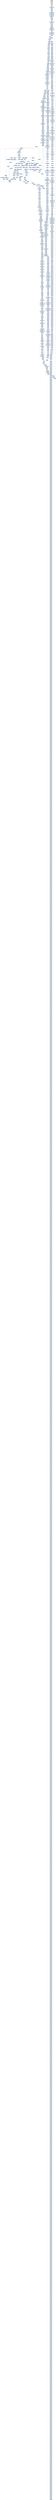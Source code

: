 digraph G {
node[shape=rectangle,style=filled,fillcolor=lightsteelblue,color=lightsteelblue]
bgcolor="transparent"
a0x004fc5bdcall_0x004fb968[label="start\ncall 0x004fb968",color="lightgrey",fillcolor="orange"];
a0x004fb968xchgl_edi_esp_[label="0x004fb968\nxchgl %edi, (%esp)"];
a0x004fb96bpopl_edi[label="0x004fb96b\npopl %edi"];
a0x004fb96cjo_0x004fc7ee[label="0x004fb96c\njo 0x004fc7ee"];
a0x004fb972pushl_edi[label="0x004fb972\npushl %edi"];
a0x004fb973pushl_0xb005dd33UINT32[label="0x004fb973\npushl $0xb005dd33<UINT32>"];
a0x004fb978jmp_0x004fc50e[label="0x004fb978\njmp 0x004fc50e"];
a0x004fc50ejmp_0x004fbcdf[label="0x004fc50e\njmp 0x004fbcdf"];
a0x004fbcdfpopl_edi[label="0x004fbcdf\npopl %edi"];
a0x004fbce0subl_0x5dba36faUINT32_edi[label="0x004fbce0\nsubl $0x5dba36fa<UINT32>, %edi"];
a0x004fbce6andl_0xb741d87bUINT32_edi[label="0x004fbce6\nandl $0xb741d87b<UINT32>, %edi"];
a0x004fbcecorl_0x6bac4d95UINT32_edi[label="0x004fbcec\norl $0x6bac4d95<UINT32>, %edi"];
a0x004fbcf2pushl_0x4fc61eUINT32[label="0x004fbcf2\npushl $0x4fc61e<UINT32>"];
a0x004fbcf7jmp_0x004fc824[label="0x004fbcf7\njmp 0x004fc824"];
a0x004fc824jmp_0x004fc95b[label="0x004fc824\njmp 0x004fc95b"];
a0x004fc95bret[label="0x004fc95b\nret"];
a0x004fc61eaddl_0x8461efd7UINT32_edi[label="0x004fc61e\naddl $0x8461efd7<UINT32>, %edi"];
a0x004fc624xchgl_edi_esp_[label="0x004fc624\nxchgl %edi, (%esp)"];
a0x004fc627jmp_0x004fcce6[label="0x004fc627\njmp 0x004fcce6"];
a0x004fcce6jmp_0x004fcd6a[label="0x004fcce6\njmp 0x004fcd6a"];
a0x004fcd6aleal_0x004fcd6a_eax[label="0x004fcd6a\nleal 0x004fcd6a, %eax"];
a0x004fcd70movb_0xffffffc3UINT8_eax_[label="0x004fcd70\nmovb $0xffffffc3<UINT8>, (%eax)"];
a0x004fcd73pushl_0x1ed9acbcUINT32[label="0x004fcd73\npushl $0x1ed9acbc<UINT32>"];
a0x004fcd78popl_eax[label="0x004fcd78\npopl %eax"];
a0x004fcd79orl_0x34184ed3UINT32_eax[label="0x004fcd79\norl $0x34184ed3<UINT32>, %eax"];
a0x004fcd7faddl_0xc1709209UINT32_eax[label="0x004fcd7f\naddl $0xc1709209<UINT32>, %eax"];
a0x004fcd85jne_0x004fbc4a[label="0x004fcd85\njne 0x004fbc4a"];
a0x004fbc4acall_0x004fcba6[label="0x004fbc4a\ncall 0x004fcba6"];
a0x004fcba6xchgl_ebx_esp_[label="0x004fcba6\nxchgl %ebx, (%esp)"];
a0x004fcba9popl_ebx[label="0x004fcba9\npopl %ebx"];
a0x004fcbaajb_0x004fbd54[label="0x004fcbaa\njb 0x004fbd54"];
a0x004fbd54movl_eax__edx[label="0x004fbd54\nmovl (%eax), %edx"];
a0x004fbd56orl_edx_edx[label="0x004fbd56\norl %edx, %edx"];
a0x004fbd58je_0x004fb9fb[label="0x004fbd58\nje 0x004fb9fb"];
a0x004fbd5ecall_0x004fcd1d[label="0x004fbd5e\ncall 0x004fcd1d"];
a0x004fcd1dxchgl_esi_esp_[label="0x004fcd1d\nxchgl %esi, (%esp)"];
a0x004fcd20popl_esi[label="0x004fcd20\npopl %esi"];
a0x004fcd21pushl_ebp[label="0x004fcd21\npushl %ebp"];
a0x004fcd22movl_edx_ebp[label="0x004fcd22\nmovl %edx, %ebp"];
a0x004fcd24call_0x004fc6d8[label="0x004fcd24\ncall 0x004fc6d8"];
a0x004fc6d8pushl_fs_0[label="0x004fc6d8\npushl %fs:0"];
a0x004fc6dejmp_0x004fcc49[label="0x004fc6de\njmp 0x004fcc49"];
a0x004fcc49jmp_0x004fbd24[label="0x004fcc49\njmp 0x004fbd24"];
a0x004fbd24movl_esp_fs_0[label="0x004fbd24\nmovl %esp, %fs:0"];
a0x004fbd2ajmp_0x004fbee3[label="0x004fbd2a\njmp 0x004fbee3"];
a0x004fbee3int3_[label="0x004fbee3\nint3 "];
a0x004fcd29jmp_0x004fcde5[label="0x004fcd29\njmp 0x004fcde5"];
a0x004fcde5jmp_0x004fc3d3[label="0x004fcde5\njmp 0x004fc3d3"];
a0x004fc3d3pushl_ecx[label="0x004fc3d3\npushl %ecx"];
a0x004fc3d4jmp_0x004fc720[label="0x004fc3d4\njmp 0x004fc720"];
a0x004fc720jmp_0x004fcb3c[label="0x004fc720\njmp 0x004fcb3c"];
a0x004fcb3cmovl_esp_ecx[label="0x004fcb3c\nmovl %esp, %ecx"];
a0x004fcb3eaddl_0x10UINT32_ecx[label="0x004fcb3e\naddl $0x10<UINT32>, %ecx"];
a0x004fcb44movl_ecx__ecx[label="0x004fcb44\nmovl (%ecx), %ecx"];
a0x004fcb46movl_0x10013UINT32_ecx_[label="0x004fcb46\nmovl $0x10013<UINT32>, (%ecx)"];
a0x004fcb4caddl_0x18UINT32_ecx[label="0x004fcb4c\naddl $0x18<UINT32>, %ecx"];
a0x004fcb52movb_ecx__al[label="0x004fcb52\nmovb (%ecx), %al"];
a0x004fcb54addl_0x9cUINT32_ecx[label="0x004fcb54\naddl $0x9c<UINT32>, %ecx"];
a0x004fcb5aaddb_al_ecx_[label="0x004fcb5a\naddb %al, (%ecx)"];
a0x004fcb5cjmp_0x004fc6be[label="0x004fcb5c\njmp 0x004fc6be"];
a0x004fc6beaddl_0x4UINT32_ecx[label="0x004fc6be\naddl $0x4<UINT32>, %ecx"];
a0x004fc6c4movl_0x4fc5fbUINT32_ecx_[label="0x004fc6c4\nmovl $0x4fc5fb<UINT32>, (%ecx)"];
a0x004fc6caxorl_eax_eax[label="0x004fc6ca\nxorl %eax, %eax"];
a0x004fc6ccpopl_ecx[label="0x004fc6cc\npopl %ecx"];
a0x004fc6cdret[label="0x004fc6cd\nret"];
a0x004fc5fbpopl_fs_0[label="0x004fc5fb\npopl %fs:0"];
a0x004fc601xchgl_eax_esp_[label="0x004fc601\nxchgl %eax, (%esp)"];
a0x004fc604popl_eax[label="0x004fc604\npopl %eax"];
a0x004fc605xchgl_ebp_esp_[label="0x004fc605\nxchgl %ebp, (%esp)"];
a0x004fc608pushl_esi[label="0x004fc608\npushl %esi"];
a0x004fc609jmp_0x004fbe81[label="0x004fc609\njmp 0x004fbe81"];
a0x004fbe81jmp_0x004fc362[label="0x004fbe81\njmp 0x004fc362"];
a0x004fc362pushl_0xecdb5a3aUINT32[label="0x004fc362\npushl $0xecdb5a3a<UINT32>"];
a0x004fc367popl_esi[label="0x004fc367\npopl %esi"];
a0x004fc368andl_0x7979f1b8UINT32_esi[label="0x004fc368\nandl $0x7979f1b8<UINT32>, %esi"];
a0x004fc36eaddl_0x212cb2b4UINT32_esi[label="0x004fc36e\naddl $0x212cb2b4<UINT32>, %esi"];
a0x004fc374jmp_0x004fc509[label="0x004fc374\njmp 0x004fc509"];
a0x004fc509jmp_0x004fbf3b[label="0x004fc509\njmp 0x004fbf3b"];
a0x004fbf3borl_0x19d2e6f4UINT32_esi[label="0x004fbf3b\norl $0x19d2e6f4<UINT32>, %esi"];
a0x004fbf41xorl_0x99d6e6f8UINT32_esi[label="0x004fbf41\nxorl $0x99d6e6f8<UINT32>, %esi"];
a0x004fbf47addl_esi_eax[label="0x004fbf47\naddl %esi, %eax"];
a0x004fbf49pushl_0x4fc49aUINT32[label="0x004fbf49\npushl $0x4fc49a<UINT32>"];
a0x004fbf4ejmp_0x004fbae4[label="0x004fbf4e\njmp 0x004fbae4"];
a0x004fbae4ret[label="0x004fbae4\nret"];
a0x004fc49apopl_esi[label="0x004fc49a\npopl %esi"];
a0x004fc49bpushl_0x4fc633UINT32[label="0x004fc49b\npushl $0x4fc633<UINT32>"];
a0x004fc4a0jmp_0x004fbabf[label="0x004fc4a0\njmp 0x004fbabf"];
a0x004fbabfret[label="0x004fbabf\nret"];
a0x004fc633call_0x004fb7e4[label="0x004fc633\ncall 0x004fb7e4"];
a0x004fb7e4pushl_ebp[label="0x004fb7e4\npushl %ebp"];
a0x004fb7e5movl_esp_ebp[label="0x004fb7e5\nmovl %esp, %ebp"];
a0x004fb7e7addl_0xffffffecUINT8_esp[label="0x004fb7e7\naddl $0xffffffec<UINT8>, %esp"];
a0x004fb7eacld_[label="0x004fb7ea\ncld "];
a0x004fb7ebpushl_ebx[label="0x004fb7eb\npushl %ebx"];
a0x004fb7ecpushl_edi[label="0x004fb7ec\npushl %edi"];
a0x004fb7edpushl_esi[label="0x004fb7ed\npushl %esi"];
a0x004fb7eemovl_eax__4ebp_[label="0x004fb7ee\nmovl %eax, -4(%ebp)"];
a0x004fb7f1movl_edx__8ebp_[label="0x004fb7f1\nmovl %edx, -8(%ebp)"];
a0x004fb7f4movl_eax_esi[label="0x004fb7f4\nmovl %eax, %esi"];
a0x004fb7f6movl_edx_edi[label="0x004fb7f6\nmovl %edx, %edi"];
a0x004fb7f8cmpw_0x434aUINT16_esi_[label="0x004fb7f8\ncmpw $0x434a<UINT16>, (%esi)"];
a0x004fb7fdjne_0x004fb926[label="0x004fb7fd\njne 0x004fb926"];
a0x004fb803addl_0xaUINT8_esi[label="0x004fb803\naddl $0xa<UINT8>, %esi"];
a0x004fb806movl_0x8UINT32__12ebp_[label="0x004fb806\nmovl $0x8<UINT32>, -12(%ebp)"];
a0x004fb80dxorl_ebx_ebx[label="0x004fb80d\nxorl %ebx, %ebx"];
a0x004fb80fmovl_0x80000000UINT32_edx[label="0x004fb80f\nmovl $0x80000000<UINT32>, %edx"];
a0x004fb814incl_ebx[label="0x004fb814\nincl %ebx"];
a0x004fb815xorl_eax_eax[label="0x004fb815\nxorl %eax, %eax"];
a0x004fb817call_0x004fb92d[label="0x004fb817\ncall 0x004fb92d"];
a0x004fb92daddl_edx_edx[label="0x004fb92d\naddl %edx, %edx"];
a0x004fb92fjne_0x004fb939[label="0x004fb92f\njne 0x004fb939"];
a0x004fb931movl_esi__edx[label="0x004fb931\nmovl (%esi), %edx"];
a0x004fb933addl_0x4UINT8_esi[label="0x004fb933\naddl $0x4<UINT8>, %esi"];
a0x004fb936stc_[label="0x004fb936\nstc "];
a0x004fb937adcl_edx_edx[label="0x004fb937\nadcl %edx, %edx"];
a0x004fb939ret[label="0x004fb939\nret"];
a0x004fb81cjae_0x004fb82c[label="0x004fb81c\njae 0x004fb82c"];
a0x004fb82ccall_0x004fb92d[label="0x004fb82c\ncall 0x004fb92d"];
a0x004fb831jb_0x004fb8ce[label="0x004fb831\njb 0x004fb8ce"];
a0x004fb837call_0x004fb92d[label="0x004fb837\ncall 0x004fb92d"];
a0x004fb83cjae_0x004fb899[label="0x004fb83c\njae 0x004fb899"];
a0x004fb83emovl_0x4UINT32_ecx[label="0x004fb83e\nmovl $0x4<UINT32>, %ecx"];
a0x004fb843call_0x004fb945[label="0x004fb843\ncall 0x004fb945"];
a0x004fb945xorl_eax_eax[label="0x004fb945\nxorl %eax, %eax"];
a0x004fb947call_0x004fb92d[label="0x004fb947\ncall 0x004fb92d"];
a0x004fb94cadcl_eax_eax[label="0x004fb94c\nadcl %eax, %eax"];
a0x004fb94eloop_0x004fb947[label="0x004fb94e\nloop 0x004fb947"];
a0x004fb950ret[label="0x004fb950\nret"];
a0x004fb848decl_eax[label="0x004fb848\ndecl %eax"];
a0x004fb849je_0x004fb829[label="0x004fb849\nje 0x004fb829"];
a0x004fb84bjns_0x004fb918[label="0x004fb84b\njns 0x004fb918"];
a0x004fb851call_0x004fb92d[label="0x004fb851\ncall 0x004fb92d"];
a0x004fb856jae_0x004fb873[label="0x004fb856\njae 0x004fb873"];
a0x004fb873movl_0x1UINT32_ecx[label="0x004fb873\nmovl $0x1<UINT32>, %ecx"];
a0x004fb878call_0x004fb945[label="0x004fb878\ncall 0x004fb945"];
a0x004fb87daddl_0x7UINT8_eax[label="0x004fb87d\naddl $0x7<UINT8>, %eax"];
a0x004fb880movl_eax__16ebp_[label="0x004fb880\nmovl %eax, -16(%ebp)"];
a0x004fb883movb_0x0UINT8__17ebp_[label="0x004fb883\nmovb $0x0<UINT8>, -17(%ebp)"];
a0x004fb887cmpl_0x8UINT8_eax[label="0x004fb887\ncmpl $0x8<UINT8>, %eax"];
a0x004fb88aje_0x004fb815[label="0x004fb88a\nje 0x004fb815"];
a0x004fb81emovl__16ebp__ecx[label="0x004fb81e\nmovl -16(%ebp), %ecx"];
a0x004fb821call_0x004fb945[label="0x004fb821\ncall 0x004fb945"];
a0x004fb826addb__17ebp__al[label="0x004fb826\naddb -17(%ebp), %al"];
a0x004fb829stosb_al_es_edi_[label="0x004fb829\nstosb %al, %es:(%edi)"];
a0x004fb82ajmp_0x004fb815[label="0x004fb82a\njmp 0x004fb815"];
a0x004fb918incl_ecx[label="0x004fb918\nincl %ecx"];
a0x004fb919pushl_esi[label="0x004fb919\npushl %esi"];
a0x004fb91amovl_edi_esi[label="0x004fb91a\nmovl %edi, %esi"];
a0x004fb91csubl_eax_esi[label="0x004fb91c\nsubl %eax, %esi"];
a0x004fb91erepz_movsb_ds_esi__es_edi_[label="0x004fb91e\nrepz movsb %ds:(%esi), %es:(%edi)"];
a0x004fb920popl_esi[label="0x004fb920\npopl %esi"];
a0x004fb921jmp_0x004fb815[label="0x004fb921\njmp 0x004fb815"];
a0x004fb8cecall_0x004fb951[label="0x004fb8ce\ncall 0x004fb951"];
a0x004fb951xorl_ecx_ecx[label="0x004fb951\nxorl %ecx, %ecx"];
a0x004fb953incl_ecx[label="0x004fb953\nincl %ecx"];
a0x004fb954call_0x004fb92d[label="0x004fb954\ncall 0x004fb92d"];
a0x004fb959adcl_ecx_ecx[label="0x004fb959\nadcl %ecx, %ecx"];
a0x004fb95bcall_0x004fb92d[label="0x004fb95b\ncall 0x004fb92d"];
a0x004fb960jb_0x004fb954[label="0x004fb960\njb 0x004fb954"];
a0x004fb962ret[label="0x004fb962\nret"];
a0x004fb8d3decl_ecx[label="0x004fb8d3\ndecl %ecx"];
a0x004fb8d4loop_0x004fb8df[label="0x004fb8d4\nloop 0x004fb8df"];
a0x004fb8d6movl_ebx_eax[label="0x004fb8d6\nmovl %ebx, %eax"];
a0x004fb8d8call_0x004fb951[label="0x004fb8d8\ncall 0x004fb951"];
a0x004fb8ddjmp_0x004fb919[label="0x004fb8dd\njmp 0x004fb919"];
a0x004fb899movl_0x7UINT32_ecx[label="0x004fb899\nmovl $0x7<UINT32>, %ecx"];
a0x004fb89ecall_0x004fb945[label="0x004fb89e\ncall 0x004fb945"];
a0x004fb8a3pushl_eax[label="0x004fb8a3\npushl %eax"];
a0x004fb8a4movl_0x2UINT32_ecx[label="0x004fb8a4\nmovl $0x2<UINT32>, %ecx"];
a0x004fb8a9call_0x004fb945[label="0x004fb8a9\ncall 0x004fb945"];
a0x004fb8aemovl_eax_ecx[label="0x004fb8ae\nmovl %eax, %ecx"];
a0x004fb8b0incl_ecx[label="0x004fb8b0\nincl %ecx"];
a0x004fb8b1incl_ecx[label="0x004fb8b1\nincl %ecx"];
a0x004fb8b2popl_eax[label="0x004fb8b2\npopl %eax"];
a0x004fb8b3orl_eax_eax[label="0x004fb8b3\norl %eax, %eax"];
a0x004fb8b5je_0x004fb8bb[label="0x004fb8b5\nje 0x004fb8bb"];
a0x004fb8b7movl_eax_ebx[label="0x004fb8b7\nmovl %eax, %ebx"];
a0x004fb8b9jmp_0x004fb919[label="0x004fb8b9\njmp 0x004fb919"];
a0x004fb8dfdecl_ecx[label="0x004fb8df\ndecl %ecx"];
a0x004fb8e0movl_ecx_eax[label="0x004fb8e0\nmovl %ecx, %eax"];
a0x004fb8e2pushl_ebp[label="0x004fb8e2\npushl %ebp"];
a0x004fb8e3movl__12ebp__ecx[label="0x004fb8e3\nmovl -12(%ebp), %ecx"];
a0x004fb8e6movl_eax_ebp[label="0x004fb8e6\nmovl %eax, %ebp"];
a0x004fb8e8xorl_eax_eax[label="0x004fb8e8\nxorl %eax, %eax"];
a0x004fb8eashll_cl_ebp[label="0x004fb8ea\nshll %cl, %ebp"];
a0x004fb8eccall_0x004fb945[label="0x004fb8ec\ncall 0x004fb945"];
a0x004fb8f1orl_ebp_eax[label="0x004fb8f1\norl %ebp, %eax"];
a0x004fb8f3popl_ebp[label="0x004fb8f3\npopl %ebp"];
a0x004fb8f4movl_eax_ebx[label="0x004fb8f4\nmovl %eax, %ebx"];
a0x004fb8f6call_0x004fb951[label="0x004fb8f6\ncall 0x004fb951"];
a0x004fb8fbcmpl_0x10000UINT32_eax[label="0x004fb8fb\ncmpl $0x10000<UINT32>, %eax"];
a0x004fb900jae_0x004fb916[label="0x004fb900\njae 0x004fb916"];
a0x004fb902cmpl_0x37ffUINT32_eax[label="0x004fb902\ncmpl $0x37ff<UINT32>, %eax"];
a0x004fb907jae_0x004fb917[label="0x004fb907\njae 0x004fb917"];
a0x004fb909cmpl_0x27fUINT32_eax[label="0x004fb909\ncmpl $0x27f<UINT32>, %eax"];
a0x004fb90ejae_0x004fb918[label="0x004fb90e\njae 0x004fb918"];
a0x004fb910cmpl_0x7fUINT8_eax[label="0x004fb910\ncmpl $0x7f<UINT8>, %eax"];
a0x004fb913ja_0x004fb919[label="0x004fb913\nja 0x004fb919"];
a0x004fb915incl_ecx[label="0x004fb915\nincl %ecx"];
a0x004fb916incl_ecx[label="0x004fb916\nincl %ecx"];
a0x004fb917incl_ecx[label="0x004fb917\nincl %ecx"];
a0x004fb8bbcmpl_0x2UINT8_ecx[label="0x004fb8bb\ncmpl $0x2<UINT8>, %ecx"];
a0x004fb8beje_0x004fb926[label="0x004fb8be\nje 0x004fb926"];
a0x004fb8c0incl_ecx[label="0x004fb8c0\nincl %ecx"];
a0x004fb8c1call_0x004fb945[label="0x004fb8c1\ncall 0x004fb945"];
a0x004fb8c6movl_eax__12ebp_[label="0x004fb8c6\nmovl %eax, -12(%ebp)"];
a0x004fb8c9jmp_0x004fb815[label="0x004fb8c9\njmp 0x004fb815"];
a0x004fb926movl_esi_eax[label="0x004fb926\nmovl %esi, %eax"];
a0x004fb928popl_esi[label="0x004fb928\npopl %esi"];
a0x004fb929popl_edi[label="0x004fb929\npopl %edi"];
a0x004fb92apopl_ebx[label="0x004fb92a\npopl %ebx"];
a0x004fb92bjmp_0x004fb963[label="0x004fb92b\njmp 0x004fb963"];
a0x004fb963movl_ebp_esp[label="0x004fb963\nmovl %ebp, %esp"];
a0x004fb965popl_ebp[label="0x004fb965\npopl %ebp"];
a0x004fb966ret[label="0x004fb966\nret"];
a0x004fc638pushl_0x4fc903UINT32[label="0x004fc638\npushl $0x4fc903<UINT32>"];
a0x004fc63djmp_0x004fba38[label="0x004fc63d\njmp 0x004fba38"];
a0x004fba38ret[label="0x004fba38\nret"];
a0x004fc903movl_eax__edx[label="0x004fc903\nmovl (%eax), %edx"];
a0x004fc905pushl_edx[label="0x004fc905\npushl %edx"];
a0x004fc906call_0x004fcdef[label="0x004fc906\ncall 0x004fcdef"];
a0x004fcdefpushl_fs_0[label="0x004fcdef\npushl %fs:0"];
a0x004fcdf5movl_esp_fs_0[label="0x004fcdf5\nmovl %esp, %fs:0"];
a0x004fcdfbjmp_0x004fc72b[label="0x004fcdfb\njmp 0x004fc72b"];
a0x004fc72bint3_[label="0x004fc72b\nint3 "];
a0x004fc90bjmp_0x004fc419[label="0x004fc90b\njmp 0x004fc419"];
a0x004fc419pushl_ecx[label="0x004fc419\npushl %ecx"];
a0x004fc41ajmp_0x004fc133[label="0x004fc41a\njmp 0x004fc133"];
a0x004fc133movl_esp_ecx[label="0x004fc133\nmovl %esp, %ecx"];
a0x004fc135addl_0x10UINT32_ecx[label="0x004fc135\naddl $0x10<UINT32>, %ecx"];
a0x004fc13bmovl_ecx__ecx[label="0x004fc13b\nmovl (%ecx), %ecx"];
a0x004fc13dmovl_0x10013UINT32_ecx_[label="0x004fc13d\nmovl $0x10013<UINT32>, (%ecx)"];
a0x004fc143addl_0x18UINT32_ecx[label="0x004fc143\naddl $0x18<UINT32>, %ecx"];
a0x004fc149movb_ecx__al[label="0x004fc149\nmovb (%ecx), %al"];
a0x004fc14baddl_0x9cUINT32_ecx[label="0x004fc14b\naddl $0x9c<UINT32>, %ecx"];
a0x004fc151addb_al_ecx_[label="0x004fc151\naddb %al, (%ecx)"];
a0x004fc153jmp_0x004fba7e[label="0x004fc153\njmp 0x004fba7e"];
a0x004fba7ejmp_0x004fcdd5[label="0x004fba7e\njmp 0x004fcdd5"];
a0x004fcdd5addl_0x4UINT32_ecx[label="0x004fcdd5\naddl $0x4<UINT32>, %ecx"];
a0x004fcddbmovl_0x4fbe29UINT32_ecx_[label="0x004fcddb\nmovl $0x4fbe29<UINT32>, (%ecx)"];
a0x004fcde1xorl_eax_eax[label="0x004fcde1\nxorl %eax, %eax"];
a0x004fcde3popl_ecx[label="0x004fcde3\npopl %ecx"];
a0x004fcde4ret[label="0x004fcde4\nret"];
a0x004fbe29popl_fs_0[label="0x004fbe29\npopl %fs:0"];
a0x004fbe2fxchgl_eax_esp_[label="0x004fbe2f\nxchgl %eax, (%esp)"];
a0x004fbe32popl_eax[label="0x004fbe32\npopl %eax"];
a0x004fbe33pushl_0x2110bbd7UINT32[label="0x004fbe33\npushl $0x2110bbd7<UINT32>"];
a0x004fbe38popl_edx[label="0x004fbe38\npopl %edx"];
a0x004fbe39orl_0x72d0de98UINT32_edx[label="0x004fbe39\norl $0x72d0de98<UINT32>, %edx"];
a0x004fbe3fjmp_0x004fbbd6[label="0x004fbe3f\njmp 0x004fbbd6"];
a0x004fbbd6jmp_0x004fc05c[label="0x004fbbd6\njmp 0x004fc05c"];
a0x004fc05caddl_0x8e7cff5aUINT32_edx[label="0x004fc05c\naddl $0x8e7cff5a<UINT32>, %edx"];
a0x004fc062jb_0x004fcbcb[label="0x004fc062\njb 0x004fcbcb"];
a0x004fcbcbcall_0x004fc109[label="0x004fcbcb\ncall 0x004fc109"];
a0x004fc109xchgl_esi_esp_[label="0x004fc109\nxchgl %esi, (%esp)"];
a0x004fc10cpopl_esi[label="0x004fc10c\npopl %esi"];
a0x004fc10dxorl_0x24dff3dUINT32_edx[label="0x004fc10d\nxorl $0x24dff3d<UINT32>, %edx"];
a0x004fc113call_0x004fcaaf[label="0x004fc113\ncall 0x004fcaaf"];
a0x004fcaafpushl_fs_0[label="0x004fcaaf\npushl %fs:0"];
a0x004fcab5movl_esp_fs_0[label="0x004fcab5\nmovl %esp, %fs:0"];
a0x004fcabbjmp_0x004fbc38[label="0x004fcabb\njmp 0x004fbc38"];
a0x004fbc38int_[label="0x004fbc38\nint "];
a0x004fbc39int1_[label="0x004fbc39\nint1 "];
a0x004fc118jmp_0x004fbd06[label="0x004fc118\njmp 0x004fbd06"];
a0x004fbd06jmp_0x004fc2ff[label="0x004fbd06\njmp 0x004fc2ff"];
a0x004fc2ffpushl_ecx[label="0x004fc2ff\npushl %ecx"];
a0x004fc300jmp_0x004fbb45[label="0x004fc300\njmp 0x004fbb45"];
a0x004fbb45jmp_0x004fbbc0[label="0x004fbb45\njmp 0x004fbbc0"];
a0x004fbbc0movl_esp_ecx[label="0x004fbbc0\nmovl %esp, %ecx"];
a0x004fbbc2addl_0x10UINT32_ecx[label="0x004fbbc2\naddl $0x10<UINT32>, %ecx"];
a0x004fbbc8movl_ecx__ecx[label="0x004fbbc8\nmovl (%ecx), %ecx"];
a0x004fbbcamovl_0x10013UINT32_ecx_[label="0x004fbbca\nmovl $0x10013<UINT32>, (%ecx)"];
a0x004fbbd0jmp_0x004fcc05[label="0x004fbbd0\njmp 0x004fcc05"];
a0x004fcc05addl_0x18UINT32_ecx[label="0x004fcc05\naddl $0x18<UINT32>, %ecx"];
a0x004fcc0bmovb_ecx__al[label="0x004fcc0b\nmovb (%ecx), %al"];
a0x004fcc0daddl_0x9cUINT32_ecx[label="0x004fcc0d\naddl $0x9c<UINT32>, %ecx"];
a0x004fcc13addb_al_ecx_[label="0x004fcc13\naddb %al, (%ecx)"];
a0x004fcc15addl_0x4UINT32_ecx[label="0x004fcc15\naddl $0x4<UINT32>, %ecx"];
a0x004fcc1bjmp_0x004fc95c[label="0x004fcc1b\njmp 0x004fc95c"];
a0x004fc95cjmp_0x004fca9b[label="0x004fc95c\njmp 0x004fca9b"];
a0x004fca9bmovl_0x4fcc67UINT32_ecx_[label="0x004fca9b\nmovl $0x4fcc67<UINT32>, (%ecx)"];
a0x004fcaa1xorl_eax_eax[label="0x004fcaa1\nxorl %eax, %eax"];
a0x004fcaa3popl_ecx[label="0x004fcaa3\npopl %ecx"];
a0x004fcaa4ret[label="0x004fcaa4\nret"];
a0x004fcc67popl_fs_0[label="0x004fcc67\npopl %fs:0"];
a0x004fcc6dxchgl_eax_esp_[label="0x004fcc6d\nxchgl %eax, (%esp)"];
a0x004fcc70popl_eax[label="0x004fcc70\npopl %eax"];
a0x004fcc71addl_edx_eax[label="0x004fcc71\naddl %edx, %eax"];
a0x004fcc73pushl_0x4fc524UINT32[label="0x004fcc73\npushl $0x4fc524<UINT32>"];
a0x004fcc78jmp_0x004fc0db[label="0x004fcc78\njmp 0x004fc0db"];
a0x004fc0dbjmp_0x004fc2af[label="0x004fc0db\njmp 0x004fc2af"];
a0x004fc2afret[label="0x004fc2af\nret"];
a0x004fc524popl_edx[label="0x004fc524\npopl %edx"];
a0x004fc525xchgl_eax_esp_[label="0x004fc525\nxchgl %eax, (%esp)"];
a0x004fc528orl_edx_edx[label="0x004fc528\norl %edx, %edx"];
a0x004fc52aje_0x004fc7e0[label="0x004fc52a\nje 0x004fc7e0"];
a0x004fc530pushl_ebx[label="0x004fc530\npushl %ebx"];
a0x004fc531jmp_0x004fcb10[label="0x004fc531\njmp 0x004fcb10"];
a0x004fcb10pushl_0x28e916e8UINT32[label="0x004fcb10\npushl $0x28e916e8<UINT32>"];
a0x004fcb15popl_ebx[label="0x004fcb15\npopl %ebx"];
a0x004fcb16subl_0xa342ff9bUINT32_ebx[label="0x004fcb16\nsubl $0xa342ff9b<UINT32>, %ebx"];
a0x004fcb1caddl_0x536ba35aUINT32_ebx[label="0x004fcb1c\naddl $0x536ba35a<UINT32>, %ebx"];
a0x004fcb22roll_0x7UINT8_ebx[label="0x004fcb22\nroll $0x7<UINT8>, %ebx"];
a0x004fcb25call_0x004fc6e3[label="0x004fcb25\ncall 0x004fc6e3"];
a0x004fc6e3xchgl_ebx_esp_[label="0x004fc6e3\nxchgl %ebx, (%esp)"];
a0x004fc6e6popl_ebx[label="0x004fc6e6\npopl %ebx"];
a0x004fc6e7addl_0x777273f4UINT32_ebx[label="0x004fc6e7\naddl $0x777273f4<UINT32>, %ebx"];
a0x004fc6edpushl_0x4fc06fUINT32[label="0x004fc6ed\npushl $0x4fc06f<UINT32>"];
a0x004fc6f2jmp_0x004fb9f4[label="0x004fc6f2\njmp 0x004fb9f4"];
a0x004fb9f4ret[label="0x004fb9f4\nret"];
a0x004fc06fxchgl_ebx_esp_[label="0x004fc06f\nxchgl %ebx, (%esp)"];
a0x004fc072jmp_0x004fc96b[label="0x004fc072\njmp 0x004fc96b"];
a0x004fc96bpushl_eax[label="0x004fc96b\npushl %eax"];
a0x004fc96cpushl_0x513284faUINT32[label="0x004fc96c\npushl $0x513284fa<UINT32>"];
a0x004fc971popl_eax[label="0x004fc971\npopl %eax"];
a0x004fc972orl_0x66ecb528UINT32_eax[label="0x004fc972\norl $0x66ecb528<UINT32>, %eax"];
a0x004fc978jmp_0x004fc850[label="0x004fc978\njmp 0x004fc850"];
a0x004fc850jmp_0x004fcbe9[label="0x004fc850\njmp 0x004fcbe9"];
a0x004fcbe9jns_0x004fc871[label="0x004fcbe9\njns 0x004fc871"];
a0x004fc871roll_0x16UINT8_eax[label="0x004fc871\nroll $0x16<UINT8>, %eax"];
a0x004fc874xorl_0xcaf76429UINT32_eax[label="0x004fc874\nxorl $0xcaf76429<UINT32>, %eax"];
a0x004fc87aaddl_0x4bdfe55cUINT32_eax[label="0x004fc87a\naddl $0x4bdfe55c<UINT32>, %eax"];
a0x004fc880xchgl_eax_esp_[label="0x004fc880\nxchgl %eax, (%esp)"];
a0x004fc883ret[label="0x004fc883\nret"];
a0x004a80e0pushl_esi[label="0x004a80e0\npushl %esi"];
a0x004a80e1pushl_ecx[label="0x004a80e1\npushl %ecx"];
a0x004a80e2movl_eax_esi[label="0x004a80e2\nmovl %eax, %esi"];
a0x004a80e4movl_edx_ecx[label="0x004a80e4\nmovl %edx, %ecx"];
a0x004a80e6subl_0x4UINT8_ecx[label="0x004a80e6\nsubl $0x4<UINT8>, %ecx"];
a0x004a80e9cld_[label="0x004a80e9\ncld "];
a0x004a80ealodsb_ds_esi__al[label="0x004a80ea\nlodsb %ds:(%esi), %al"];
a0x004a80ebshrb_al[label="0x004a80eb\nshrb %al"];
a0x004a80edcmpb_0x74UINT8_al[label="0x004a80ed\ncmpb $0x74<UINT8>, %al"];
a0x004a80f0jne_0x004a8100[label="0x004a80f0\njne 0x004a8100"];
a0x004a8100decl_ecx[label="0x004a8100\ndecl %ecx"];
a0x004a8101jg_0x004a80ea[label="0x004a8101\njg 0x004a80ea"];
a0x004a80f2movl_esi__eax[label="0x004a80f2\nmovl (%esi), %eax"];
a0x004a80f4bswap_eax[label="0x004a80f4\nbswap %eax"];
a0x004a80f6addl_ecx_eax[label="0x004a80f6\naddl %ecx, %eax"];
a0x004a80f8movl_eax_esi_[label="0x004a80f8\nmovl %eax, (%esi)"];
a0x004a80faaddl_0x4UINT8_esi[label="0x004a80fa\naddl $0x4<UINT8>, %esi"];
a0x004a80fdsubl_0x4UINT8_ecx[label="0x004a80fd\nsubl $0x4<UINT8>, %ecx"];
a0x004a8103popl_ecx[label="0x004a8103\npopl %ecx"];
a0x004a8104popl_esi[label="0x004a8104\npopl %esi"];
a0x004a8105ret[label="0x004a8105\nret"];
a0x004fc7e0xchgl_edx_esp_[label="0x004fc7e0\nxchgl %edx, (%esp)"];
a0x004fc7e3pushl_0x4fb9d5UINT32[label="0x004fc7e3\npushl $0x4fb9d5<UINT32>"];
a0x004fc7e8jmp_0x004fc97d[label="0x004fc7e8\njmp 0x004fc97d"];
a0x004fc97dret[label="0x004fc97d\nret"];
a0x004fb9d5movl_edx_eax[label="0x004fb9d5\nmovl %edx, %eax"];
a0x004fb9d7pushl_0x4fb9f5UINT32[label="0x004fb9d7\npushl $0x4fb9f5<UINT32>"];
a0x004fb9dcjmp_0x004fc02f[label="0x004fb9dc\njmp 0x004fc02f"];
a0x004fc02fret[label="0x004fc02f\nret"];
a0x004fb9f5popl_edx[label="0x004fb9f5\npopl %edx"];
a0x004fb9f6jmp_0x004fbe4a[label="0x004fb9f6\njmp 0x004fbe4a"];
a0x004fbe4ajmp_0x004fcd85[label="0x004fbe4a\njmp 0x004fcd85"];
a0x004fcd8bjmp_0x004fc6f7[label="0x004fcd8b\njmp 0x004fc6f7"];
a0x004fc6f7jb_0x004fbd54[label="0x004fc6f7\njb 0x004fbd54"];
a0x004fc6fdmovl_eax__edx[label="0x004fc6fd\nmovl (%eax), %edx"];
a0x004fc6ffcall_0x004fbd0b[label="0x004fc6ff\ncall 0x004fbd0b"];
a0x004fbd0bpushl_fs_0[label="0x004fbd0b\npushl %fs:0"];
a0x004fbd11movl_esp_fs_0[label="0x004fbd11\nmovl %esp, %fs:0"];
a0x004fbd17jmp_0x004fcc92[label="0x004fbd17\njmp 0x004fcc92"];
a0x004fcc92jmp_0x004fc41f[label="0x004fcc92\njmp 0x004fc41f"];
a0x004fc41frepz_int3_[label="0x004fc41f\nrepz int3 "];
a0x004fc704jmp_0x004fc447[label="0x004fc704\njmp 0x004fc447"];
a0x004fc447jmp_0x004fc3a6[label="0x004fc447\njmp 0x004fc3a6"];
a0x004fc3a6pushl_ecx[label="0x004fc3a6\npushl %ecx"];
a0x004fc3a7jmp_0x004fbe45[label="0x004fc3a7\njmp 0x004fbe45"];
a0x004fbe45jmp_0x004fc00a[label="0x004fbe45\njmp 0x004fc00a"];
a0x004fc00amovl_esp_ecx[label="0x004fc00a\nmovl %esp, %ecx"];
a0x004fc00caddl_0x10UINT32_ecx[label="0x004fc00c\naddl $0x10<UINT32>, %ecx"];
a0x004fc012movl_ecx__ecx[label="0x004fc012\nmovl (%ecx), %ecx"];
a0x004fc014movl_0x10013UINT32_ecx_[label="0x004fc014\nmovl $0x10013<UINT32>, (%ecx)"];
a0x004fc01aaddl_0x18UINT32_ecx[label="0x004fc01a\naddl $0x18<UINT32>, %ecx"];
a0x004fc020movb_ecx__al[label="0x004fc020\nmovb (%ecx), %al"];
a0x004fc022jmp_0x004fbde8[label="0x004fc022\njmp 0x004fbde8"];
a0x004fbde8addl_0x9cUINT32_ecx[label="0x004fbde8\naddl $0x9c<UINT32>, %ecx"];
a0x004fbdeeaddb_al_ecx_[label="0x004fbdee\naddb %al, (%ecx)"];
a0x004fbdf0addl_0x4UINT32_ecx[label="0x004fbdf0\naddl $0x4<UINT32>, %ecx"];
a0x004fbdf6movl_0x4fbebaUINT32_ecx_[label="0x004fbdf6\nmovl $0x4fbeba<UINT32>, (%ecx)"];
a0x004fbdfcxorl_eax_eax[label="0x004fbdfc\nxorl %eax, %eax"];
a0x004fbdfejmp_0x004fc855[label="0x004fbdfe\njmp 0x004fc855"];
a0x004fc855jmp_0x004fbd04[label="0x004fc855\njmp 0x004fbd04"];
a0x004fbd04popl_ecx[label="0x004fbd04\npopl %ecx"];
a0x004fbd05ret[label="0x004fbd05\nret"];
a0x004fbebapopl_fs_0[label="0x004fbeba\npopl %fs:0"];
a0x004fbec0xchgl_eax_esp_[label="0x004fbec0\nxchgl %eax, (%esp)"];
a0x004fbec3popl_eax[label="0x004fbec3\npopl %eax"];
a0x004fbec4orl_edx_edx[label="0x004fbec4\norl %edx, %edx"];
a0x004fbec6jmp_0x004fc2a4[label="0x004fbec6\njmp 0x004fc2a4"];
a0x004fc2a4jmp_0x004fbc3f[label="0x004fc2a4\njmp 0x004fbc3f"];
a0x004fbc3fje_0x004fb9fb[label="0x004fbc3f\nje 0x004fb9fb"];
a0x004fbc45jmp_0x004fc057[label="0x004fbc45\njmp 0x004fc057"];
a0x004fc057jmp_0x004fcbba[label="0x004fc057\njmp 0x004fcbba"];
a0x004fcbbacall_0x004fc281[label="0x004fcbba\ncall 0x004fc281"];
a0x004fc281xchgl_ecx_esp_[label="0x004fc281\nxchgl %ecx, (%esp)"];
a0x004fc284popl_ecx[label="0x004fc284\npopl %ecx"];
a0x004fc285pushl_edi[label="0x004fc285\npushl %edi"];
a0x004fc286movl_edx_edi[label="0x004fc286\nmovl %edx, %edi"];
a0x004fc288xchgl_edi_esp_[label="0x004fc288\nxchgl %edi, (%esp)"];
a0x004fc28bpushl_edi[label="0x004fc28b\npushl %edi"];
a0x004fc28cpushl_0x4fc6a8UINT32[label="0x004fc28c\npushl $0x4fc6a8<UINT32>"];
a0x004fc291jmp_0x004fcc8d[label="0x004fc291\njmp 0x004fcc8d"];
a0x004fcc8djmp_0x004fc7ed[label="0x004fcc8d\njmp 0x004fc7ed"];
a0x004fc7edret[label="0x004fc7ed\nret"];
a0x004fc6a8pushl_0x73b9f202UINT32[label="0x004fc6a8\npushl $0x73b9f202<UINT32>"];
a0x004fc6adpopl_edi[label="0x004fc6ad\npopl %edi"];
a0x004fc6aeaddl_0x9a62d03fUINT32_edi[label="0x004fc6ae\naddl $0x9a62d03f<UINT32>, %edi"];
a0x004fc6b4pushl_0x4fbc91UINT32[label="0x004fc6b4\npushl $0x4fbc91<UINT32>"];
a0x004fc6b9jmp_0x004fce07[label="0x004fc6b9\njmp 0x004fce07"];
a0x004fce07ret[label="0x004fce07\nret"];
a0x004fbc91xorl_0xe1cc245UINT32_edi[label="0x004fbc91\nxorl $0xe1cc245<UINT32>, %edi"];
a0x004fbc97call_0x004fc910[label="0x004fbc97\ncall 0x004fc910"];
a0x004fc910pushl_fs_0[label="0x004fc910\npushl %fs:0"];
a0x004fc916movl_esp_fs_0[label="0x004fc916\nmovl %esp, %fs:0"];
a0x004fc91cjmp_0x004fbdc3[label="0x004fc91c\njmp 0x004fbdc3"];
a0x004fbdc3jmp_0x004fc74f[label="0x004fbdc3\njmp 0x004fc74f"];
a0x004fc74fint_[label="0x004fc74f\nint "];
a0x004fc750int1_[label="0x004fc750\nint1 "];
a0x004fbc9cjmp_0x004fc65f[label="0x004fbc9c\njmp 0x004fc65f"];
a0x004fc65fjmp_0x004fbd3f[label="0x004fc65f\njmp 0x004fbd3f"];
a0x004fbd3fpushl_ecx[label="0x004fbd3f\npushl %ecx"];
a0x004fbd40jmp_0x004fc3f4[label="0x004fbd40\njmp 0x004fc3f4"];
a0x004fc3f4movl_esp_ecx[label="0x004fc3f4\nmovl %esp, %ecx"];
a0x004fc3f6addl_0x10UINT32_ecx[label="0x004fc3f6\naddl $0x10<UINT32>, %ecx"];
a0x004fc3fcmovl_ecx__ecx[label="0x004fc3fc\nmovl (%ecx), %ecx"];
a0x004fc3femovl_0x10013UINT32_ecx_[label="0x004fc3fe\nmovl $0x10013<UINT32>, (%ecx)"];
a0x004fc404addl_0x18UINT32_ecx[label="0x004fc404\naddl $0x18<UINT32>, %ecx"];
a0x004fc40amovb_ecx__al[label="0x004fc40a\nmovb (%ecx), %al"];
a0x004fc40caddl_0x9cUINT32_ecx[label="0x004fc40c\naddl $0x9c<UINT32>, %ecx"];
a0x004fc412addb_al_ecx_[label="0x004fc412\naddb %al, (%ecx)"];
a0x004fc414jmp_0x004fc961[label="0x004fc414\njmp 0x004fc961"];
a0x004fc961jmp_0x004fcda1[label="0x004fc961\njmp 0x004fcda1"];
a0x004fcda1addl_0x4UINT32_ecx[label="0x004fcda1\naddl $0x4<UINT32>, %ecx"];
a0x004fcda7movl_0x4fcbd0UINT32_ecx_[label="0x004fcda7\nmovl $0x4fcbd0<UINT32>, (%ecx)"];
a0x004fcdadxorl_eax_eax[label="0x004fcdad\nxorl %eax, %eax"];
a0x004fcdafpopl_ecx[label="0x004fcdaf\npopl %ecx"];
a0x004fcdb0ret[label="0x004fcdb0\nret"];
a0x004fcbd0popl_fs_0[label="0x004fcbd0\npopl %fs:0"];
a0x004fcbd6xchgl_eax_esp_[label="0x004fcbd6\nxchgl %eax, (%esp)"];
a0x004fcbd9popl_eax[label="0x004fcbd9\npopl %eax"];
a0x004fcbdaaddl_edi_eax[label="0x004fcbda\naddl %edi, %eax"];
a0x004fcbdcpopl_edi[label="0x004fcbdc\npopl %edi"];
a0x004fcbddpushl_esi[label="0x004fcbdd\npushl %esi"];
a0x004fcbdepushfl_[label="0x004fcbde\npushfl "];
a0x004fcbdfpushl_0x2e5e9fb2UINT32[label="0x004fcbdf\npushl $0x2e5e9fb2<UINT32>"];
a0x004fcbe4jmp_0x004fc504[label="0x004fcbe4\njmp 0x004fc504"];
a0x004fc504jmp_0x004fcb2a[label="0x004fc504\njmp 0x004fcb2a"];
a0x004fcb2apopl_esi[label="0x004fcb2a\npopl %esi"];
a0x004fcb2baddl_0x7ad70f9fUINT32_esi[label="0x004fcb2b\naddl $0x7ad70f9f<UINT32>, %esi"];
a0x004fcb31testl_0x4000UINT32_esi[label="0x004fcb31\ntestl $0x4000<UINT32>, %esi"];
a0x004fcb37jmp_0x004fbdbe[label="0x004fcb37\njmp 0x004fbdbe"];
a0x004fbdbejmp_0x004fb97e[label="0x004fbdbe\njmp 0x004fb97e"];
a0x004fb97eje_0x004fc93d[label="0x004fb97e\nje 0x004fc93d"];
a0x004fc93dsubl_0xd675f65UINT32_esi[label="0x004fc93d\nsubl $0xd675f65<UINT32>, %esi"];
a0x004fc943addl_0x648175dbUINT32_esi[label="0x004fc943\naddl $0x648175db<UINT32>, %esi"];
a0x004fc949popfl_[label="0x004fc949\npopfl "];
a0x004fc94apushl_0x4fc171UINT32[label="0x004fc94a\npushl $0x4fc171<UINT32>"];
a0x004fc94fjmp_0x004fc04d[label="0x004fc94f\njmp 0x004fc04d"];
a0x004fc04djmp_0x004fc077[label="0x004fc04d\njmp 0x004fc077"];
a0x004fc077ret[label="0x004fc077\nret"];
a0x004fc171xchgl_esi_esp_[label="0x004fc171\nxchgl %esi, (%esp)"];
a0x004fc174jmp_0x004fc98d[label="0x004fc174\njmp 0x004fc98d"];
a0x004fc98djmp_0x004fcd2e[label="0x004fc98d\njmp 0x004fcd2e"];
a0x004fcd2ecall_0x004fbd45[label="0x004fcd2e\ncall 0x004fbd45"];
a0x004fbd45xchgl_eax_esp_[label="0x004fbd45\nxchgl %eax, (%esp)"];
a0x004fbd48popl_eax[label="0x004fbd48\npopl %eax"];
a0x004fbd49pushl_ecx[label="0x004fbd49\npushl %ecx"];
a0x004fbd4acall_0x004fbdab[label="0x004fbd4a\ncall 0x004fbdab"];
a0x004fbdabpushl_fs_0[label="0x004fbdab\npushl %fs:0"];
a0x004fbdb1movl_esp_fs_0[label="0x004fbdb1\nmovl %esp, %fs:0"];
a0x004fbdb7jmp_0x004fc6d3[label="0x004fbdb7\njmp 0x004fc6d3"];
a0x004fc6d3jmp_0x004fbf81[label="0x004fc6d3\njmp 0x004fbf81"];
a0x004fbf81pushfl_[label="0x004fbf81\npushfl "];
a0x004fbf82jmp_0x004fc2b0[label="0x004fbf82\njmp 0x004fc2b0"];
a0x004fc2b0jmp_0x004fc689[label="0x004fc2b0\njmp 0x004fc689"];
a0x004fc689xchgl_eax_esp_[label="0x004fc689\nxchgl %eax, (%esp)"];
a0x004fc68corl_0x100UINT32_eax[label="0x004fc68c\norl $0x100<UINT32>, %eax"];
a0x004fc692xchgl_eax_esp_[label="0x004fc692\nxchgl %eax, (%esp)"];
a0x004fc695popfl_[label="0x004fc695\npopfl "];
a0x004fbd4fjmp_0x004fc938[label="0x004fbd4f\njmp 0x004fc938"];
a0x004fc938jmp_0x004fce19[label="0x004fc938\njmp 0x004fce19"];
a0x004fce19pushl_ecx[label="0x004fce19\npushl %ecx"];
a0x004fce1ajmp_0x004fcaa5[label="0x004fce1a\njmp 0x004fcaa5"];
a0x004fcaa5jmp_0x004fcad5[label="0x004fcaa5\njmp 0x004fcad5"];
a0x004fcad5movl_esp_ecx[label="0x004fcad5\nmovl %esp, %ecx"];
a0x004fcad7addl_0x10UINT32_ecx[label="0x004fcad7\naddl $0x10<UINT32>, %ecx"];
a0x004fcaddmovl_ecx__ecx[label="0x004fcadd\nmovl (%ecx), %ecx"];
a0x004fcadfmovl_0x10013UINT32_ecx_[label="0x004fcadf\nmovl $0x10013<UINT32>, (%ecx)"];
a0x004fcae5addl_0x18UINT32_ecx[label="0x004fcae5\naddl $0x18<UINT32>, %ecx"];
a0x004fcaebmovb_ecx__al[label="0x004fcaeb\nmovb (%ecx), %al"];
a0x004fcaedaddl_0x9cUINT32_ecx[label="0x004fcaed\naddl $0x9c<UINT32>, %ecx"];
a0x004fcaf3jmp_0x004fcad0[label="0x004fcaf3\njmp 0x004fcad0"];
a0x004fcad0jmp_0x004fc83a[label="0x004fcad0\njmp 0x004fc83a"];
a0x004fc83aaddb_al_ecx_[label="0x004fc83a\naddb %al, (%ecx)"];
a0x004fc83caddl_0x4UINT32_ecx[label="0x004fc83c\naddl $0x4<UINT32>, %ecx"];
a0x004fc842movl_0x4fc9f9UINT32_ecx_[label="0x004fc842\nmovl $0x4fc9f9<UINT32>, (%ecx)"];
a0x004fc848xorl_eax_eax[label="0x004fc848\nxorl %eax, %eax"];
a0x004fc84ajmp_0x004fcc88[label="0x004fc84a\njmp 0x004fcc88"];
a0x004fcc88jmp_0x004fbda4[label="0x004fcc88\njmp 0x004fbda4"];
a0x004fbda4popl_ecx[label="0x004fbda4\npopl %ecx"];
a0x004fbda5ret[label="0x004fbda5\nret"];
a0x004fc9f9popl_fs_0[label="0x004fc9f9\npopl %fs:0"];
a0x004fc9ffxchgl_eax_esp_[label="0x004fc9ff\nxchgl %eax, (%esp)"];
a0x004fca02popl_eax[label="0x004fca02\npopl %eax"];
a0x004fca03pushfl_[label="0x004fca03\npushfl "];
a0x004fca04pushl_0x5b092ee5UINT32[label="0x004fca04\npushl $0x5b092ee5<UINT32>"];
a0x004fca09popl_ecx[label="0x004fca09\npopl %ecx"];
a0x004fca0ajmp_0x004fbc67[label="0x004fca0a\njmp 0x004fbc67"];
a0x004fbc67jmp_0x004fc7b2[label="0x004fbc67\njmp 0x004fc7b2"];
a0x004fc7b2roll_0x19UINT8_ecx[label="0x004fc7b2\nroll $0x19<UINT8>, %ecx"];
a0x004fc7b5addl_0x3599a587UINT32_ecx[label="0x004fc7b5\naddl $0x3599a587<UINT32>, %ecx"];
a0x004fc7bbpopfl_[label="0x004fc7bb\npopfl "];
a0x004fc5c7movl_eax__edx[label="0x004fc5c7\nmovl (%eax), %edx"];
a0x004fc5c9call_0x004fb991[label="0x004fc5c9\ncall 0x004fb991"];
a0x004fb991pushl_fs_0[label="0x004fb991\npushl %fs:0"];
a0x004fb997movl_esp_fs_0[label="0x004fb997\nmovl %esp, %fs:0"];
a0x004fb99djmp_0x004fc158[label="0x004fb99d\njmp 0x004fc158"];
a0x004fc158lock_int3_[label="0x004fc158\nlock int3 "];
a0x004fc5cejmp_0x004fc205[label="0x004fc5ce\njmp 0x004fc205"];
a0x004fc205jmp_0x004fc558[label="0x004fc205\njmp 0x004fc558"];
a0x004fc558pushl_ecx[label="0x004fc558\npushl %ecx"];
a0x004fc559jmp_0x004fccb8[label="0x004fc559\njmp 0x004fccb8"];
a0x004fccb8movl_esp_ecx[label="0x004fccb8\nmovl %esp, %ecx"];
a0x004fccbaaddl_0x10UINT32_ecx[label="0x004fccba\naddl $0x10<UINT32>, %ecx"];
a0x004fccc0movl_ecx__ecx[label="0x004fccc0\nmovl (%ecx), %ecx"];
a0x004fccc2movl_0x10013UINT32_ecx_[label="0x004fccc2\nmovl $0x10013<UINT32>, (%ecx)"];
a0x004fccc8addl_0x18UINT32_ecx[label="0x004fccc8\naddl $0x18<UINT32>, %ecx"];
a0x004fcccemovb_ecx__al[label="0x004fccce\nmovb (%ecx), %al"];
a0x004fccd0addl_0x9cUINT32_ecx[label="0x004fccd0\naddl $0x9c<UINT32>, %ecx"];
a0x004fccd6jmp_0x004fc4df[label="0x004fccd6\njmp 0x004fc4df"];
a0x004fc4dfjmp_0x004fcc97[label="0x004fc4df\njmp 0x004fcc97"];
a0x004fcc97addb_al_ecx_[label="0x004fcc97\naddb %al, (%ecx)"];
a0x004fcc99addl_0x4UINT32_ecx[label="0x004fcc99\naddl $0x4<UINT32>, %ecx"];
a0x004fcc9fmovl_0x4fbc7bUINT32_ecx_[label="0x004fcc9f\nmovl $0x4fbc7b<UINT32>, (%ecx)"];
a0x004fcca5xorl_eax_eax[label="0x004fcca5\nxorl %eax, %eax"];
a0x004fcca7popl_ecx[label="0x004fcca7\npopl %ecx"];
a0x004fcca8ret[label="0x004fcca8\nret"];
a0x004fbc7bpopl_fs_0[label="0x004fbc7b\npopl %fs:0"];
a0x004fbc81xchgl_eax_esp_[label="0x004fbc81\nxchgl %eax, (%esp)"];
a0x004fbc84popl_eax[label="0x004fbc84\npopl %eax"];
a0x004fbc85pushl_ecx[label="0x004fbc85\npushl %ecx"];
a0x004fbc86pushl_0xab3bf86eUINT32[label="0x004fbc86\npushl $0xab3bf86e<UINT32>"];
a0x004fbc8bpopl_ecx[label="0x004fbc8b\npopl %ecx"];
a0x004fbc8cjmp_0x004fc078[label="0x004fbc8c\njmp 0x004fc078"];
a0x004fc078jmp_0x004fbd83[label="0x004fc078\njmp 0x004fbd83"];
a0x004fbd83subl_0xf4abe46aUINT32_ecx[label="0x004fbd83\nsubl $0xf4abe46a<UINT32>, %ecx"];
a0x004fbd89testl_0x20UINT32_ecx[label="0x004fbd89\ntestl $0x20<UINT32>, %ecx"];
a0x004fbd8fjmp_0x004fc0f4[label="0x004fbd8f\njmp 0x004fc0f4"];
a0x004fc0f4je_0x004fc18c[label="0x004fc0f4\nje 0x004fc18c"];
a0x004fc18cxorl_0xd3a132c8UINT32_ecx[label="0x004fc18c\nxorl $0xd3a132c8<UINT32>, %ecx"];
a0x004fc192addl_0x9aced938UINT32_ecx[label="0x004fc192\naddl $0x9aced938<UINT32>, %ecx"];
a0x004fc198addl_ecx_eax[label="0x004fc198\naddl %ecx, %eax"];
a0x004fc19apopl_ecx[label="0x004fc19a\npopl %ecx"];
a0x004fc19bxchgl_eax_esp_[label="0x004fc19b\nxchgl %eax, (%esp)"];
a0x004fc19ecall_0x004fbdc8[label="0x004fc19e\ncall 0x004fbdc8"];
a0x004fbdc8pushl_fs_0[label="0x004fbdc8\npushl %fs:0"];
a0x004fbdcemovl_esp_fs_0[label="0x004fbdce\nmovl %esp, %fs:0"];
a0x004fbdd4jmp_0x004fbe0e[label="0x004fbdd4\njmp 0x004fbe0e"];
a0x004fbe0ejmp_0x004fbcfd[label="0x004fbe0e\njmp 0x004fbcfd"];
a0x004fbcfdlock_int3_[label="0x004fbcfd\nlock int3 "];
a0x004fc1a3jmp_0x004fc983[label="0x004fc1a3\njmp 0x004fc983"];
a0x004fc983jmp_0x004fca2f[label="0x004fc983\njmp 0x004fca2f"];
a0x004fca2fpushl_ecx[label="0x004fca2f\npushl %ecx"];
a0x004fca30jmp_0x004fc048[label="0x004fca30\njmp 0x004fc048"];
a0x004fc048jmp_0x004fc46e[label="0x004fc048\njmp 0x004fc46e"];
a0x004fc46emovl_esp_ecx[label="0x004fc46e\nmovl %esp, %ecx"];
a0x004fc470addl_0x10UINT32_ecx[label="0x004fc470\naddl $0x10<UINT32>, %ecx"];
a0x004fc476movl_ecx__ecx[label="0x004fc476\nmovl (%ecx), %ecx"];
a0x004fc478movl_0x10013UINT32_ecx_[label="0x004fc478\nmovl $0x10013<UINT32>, (%ecx)"];
a0x004fc47eaddl_0x18UINT32_ecx[label="0x004fc47e\naddl $0x18<UINT32>, %ecx"];
a0x004fc484jmp_0x004fc8e1[label="0x004fc484\njmp 0x004fc8e1"];
a0x004fc8e1jmp_0x004fc9c0[label="0x004fc8e1\njmp 0x004fc9c0"];
a0x004fc9c0movb_ecx__al[label="0x004fc9c0\nmovb (%ecx), %al"];
a0x004fc9c2addl_0x9cUINT32_ecx[label="0x004fc9c2\naddl $0x9c<UINT32>, %ecx"];
a0x004fc9c8addb_al_ecx_[label="0x004fc9c8\naddb %al, (%ecx)"];
a0x004fc9caaddl_0x4UINT32_ecx[label="0x004fc9ca\naddl $0x4<UINT32>, %ecx"];
a0x004fc9d0movl_0x4fca84UINT32_ecx_[label="0x004fc9d0\nmovl $0x4fca84<UINT32>, (%ecx)"];
a0x004fc9d6xorl_eax_eax[label="0x004fc9d6\nxorl %eax, %eax"];
a0x004fc9d8jmp_0x004fbe09[label="0x004fc9d8\njmp 0x004fbe09"];
a0x004fbe09jmp_0x004fbdbc[label="0x004fbe09\njmp 0x004fbdbc"];
a0x004fbdbcpopl_ecx[label="0x004fbdbc\npopl %ecx"];
a0x004fbdbdret[label="0x004fbdbd\nret"];
a0x004fca84popl_fs_0[label="0x004fca84\npopl %fs:0"];
a0x004fca8axchgl_eax_esp_[label="0x004fca8a\nxchgl %eax, (%esp)"];
a0x004fca8dpopl_eax[label="0x004fca8d\npopl %eax"];
a0x004fca8eorl_edx_edx[label="0x004fca8e\norl %edx, %edx"];
a0x004fca90je_0x004fc7e0[label="0x004fca90\nje 0x004fc7e0"];
a0x004fb9fbcall_0x004fceed[label="0x004fb9fb\ncall 0x004fceed"];
a0x004fceedret[label="0x004fceed\nret"];
a0x004fba00pushl_0x6bea174eUINT32[label="0x004fba00\npushl $0x6bea174e<UINT32>"];
a0x004fba05popl_edx[label="0x004fba05\npopl %edx"];
a0x004fba06andl_0xede3f0adUINT32_edx[label="0x004fba06\nandl $0xede3f0ad<UINT32>, %edx"];
a0x004fba0ccall_0x004fc4e9[label="0x004fba0c\ncall 0x004fc4e9"];
a0x004fc4e9pushl_fs_0[label="0x004fc4e9\npushl %fs:0"];
a0x004fc4efmovl_esp_fs_0[label="0x004fc4ef\nmovl %esp, %fs:0"];
a0x004fc4f5jmp_0x004fbc74[label="0x004fc4f5\njmp 0x004fbc74"];
a0x004fbc74lock_int3_[label="0x004fbc74\nlock int3 "];
a0x004fba11jmp_0x004fbc4f[label="0x004fba11\njmp 0x004fbc4f"];
a0x004fbc4fpushl_ecx[label="0x004fbc4f\npushl %ecx"];
a0x004fbc50jmp_0x004fbf93[label="0x004fbc50\njmp 0x004fbf93"];
a0x004fbf93movl_esp_ecx[label="0x004fbf93\nmovl %esp, %ecx"];
a0x004fbf95addl_0x10UINT32_ecx[label="0x004fbf95\naddl $0x10<UINT32>, %ecx"];
a0x004fbf9bmovl_ecx__ecx[label="0x004fbf9b\nmovl (%ecx), %ecx"];
a0x004fbf9dmovl_0x10013UINT32_ecx_[label="0x004fbf9d\nmovl $0x10013<UINT32>, (%ecx)"];
a0x004fbfa3addl_0x18UINT32_ecx[label="0x004fbfa3\naddl $0x18<UINT32>, %ecx"];
a0x004fbfa9movb_ecx__al[label="0x004fbfa9\nmovb (%ecx), %al"];
a0x004fbfabaddl_0x9cUINT32_ecx[label="0x004fbfab\naddl $0x9c<UINT32>, %ecx"];
a0x004fbfb1addb_al_ecx_[label="0x004fbfb1\naddb %al, (%ecx)"];
a0x004fbfb3jmp_0x004fc4cf[label="0x004fbfb3\njmp 0x004fc4cf"];
a0x004fc4cfaddl_0x4UINT32_ecx[label="0x004fc4cf\naddl $0x4<UINT32>, %ecx"];
a0x004fc4d5movl_0x4fbbeeUINT32_ecx_[label="0x004fc4d5\nmovl $0x4fbbee<UINT32>, (%ecx)"];
a0x004fc4dbxorl_eax_eax[label="0x004fc4db\nxorl %eax, %eax"];
a0x004fc4ddpopl_ecx[label="0x004fc4dd\npopl %ecx"];
a0x004fc4deret[label="0x004fc4de\nret"];
a0x004fbbeepopl_fs_0[label="0x004fbbee\npopl %fs:0"];
a0x004fbbf4xchgl_eax_esp_[label="0x004fbbf4\nxchgl %eax, (%esp)"];
a0x004fbbf7popl_eax[label="0x004fbbf7\npopl %eax"];
a0x004fbbf8addl_0x966da7c8UINT32_edx[label="0x004fbbf8\naddl $0x966da7c8<UINT32>, %edx"];
a0x004fbbfemovl_edx__eax[label="0x004fbbfe\nmovl (%edx), %eax"];
a0x004fbc00pushl_0xdb48d886UINT32[label="0x004fbc00\npushl $0xdb48d886<UINT32>"];
a0x004fbc05jmp_0x004fcb79[label="0x004fbc05\njmp 0x004fcb79"];
a0x004fcb79popl_edx[label="0x004fcb79\npopl %edx"];
a0x004fcb7axorl_0x8eb38cdbUINT32_edx[label="0x004fcb7a\nxorl $0x8eb38cdb<UINT32>, %edx"];
a0x004fcb80addl_0xaa4b8c47UINT32_edx[label="0x004fcb80\naddl $0xaa4b8c47<UINT32>, %edx"];
a0x004fcb86movl_eax_edx_[label="0x004fcb86\nmovl %eax, (%edx)"];
a0x004fcb88call_0x004fc809[label="0x004fcb88\ncall 0x004fc809"];
a0x004fc809pushl_fs_0[label="0x004fc809\npushl %fs:0"];
a0x004fc80fjmp_0x004fc276[label="0x004fc80f\njmp 0x004fc276"];
a0x004fc276movl_esp_fs_0[label="0x004fc276\nmovl %esp, %fs:0"];
a0x004fc27cjmp_0x004fc955[label="0x004fc27c\njmp 0x004fc955"];
a0x004fc955pushfl_[label="0x004fc955\npushfl "];
a0x004fc956jmp_0x004fc098[label="0x004fc956\njmp 0x004fc098"];
a0x004fc098jmp_0x004fb9e1[label="0x004fc098\njmp 0x004fb9e1"];
a0x004fb9e1xchgl_eax_esp_[label="0x004fb9e1\nxchgl %eax, (%esp)"];
a0x004fb9e4orl_0x100UINT32_eax[label="0x004fb9e4\norl $0x100<UINT32>, %eax"];
a0x004fb9eaxchgl_eax_esp_[label="0x004fb9ea\nxchgl %eax, (%esp)"];
a0x004fb9edpopfl_[label="0x004fb9ed\npopfl "];
a0x004fcb8djmp_0x004fc3a1[label="0x004fcb8d\njmp 0x004fc3a1"];
a0x004fc3a1jmp_0x004fbcb6[label="0x004fc3a1\njmp 0x004fbcb6"];
a0x004fbcb6pushl_ecx[label="0x004fbcb6\npushl %ecx"];
a0x004fbcb7jmp_0x004fc889[label="0x004fbcb7\njmp 0x004fc889"];
a0x004fc889movl_esp_ecx[label="0x004fc889\nmovl %esp, %ecx"];
a0x004fc88baddl_0x10UINT32_ecx[label="0x004fc88b\naddl $0x10<UINT32>, %ecx"];
a0x004fc891movl_ecx__ecx[label="0x004fc891\nmovl (%ecx), %ecx"];
a0x004fc893movl_0x10013UINT32_ecx_[label="0x004fc893\nmovl $0x10013<UINT32>, (%ecx)"];
a0x004fc899addl_0x18UINT32_ecx[label="0x004fc899\naddl $0x18<UINT32>, %ecx"];
a0x004fc89fmovb_ecx__al[label="0x004fc89f\nmovb (%ecx), %al"];
a0x004fc8a1addl_0x9cUINT32_ecx[label="0x004fc8a1\naddl $0x9c<UINT32>, %ecx"];
a0x004fc8a7addb_al_ecx_[label="0x004fc8a7\naddb %al, (%ecx)"];
a0x004fc8a9jmp_0x004fc7f9[label="0x004fc8a9\njmp 0x004fc7f9"];
a0x004fc7f9addl_0x4UINT32_ecx[label="0x004fc7f9\naddl $0x4<UINT32>, %ecx"];
a0x004fc7ffmovl_0x4fc8aeUINT32_ecx_[label="0x004fc7ff\nmovl $0x4fc8ae<UINT32>, (%ecx)"];
a0x004fc805xorl_eax_eax[label="0x004fc805\nxorl %eax, %eax"];
a0x004fc807popl_ecx[label="0x004fc807\npopl %ecx"];
a0x004fc808ret[label="0x004fc808\nret"];
a0x004fc8aepopl_fs_0[label="0x004fc8ae\npopl %fs:0"];
a0x004fc8b4xchgl_eax_esp_[label="0x004fc8b4\nxchgl %eax, (%esp)"];
a0x004fc8b7popl_eax[label="0x004fc8b7\npopl %eax"];
a0x004fc8b8call_0x004fce1f[label="0x004fc8b8\ncall 0x004fce1f"];
a0x004fce1fpushl_ebp[label="0x004fce1f\npushl %ebp"];
a0x004fce20movl_esp_ebp[label="0x004fce20\nmovl %esp, %ebp"];
a0x004fce22addl_0xfffffff4UINT8_esp[label="0x004fce22\naddl $0xfffffff4<UINT8>, %esp"];
a0x004fce25pushl_esi[label="0x004fce25\npushl %esi"];
a0x004fce26pushl_edi[label="0x004fce26\npushl %edi"];
a0x004fce27pushl_ebx[label="0x004fce27\npushl %ebx"];
a0x004fce28movl_0x488000UINT32_esi[label="0x004fce28\nmovl $0x488000<UINT32>, %esi"];
a0x004fce2dmovl_0x400000UINT32_eax[label="0x004fce2d\nmovl $0x400000<UINT32>, %eax"];
a0x004fce32movl_eax__4ebp_[label="0x004fce32\nmovl %eax, -4(%ebp)"];
a0x004fce35movl_eax_edx[label="0x004fce35\nmovl %eax, %edx"];
a0x004fce37movl_0xcesi__eax[label="0x004fce37\nmovl 0xc(%esi), %eax"];
a0x004fce3aorl_eax_eax[label="0x004fce3a\norl %eax, %eax"];
a0x004fce3cje_0x004fcedb[label="0x004fce3c\nje 0x004fcedb"];
a0x004fcedbpopl_ebx[label="0x004fcedb\npopl %ebx"];
a0x004fcedcpopl_edi[label="0x004fcedc\npopl %edi"];
a0x004fceddpopl_esi[label="0x004fcedd\npopl %esi"];
a0x004fcedemovl_ebp_esp[label="0x004fcede\nmovl %ebp, %esp"];
a0x004fcee0popl_ebp[label="0x004fcee0\npopl %ebp"];
a0x004fcee1ret[label="0x004fcee1\nret"];
a0x004fc8bdmovb_0xffffffe8UINT8_start[label="0x004fc8bd\nmovb $0xffffffe8<UINT8>, start"];
a0x004fc8c4movb_0xffffff87UINT8_0x004fb968[label="0x004fc8c4\nmovb $0xffffff87<UINT8>, 0x004fb968"];
a0x004fc8cbmovb_0x5fUINT8_0x004fb96b[label="0x004fc8cb\nmovb $0x5f<UINT8>, 0x004fb96b"];
a0x004fc8d2movb_0xfUINT8_0x004fb96c[label="0x004fc8d2\nmovb $0xf<UINT8>, 0x004fb96c"];
a0x004fc8d9movb_0xfUINT8_0x004fc1f4[label="0x004fc8d9\nmovb $0xf<UINT8>, 0x004fc1f4"];
a0x004fc8e0ret[label="0x004fc8e0\nret"];
a0x0012fed4addb_0x0UINT8_al[label="0x0012fed4\naddb $0x0<UINT8>, %al"];
a0x0012fed6addb_al_eax_[label="0x0012fed6\naddb %al, (%eax)"];
a0x0012fedcaddb_al_eax_[label="0x0012fedc\naddb %al, (%eax)"];
a0x0012fedeaddb_al_eax_[label="0x0012fede\naddb %al, (%eax)"];
a0x0012fee0movl_0x4fc7UINT32_ebx[label="0x0012fee0\nmovl $0x4fc7<UINT32>, %ebx"];
a0x0012fee5addb_al_eax_[label="0x0012fee5\naddb %al, (%eax)"];
a0x0012fee7addb_al_eax_[label="0x0012fee7\naddb %al, (%eax)"];
a0x0012fee9addb_al_eax_[label="0x0012fee9\naddb %al, (%eax)"];
a0x0012feebaddb_al_eax_[label="0x0012feeb\naddb %al, (%eax)"];
a0x0012feedaddb_al_eax_[label="0x0012feed\naddb %al, (%eax)"];
a0x0012feefaddb_bh_edi_[label="0x0012feef\naddb %bh, (%edi)"];
a0x0012fef2addl_eax_eax_[label="0x0012fef2\naddl %eax, (%eax)"];
a0x0012fef4addb_al_eax_[label="0x0012fef4\naddb %al, (%eax)"];
a0x0012fef6addb_al_eax_[label="0x0012fef6\naddb %al, (%eax)"];
a0x0012fef8addb_al_eax_[label="0x0012fef8\naddb %al, (%eax)"];
a0x0012fefaaddb_al_eax_[label="0x0012fefa\naddb %al, (%eax)"];
a0x0012fefcaddb_al_eax_[label="0x0012fefc\naddb %al, (%eax)"];
a0x0012fefeaddb_al_eax_[label="0x0012fefe\naddb %al, (%eax)"];
a0x0012ff00addb_al_eax_[label="0x0012ff00\naddb %al, (%eax)"];
a0x0012ff02addb_al_eax_[label="0x0012ff02\naddb %al, (%eax)"];
a0x0012ff04addb_al_eax_[label="0x0012ff04\naddb %al, (%eax)"];
a0x0012ff06addb_al_eax_[label="0x0012ff06\naddb %al, (%eax)"];
a0x0012ff08addb_al_eax_[label="0x0012ff08\naddb %al, (%eax)"];
a0x0012ff0aaddb_al_eax_[label="0x0012ff0a\naddb %al, (%eax)"];
a0x0012ff0cjg_0x12ff10[label="0x0012ff0c\njg 0x12ff10"];
a0x0012ff0eaddb_al_eax_[label="0x0012ff0e\naddb %al, (%eax)"];
a0x0012ff10addb_al_eax_[label="0x0012ff10\naddb %al, (%eax)"];
a0x0012ff12addb_al_eax_[label="0x0012ff12\naddb %al, (%eax)"];
a0x0012ff14nop_[label="0x0012ff14\nnop "];
a0x0012ff16addb_al_eax_[label="0x0012ff16\naddb %al, (%eax)"];
a0x0012ff18addb_al_eax_[label="0x0012ff18\naddb %al, (%eax)"];
a0x0012ff1aaddb_al_eax_[label="0x0012ff1a\naddb %al, (%eax)"];
a0x0012ff1caddb_al_eax_[label="0x0012ff1c\naddb %al, (%eax)"];
a0x0012ff1eaddb_al_eax_[label="0x0012ff1e\naddb %al, (%eax)"];
a0x0012ff20addb_al_eax_[label="0x0012ff20\naddb %al, (%eax)"];
a0x0012ff22addb_al_eax_[label="0x0012ff22\naddb %al, (%eax)"];
a0x0012ff24addb_al_eax_[label="0x0012ff24\naddb %al, (%eax)"];
a0x0012ff26addb_al_eax_[label="0x0012ff26\naddb %al, (%eax)"];
a0x0012ff28addb_al_eax_[label="0x0012ff28\naddb %al, (%eax)"];
a0x0012ff2aaddb_al_eax_[label="0x0012ff2a\naddb %al, (%eax)"];
a0x0012ff2caddb_al_eax_[label="0x0012ff2c\naddb %al, (%eax)"];
a0x0012ff2eaddb_al_eax_[label="0x0012ff2e\naddb %al, (%eax)"];
a0x0012ff30addb_al_eax_[label="0x0012ff30\naddb %al, (%eax)"];
a0x0012ff32addb_al_eax_[label="0x0012ff32\naddb %al, (%eax)"];
a0x0012ff34addb_al_eax_[label="0x0012ff34\naddb %al, (%eax)"];
a0x0012ff36addb_al_eax_[label="0x0012ff36\naddb %al, (%eax)"];
a0x0012ff38addb_al_eax_[label="0x0012ff38\naddb %al, (%eax)"];
a0x0012ff3aaddb_al_eax_[label="0x0012ff3a\naddb %al, (%eax)"];
a0x0012ff3caddb_al_eax_[label="0x0012ff3c\naddb %al, (%eax)"];
a0x0012ff3eaddb_al_eax_[label="0x0012ff3e\naddb %al, (%eax)"];
a0x0012ff40addb_al_eax_[label="0x0012ff40\naddb %al, (%eax)"];
a0x0012ff42addb_al_eax_[label="0x0012ff42\naddb %al, (%eax)"];
a0x0012ff44addb_al_eax_[label="0x0012ff44\naddb %al, (%eax)"];
a0x0012ff46addb_al_eax_[label="0x0012ff46\naddb %al, (%eax)"];
a0x0012ff48addb_al_eax_[label="0x0012ff48\naddb %al, (%eax)"];
a0x0012ff4aaddb_al_eax_[label="0x0012ff4a\naddb %al, (%eax)"];
a0x0012ff4caddb_al_eax_[label="0x0012ff4c\naddb %al, (%eax)"];
a0x0012ff4eaddb_al_eax_[label="0x0012ff4e\naddb %al, (%eax)"];
a0x0012ff50addb_al_eax_[label="0x0012ff50\naddb %al, (%eax)"];
a0x0012ff52addb_al_eax_[label="0x0012ff52\naddb %al, (%eax)"];
a0x0012ff54addb_al_eax_[label="0x0012ff54\naddb %al, (%eax)"];
a0x0012ff56addb_al_eax_[label="0x0012ff56\naddb %al, (%eax)"];
a0x0012ff58addb_al_eax_[label="0x0012ff58\naddb %al, (%eax)"];
a0x0012ff5aaddb_al_eax_[label="0x0012ff5a\naddb %al, (%eax)"];
a0x0012ff5caddb_al_eax_[label="0x0012ff5c\naddb %al, (%eax)"];
a0x0012ff5eaddb_al_eax_[label="0x0012ff5e\naddb %al, (%eax)"];
a0x0012ff60addb_al_eax_[label="0x0012ff60\naddb %al, (%eax)"];
a0x0012ff62addb_al_eax_[label="0x0012ff62\naddb %al, (%eax)"];
a0x0012ff64addb_al_eax_[label="0x0012ff64\naddb %al, (%eax)"];
a0x0012ff66addb_al_eax_[label="0x0012ff66\naddb %al, (%eax)"];
a0x0012ff68addb_al_eax_[label="0x0012ff68\naddb %al, (%eax)"];
a0x0012ff6aaddb_al_eax_[label="0x0012ff6a\naddb %al, (%eax)"];
a0x0012ff6caddb_al_eax_[label="0x0012ff6c\naddb %al, (%eax)"];
a0x0012ff6eaddb_al_eax_[label="0x0012ff6e\naddb %al, (%eax)"];
a0x0012ff70addb_al_eax_[label="0x0012ff70\naddb %al, (%eax)"];
a0x0012ff72addb_al_eax_[label="0x0012ff72\naddb %al, (%eax)"];
a0x0012ff74addb_al_eax_[label="0x0012ff74\naddb %al, (%eax)"];
a0x0012ff76addb_al_eax_[label="0x0012ff76\naddb %al, (%eax)"];
a0x0012ff78pusha_[label="0x0012ff78\npusha "];
a0x0012ff79jno_0x12ffe9[label="0x0012ff79\njno 0x12ffe9"];
a0x0012ffe9addb_al_eax_[label="0x0012ffe9\naddb %al, (%eax)"];
a0x0012ffebaddb_al_eax_[label="0x0012ffeb\naddb %al, (%eax)"];
a0x0012ffedaddb_al_eax_[label="0x0012ffed\naddb %al, (%eax)"];
a0x0012ffefaddb_al_eax_[label="0x0012ffef\naddb %al, (%eax)"];
a0x0012fff1addb_al_eax_[label="0x0012fff1\naddb %al, (%eax)"];
a0x0012fff3addb_al_eax_[label="0x0012fff3\naddb %al, (%eax)"];
a0x0012fff5addb_al_eax_[label="0x0012fff5\naddb %al, (%eax)"];
a0x0012fff7addb_al_eax_[label="0x0012fff7\naddb %al, (%eax)"];
a0x0012fff9addb_al_eax_[label="0x0012fff9\naddb %al, (%eax)"];
a0x0012fffbaddb_al_eax_[label="0x0012fffb\naddb %al, (%eax)"];
a0x0012fffdaddb_al_eax_[label="0x0012fffd\naddb %al, (%eax)"];
a0x0012ffffaddb_al_eax_[label="0x0012ffff\naddb %al, (%eax)"];
a0x00130001addb_al_eax_[label="0x00130001\naddb %al, (%eax)"];
a0x00130003addb_al_eax_[label="0x00130003\naddb %al, (%eax)"];
a0x00130005addb_al_eax_[label="0x00130005\naddb %al, (%eax)"];
a0x00130007addb_al_eax_[label="0x00130007\naddb %al, (%eax)"];
a0x00130009addb_al_eax_[label="0x00130009\naddb %al, (%eax)"];
a0x0013000baddb_al_eax_[label="0x0013000b\naddb %al, (%eax)"];
a0x0013000daddb_al_eax_[label="0x0013000d\naddb %al, (%eax)"];
a0x0013000faddb_al_eax_[label="0x0013000f\naddb %al, (%eax)"];
a0x00130011addb_al_eax_[label="0x00130011\naddb %al, (%eax)"];
a0x00130013addb_al_eax_[label="0x00130013\naddb %al, (%eax)"];
a0x00130015addb_al_eax_[label="0x00130015\naddb %al, (%eax)"];
a0x00130017addb_al_eax_[label="0x00130017\naddb %al, (%eax)"];
a0x00130019addb_al_eax_[label="0x00130019\naddb %al, (%eax)"];
a0x0013001baddb_al_eax_[label="0x0013001b\naddb %al, (%eax)"];
a0x0013001daddb_al_eax_[label="0x0013001d\naddb %al, (%eax)"];
a0x0013001faddb_al_eax_[label="0x0013001f\naddb %al, (%eax)"];
a0x00130021addb_al_eax_[label="0x00130021\naddb %al, (%eax)"];
a0x00130023addb_al_eax_[label="0x00130023\naddb %al, (%eax)"];
a0x00130025addb_al_eax_[label="0x00130025\naddb %al, (%eax)"];
a0x00130027addb_al_eax_[label="0x00130027\naddb %al, (%eax)"];
a0x00130029addb_al_eax_[label="0x00130029\naddb %al, (%eax)"];
a0x0013002baddb_al_eax_[label="0x0013002b\naddb %al, (%eax)"];
a0x0013002daddb_al_eax_[label="0x0013002d\naddb %al, (%eax)"];
a0x0013002faddb_al_eax_[label="0x0013002f\naddb %al, (%eax)"];
a0x00130031addb_al_eax_[label="0x00130031\naddb %al, (%eax)"];
a0x00130033addb_al_eax_[label="0x00130033\naddb %al, (%eax)"];
a0x00130035addb_al_eax_[label="0x00130035\naddb %al, (%eax)"];
a0x00130037addb_al_eax_[label="0x00130037\naddb %al, (%eax)"];
a0x00130039addb_al_eax_[label="0x00130039\naddb %al, (%eax)"];
a0x0013003baddb_al_eax_[label="0x0013003b\naddb %al, (%eax)"];
a0x0013003daddb_al_eax_[label="0x0013003d\naddb %al, (%eax)"];
a0x0013003faddb_al_eax_[label="0x0013003f\naddb %al, (%eax)"];
a0x00130041addb_al_eax_[label="0x00130041\naddb %al, (%eax)"];
a0x00130043addb_al_eax_[label="0x00130043\naddb %al, (%eax)"];
a0x00130045addb_al_eax_[label="0x00130045\naddb %al, (%eax)"];
a0x00130047addb_al_eax_[label="0x00130047\naddb %al, (%eax)"];
a0x00130049addb_al_eax_[label="0x00130049\naddb %al, (%eax)"];
a0x0013004baddb_al_eax_[label="0x0013004b\naddb %al, (%eax)"];
a0x0013004daddb_al_eax_[label="0x0013004d\naddb %al, (%eax)"];
a0x0013004faddb_al_eax_[label="0x0013004f\naddb %al, (%eax)"];
a0x00130051addb_al_eax_[label="0x00130051\naddb %al, (%eax)"];
a0x00130053addb_al_eax_[label="0x00130053\naddb %al, (%eax)"];
a0x00130055addb_al_eax_[label="0x00130055\naddb %al, (%eax)"];
a0x00130057addb_al_eax_[label="0x00130057\naddb %al, (%eax)"];
a0x00130059addb_al_eax_[label="0x00130059\naddb %al, (%eax)"];
a0x0013005baddb_al_eax_[label="0x0013005b\naddb %al, (%eax)"];
a0x0013005daddb_al_eax_[label="0x0013005d\naddb %al, (%eax)"];
a0x0013005faddb_al_eax_[label="0x0013005f\naddb %al, (%eax)"];
a0x00130061addb_al_eax_[label="0x00130061\naddb %al, (%eax)"];
a0x00130063addb_al_eax_[label="0x00130063\naddb %al, (%eax)"];
a0x00130065addb_al_eax_[label="0x00130065\naddb %al, (%eax)"];
a0x00130067addb_al_eax_[label="0x00130067\naddb %al, (%eax)"];
a0x00130069addb_al_eax_[label="0x00130069\naddb %al, (%eax)"];
a0x0013006baddb_al_eax_[label="0x0013006b\naddb %al, (%eax)"];
a0x0013006daddb_al_eax_[label="0x0013006d\naddb %al, (%eax)"];
a0x0013006faddb_al_eax_[label="0x0013006f\naddb %al, (%eax)"];
a0x00130071addb_al_eax_[label="0x00130071\naddb %al, (%eax)"];
a0x00130073addb_al_eax_[label="0x00130073\naddb %al, (%eax)"];
a0x00130075addb_al_eax_[label="0x00130075\naddb %al, (%eax)"];
a0x00130077addb_al_eax_[label="0x00130077\naddb %al, (%eax)"];
a0x00130079addb_al_eax_[label="0x00130079\naddb %al, (%eax)"];
a0x0013007baddb_al_eax_[label="0x0013007b\naddb %al, (%eax)"];
a0x0013007daddb_al_eax_[label="0x0013007d\naddb %al, (%eax)"];
a0x0013007faddb_al_eax_[label="0x0013007f\naddb %al, (%eax)"];
a0x00130081addb_al_eax_[label="0x00130081\naddb %al, (%eax)"];
a0x00130083addb_al_eax_[label="0x00130083\naddb %al, (%eax)"];
a0x00130085addb_al_eax_[label="0x00130085\naddb %al, (%eax)"];
a0x00130087addb_al_eax_[label="0x00130087\naddb %al, (%eax)"];
a0x00130089addb_al_eax_[label="0x00130089\naddb %al, (%eax)"];
a0x0013008baddb_al_eax_[label="0x0013008b\naddb %al, (%eax)"];
a0x0013008daddb_al_eax_[label="0x0013008d\naddb %al, (%eax)"];
a0x0013008faddb_al_eax_[label="0x0013008f\naddb %al, (%eax)"];
a0x00130091addb_al_eax_[label="0x00130091\naddb %al, (%eax)"];
a0x00130093addb_al_eax_[label="0x00130093\naddb %al, (%eax)"];
a0x00130095addb_al_eax_[label="0x00130095\naddb %al, (%eax)"];
a0x00130097addb_al_eax_[label="0x00130097\naddb %al, (%eax)"];
a0x00130099addb_al_eax_[label="0x00130099\naddb %al, (%eax)"];
a0x0013009baddb_al_eax_[label="0x0013009b\naddb %al, (%eax)"];
a0x0013009daddb_al_eax_[label="0x0013009d\naddb %al, (%eax)"];
a0x0013009faddb_al_eax_[label="0x0013009f\naddb %al, (%eax)"];
a0x001300a1addb_al_eax_[label="0x001300a1\naddb %al, (%eax)"];
a0x001300a3addb_al_eax_[label="0x001300a3\naddb %al, (%eax)"];
a0x001300a5addb_al_eax_[label="0x001300a5\naddb %al, (%eax)"];
a0x001300a7addb_al_eax_[label="0x001300a7\naddb %al, (%eax)"];
a0x001300a9addb_al_eax_[label="0x001300a9\naddb %al, (%eax)"];
a0x001300abaddb_al_eax_[label="0x001300ab\naddb %al, (%eax)"];
a0x001300adaddb_al_eax_[label="0x001300ad\naddb %al, (%eax)"];
a0x001300afaddb_al_eax_[label="0x001300af\naddb %al, (%eax)"];
a0x001300b1addb_al_eax_[label="0x001300b1\naddb %al, (%eax)"];
a0x001300b3addb_al_eax_[label="0x001300b3\naddb %al, (%eax)"];
a0x001300b5addb_al_eax_[label="0x001300b5\naddb %al, (%eax)"];
a0x001300b7addb_al_eax_[label="0x001300b7\naddb %al, (%eax)"];
a0x001300b9addb_al_eax_[label="0x001300b9\naddb %al, (%eax)"];
a0x001300bbaddb_al_eax_[label="0x001300bb\naddb %al, (%eax)"];
a0x001300bdaddb_al_eax_[label="0x001300bd\naddb %al, (%eax)"];
a0x001300bfaddb_al_eax_[label="0x001300bf\naddb %al, (%eax)"];
a0x001300c1addb_al_eax_[label="0x001300c1\naddb %al, (%eax)"];
a0x001300c3addb_al_eax_[label="0x001300c3\naddb %al, (%eax)"];
a0x001300c5addb_al_eax_[label="0x001300c5\naddb %al, (%eax)"];
a0x001300c7addb_al_eax_[label="0x001300c7\naddb %al, (%eax)"];
a0x001300c9addb_al_eax_[label="0x001300c9\naddb %al, (%eax)"];
a0x001300cbaddb_al_eax_[label="0x001300cb\naddb %al, (%eax)"];
a0x001300cdaddb_al_eax_[label="0x001300cd\naddb %al, (%eax)"];
a0x001300cfaddb_al_eax_[label="0x001300cf\naddb %al, (%eax)"];
a0x001300d1addb_al_eax_[label="0x001300d1\naddb %al, (%eax)"];
a0x001300d3addb_al_eax_[label="0x001300d3\naddb %al, (%eax)"];
a0x001300d5addb_al_eax_[label="0x001300d5\naddb %al, (%eax)"];
a0x001300d7addb_al_eax_[label="0x001300d7\naddb %al, (%eax)"];
a0x001300d9addb_al_eax_[label="0x001300d9\naddb %al, (%eax)"];
a0x001300dbaddb_al_eax_[label="0x001300db\naddb %al, (%eax)"];
a0x001300ddaddb_al_eax_[label="0x001300dd\naddb %al, (%eax)"];
a0x001300dfaddb_al_eax_[label="0x001300df\naddb %al, (%eax)"];
a0x001300e1addb_al_eax_[label="0x001300e1\naddb %al, (%eax)"];
a0x001300e3addb_al_eax_[label="0x001300e3\naddb %al, (%eax)"];
a0x001300e5addb_al_eax_[label="0x001300e5\naddb %al, (%eax)"];
a0x001300e7addb_al_eax_[label="0x001300e7\naddb %al, (%eax)"];
a0x001300e9addb_al_eax_[label="0x001300e9\naddb %al, (%eax)"];
a0x001300ebaddb_al_eax_[label="0x001300eb\naddb %al, (%eax)"];
a0x001300edaddb_al_eax_[label="0x001300ed\naddb %al, (%eax)"];
a0x001300efaddb_al_eax_[label="0x001300ef\naddb %al, (%eax)"];
a0x001300f1addb_al_eax_[label="0x001300f1\naddb %al, (%eax)"];
a0x001300f3addb_al_eax_[label="0x001300f3\naddb %al, (%eax)"];
a0x001300f5addb_al_eax_[label="0x001300f5\naddb %al, (%eax)"];
a0x001300f7addb_al_eax_[label="0x001300f7\naddb %al, (%eax)"];
a0x001300f9addb_al_eax_[label="0x001300f9\naddb %al, (%eax)"];
a0x001300fbaddb_al_eax_[label="0x001300fb\naddb %al, (%eax)"];
a0x001300fdaddb_al_eax_[label="0x001300fd\naddb %al, (%eax)"];
a0x001300ffaddb_al_eax_[label="0x001300ff\naddb %al, (%eax)"];
a0x00130101addb_al_eax_[label="0x00130101\naddb %al, (%eax)"];
a0x00130103addb_al_eax_[label="0x00130103\naddb %al, (%eax)"];
a0x00130105addb_al_eax_[label="0x00130105\naddb %al, (%eax)"];
a0x00130107addb_al_eax_[label="0x00130107\naddb %al, (%eax)"];
a0x00130109addb_al_eax_[label="0x00130109\naddb %al, (%eax)"];
a0x0013010baddb_al_eax_[label="0x0013010b\naddb %al, (%eax)"];
a0x0013010daddb_al_eax_[label="0x0013010d\naddb %al, (%eax)"];
a0x0013010faddb_al_eax_[label="0x0013010f\naddb %al, (%eax)"];
a0x00130111addb_al_eax_[label="0x00130111\naddb %al, (%eax)"];
a0x00130113addb_al_eax_[label="0x00130113\naddb %al, (%eax)"];
a0x00130115addb_al_eax_[label="0x00130115\naddb %al, (%eax)"];
a0x00130117addb_al_eax_[label="0x00130117\naddb %al, (%eax)"];
a0x00130119addb_al_eax_[label="0x00130119\naddb %al, (%eax)"];
a0x0013011baddb_al_eax_[label="0x0013011b\naddb %al, (%eax)"];
a0x0013011daddb_al_eax_[label="0x0013011d\naddb %al, (%eax)"];
a0x0013011faddb_al_eax_[label="0x0013011f\naddb %al, (%eax)"];
a0x00130121addb_al_eax_[label="0x00130121\naddb %al, (%eax)"];
a0x00130123addb_al_eax_[label="0x00130123\naddb %al, (%eax)"];
a0x00130125addb_al_eax_[label="0x00130125\naddb %al, (%eax)"];
a0x00130127addb_al_eax_[label="0x00130127\naddb %al, (%eax)"];
a0x00130129addb_al_eax_[label="0x00130129\naddb %al, (%eax)"];
a0x0013012baddb_al_eax_[label="0x0013012b\naddb %al, (%eax)"];
a0x0013012daddb_al_eax_[label="0x0013012d\naddb %al, (%eax)"];
a0x0013012faddb_al_eax_[label="0x0013012f\naddb %al, (%eax)"];
a0x00130131addb_al_eax_[label="0x00130131\naddb %al, (%eax)"];
a0x00130133addb_al_eax_[label="0x00130133\naddb %al, (%eax)"];
a0x00130135addb_al_eax_[label="0x00130135\naddb %al, (%eax)"];
a0x00130137addb_al_eax_[label="0x00130137\naddb %al, (%eax)"];
a0x00130139addb_al_eax_[label="0x00130139\naddb %al, (%eax)"];
a0x0013013baddb_al_eax_[label="0x0013013b\naddb %al, (%eax)"];
a0x0013013daddb_al_eax_[label="0x0013013d\naddb %al, (%eax)"];
a0x0013013faddb_al_eax_[label="0x0013013f\naddb %al, (%eax)"];
a0x00130141addb_al_eax_[label="0x00130141\naddb %al, (%eax)"];
a0x00130143addb_al_eax_[label="0x00130143\naddb %al, (%eax)"];
a0x00130145addb_al_eax_[label="0x00130145\naddb %al, (%eax)"];
a0x00130147addb_al_eax_[label="0x00130147\naddb %al, (%eax)"];
a0x00130149addb_al_eax_[label="0x00130149\naddb %al, (%eax)"];
a0x0013014baddb_al_eax_[label="0x0013014b\naddb %al, (%eax)"];
a0x0013014daddb_al_eax_[label="0x0013014d\naddb %al, (%eax)"];
a0x0013014faddb_al_eax_[label="0x0013014f\naddb %al, (%eax)"];
a0x00130151addb_al_eax_[label="0x00130151\naddb %al, (%eax)"];
a0x00130153addb_al_eax_[label="0x00130153\naddb %al, (%eax)"];
a0x00130155addb_al_eax_[label="0x00130155\naddb %al, (%eax)"];
a0x00130157addb_al_eax_[label="0x00130157\naddb %al, (%eax)"];
a0x00130159addb_al_eax_[label="0x00130159\naddb %al, (%eax)"];
a0x0013015baddb_al_eax_[label="0x0013015b\naddb %al, (%eax)"];
a0x0013015daddb_al_eax_[label="0x0013015d\naddb %al, (%eax)"];
a0x0013015faddb_al_eax_[label="0x0013015f\naddb %al, (%eax)"];
a0x00130161addb_al_eax_[label="0x00130161\naddb %al, (%eax)"];
a0x00130163addb_al_eax_[label="0x00130163\naddb %al, (%eax)"];
a0x00130165addb_al_eax_[label="0x00130165\naddb %al, (%eax)"];
a0x00130167addb_al_eax_[label="0x00130167\naddb %al, (%eax)"];
a0x00130169addb_al_eax_[label="0x00130169\naddb %al, (%eax)"];
a0x0013016baddb_al_eax_[label="0x0013016b\naddb %al, (%eax)"];
a0x0013016daddb_al_eax_[label="0x0013016d\naddb %al, (%eax)"];
a0x0013016faddb_al_eax_[label="0x0013016f\naddb %al, (%eax)"];
a0x00130171addb_al_eax_[label="0x00130171\naddb %al, (%eax)"];
a0x00130173addb_al_eax_[label="0x00130173\naddb %al, (%eax)"];
a0x00130175addb_al_eax_[label="0x00130175\naddb %al, (%eax)"];
a0x00130177addb_al_eax_[label="0x00130177\naddb %al, (%eax)"];
a0x00130179addb_al_eax_[label="0x00130179\naddb %al, (%eax)"];
a0x0013017baddb_al_eax_[label="0x0013017b\naddb %al, (%eax)"];
a0x0013017daddb_al_eax_[label="0x0013017d\naddb %al, (%eax)"];
a0x0013017faddb_al_eax_[label="0x0013017f\naddb %al, (%eax)"];
a0x00130181addb_al_eax_[label="0x00130181\naddb %al, (%eax)"];
a0x00130183addb_al_eax_[label="0x00130183\naddb %al, (%eax)"];
a0x00130185addb_al_eax_[label="0x00130185\naddb %al, (%eax)"];
a0x00130187addb_al_eax_[label="0x00130187\naddb %al, (%eax)"];
a0x00130189addb_al_eax_[label="0x00130189\naddb %al, (%eax)"];
a0x0013018baddb_al_eax_[label="0x0013018b\naddb %al, (%eax)"];
a0x0013018daddb_al_eax_[label="0x0013018d\naddb %al, (%eax)"];
a0x0013018faddb_al_eax_[label="0x0013018f\naddb %al, (%eax)"];
a0x00130191addb_al_eax_[label="0x00130191\naddb %al, (%eax)"];
a0x00130193addb_al_eax_[label="0x00130193\naddb %al, (%eax)"];
a0x00130195addb_al_eax_[label="0x00130195\naddb %al, (%eax)"];
a0x00130197addb_al_eax_[label="0x00130197\naddb %al, (%eax)"];
a0x00130199addb_al_eax_[label="0x00130199\naddb %al, (%eax)"];
a0x0013019baddb_al_eax_[label="0x0013019b\naddb %al, (%eax)"];
a0x0013019daddb_al_eax_[label="0x0013019d\naddb %al, (%eax)"];
a0x0013019faddb_al_eax_[label="0x0013019f\naddb %al, (%eax)"];
a0x001301a1addb_al_eax_[label="0x001301a1\naddb %al, (%eax)"];
a0x001301a3addb_al_eax_[label="0x001301a3\naddb %al, (%eax)"];
a0x001301a5addb_al_eax_[label="0x001301a5\naddb %al, (%eax)"];
a0x001301a7addb_al_eax_[label="0x001301a7\naddb %al, (%eax)"];
a0x001301a9addb_al_eax_[label="0x001301a9\naddb %al, (%eax)"];
a0x001301abaddb_al_eax_[label="0x001301ab\naddb %al, (%eax)"];
a0x001301adaddb_al_eax_[label="0x001301ad\naddb %al, (%eax)"];
a0x001301afaddb_al_eax_[label="0x001301af\naddb %al, (%eax)"];
a0x001301b1addb_al_eax_[label="0x001301b1\naddb %al, (%eax)"];
a0x001301b3addb_al_eax_[label="0x001301b3\naddb %al, (%eax)"];
a0x001301b5addb_al_eax_[label="0x001301b5\naddb %al, (%eax)"];
a0x001301b7addb_al_eax_[label="0x001301b7\naddb %al, (%eax)"];
a0x001301b9addb_al_eax_[label="0x001301b9\naddb %al, (%eax)"];
a0x001301bbaddb_al_eax_[label="0x001301bb\naddb %al, (%eax)"];
a0x001301bdaddb_al_eax_[label="0x001301bd\naddb %al, (%eax)"];
a0x001301bfaddb_al_eax_[label="0x001301bf\naddb %al, (%eax)"];
a0x001301c1addb_al_eax_[label="0x001301c1\naddb %al, (%eax)"];
a0x001301c3addb_al_eax_[label="0x001301c3\naddb %al, (%eax)"];
a0x001301c5addb_al_eax_[label="0x001301c5\naddb %al, (%eax)"];
a0x001301c7addb_al_eax_[label="0x001301c7\naddb %al, (%eax)"];
a0x001301c9addb_al_eax_[label="0x001301c9\naddb %al, (%eax)"];
a0x001301cbaddb_al_eax_[label="0x001301cb\naddb %al, (%eax)"];
a0x001301cdaddb_al_eax_[label="0x001301cd\naddb %al, (%eax)"];
a0x001301cfaddb_al_eax_[label="0x001301cf\naddb %al, (%eax)"];
a0x001301d1addb_al_eax_[label="0x001301d1\naddb %al, (%eax)"];
a0x001301d3addb_al_eax_[label="0x001301d3\naddb %al, (%eax)"];
a0x001301d5addb_al_eax_[label="0x001301d5\naddb %al, (%eax)"];
a0x001301d7addb_al_eax_[label="0x001301d7\naddb %al, (%eax)"];
a0x001301d9addb_al_eax_[label="0x001301d9\naddb %al, (%eax)"];
a0x001301dbaddb_al_eax_[label="0x001301db\naddb %al, (%eax)"];
a0x001301ddaddb_al_eax_[label="0x001301dd\naddb %al, (%eax)"];
a0x001301dfaddb_al_eax_[label="0x001301df\naddb %al, (%eax)"];
a0x001301e1addb_al_eax_[label="0x001301e1\naddb %al, (%eax)"];
a0x001301e3addb_al_eax_[label="0x001301e3\naddb %al, (%eax)"];
a0x001301e5addb_al_eax_[label="0x001301e5\naddb %al, (%eax)"];
a0x001301e7addb_al_eax_[label="0x001301e7\naddb %al, (%eax)"];
a0x001301e9addb_al_eax_[label="0x001301e9\naddb %al, (%eax)"];
a0x001301ebaddb_al_eax_[label="0x001301eb\naddb %al, (%eax)"];
a0x001301edaddb_al_eax_[label="0x001301ed\naddb %al, (%eax)"];
a0x001301efaddb_al_eax_[label="0x001301ef\naddb %al, (%eax)"];
a0x001301f1addb_al_eax_[label="0x001301f1\naddb %al, (%eax)"];
a0x001301f3addb_al_eax_[label="0x001301f3\naddb %al, (%eax)"];
a0x001301f5addb_al_eax_[label="0x001301f5\naddb %al, (%eax)"];
a0x001301f7addb_al_eax_[label="0x001301f7\naddb %al, (%eax)"];
a0x001301f9addb_al_eax_[label="0x001301f9\naddb %al, (%eax)"];
a0x001301fbaddb_al_eax_[label="0x001301fb\naddb %al, (%eax)"];
a0x001301fdaddb_al_eax_[label="0x001301fd\naddb %al, (%eax)"];
a0x001301ffaddb_al_eax_[label="0x001301ff\naddb %al, (%eax)"];
a0x00130201addb_al_eax_[label="0x00130201\naddb %al, (%eax)"];
a0x00130203addb_al_eax_[label="0x00130203\naddb %al, (%eax)"];
a0x00130205addb_al_eax_[label="0x00130205\naddb %al, (%eax)"];
a0x00130207addb_al_eax_[label="0x00130207\naddb %al, (%eax)"];
a0x00130209addb_al_eax_[label="0x00130209\naddb %al, (%eax)"];
a0x0013020baddb_al_eax_[label="0x0013020b\naddb %al, (%eax)"];
a0x0013020daddb_al_eax_[label="0x0013020d\naddb %al, (%eax)"];
a0x0013020faddb_al_eax_[label="0x0013020f\naddb %al, (%eax)"];
a0x00130211addb_al_eax_[label="0x00130211\naddb %al, (%eax)"];
a0x00130213addb_al_eax_[label="0x00130213\naddb %al, (%eax)"];
a0x00130215addb_al_eax_[label="0x00130215\naddb %al, (%eax)"];
a0x00130217addb_al_eax_[label="0x00130217\naddb %al, (%eax)"];
a0x00130219addb_al_eax_[label="0x00130219\naddb %al, (%eax)"];
a0x0013021baddb_al_eax_[label="0x0013021b\naddb %al, (%eax)"];
a0x0013021daddb_al_eax_[label="0x0013021d\naddb %al, (%eax)"];
a0x0013021faddb_al_eax_[label="0x0013021f\naddb %al, (%eax)"];
a0x00130221addb_al_eax_[label="0x00130221\naddb %al, (%eax)"];
a0x00130223addb_al_eax_[label="0x00130223\naddb %al, (%eax)"];
a0x00130225addb_al_eax_[label="0x00130225\naddb %al, (%eax)"];
a0x00130227addb_al_eax_[label="0x00130227\naddb %al, (%eax)"];
a0x00130229addb_al_eax_[label="0x00130229\naddb %al, (%eax)"];
a0x0013022baddb_al_eax_[label="0x0013022b\naddb %al, (%eax)"];
a0x0013022daddb_al_eax_[label="0x0013022d\naddb %al, (%eax)"];
a0x0013022faddb_al_eax_[label="0x0013022f\naddb %al, (%eax)"];
a0x00130231addb_al_eax_[label="0x00130231\naddb %al, (%eax)"];
a0x00130233addb_al_eax_[label="0x00130233\naddb %al, (%eax)"];
a0x00130235addb_al_eax_[label="0x00130235\naddb %al, (%eax)"];
a0x00130237addb_al_eax_[label="0x00130237\naddb %al, (%eax)"];
a0x00130239addb_al_eax_[label="0x00130239\naddb %al, (%eax)"];
a0x0013023baddb_al_eax_[label="0x0013023b\naddb %al, (%eax)"];
a0x0013023daddb_al_eax_[label="0x0013023d\naddb %al, (%eax)"];
a0x0013023faddb_al_eax_[label="0x0013023f\naddb %al, (%eax)"];
a0x00130241addb_al_eax_[label="0x00130241\naddb %al, (%eax)"];
a0x00130243addb_al_eax_[label="0x00130243\naddb %al, (%eax)"];
a0x00130245addb_al_eax_[label="0x00130245\naddb %al, (%eax)"];
a0x00130247addb_al_eax_[label="0x00130247\naddb %al, (%eax)"];
a0x00130249addb_al_eax_[label="0x00130249\naddb %al, (%eax)"];
a0x0013024baddb_al_eax_[label="0x0013024b\naddb %al, (%eax)"];
a0x0013024daddb_al_eax_[label="0x0013024d\naddb %al, (%eax)"];
a0x0013024faddb_al_eax_[label="0x0013024f\naddb %al, (%eax)"];
a0x00130251addb_al_eax_[label="0x00130251\naddb %al, (%eax)"];
a0x00130253addb_al_eax_[label="0x00130253\naddb %al, (%eax)"];
a0x00130255addb_al_eax_[label="0x00130255\naddb %al, (%eax)"];
a0x00130257addb_al_eax_[label="0x00130257\naddb %al, (%eax)"];
a0x00130259addb_al_eax_[label="0x00130259\naddb %al, (%eax)"];
a0x0013025baddb_al_eax_[label="0x0013025b\naddb %al, (%eax)"];
a0x0013025daddb_al_eax_[label="0x0013025d\naddb %al, (%eax)"];
a0x0013025faddb_al_eax_[label="0x0013025f\naddb %al, (%eax)"];
a0x00130261addb_al_eax_[label="0x00130261\naddb %al, (%eax)"];
a0x00130263addb_al_eax_[label="0x00130263\naddb %al, (%eax)"];
a0x00130265addb_al_eax_[label="0x00130265\naddb %al, (%eax)"];
a0x00130267addb_al_eax_[label="0x00130267\naddb %al, (%eax)"];
a0x00130269addb_al_eax_[label="0x00130269\naddb %al, (%eax)"];
a0x0013026baddb_al_eax_[label="0x0013026b\naddb %al, (%eax)"];
a0x0013026daddb_al_eax_[label="0x0013026d\naddb %al, (%eax)"];
a0x0013026faddb_al_eax_[label="0x0013026f\naddb %al, (%eax)"];
a0x00130271addb_al_eax_[label="0x00130271\naddb %al, (%eax)"];
a0x00130273addb_al_eax_[label="0x00130273\naddb %al, (%eax)"];
a0x00130275addb_al_eax_[label="0x00130275\naddb %al, (%eax)"];
a0x00130277addb_al_eax_[label="0x00130277\naddb %al, (%eax)"];
a0x00130279addb_al_eax_[label="0x00130279\naddb %al, (%eax)"];
a0x0013027baddb_al_eax_[label="0x0013027b\naddb %al, (%eax)"];
a0x0013027daddb_al_eax_[label="0x0013027d\naddb %al, (%eax)"];
a0x0013027faddb_al_eax_[label="0x0013027f\naddb %al, (%eax)"];
a0x00130281addb_al_eax_[label="0x00130281\naddb %al, (%eax)"];
a0x00130283addb_al_eax_[label="0x00130283\naddb %al, (%eax)"];
a0x00130285addb_al_eax_[label="0x00130285\naddb %al, (%eax)"];
a0x00130287addb_al_eax_[label="0x00130287\naddb %al, (%eax)"];
a0x00130289addb_al_eax_[label="0x00130289\naddb %al, (%eax)"];
a0x0013028baddb_al_eax_[label="0x0013028b\naddb %al, (%eax)"];
a0x0013028daddb_al_eax_[label="0x0013028d\naddb %al, (%eax)"];
a0x0013028faddb_al_eax_[label="0x0013028f\naddb %al, (%eax)"];
a0x00130291addb_al_eax_[label="0x00130291\naddb %al, (%eax)"];
a0x00130293addb_al_eax_[label="0x00130293\naddb %al, (%eax)"];
a0x00130295addb_al_eax_[label="0x00130295\naddb %al, (%eax)"];
a0x00130297addb_al_eax_[label="0x00130297\naddb %al, (%eax)"];
a0x00130299addb_al_eax_[label="0x00130299\naddb %al, (%eax)"];
a0x0013029baddb_al_eax_[label="0x0013029b\naddb %al, (%eax)"];
a0x0013029daddb_al_eax_[label="0x0013029d\naddb %al, (%eax)"];
a0x0013029faddb_al_eax_[label="0x0013029f\naddb %al, (%eax)"];
a0x001302a1addb_al_eax_[label="0x001302a1\naddb %al, (%eax)"];
a0x001302a3addb_al_eax_[label="0x001302a3\naddb %al, (%eax)"];
a0x001302a5addb_al_eax_[label="0x001302a5\naddb %al, (%eax)"];
a0x001302a7addb_al_eax_[label="0x001302a7\naddb %al, (%eax)"];
a0x001302a9addb_al_eax_[label="0x001302a9\naddb %al, (%eax)"];
a0x001302abaddb_al_eax_[label="0x001302ab\naddb %al, (%eax)"];
a0x001302adaddb_al_eax_[label="0x001302ad\naddb %al, (%eax)"];
a0x001302afaddb_al_eax_[label="0x001302af\naddb %al, (%eax)"];
a0x001302b1addb_al_eax_[label="0x001302b1\naddb %al, (%eax)"];
a0x001302b3addb_al_eax_[label="0x001302b3\naddb %al, (%eax)"];
a0x001302b5addb_al_eax_[label="0x001302b5\naddb %al, (%eax)"];
a0x001302b7addb_al_eax_[label="0x001302b7\naddb %al, (%eax)"];
a0x001302b9addb_al_eax_[label="0x001302b9\naddb %al, (%eax)"];
a0x001302bbaddb_al_eax_[label="0x001302bb\naddb %al, (%eax)"];
a0x001302bdaddb_al_eax_[label="0x001302bd\naddb %al, (%eax)"];
a0x001302bfaddb_al_eax_[label="0x001302bf\naddb %al, (%eax)"];
a0x001302c1addb_al_eax_[label="0x001302c1\naddb %al, (%eax)"];
a0x001302c3addb_al_eax_[label="0x001302c3\naddb %al, (%eax)"];
a0x001302c5addb_al_eax_[label="0x001302c5\naddb %al, (%eax)"];
a0x001302c7addb_al_eax_[label="0x001302c7\naddb %al, (%eax)"];
a0x001302c9addb_al_eax_[label="0x001302c9\naddb %al, (%eax)"];
a0x001302cbaddb_al_eax_[label="0x001302cb\naddb %al, (%eax)"];
a0x001302cdaddb_al_eax_[label="0x001302cd\naddb %al, (%eax)"];
a0x001302cfaddb_al_eax_[label="0x001302cf\naddb %al, (%eax)"];
a0x001302d1addb_al_eax_[label="0x001302d1\naddb %al, (%eax)"];
a0x001302d3addb_al_eax_[label="0x001302d3\naddb %al, (%eax)"];
a0x001302d5addb_al_eax_[label="0x001302d5\naddb %al, (%eax)"];
a0x001302d7addb_al_eax_[label="0x001302d7\naddb %al, (%eax)"];
a0x001302d9addb_al_eax_[label="0x001302d9\naddb %al, (%eax)"];
a0x001302dbaddb_al_eax_[label="0x001302db\naddb %al, (%eax)"];
a0x001302ddaddb_al_eax_[label="0x001302dd\naddb %al, (%eax)"];
a0x001302dfaddb_al_eax_[label="0x001302df\naddb %al, (%eax)"];
a0x001302e1addb_al_eax_[label="0x001302e1\naddb %al, (%eax)"];
a0x001302e3addb_al_eax_[label="0x001302e3\naddb %al, (%eax)"];
a0x001302e5addb_al_eax_[label="0x001302e5\naddb %al, (%eax)"];
a0x001302e7addb_al_eax_[label="0x001302e7\naddb %al, (%eax)"];
a0x001302e9addb_al_eax_[label="0x001302e9\naddb %al, (%eax)"];
a0x001302ebaddb_al_eax_[label="0x001302eb\naddb %al, (%eax)"];
a0x001302edaddb_al_eax_[label="0x001302ed\naddb %al, (%eax)"];
a0x001302efaddb_al_eax_[label="0x001302ef\naddb %al, (%eax)"];
a0x001302f1addb_al_eax_[label="0x001302f1\naddb %al, (%eax)"];
a0x001302f3addb_al_eax_[label="0x001302f3\naddb %al, (%eax)"];
a0x001302f5addb_al_eax_[label="0x001302f5\naddb %al, (%eax)"];
a0x001302f7addb_al_eax_[label="0x001302f7\naddb %al, (%eax)"];
a0x001302f9addb_al_eax_[label="0x001302f9\naddb %al, (%eax)"];
a0x001302fbaddb_al_eax_[label="0x001302fb\naddb %al, (%eax)"];
a0x001302fdaddb_al_eax_[label="0x001302fd\naddb %al, (%eax)"];
a0x001302ffaddb_al_eax_[label="0x001302ff\naddb %al, (%eax)"];
a0x00130301addb_al_eax_[label="0x00130301\naddb %al, (%eax)"];
a0x00130303addb_al_eax_[label="0x00130303\naddb %al, (%eax)"];
a0x00130305addb_al_eax_[label="0x00130305\naddb %al, (%eax)"];
a0x00130307addb_al_eax_[label="0x00130307\naddb %al, (%eax)"];
a0x00130309addb_al_eax_[label="0x00130309\naddb %al, (%eax)"];
a0x0013030baddb_al_eax_[label="0x0013030b\naddb %al, (%eax)"];
a0x0013030daddb_al_eax_[label="0x0013030d\naddb %al, (%eax)"];
a0x0013030faddb_al_eax_[label="0x0013030f\naddb %al, (%eax)"];
a0x00130311addb_al_eax_[label="0x00130311\naddb %al, (%eax)"];
a0x00130313addb_al_eax_[label="0x00130313\naddb %al, (%eax)"];
a0x00130315addb_al_eax_[label="0x00130315\naddb %al, (%eax)"];
a0x00130317addb_al_eax_[label="0x00130317\naddb %al, (%eax)"];
a0x00130319addb_al_eax_[label="0x00130319\naddb %al, (%eax)"];
a0x0013031baddb_al_eax_[label="0x0013031b\naddb %al, (%eax)"];
a0x0013031daddb_al_eax_[label="0x0013031d\naddb %al, (%eax)"];
a0x0013031faddb_al_eax_[label="0x0013031f\naddb %al, (%eax)"];
a0x00130321addb_al_eax_[label="0x00130321\naddb %al, (%eax)"];
a0x00130323addb_al_eax_[label="0x00130323\naddb %al, (%eax)"];
a0x00130325addb_al_eax_[label="0x00130325\naddb %al, (%eax)"];
a0x00130327addb_al_eax_[label="0x00130327\naddb %al, (%eax)"];
a0x00130329addb_al_eax_[label="0x00130329\naddb %al, (%eax)"];
a0x0013032baddb_al_eax_[label="0x0013032b\naddb %al, (%eax)"];
a0x0013032daddb_al_eax_[label="0x0013032d\naddb %al, (%eax)"];
a0x0013032faddb_al_eax_[label="0x0013032f\naddb %al, (%eax)"];
a0x00130331addb_al_eax_[label="0x00130331\naddb %al, (%eax)"];
a0x00130333addb_al_eax_[label="0x00130333\naddb %al, (%eax)"];
a0x00130335addb_al_eax_[label="0x00130335\naddb %al, (%eax)"];
a0x00130337addb_al_eax_[label="0x00130337\naddb %al, (%eax)"];
a0x00130339addb_al_eax_[label="0x00130339\naddb %al, (%eax)"];
a0x0013033baddb_al_eax_[label="0x0013033b\naddb %al, (%eax)"];
a0x0013033daddb_al_eax_[label="0x0013033d\naddb %al, (%eax)"];
a0x0013033faddb_al_eax_[label="0x0013033f\naddb %al, (%eax)"];
a0x00130341addb_al_eax_[label="0x00130341\naddb %al, (%eax)"];
a0x00130343addb_al_eax_[label="0x00130343\naddb %al, (%eax)"];
a0x00130345addb_al_eax_[label="0x00130345\naddb %al, (%eax)"];
a0x00130347addb_al_eax_[label="0x00130347\naddb %al, (%eax)"];
a0x00130349addb_al_eax_[label="0x00130349\naddb %al, (%eax)"];
a0x0013034baddb_al_eax_[label="0x0013034b\naddb %al, (%eax)"];
a0x0013034daddb_al_eax_[label="0x0013034d\naddb %al, (%eax)"];
a0x0013034faddb_al_eax_[label="0x0013034f\naddb %al, (%eax)"];
a0x00130351addb_al_eax_[label="0x00130351\naddb %al, (%eax)"];
a0x00130353addb_al_eax_[label="0x00130353\naddb %al, (%eax)"];
a0x00130355addb_al_eax_[label="0x00130355\naddb %al, (%eax)"];
a0x00130357addb_al_eax_[label="0x00130357\naddb %al, (%eax)"];
a0x00130359addb_al_eax_[label="0x00130359\naddb %al, (%eax)"];
a0x0013035baddb_al_eax_[label="0x0013035b\naddb %al, (%eax)"];
a0x0013035daddb_al_eax_[label="0x0013035d\naddb %al, (%eax)"];
a0x0013035faddb_al_eax_[label="0x0013035f\naddb %al, (%eax)"];
a0x00130361addb_al_eax_[label="0x00130361\naddb %al, (%eax)"];
a0x00130363addb_al_eax_[label="0x00130363\naddb %al, (%eax)"];
a0x00130365addb_al_eax_[label="0x00130365\naddb %al, (%eax)"];
a0x00130367addb_al_eax_[label="0x00130367\naddb %al, (%eax)"];
a0x00130369addb_al_eax_[label="0x00130369\naddb %al, (%eax)"];
a0x0013036baddb_al_eax_[label="0x0013036b\naddb %al, (%eax)"];
a0x0013036daddb_al_eax_[label="0x0013036d\naddb %al, (%eax)"];
a0x0013036faddb_al_eax_[label="0x0013036f\naddb %al, (%eax)"];
a0x00130371addb_al_eax_[label="0x00130371\naddb %al, (%eax)"];
a0x00130373addb_al_eax_[label="0x00130373\naddb %al, (%eax)"];
a0x00130375addb_al_eax_[label="0x00130375\naddb %al, (%eax)"];
a0x00130377addb_al_eax_[label="0x00130377\naddb %al, (%eax)"];
a0x00130379addb_al_eax_[label="0x00130379\naddb %al, (%eax)"];
a0x0013037baddb_al_eax_[label="0x0013037b\naddb %al, (%eax)"];
a0x0013037daddb_al_eax_[label="0x0013037d\naddb %al, (%eax)"];
a0x0013037faddb_al_eax_[label="0x0013037f\naddb %al, (%eax)"];
a0x00130381addb_al_eax_[label="0x00130381\naddb %al, (%eax)"];
a0x00130383addb_al_eax_[label="0x00130383\naddb %al, (%eax)"];
a0x00130385addb_al_eax_[label="0x00130385\naddb %al, (%eax)"];
a0x00130387addb_al_eax_[label="0x00130387\naddb %al, (%eax)"];
a0x00130389addb_al_eax_[label="0x00130389\naddb %al, (%eax)"];
a0x0013038baddb_al_eax_[label="0x0013038b\naddb %al, (%eax)"];
a0x0013038daddb_al_eax_[label="0x0013038d\naddb %al, (%eax)"];
a0x0013038faddb_al_eax_[label="0x0013038f\naddb %al, (%eax)"];
a0x00130391addb_al_eax_[label="0x00130391\naddb %al, (%eax)"];
a0x00130393addb_al_eax_[label="0x00130393\naddb %al, (%eax)"];
a0x00130395addb_al_eax_[label="0x00130395\naddb %al, (%eax)"];
a0x00130397addb_al_eax_[label="0x00130397\naddb %al, (%eax)"];
a0x00130399addb_al_eax_[label="0x00130399\naddb %al, (%eax)"];
a0x0013039baddb_al_eax_[label="0x0013039b\naddb %al, (%eax)"];
a0x0013039daddb_al_eax_[label="0x0013039d\naddb %al, (%eax)"];
a0x0013039faddb_al_eax_[label="0x0013039f\naddb %al, (%eax)"];
a0x001303a1addb_al_eax_[label="0x001303a1\naddb %al, (%eax)"];
a0x001303a3addb_al_eax_[label="0x001303a3\naddb %al, (%eax)"];
a0x001303a5addb_al_eax_[label="0x001303a5\naddb %al, (%eax)"];
a0x001303a7addb_al_eax_[label="0x001303a7\naddb %al, (%eax)"];
a0x001303a9addb_al_eax_[label="0x001303a9\naddb %al, (%eax)"];
a0x001303abaddb_al_eax_[label="0x001303ab\naddb %al, (%eax)"];
a0x001303adaddb_al_eax_[label="0x001303ad\naddb %al, (%eax)"];
a0x001303afaddb_al_eax_[label="0x001303af\naddb %al, (%eax)"];
a0x001303b1addb_al_eax_[label="0x001303b1\naddb %al, (%eax)"];
a0x001303b3addb_al_eax_[label="0x001303b3\naddb %al, (%eax)"];
a0x001303b5addb_al_eax_[label="0x001303b5\naddb %al, (%eax)"];
a0x001303b7addb_al_eax_[label="0x001303b7\naddb %al, (%eax)"];
a0x001303b9addb_al_eax_[label="0x001303b9\naddb %al, (%eax)"];
a0x001303bbaddb_al_eax_[label="0x001303bb\naddb %al, (%eax)"];
a0x001303bdaddb_al_eax_[label="0x001303bd\naddb %al, (%eax)"];
a0x001303bfaddb_al_eax_[label="0x001303bf\naddb %al, (%eax)"];
a0x001303c1addb_al_eax_[label="0x001303c1\naddb %al, (%eax)"];
a0x001303c3addb_al_eax_[label="0x001303c3\naddb %al, (%eax)"];
a0x001303c5addb_al_eax_[label="0x001303c5\naddb %al, (%eax)"];
a0x001303c7addb_al_eax_[label="0x001303c7\naddb %al, (%eax)"];
a0x001303c9addb_al_eax_[label="0x001303c9\naddb %al, (%eax)"];
a0x001303cbaddb_al_eax_[label="0x001303cb\naddb %al, (%eax)"];
a0x001303cdaddb_al_eax_[label="0x001303cd\naddb %al, (%eax)"];
a0x001303cfaddb_al_eax_[label="0x001303cf\naddb %al, (%eax)"];
a0x001303d1addb_al_eax_[label="0x001303d1\naddb %al, (%eax)"];
a0x001303d3addb_al_eax_[label="0x001303d3\naddb %al, (%eax)"];
a0x001303d5addb_al_eax_[label="0x001303d5\naddb %al, (%eax)"];
a0x001303d7addb_al_eax_[label="0x001303d7\naddb %al, (%eax)"];
a0x001303d9addb_al_eax_[label="0x001303d9\naddb %al, (%eax)"];
a0x001303dbaddb_al_eax_[label="0x001303db\naddb %al, (%eax)"];
a0x001303ddaddb_al_eax_[label="0x001303dd\naddb %al, (%eax)"];
a0x001303dfaddb_al_eax_[label="0x001303df\naddb %al, (%eax)"];
a0x001303e1addb_al_eax_[label="0x001303e1\naddb %al, (%eax)"];
a0x001303e3addb_al_eax_[label="0x001303e3\naddb %al, (%eax)"];
a0x001303e5addb_al_eax_[label="0x001303e5\naddb %al, (%eax)"];
a0x001303e7addb_al_eax_[label="0x001303e7\naddb %al, (%eax)"];
a0x001303e9addb_al_eax_[label="0x001303e9\naddb %al, (%eax)"];
a0x001303ebaddb_al_eax_[label="0x001303eb\naddb %al, (%eax)"];
a0x001303edaddb_al_eax_[label="0x001303ed\naddb %al, (%eax)"];
a0x001303efaddb_al_eax_[label="0x001303ef\naddb %al, (%eax)"];
a0x001303f1addb_al_eax_[label="0x001303f1\naddb %al, (%eax)"];
a0x001303f3addb_al_eax_[label="0x001303f3\naddb %al, (%eax)"];
a0x001303f5addb_al_eax_[label="0x001303f5\naddb %al, (%eax)"];
a0x001303f7addb_al_eax_[label="0x001303f7\naddb %al, (%eax)"];
a0x001303f9addb_al_eax_[label="0x001303f9\naddb %al, (%eax)"];
a0x001303fbaddb_al_eax_[label="0x001303fb\naddb %al, (%eax)"];
a0x001303fdaddb_al_eax_[label="0x001303fd\naddb %al, (%eax)"];
a0x001303ffaddb_al_eax_[label="0x001303ff\naddb %al, (%eax)"];
a0x00130401addb_al_eax_[label="0x00130401\naddb %al, (%eax)"];
a0x00130403addb_al_eax_[label="0x00130403\naddb %al, (%eax)"];
a0x00130405addb_al_eax_[label="0x00130405\naddb %al, (%eax)"];
a0x00130407addb_al_eax_[label="0x00130407\naddb %al, (%eax)"];
a0x00130409addb_al_eax_[label="0x00130409\naddb %al, (%eax)"];
a0x0013040baddb_al_eax_[label="0x0013040b\naddb %al, (%eax)"];
a0x0013040daddb_al_eax_[label="0x0013040d\naddb %al, (%eax)"];
a0x0013040faddb_al_eax_[label="0x0013040f\naddb %al, (%eax)"];
a0x00130411addb_al_eax_[label="0x00130411\naddb %al, (%eax)"];
a0x00130413addb_al_eax_[label="0x00130413\naddb %al, (%eax)"];
a0x00130415addb_al_eax_[label="0x00130415\naddb %al, (%eax)"];
a0x00130417addb_al_eax_[label="0x00130417\naddb %al, (%eax)"];
a0x00130419addb_al_eax_[label="0x00130419\naddb %al, (%eax)"];
a0x0013041baddb_al_eax_[label="0x0013041b\naddb %al, (%eax)"];
a0x0013041daddb_al_eax_[label="0x0013041d\naddb %al, (%eax)"];
a0x0013041faddb_al_eax_[label="0x0013041f\naddb %al, (%eax)"];
a0x00130421addb_al_eax_[label="0x00130421\naddb %al, (%eax)"];
a0x00130423addb_al_eax_[label="0x00130423\naddb %al, (%eax)"];
a0x00130425addb_al_eax_[label="0x00130425\naddb %al, (%eax)"];
a0x00130427addb_al_eax_[label="0x00130427\naddb %al, (%eax)"];
a0x00130429addb_al_eax_[label="0x00130429\naddb %al, (%eax)"];
a0x0013042baddb_al_eax_[label="0x0013042b\naddb %al, (%eax)"];
a0x0013042daddb_al_eax_[label="0x0013042d\naddb %al, (%eax)"];
a0x0013042faddb_al_eax_[label="0x0013042f\naddb %al, (%eax)"];
a0x00130431addb_al_eax_[label="0x00130431\naddb %al, (%eax)"];
a0x00130433addb_al_eax_[label="0x00130433\naddb %al, (%eax)"];
a0x00130435addb_al_eax_[label="0x00130435\naddb %al, (%eax)"];
a0x00130437addb_al_eax_[label="0x00130437\naddb %al, (%eax)"];
a0x00130439addb_al_eax_[label="0x00130439\naddb %al, (%eax)"];
a0x0013043baddb_al_eax_[label="0x0013043b\naddb %al, (%eax)"];
a0x0013043daddb_al_eax_[label="0x0013043d\naddb %al, (%eax)"];
a0x0013043faddb_al_eax_[label="0x0013043f\naddb %al, (%eax)"];
a0x00130441addb_al_eax_[label="0x00130441\naddb %al, (%eax)"];
a0x00130443addb_al_eax_[label="0x00130443\naddb %al, (%eax)"];
a0x00130445addb_al_eax_[label="0x00130445\naddb %al, (%eax)"];
a0x00130447addb_al_eax_[label="0x00130447\naddb %al, (%eax)"];
a0x00130449addb_al_eax_[label="0x00130449\naddb %al, (%eax)"];
a0x0013044baddb_al_eax_[label="0x0013044b\naddb %al, (%eax)"];
a0x0013044daddb_al_eax_[label="0x0013044d\naddb %al, (%eax)"];
a0x0013044faddb_al_eax_[label="0x0013044f\naddb %al, (%eax)"];
a0x00130451addb_al_eax_[label="0x00130451\naddb %al, (%eax)"];
a0x00130453addb_al_eax_[label="0x00130453\naddb %al, (%eax)"];
a0x00130455addb_al_eax_[label="0x00130455\naddb %al, (%eax)"];
a0x00130457addb_al_eax_[label="0x00130457\naddb %al, (%eax)"];
a0x00130459addb_al_eax_[label="0x00130459\naddb %al, (%eax)"];
a0x0013045baddb_al_eax_[label="0x0013045b\naddb %al, (%eax)"];
a0x0013045daddb_al_eax_[label="0x0013045d\naddb %al, (%eax)"];
a0x0013045faddb_al_eax_[label="0x0013045f\naddb %al, (%eax)"];
a0x00130461addb_al_eax_[label="0x00130461\naddb %al, (%eax)"];
a0x00130463addb_al_eax_[label="0x00130463\naddb %al, (%eax)"];
a0x00130465addb_al_eax_[label="0x00130465\naddb %al, (%eax)"];
a0x00130467addb_al_eax_[label="0x00130467\naddb %al, (%eax)"];
a0x00130469addb_al_eax_[label="0x00130469\naddb %al, (%eax)"];
a0x0013046baddb_al_eax_[label="0x0013046b\naddb %al, (%eax)"];
a0x0013046daddb_al_eax_[label="0x0013046d\naddb %al, (%eax)"];
a0x0013046faddb_al_eax_[label="0x0013046f\naddb %al, (%eax)"];
a0x00130471addb_al_eax_[label="0x00130471\naddb %al, (%eax)"];
a0x00130473addb_al_eax_[label="0x00130473\naddb %al, (%eax)"];
a0x00130475addb_al_eax_[label="0x00130475\naddb %al, (%eax)"];
a0x00130477addb_al_eax_[label="0x00130477\naddb %al, (%eax)"];
a0x00130479addb_al_eax_[label="0x00130479\naddb %al, (%eax)"];
a0x0013047baddb_al_eax_[label="0x0013047b\naddb %al, (%eax)"];
a0x0013047daddb_al_eax_[label="0x0013047d\naddb %al, (%eax)"];
a0x0013047faddb_al_eax_[label="0x0013047f\naddb %al, (%eax)"];
a0x00130481addb_al_eax_[label="0x00130481\naddb %al, (%eax)"];
a0x00130483addb_al_eax_[label="0x00130483\naddb %al, (%eax)"];
a0x00130485addb_al_eax_[label="0x00130485\naddb %al, (%eax)"];
a0x00130487addb_al_eax_[label="0x00130487\naddb %al, (%eax)"];
a0x00130489addb_al_eax_[label="0x00130489\naddb %al, (%eax)"];
a0x0013048baddb_al_eax_[label="0x0013048b\naddb %al, (%eax)"];
a0x0013048daddb_al_eax_[label="0x0013048d\naddb %al, (%eax)"];
a0x0013048faddb_al_eax_[label="0x0013048f\naddb %al, (%eax)"];
a0x00130491addb_al_eax_[label="0x00130491\naddb %al, (%eax)"];
a0x00130493addb_al_eax_[label="0x00130493\naddb %al, (%eax)"];
a0x00130495addb_al_eax_[label="0x00130495\naddb %al, (%eax)"];
a0x00130497addb_al_eax_[label="0x00130497\naddb %al, (%eax)"];
a0x00130499addb_al_eax_[label="0x00130499\naddb %al, (%eax)"];
a0x0013049baddb_al_eax_[label="0x0013049b\naddb %al, (%eax)"];
a0x0013049daddb_al_eax_[label="0x0013049d\naddb %al, (%eax)"];
a0x0013049faddb_al_eax_[label="0x0013049f\naddb %al, (%eax)"];
a0x001304a1addb_al_eax_[label="0x001304a1\naddb %al, (%eax)"];
a0x001304a3addb_al_eax_[label="0x001304a3\naddb %al, (%eax)"];
a0x001304a5addb_al_eax_[label="0x001304a5\naddb %al, (%eax)"];
a0x001304a7addb_al_eax_[label="0x001304a7\naddb %al, (%eax)"];
a0x001304a9addb_al_eax_[label="0x001304a9\naddb %al, (%eax)"];
a0x001304abaddb_al_eax_[label="0x001304ab\naddb %al, (%eax)"];
a0x001304adaddb_al_eax_[label="0x001304ad\naddb %al, (%eax)"];
a0x001304afaddb_al_eax_[label="0x001304af\naddb %al, (%eax)"];
a0x001304b1addb_al_eax_[label="0x001304b1\naddb %al, (%eax)"];
a0x001304b3addb_al_eax_[label="0x001304b3\naddb %al, (%eax)"];
a0x001304b5addb_al_eax_[label="0x001304b5\naddb %al, (%eax)"];
a0x001304b7addb_al_eax_[label="0x001304b7\naddb %al, (%eax)"];
a0x001304b9addb_al_eax_[label="0x001304b9\naddb %al, (%eax)"];
a0x001304bbaddb_al_eax_[label="0x001304bb\naddb %al, (%eax)"];
a0x001304bdaddb_al_eax_[label="0x001304bd\naddb %al, (%eax)"];
a0x001304bfaddb_al_eax_[label="0x001304bf\naddb %al, (%eax)"];
a0x001304c1addb_al_eax_[label="0x001304c1\naddb %al, (%eax)"];
a0x001304c3addb_al_eax_[label="0x001304c3\naddb %al, (%eax)"];
a0x001304c5addb_al_eax_[label="0x001304c5\naddb %al, (%eax)"];
a0x001304c7addb_al_eax_[label="0x001304c7\naddb %al, (%eax)"];
a0x001304c9addb_al_eax_[label="0x001304c9\naddb %al, (%eax)"];
a0x001304cbaddb_al_eax_[label="0x001304cb\naddb %al, (%eax)"];
a0x001304cdaddb_al_eax_[label="0x001304cd\naddb %al, (%eax)"];
a0x001304cfaddb_al_eax_[label="0x001304cf\naddb %al, (%eax)"];
a0x001304d1addb_al_eax_[label="0x001304d1\naddb %al, (%eax)"];
a0x001304d3addb_al_eax_[label="0x001304d3\naddb %al, (%eax)"];
a0x001304d5addb_al_eax_[label="0x001304d5\naddb %al, (%eax)"];
a0x001304d7addb_al_eax_[label="0x001304d7\naddb %al, (%eax)"];
a0x001304d9addb_al_eax_[label="0x001304d9\naddb %al, (%eax)"];
a0x001304dbaddb_al_eax_[label="0x001304db\naddb %al, (%eax)"];
a0x001304ddaddb_al_eax_[label="0x001304dd\naddb %al, (%eax)"];
a0x001304dfaddb_al_eax_[label="0x001304df\naddb %al, (%eax)"];
a0x001304e1addb_al_eax_[label="0x001304e1\naddb %al, (%eax)"];
a0x001304e3addb_al_eax_[label="0x001304e3\naddb %al, (%eax)"];
a0x001304e5addb_al_eax_[label="0x001304e5\naddb %al, (%eax)"];
a0x001304e7addb_al_eax_[label="0x001304e7\naddb %al, (%eax)"];
a0x001304e9addb_al_eax_[label="0x001304e9\naddb %al, (%eax)"];
a0x001304ebaddb_al_eax_[label="0x001304eb\naddb %al, (%eax)"];
a0x001304edaddb_al_eax_[label="0x001304ed\naddb %al, (%eax)"];
a0x001304efaddb_al_eax_[label="0x001304ef\naddb %al, (%eax)"];
a0x001304f1addb_al_eax_[label="0x001304f1\naddb %al, (%eax)"];
a0x001304f3addb_al_eax_[label="0x001304f3\naddb %al, (%eax)"];
a0x001304f5addb_al_eax_[label="0x001304f5\naddb %al, (%eax)"];
a0x001304f7addb_al_eax_[label="0x001304f7\naddb %al, (%eax)"];
a0x001304f9addb_al_eax_[label="0x001304f9\naddb %al, (%eax)"];
a0x001304fbaddb_al_eax_[label="0x001304fb\naddb %al, (%eax)"];
a0x001304fdaddb_al_eax_[label="0x001304fd\naddb %al, (%eax)"];
a0x001304ffaddb_al_eax_[label="0x001304ff\naddb %al, (%eax)"];
a0x00130501addb_al_eax_[label="0x00130501\naddb %al, (%eax)"];
a0x00130503addb_al_eax_[label="0x00130503\naddb %al, (%eax)"];
a0x00130505addb_al_eax_[label="0x00130505\naddb %al, (%eax)"];
a0x00130507addb_al_eax_[label="0x00130507\naddb %al, (%eax)"];
a0x00130509addb_al_eax_[label="0x00130509\naddb %al, (%eax)"];
a0x0013050baddb_al_eax_[label="0x0013050b\naddb %al, (%eax)"];
a0x0013050daddb_al_eax_[label="0x0013050d\naddb %al, (%eax)"];
a0x0013050faddb_al_eax_[label="0x0013050f\naddb %al, (%eax)"];
a0x00130511addb_al_eax_[label="0x00130511\naddb %al, (%eax)"];
a0x00130513addb_al_eax_[label="0x00130513\naddb %al, (%eax)"];
a0x00130515addb_al_eax_[label="0x00130515\naddb %al, (%eax)"];
a0x00130517addb_al_eax_[label="0x00130517\naddb %al, (%eax)"];
a0x00130519addb_al_eax_[label="0x00130519\naddb %al, (%eax)"];
a0x0013051baddb_al_eax_[label="0x0013051b\naddb %al, (%eax)"];
a0x0013051daddb_al_eax_[label="0x0013051d\naddb %al, (%eax)"];
a0x0013051faddb_al_eax_[label="0x0013051f\naddb %al, (%eax)"];
a0x00130521addb_al_eax_[label="0x00130521\naddb %al, (%eax)"];
a0x00130523addb_al_eax_[label="0x00130523\naddb %al, (%eax)"];
a0x00130525addb_al_eax_[label="0x00130525\naddb %al, (%eax)"];
a0x00130527addb_al_eax_[label="0x00130527\naddb %al, (%eax)"];
a0x00130529addb_al_eax_[label="0x00130529\naddb %al, (%eax)"];
a0x0013052baddb_al_eax_[label="0x0013052b\naddb %al, (%eax)"];
a0x0013052daddb_al_eax_[label="0x0013052d\naddb %al, (%eax)"];
a0x0013052faddb_al_eax_[label="0x0013052f\naddb %al, (%eax)"];
a0x00130531addb_al_eax_[label="0x00130531\naddb %al, (%eax)"];
a0x00130533addb_al_eax_[label="0x00130533\naddb %al, (%eax)"];
a0x00130535addb_al_eax_[label="0x00130535\naddb %al, (%eax)"];
a0x00130537addb_al_eax_[label="0x00130537\naddb %al, (%eax)"];
a0x00130539addb_al_eax_[label="0x00130539\naddb %al, (%eax)"];
a0x0013053baddb_al_eax_[label="0x0013053b\naddb %al, (%eax)"];
a0x0013053daddb_al_eax_[label="0x0013053d\naddb %al, (%eax)"];
a0x0013053faddb_al_eax_[label="0x0013053f\naddb %al, (%eax)"];
a0x00130541addb_al_eax_[label="0x00130541\naddb %al, (%eax)"];
a0x00130543addb_al_eax_[label="0x00130543\naddb %al, (%eax)"];
a0x00130545addb_al_eax_[label="0x00130545\naddb %al, (%eax)"];
a0x00130547addb_al_eax_[label="0x00130547\naddb %al, (%eax)"];
a0x00130549addb_al_eax_[label="0x00130549\naddb %al, (%eax)"];
a0x0013054baddb_al_eax_[label="0x0013054b\naddb %al, (%eax)"];
a0x0013054daddb_al_eax_[label="0x0013054d\naddb %al, (%eax)"];
a0x0013054faddb_al_eax_[label="0x0013054f\naddb %al, (%eax)"];
a0x00130551addb_al_eax_[label="0x00130551\naddb %al, (%eax)"];
a0x00130553addb_al_eax_[label="0x00130553\naddb %al, (%eax)"];
a0x00130555addb_al_eax_[label="0x00130555\naddb %al, (%eax)"];
a0x00130557addb_al_eax_[label="0x00130557\naddb %al, (%eax)"];
a0x00130559addb_al_eax_[label="0x00130559\naddb %al, (%eax)"];
a0x0013055baddb_al_eax_[label="0x0013055b\naddb %al, (%eax)"];
a0x0013055daddb_al_eax_[label="0x0013055d\naddb %al, (%eax)"];
a0x0013055faddb_al_eax_[label="0x0013055f\naddb %al, (%eax)"];
a0x00130561addb_al_eax_[label="0x00130561\naddb %al, (%eax)"];
a0x00130563addb_al_eax_[label="0x00130563\naddb %al, (%eax)"];
a0x00130565addb_al_eax_[label="0x00130565\naddb %al, (%eax)"];
a0x00130567addb_al_eax_[label="0x00130567\naddb %al, (%eax)"];
a0x00130569addb_al_eax_[label="0x00130569\naddb %al, (%eax)"];
a0x0013056baddb_al_eax_[label="0x0013056b\naddb %al, (%eax)"];
a0x0013056daddb_al_eax_[label="0x0013056d\naddb %al, (%eax)"];
a0x0013056faddb_al_eax_[label="0x0013056f\naddb %al, (%eax)"];
a0x00130571addb_al_eax_[label="0x00130571\naddb %al, (%eax)"];
a0x00130573addb_al_eax_[label="0x00130573\naddb %al, (%eax)"];
a0x00130575addb_al_eax_[label="0x00130575\naddb %al, (%eax)"];
a0x00130577addb_al_eax_[label="0x00130577\naddb %al, (%eax)"];
a0x00130579addb_al_eax_[label="0x00130579\naddb %al, (%eax)"];
a0x0013057baddb_al_eax_[label="0x0013057b\naddb %al, (%eax)"];
a0x0013057daddb_al_eax_[label="0x0013057d\naddb %al, (%eax)"];
a0x0013057faddb_al_eax_[label="0x0013057f\naddb %al, (%eax)"];
a0x00130581addb_al_eax_[label="0x00130581\naddb %al, (%eax)"];
a0x00130583addb_al_eax_[label="0x00130583\naddb %al, (%eax)"];
a0x00130585addb_al_eax_[label="0x00130585\naddb %al, (%eax)"];
a0x00130587addb_al_eax_[label="0x00130587\naddb %al, (%eax)"];
a0x00130589addb_al_eax_[label="0x00130589\naddb %al, (%eax)"];
a0x0013058baddb_al_eax_[label="0x0013058b\naddb %al, (%eax)"];
a0x0013058daddb_al_eax_[label="0x0013058d\naddb %al, (%eax)"];
a0x0013058faddb_al_eax_[label="0x0013058f\naddb %al, (%eax)"];
a0x00130591addb_al_eax_[label="0x00130591\naddb %al, (%eax)"];
a0x00130593addb_al_eax_[label="0x00130593\naddb %al, (%eax)"];
a0x00130595addb_al_eax_[label="0x00130595\naddb %al, (%eax)"];
a0x00130597addb_al_eax_[label="0x00130597\naddb %al, (%eax)"];
a0x00130599addb_al_eax_[label="0x00130599\naddb %al, (%eax)"];
a0x0013059baddb_al_eax_[label="0x0013059b\naddb %al, (%eax)"];
a0x0013059daddb_al_eax_[label="0x0013059d\naddb %al, (%eax)"];
a0x0013059faddb_al_eax_[label="0x0013059f\naddb %al, (%eax)"];
a0x001305a1addb_al_eax_[label="0x001305a1\naddb %al, (%eax)"];
a0x001305a3addb_al_eax_[label="0x001305a3\naddb %al, (%eax)"];
a0x001305a5addb_al_eax_[label="0x001305a5\naddb %al, (%eax)"];
a0x001305a7addb_al_eax_[label="0x001305a7\naddb %al, (%eax)"];
a0x001305a9addb_al_eax_[label="0x001305a9\naddb %al, (%eax)"];
a0x001305abaddb_al_eax_[label="0x001305ab\naddb %al, (%eax)"];
a0x001305adaddb_al_eax_[label="0x001305ad\naddb %al, (%eax)"];
a0x001305afaddb_al_eax_[label="0x001305af\naddb %al, (%eax)"];
a0x001305b1addb_al_eax_[label="0x001305b1\naddb %al, (%eax)"];
a0x001305b3addb_al_eax_[label="0x001305b3\naddb %al, (%eax)"];
a0x001305b5addb_al_eax_[label="0x001305b5\naddb %al, (%eax)"];
a0x001305b7addb_al_eax_[label="0x001305b7\naddb %al, (%eax)"];
a0x001305b9addb_al_eax_[label="0x001305b9\naddb %al, (%eax)"];
a0x001305bbaddb_al_eax_[label="0x001305bb\naddb %al, (%eax)"];
a0x001305bdaddb_al_eax_[label="0x001305bd\naddb %al, (%eax)"];
a0x001305bfaddb_al_eax_[label="0x001305bf\naddb %al, (%eax)"];
a0x001305c1addb_al_eax_[label="0x001305c1\naddb %al, (%eax)"];
a0x001305c3addb_al_eax_[label="0x001305c3\naddb %al, (%eax)"];
a0x001305c5addb_al_eax_[label="0x001305c5\naddb %al, (%eax)"];
a0x001305c7addb_al_eax_[label="0x001305c7\naddb %al, (%eax)"];
a0x001305c9addb_al_eax_[label="0x001305c9\naddb %al, (%eax)"];
a0x001305cbaddb_al_eax_[label="0x001305cb\naddb %al, (%eax)"];
a0x001305cdaddb_al_eax_[label="0x001305cd\naddb %al, (%eax)"];
a0x001305cfaddb_al_eax_[label="0x001305cf\naddb %al, (%eax)"];
a0x001305d1addb_al_eax_[label="0x001305d1\naddb %al, (%eax)"];
a0x001305d3addb_al_eax_[label="0x001305d3\naddb %al, (%eax)"];
a0x001305d5addb_al_eax_[label="0x001305d5\naddb %al, (%eax)"];
a0x001305d7addb_al_eax_[label="0x001305d7\naddb %al, (%eax)"];
a0x001305d9addb_al_eax_[label="0x001305d9\naddb %al, (%eax)"];
a0x001305dbaddb_al_eax_[label="0x001305db\naddb %al, (%eax)"];
a0x001305ddaddb_al_eax_[label="0x001305dd\naddb %al, (%eax)"];
a0x001305dfaddb_al_eax_[label="0x001305df\naddb %al, (%eax)"];
a0x001305e1addb_al_eax_[label="0x001305e1\naddb %al, (%eax)"];
a0x001305e3addb_al_eax_[label="0x001305e3\naddb %al, (%eax)"];
a0x001305e5addb_al_eax_[label="0x001305e5\naddb %al, (%eax)"];
a0x001305e7addb_al_eax_[label="0x001305e7\naddb %al, (%eax)"];
a0x001305e9addb_al_eax_[label="0x001305e9\naddb %al, (%eax)"];
a0x001305ebaddb_al_eax_[label="0x001305eb\naddb %al, (%eax)"];
a0x001305edaddb_al_eax_[label="0x001305ed\naddb %al, (%eax)"];
a0x001305efaddb_al_eax_[label="0x001305ef\naddb %al, (%eax)"];
a0x001305f1addb_al_eax_[label="0x001305f1\naddb %al, (%eax)"];
a0x001305f3addb_al_eax_[label="0x001305f3\naddb %al, (%eax)"];
a0x001305f5addb_al_eax_[label="0x001305f5\naddb %al, (%eax)"];
a0x001305f7addb_al_eax_[label="0x001305f7\naddb %al, (%eax)"];
a0x001305f9addb_al_eax_[label="0x001305f9\naddb %al, (%eax)"];
a0x001305fbaddb_al_eax_[label="0x001305fb\naddb %al, (%eax)"];
a0x001305fdaddb_al_eax_[label="0x001305fd\naddb %al, (%eax)"];
a0x001305ffaddb_al_eax_[label="0x001305ff\naddb %al, (%eax)"];
a0x00130601addb_al_eax_[label="0x00130601\naddb %al, (%eax)"];
a0x00130603addb_al_eax_[label="0x00130603\naddb %al, (%eax)"];
a0x00130605addb_al_eax_[label="0x00130605\naddb %al, (%eax)"];
a0x00130607addb_al_eax_[label="0x00130607\naddb %al, (%eax)"];
a0x00130609addb_al_eax_[label="0x00130609\naddb %al, (%eax)"];
a0x0013060baddb_al_eax_[label="0x0013060b\naddb %al, (%eax)"];
a0x0013060daddb_al_eax_[label="0x0013060d\naddb %al, (%eax)"];
a0x0013060faddb_al_eax_[label="0x0013060f\naddb %al, (%eax)"];
a0x00130611addb_al_eax_[label="0x00130611\naddb %al, (%eax)"];
a0x00130613addb_al_eax_[label="0x00130613\naddb %al, (%eax)"];
a0x00130615addb_al_eax_[label="0x00130615\naddb %al, (%eax)"];
a0x00130617addb_al_eax_[label="0x00130617\naddb %al, (%eax)"];
a0x00130619addb_al_eax_[label="0x00130619\naddb %al, (%eax)"];
a0x0013061baddb_al_eax_[label="0x0013061b\naddb %al, (%eax)"];
a0x0013061daddb_al_eax_[label="0x0013061d\naddb %al, (%eax)"];
a0x0013061faddb_al_eax_[label="0x0013061f\naddb %al, (%eax)"];
a0x00130621addb_al_eax_[label="0x00130621\naddb %al, (%eax)"];
a0x00130623addb_al_eax_[label="0x00130623\naddb %al, (%eax)"];
a0x00130625addb_al_eax_[label="0x00130625\naddb %al, (%eax)"];
a0x00130627addb_al_eax_[label="0x00130627\naddb %al, (%eax)"];
a0x00130629addb_al_eax_[label="0x00130629\naddb %al, (%eax)"];
a0x0013062baddb_al_eax_[label="0x0013062b\naddb %al, (%eax)"];
a0x0013062daddb_al_eax_[label="0x0013062d\naddb %al, (%eax)"];
a0x0013062faddb_al_eax_[label="0x0013062f\naddb %al, (%eax)"];
a0x00130631addb_al_eax_[label="0x00130631\naddb %al, (%eax)"];
a0x00130633addb_al_eax_[label="0x00130633\naddb %al, (%eax)"];
a0x00130635addb_al_eax_[label="0x00130635\naddb %al, (%eax)"];
a0x00130637addb_al_eax_[label="0x00130637\naddb %al, (%eax)"];
a0x00130639addb_al_eax_[label="0x00130639\naddb %al, (%eax)"];
a0x0013063baddb_al_eax_[label="0x0013063b\naddb %al, (%eax)"];
a0x0013063daddb_al_eax_[label="0x0013063d\naddb %al, (%eax)"];
a0x0013063faddb_al_eax_[label="0x0013063f\naddb %al, (%eax)"];
a0x00130641addb_al_eax_[label="0x00130641\naddb %al, (%eax)"];
a0x00130643addb_al_eax_[label="0x00130643\naddb %al, (%eax)"];
a0x00130645addb_al_eax_[label="0x00130645\naddb %al, (%eax)"];
a0x00130647addb_al_eax_[label="0x00130647\naddb %al, (%eax)"];
a0x00130649addb_al_eax_[label="0x00130649\naddb %al, (%eax)"];
a0x0013064baddb_al_eax_[label="0x0013064b\naddb %al, (%eax)"];
a0x0013064daddb_al_eax_[label="0x0013064d\naddb %al, (%eax)"];
a0x0013064faddb_al_eax_[label="0x0013064f\naddb %al, (%eax)"];
a0x00130651addb_al_eax_[label="0x00130651\naddb %al, (%eax)"];
a0x00130653addb_al_eax_[label="0x00130653\naddb %al, (%eax)"];
a0x00130655addb_al_eax_[label="0x00130655\naddb %al, (%eax)"];
a0x00130657addb_al_eax_[label="0x00130657\naddb %al, (%eax)"];
a0x00130659addb_al_eax_[label="0x00130659\naddb %al, (%eax)"];
a0x0013065baddb_al_eax_[label="0x0013065b\naddb %al, (%eax)"];
a0x0013065daddb_al_eax_[label="0x0013065d\naddb %al, (%eax)"];
a0x0013065faddb_al_eax_[label="0x0013065f\naddb %al, (%eax)"];
a0x00130661addb_al_eax_[label="0x00130661\naddb %al, (%eax)"];
a0x00130663addb_al_eax_[label="0x00130663\naddb %al, (%eax)"];
a0x00130665addb_al_eax_[label="0x00130665\naddb %al, (%eax)"];
a0x00130667addb_al_eax_[label="0x00130667\naddb %al, (%eax)"];
a0x00130669addb_al_eax_[label="0x00130669\naddb %al, (%eax)"];
a0x0013066baddb_al_eax_[label="0x0013066b\naddb %al, (%eax)"];
a0x0013066daddb_al_eax_[label="0x0013066d\naddb %al, (%eax)"];
a0x0013066faddb_al_eax_[label="0x0013066f\naddb %al, (%eax)"];
a0x00130671addb_al_eax_[label="0x00130671\naddb %al, (%eax)"];
a0x00130673addb_al_eax_[label="0x00130673\naddb %al, (%eax)"];
a0x00130675addb_al_eax_[label="0x00130675\naddb %al, (%eax)"];
a0x00130677addb_al_eax_[label="0x00130677\naddb %al, (%eax)"];
a0x00130679addb_al_eax_[label="0x00130679\naddb %al, (%eax)"];
a0x0013067baddb_al_eax_[label="0x0013067b\naddb %al, (%eax)"];
a0x0013067daddb_al_eax_[label="0x0013067d\naddb %al, (%eax)"];
a0x0013067faddb_al_eax_[label="0x0013067f\naddb %al, (%eax)"];
a0x00130681addb_al_eax_[label="0x00130681\naddb %al, (%eax)"];
a0x00130683addb_al_eax_[label="0x00130683\naddb %al, (%eax)"];
a0x00130685addb_al_eax_[label="0x00130685\naddb %al, (%eax)"];
a0x00130687addb_al_eax_[label="0x00130687\naddb %al, (%eax)"];
a0x00130689addb_al_eax_[label="0x00130689\naddb %al, (%eax)"];
a0x0013068baddb_al_eax_[label="0x0013068b\naddb %al, (%eax)"];
a0x0013068daddb_al_eax_[label="0x0013068d\naddb %al, (%eax)"];
a0x0013068faddb_al_eax_[label="0x0013068f\naddb %al, (%eax)"];
a0x00130691addb_al_eax_[label="0x00130691\naddb %al, (%eax)"];
a0x00130693addb_al_eax_[label="0x00130693\naddb %al, (%eax)"];
a0x00130695addb_al_eax_[label="0x00130695\naddb %al, (%eax)"];
a0x00130697addb_al_eax_[label="0x00130697\naddb %al, (%eax)"];
a0x00130699addb_al_eax_[label="0x00130699\naddb %al, (%eax)"];
a0x0013069baddb_al_eax_[label="0x0013069b\naddb %al, (%eax)"];
a0x0013069daddb_al_eax_[label="0x0013069d\naddb %al, (%eax)"];
a0x0013069faddb_al_eax_[label="0x0013069f\naddb %al, (%eax)"];
a0x001306a1addb_al_eax_[label="0x001306a1\naddb %al, (%eax)"];
a0x001306a3addb_al_eax_[label="0x001306a3\naddb %al, (%eax)"];
a0x001306a5addb_al_eax_[label="0x001306a5\naddb %al, (%eax)"];
a0x001306a7addb_al_eax_[label="0x001306a7\naddb %al, (%eax)"];
a0x001306a9addb_al_eax_[label="0x001306a9\naddb %al, (%eax)"];
a0x001306abaddb_al_eax_[label="0x001306ab\naddb %al, (%eax)"];
a0x001306adaddb_al_eax_[label="0x001306ad\naddb %al, (%eax)"];
a0x001306afaddb_al_eax_[label="0x001306af\naddb %al, (%eax)"];
a0x001306b1addb_al_eax_[label="0x001306b1\naddb %al, (%eax)"];
a0x001306b3addb_al_eax_[label="0x001306b3\naddb %al, (%eax)"];
a0x001306b5addb_al_eax_[label="0x001306b5\naddb %al, (%eax)"];
a0x001306b7addb_al_eax_[label="0x001306b7\naddb %al, (%eax)"];
a0x001306b9addb_al_eax_[label="0x001306b9\naddb %al, (%eax)"];
a0x001306bbaddb_al_eax_[label="0x001306bb\naddb %al, (%eax)"];
a0x001306bdaddb_al_eax_[label="0x001306bd\naddb %al, (%eax)"];
a0x001306bfaddb_al_eax_[label="0x001306bf\naddb %al, (%eax)"];
a0x001306c1addb_al_eax_[label="0x001306c1\naddb %al, (%eax)"];
a0x001306c3addb_al_eax_[label="0x001306c3\naddb %al, (%eax)"];
a0x001306c5addb_al_eax_[label="0x001306c5\naddb %al, (%eax)"];
a0x001306c7addb_al_eax_[label="0x001306c7\naddb %al, (%eax)"];
a0x001306c9addb_al_eax_[label="0x001306c9\naddb %al, (%eax)"];
a0x001306cbaddb_al_eax_[label="0x001306cb\naddb %al, (%eax)"];
a0x001306cdaddb_al_eax_[label="0x001306cd\naddb %al, (%eax)"];
a0x001306cfaddb_al_eax_[label="0x001306cf\naddb %al, (%eax)"];
a0x001306d1addb_al_eax_[label="0x001306d1\naddb %al, (%eax)"];
a0x001306d3addb_al_eax_[label="0x001306d3\naddb %al, (%eax)"];
a0x001306d5addb_al_eax_[label="0x001306d5\naddb %al, (%eax)"];
a0x001306d7addb_al_eax_[label="0x001306d7\naddb %al, (%eax)"];
a0x001306d9addb_al_eax_[label="0x001306d9\naddb %al, (%eax)"];
a0x001306dbaddb_al_eax_[label="0x001306db\naddb %al, (%eax)"];
a0x001306ddaddb_al_eax_[label="0x001306dd\naddb %al, (%eax)"];
a0x001306dfaddb_al_eax_[label="0x001306df\naddb %al, (%eax)"];
a0x001306e1addb_al_eax_[label="0x001306e1\naddb %al, (%eax)"];
a0x001306e3addb_al_eax_[label="0x001306e3\naddb %al, (%eax)"];
a0x001306e5addb_al_eax_[label="0x001306e5\naddb %al, (%eax)"];
a0x001306e7addb_al_eax_[label="0x001306e7\naddb %al, (%eax)"];
a0x001306e9addb_al_eax_[label="0x001306e9\naddb %al, (%eax)"];
a0x001306ebaddb_al_eax_[label="0x001306eb\naddb %al, (%eax)"];
a0x001306edaddb_al_eax_[label="0x001306ed\naddb %al, (%eax)"];
a0x001306efaddb_al_eax_[label="0x001306ef\naddb %al, (%eax)"];
a0x001306f1addb_al_eax_[label="0x001306f1\naddb %al, (%eax)"];
a0x001306f3addb_al_eax_[label="0x001306f3\naddb %al, (%eax)"];
a0x001306f5addb_al_eax_[label="0x001306f5\naddb %al, (%eax)"];
a0x001306f7addb_al_eax_[label="0x001306f7\naddb %al, (%eax)"];
a0x001306f9addb_al_eax_[label="0x001306f9\naddb %al, (%eax)"];
a0x001306fbaddb_al_eax_[label="0x001306fb\naddb %al, (%eax)"];
a0x001306fdaddb_al_eax_[label="0x001306fd\naddb %al, (%eax)"];
a0x001306ffaddb_al_eax_[label="0x001306ff\naddb %al, (%eax)"];
a0x00130701addb_al_eax_[label="0x00130701\naddb %al, (%eax)"];
a0x00130703addb_al_eax_[label="0x00130703\naddb %al, (%eax)"];
a0x00130705addb_al_eax_[label="0x00130705\naddb %al, (%eax)"];
a0x00130707addb_al_eax_[label="0x00130707\naddb %al, (%eax)"];
a0x00130709addb_al_eax_[label="0x00130709\naddb %al, (%eax)"];
a0x0013070baddb_al_eax_[label="0x0013070b\naddb %al, (%eax)"];
a0x0013070daddb_al_eax_[label="0x0013070d\naddb %al, (%eax)"];
a0x0013070faddb_al_eax_[label="0x0013070f\naddb %al, (%eax)"];
a0x00130711addb_al_eax_[label="0x00130711\naddb %al, (%eax)"];
a0x00130713addb_al_eax_[label="0x00130713\naddb %al, (%eax)"];
a0x00130715addb_al_eax_[label="0x00130715\naddb %al, (%eax)"];
a0x00130717addb_al_eax_[label="0x00130717\naddb %al, (%eax)"];
a0x00130719addb_al_eax_[label="0x00130719\naddb %al, (%eax)"];
a0x0013071baddb_al_eax_[label="0x0013071b\naddb %al, (%eax)"];
a0x0013071daddb_al_eax_[label="0x0013071d\naddb %al, (%eax)"];
a0x0013071faddb_al_eax_[label="0x0013071f\naddb %al, (%eax)"];
a0x00130721addb_al_eax_[label="0x00130721\naddb %al, (%eax)"];
a0x00130723addb_al_eax_[label="0x00130723\naddb %al, (%eax)"];
a0x00130725addb_al_eax_[label="0x00130725\naddb %al, (%eax)"];
a0x00130727addb_al_eax_[label="0x00130727\naddb %al, (%eax)"];
a0x00130729addb_al_eax_[label="0x00130729\naddb %al, (%eax)"];
a0x0013072baddb_al_eax_[label="0x0013072b\naddb %al, (%eax)"];
a0x0013072daddb_al_eax_[label="0x0013072d\naddb %al, (%eax)"];
a0x0013072faddb_al_eax_[label="0x0013072f\naddb %al, (%eax)"];
a0x00130731addb_al_eax_[label="0x00130731\naddb %al, (%eax)"];
a0x00130733addb_al_eax_[label="0x00130733\naddb %al, (%eax)"];
a0x00130735addb_al_eax_[label="0x00130735\naddb %al, (%eax)"];
a0x00130737addb_al_eax_[label="0x00130737\naddb %al, (%eax)"];
a0x00130739addb_al_eax_[label="0x00130739\naddb %al, (%eax)"];
a0x0013073baddb_al_eax_[label="0x0013073b\naddb %al, (%eax)"];
a0x0013073daddb_al_eax_[label="0x0013073d\naddb %al, (%eax)"];
a0x0013073faddb_al_eax_[label="0x0013073f\naddb %al, (%eax)"];
a0x00130741addb_al_eax_[label="0x00130741\naddb %al, (%eax)"];
a0x00130743addb_al_eax_[label="0x00130743\naddb %al, (%eax)"];
a0x00130745addb_al_eax_[label="0x00130745\naddb %al, (%eax)"];
a0x00130747addb_al_eax_[label="0x00130747\naddb %al, (%eax)"];
a0x00130749addb_al_eax_[label="0x00130749\naddb %al, (%eax)"];
a0x0013074baddb_al_eax_[label="0x0013074b\naddb %al, (%eax)"];
a0x0013074daddb_al_eax_[label="0x0013074d\naddb %al, (%eax)"];
a0x0013074faddb_al_eax_[label="0x0013074f\naddb %al, (%eax)"];
a0x00130751addb_al_eax_[label="0x00130751\naddb %al, (%eax)"];
a0x00130753addb_al_eax_[label="0x00130753\naddb %al, (%eax)"];
a0x00130755addb_al_eax_[label="0x00130755\naddb %al, (%eax)"];
a0x00130757addb_al_eax_[label="0x00130757\naddb %al, (%eax)"];
a0x00130759addb_al_eax_[label="0x00130759\naddb %al, (%eax)"];
a0x0013075baddb_al_eax_[label="0x0013075b\naddb %al, (%eax)"];
a0x0013075daddb_al_eax_[label="0x0013075d\naddb %al, (%eax)"];
a0x0013075faddb_al_eax_[label="0x0013075f\naddb %al, (%eax)"];
a0x00130761addb_al_eax_[label="0x00130761\naddb %al, (%eax)"];
a0x00130763addb_al_eax_[label="0x00130763\naddb %al, (%eax)"];
a0x00130765addb_al_eax_[label="0x00130765\naddb %al, (%eax)"];
a0x00130767addb_al_eax_[label="0x00130767\naddb %al, (%eax)"];
a0x00130769addb_al_eax_[label="0x00130769\naddb %al, (%eax)"];
a0x0013076baddb_al_eax_[label="0x0013076b\naddb %al, (%eax)"];
a0x0013076daddb_al_eax_[label="0x0013076d\naddb %al, (%eax)"];
a0x0013076faddb_al_eax_[label="0x0013076f\naddb %al, (%eax)"];
a0x00130771addb_al_eax_[label="0x00130771\naddb %al, (%eax)"];
a0x00130773addb_al_eax_[label="0x00130773\naddb %al, (%eax)"];
a0x00130775addb_al_eax_[label="0x00130775\naddb %al, (%eax)"];
a0x00130777addb_al_eax_[label="0x00130777\naddb %al, (%eax)"];
a0x00130779addb_al_eax_[label="0x00130779\naddb %al, (%eax)"];
a0x0013077baddb_al_eax_[label="0x0013077b\naddb %al, (%eax)"];
a0x0013077daddb_al_eax_[label="0x0013077d\naddb %al, (%eax)"];
a0x0013077faddb_al_eax_[label="0x0013077f\naddb %al, (%eax)"];
a0x00130781addb_al_eax_[label="0x00130781\naddb %al, (%eax)"];
a0x00130783addb_al_eax_[label="0x00130783\naddb %al, (%eax)"];
a0x00130785addb_al_eax_[label="0x00130785\naddb %al, (%eax)"];
a0x00130787addb_al_eax_[label="0x00130787\naddb %al, (%eax)"];
a0x00130789addb_al_eax_[label="0x00130789\naddb %al, (%eax)"];
a0x0013078baddb_al_eax_[label="0x0013078b\naddb %al, (%eax)"];
a0x0013078daddb_al_eax_[label="0x0013078d\naddb %al, (%eax)"];
a0x0013078faddb_al_eax_[label="0x0013078f\naddb %al, (%eax)"];
a0x00130791addb_al_eax_[label="0x00130791\naddb %al, (%eax)"];
a0x00130793addb_al_eax_[label="0x00130793\naddb %al, (%eax)"];
a0x00130795addb_al_eax_[label="0x00130795\naddb %al, (%eax)"];
a0x00130797addb_al_eax_[label="0x00130797\naddb %al, (%eax)"];
a0x00130799addb_al_eax_[label="0x00130799\naddb %al, (%eax)"];
a0x0013079baddb_al_eax_[label="0x0013079b\naddb %al, (%eax)"];
a0x0013079daddb_al_eax_[label="0x0013079d\naddb %al, (%eax)"];
a0x0013079faddb_al_eax_[label="0x0013079f\naddb %al, (%eax)"];
a0x001307a1addb_al_eax_[label="0x001307a1\naddb %al, (%eax)"];
a0x001307a3addb_al_eax_[label="0x001307a3\naddb %al, (%eax)"];
a0x001307a5addb_al_eax_[label="0x001307a5\naddb %al, (%eax)"];
a0x001307a7addb_al_eax_[label="0x001307a7\naddb %al, (%eax)"];
a0x001307a9addb_al_eax_[label="0x001307a9\naddb %al, (%eax)"];
a0x001307abaddb_al_eax_[label="0x001307ab\naddb %al, (%eax)"];
a0x001307adaddb_al_eax_[label="0x001307ad\naddb %al, (%eax)"];
a0x001307afaddb_al_eax_[label="0x001307af\naddb %al, (%eax)"];
a0x001307b1addb_al_eax_[label="0x001307b1\naddb %al, (%eax)"];
a0x001307b3addb_al_eax_[label="0x001307b3\naddb %al, (%eax)"];
a0x001307b5addb_al_eax_[label="0x001307b5\naddb %al, (%eax)"];
a0x001307b7addb_al_eax_[label="0x001307b7\naddb %al, (%eax)"];
a0x001307b9addb_al_eax_[label="0x001307b9\naddb %al, (%eax)"];
a0x001307bbaddb_al_eax_[label="0x001307bb\naddb %al, (%eax)"];
a0x001307bdaddb_al_eax_[label="0x001307bd\naddb %al, (%eax)"];
a0x001307bfaddb_al_eax_[label="0x001307bf\naddb %al, (%eax)"];
a0x001307c1addb_al_eax_[label="0x001307c1\naddb %al, (%eax)"];
a0x001307c3addb_al_eax_[label="0x001307c3\naddb %al, (%eax)"];
a0x001307c5addb_al_eax_[label="0x001307c5\naddb %al, (%eax)"];
a0x001307c7addb_al_eax_[label="0x001307c7\naddb %al, (%eax)"];
a0x001307c9addb_al_eax_[label="0x001307c9\naddb %al, (%eax)"];
a0x001307cbaddb_al_eax_[label="0x001307cb\naddb %al, (%eax)"];
a0x001307cdaddb_al_eax_[label="0x001307cd\naddb %al, (%eax)"];
a0x001307cfaddb_al_eax_[label="0x001307cf\naddb %al, (%eax)"];
a0x001307d1addb_al_eax_[label="0x001307d1\naddb %al, (%eax)"];
a0x001307d3addb_al_eax_[label="0x001307d3\naddb %al, (%eax)"];
a0x001307d5addb_al_eax_[label="0x001307d5\naddb %al, (%eax)"];
a0x001307d7addb_al_eax_[label="0x001307d7\naddb %al, (%eax)"];
a0x001307d9addb_al_eax_[label="0x001307d9\naddb %al, (%eax)"];
a0x001307dbaddb_al_eax_[label="0x001307db\naddb %al, (%eax)"];
a0x001307ddaddb_al_eax_[label="0x001307dd\naddb %al, (%eax)"];
a0x001307dfaddb_al_eax_[label="0x001307df\naddb %al, (%eax)"];
a0x001307e1addb_al_eax_[label="0x001307e1\naddb %al, (%eax)"];
a0x001307e3addb_al_eax_[label="0x001307e3\naddb %al, (%eax)"];
a0x001307e5addb_al_eax_[label="0x001307e5\naddb %al, (%eax)"];
a0x001307e7addb_al_eax_[label="0x001307e7\naddb %al, (%eax)"];
a0x001307e9addb_al_eax_[label="0x001307e9\naddb %al, (%eax)"];
a0x001307ebaddb_al_eax_[label="0x001307eb\naddb %al, (%eax)"];
a0x001307edaddb_al_eax_[label="0x001307ed\naddb %al, (%eax)"];
a0x001307efaddb_al_eax_[label="0x001307ef\naddb %al, (%eax)"];
a0x001307f1addb_al_eax_[label="0x001307f1\naddb %al, (%eax)"];
a0x001307f3addb_al_eax_[label="0x001307f3\naddb %al, (%eax)"];
a0x001307f5addb_al_eax_[label="0x001307f5\naddb %al, (%eax)"];
a0x001307f7addb_al_eax_[label="0x001307f7\naddb %al, (%eax)"];
a0x001307f9addb_al_eax_[label="0x001307f9\naddb %al, (%eax)"];
a0x001307fbaddb_al_eax_[label="0x001307fb\naddb %al, (%eax)"];
a0x001307fdaddb_al_eax_[label="0x001307fd\naddb %al, (%eax)"];
a0x001307ffaddb_al_eax_[label="0x001307ff\naddb %al, (%eax)"];
a0x00130801addb_al_eax_[label="0x00130801\naddb %al, (%eax)"];
a0x00130803addb_al_eax_[label="0x00130803\naddb %al, (%eax)"];
a0x00130805addb_al_eax_[label="0x00130805\naddb %al, (%eax)"];
a0x00130807addb_al_eax_[label="0x00130807\naddb %al, (%eax)"];
a0x00130809addb_al_eax_[label="0x00130809\naddb %al, (%eax)"];
a0x0013080baddb_al_eax_[label="0x0013080b\naddb %al, (%eax)"];
a0x0013080daddb_al_eax_[label="0x0013080d\naddb %al, (%eax)"];
a0x0013080faddb_al_eax_[label="0x0013080f\naddb %al, (%eax)"];
a0x00130811addb_al_eax_[label="0x00130811\naddb %al, (%eax)"];
a0x00130813addb_al_eax_[label="0x00130813\naddb %al, (%eax)"];
a0x00130815addb_al_eax_[label="0x00130815\naddb %al, (%eax)"];
a0x00130817addb_al_eax_[label="0x00130817\naddb %al, (%eax)"];
a0x00130819addb_al_eax_[label="0x00130819\naddb %al, (%eax)"];
a0x0013081baddb_al_eax_[label="0x0013081b\naddb %al, (%eax)"];
a0x0013081daddb_al_eax_[label="0x0013081d\naddb %al, (%eax)"];
a0x0013081faddb_al_eax_[label="0x0013081f\naddb %al, (%eax)"];
a0x00130821addb_al_eax_[label="0x00130821\naddb %al, (%eax)"];
a0x00130823addb_al_eax_[label="0x00130823\naddb %al, (%eax)"];
a0x00130825addb_al_eax_[label="0x00130825\naddb %al, (%eax)"];
a0x00130827addb_al_eax_[label="0x00130827\naddb %al, (%eax)"];
a0x00130829addb_al_eax_[label="0x00130829\naddb %al, (%eax)"];
a0x0013082baddb_al_eax_[label="0x0013082b\naddb %al, (%eax)"];
a0x0013082daddb_al_eax_[label="0x0013082d\naddb %al, (%eax)"];
a0x0013082faddb_al_eax_[label="0x0013082f\naddb %al, (%eax)"];
a0x00130831addb_al_eax_[label="0x00130831\naddb %al, (%eax)"];
a0x00130833addb_al_eax_[label="0x00130833\naddb %al, (%eax)"];
a0x00130835addb_al_eax_[label="0x00130835\naddb %al, (%eax)"];
a0x00130837addb_al_eax_[label="0x00130837\naddb %al, (%eax)"];
a0x00130839addb_al_eax_[label="0x00130839\naddb %al, (%eax)"];
a0x0013083baddb_al_eax_[label="0x0013083b\naddb %al, (%eax)"];
a0x0013083daddb_al_eax_[label="0x0013083d\naddb %al, (%eax)"];
a0x0013083faddb_al_eax_[label="0x0013083f\naddb %al, (%eax)"];
a0x00130841addb_al_eax_[label="0x00130841\naddb %al, (%eax)"];
a0x00130843addb_al_eax_[label="0x00130843\naddb %al, (%eax)"];
a0x00130845addb_al_eax_[label="0x00130845\naddb %al, (%eax)"];
a0x00130847addb_al_eax_[label="0x00130847\naddb %al, (%eax)"];
a0x00130849addb_al_eax_[label="0x00130849\naddb %al, (%eax)"];
a0x0013084baddb_al_eax_[label="0x0013084b\naddb %al, (%eax)"];
a0x0013084daddb_al_eax_[label="0x0013084d\naddb %al, (%eax)"];
a0x0013084faddb_al_eax_[label="0x0013084f\naddb %al, (%eax)"];
a0x00130851addb_al_eax_[label="0x00130851\naddb %al, (%eax)"];
a0x00130853addb_al_eax_[label="0x00130853\naddb %al, (%eax)"];
a0x00130855addb_al_eax_[label="0x00130855\naddb %al, (%eax)"];
a0x00130857addb_al_eax_[label="0x00130857\naddb %al, (%eax)"];
a0x00130859addb_al_eax_[label="0x00130859\naddb %al, (%eax)"];
a0x0013085baddb_al_eax_[label="0x0013085b\naddb %al, (%eax)"];
a0x0013085daddb_al_eax_[label="0x0013085d\naddb %al, (%eax)"];
a0x0013085faddb_al_eax_[label="0x0013085f\naddb %al, (%eax)"];
a0x00130861addb_al_eax_[label="0x00130861\naddb %al, (%eax)"];
a0x00130863addb_al_eax_[label="0x00130863\naddb %al, (%eax)"];
a0x00130865addb_al_eax_[label="0x00130865\naddb %al, (%eax)"];
a0x00130867addb_al_eax_[label="0x00130867\naddb %al, (%eax)"];
a0x00130869addb_al_eax_[label="0x00130869\naddb %al, (%eax)"];
a0x0013086baddb_al_eax_[label="0x0013086b\naddb %al, (%eax)"];
a0x0013086daddb_al_eax_[label="0x0013086d\naddb %al, (%eax)"];
a0x0013086faddb_al_eax_[label="0x0013086f\naddb %al, (%eax)"];
a0x00130871addb_al_eax_[label="0x00130871\naddb %al, (%eax)"];
a0x00130873addb_al_eax_[label="0x00130873\naddb %al, (%eax)"];
a0x00130875addb_al_eax_[label="0x00130875\naddb %al, (%eax)"];
a0x00130877addb_al_eax_[label="0x00130877\naddb %al, (%eax)"];
a0x00130879addb_al_eax_[label="0x00130879\naddb %al, (%eax)"];
a0x0013087baddb_al_eax_[label="0x0013087b\naddb %al, (%eax)"];
a0x0013087daddb_al_eax_[label="0x0013087d\naddb %al, (%eax)"];
a0x0013087faddb_al_eax_[label="0x0013087f\naddb %al, (%eax)"];
a0x00130881addb_al_eax_[label="0x00130881\naddb %al, (%eax)"];
a0x00130883addb_al_eax_[label="0x00130883\naddb %al, (%eax)"];
a0x00130885addb_al_eax_[label="0x00130885\naddb %al, (%eax)"];
a0x00130887addb_al_eax_[label="0x00130887\naddb %al, (%eax)"];
a0x00130889addb_al_eax_[label="0x00130889\naddb %al, (%eax)"];
a0x0013088baddb_al_eax_[label="0x0013088b\naddb %al, (%eax)"];
a0x0013088daddb_al_eax_[label="0x0013088d\naddb %al, (%eax)"];
a0x0013088faddb_al_eax_[label="0x0013088f\naddb %al, (%eax)"];
a0x00130891addb_al_eax_[label="0x00130891\naddb %al, (%eax)"];
a0x00130893addb_al_eax_[label="0x00130893\naddb %al, (%eax)"];
a0x00130895addb_al_eax_[label="0x00130895\naddb %al, (%eax)"];
a0x00130897addb_al_eax_[label="0x00130897\naddb %al, (%eax)"];
a0x00130899addb_al_eax_[label="0x00130899\naddb %al, (%eax)"];
a0x0013089baddb_al_eax_[label="0x0013089b\naddb %al, (%eax)"];
a0x0013089daddb_al_eax_[label="0x0013089d\naddb %al, (%eax)"];
a0x0013089faddb_al_eax_[label="0x0013089f\naddb %al, (%eax)"];
a0x001308a1addb_al_eax_[label="0x001308a1\naddb %al, (%eax)"];
a0x001308a3addb_al_eax_[label="0x001308a3\naddb %al, (%eax)"];
a0x001308a5addb_al_eax_[label="0x001308a5\naddb %al, (%eax)"];
a0x001308a7addb_al_eax_[label="0x001308a7\naddb %al, (%eax)"];
a0x001308a9addb_al_eax_[label="0x001308a9\naddb %al, (%eax)"];
a0x001308abaddb_al_eax_[label="0x001308ab\naddb %al, (%eax)"];
a0x001308adaddb_al_eax_[label="0x001308ad\naddb %al, (%eax)"];
a0x001308afaddb_al_eax_[label="0x001308af\naddb %al, (%eax)"];
a0x001308b1addb_al_eax_[label="0x001308b1\naddb %al, (%eax)"];
a0x001308b3addb_al_eax_[label="0x001308b3\naddb %al, (%eax)"];
a0x001308b5addb_al_eax_[label="0x001308b5\naddb %al, (%eax)"];
a0x001308b7addb_al_eax_[label="0x001308b7\naddb %al, (%eax)"];
a0x001308b9addb_al_eax_[label="0x001308b9\naddb %al, (%eax)"];
a0x001308bbaddb_al_eax_[label="0x001308bb\naddb %al, (%eax)"];
a0x001308bdaddb_al_eax_[label="0x001308bd\naddb %al, (%eax)"];
a0x001308bfaddb_al_eax_[label="0x001308bf\naddb %al, (%eax)"];
a0x001308c1addb_al_eax_[label="0x001308c1\naddb %al, (%eax)"];
a0x001308c3addb_al_eax_[label="0x001308c3\naddb %al, (%eax)"];
a0x001308c5addb_al_eax_[label="0x001308c5\naddb %al, (%eax)"];
a0x001308c7addb_al_eax_[label="0x001308c7\naddb %al, (%eax)"];
a0x001308c9addb_al_eax_[label="0x001308c9\naddb %al, (%eax)"];
a0x001308cbaddb_al_eax_[label="0x001308cb\naddb %al, (%eax)"];
a0x001308cdaddb_al_eax_[label="0x001308cd\naddb %al, (%eax)"];
a0x001308cfaddb_al_eax_[label="0x001308cf\naddb %al, (%eax)"];
a0x001308d1addb_al_eax_[label="0x001308d1\naddb %al, (%eax)"];
a0x001308d3addb_al_eax_[label="0x001308d3\naddb %al, (%eax)"];
a0x001308d5addb_al_eax_[label="0x001308d5\naddb %al, (%eax)"];
a0x001308d7addb_al_eax_[label="0x001308d7\naddb %al, (%eax)"];
a0x001308d9addb_al_eax_[label="0x001308d9\naddb %al, (%eax)"];
a0x001308dbaddb_al_eax_[label="0x001308db\naddb %al, (%eax)"];
a0x001308ddaddb_al_eax_[label="0x001308dd\naddb %al, (%eax)"];
a0x001308dfaddb_al_eax_[label="0x001308df\naddb %al, (%eax)"];
a0x001308e1addb_al_eax_[label="0x001308e1\naddb %al, (%eax)"];
a0x001308e3addb_al_eax_[label="0x001308e3\naddb %al, (%eax)"];
a0x001308e5addb_al_eax_[label="0x001308e5\naddb %al, (%eax)"];
a0x001308e7addb_al_eax_[label="0x001308e7\naddb %al, (%eax)"];
a0x001308e9addb_al_eax_[label="0x001308e9\naddb %al, (%eax)"];
a0x001308ebaddb_al_eax_[label="0x001308eb\naddb %al, (%eax)"];
a0x001308edaddb_al_eax_[label="0x001308ed\naddb %al, (%eax)"];
a0x001308efaddb_al_eax_[label="0x001308ef\naddb %al, (%eax)"];
a0x001308f1addb_al_eax_[label="0x001308f1\naddb %al, (%eax)"];
a0x001308f3addb_al_eax_[label="0x001308f3\naddb %al, (%eax)"];
a0x001308f5addb_al_eax_[label="0x001308f5\naddb %al, (%eax)"];
a0x001308f7addb_al_eax_[label="0x001308f7\naddb %al, (%eax)"];
a0x001308f9addb_al_eax_[label="0x001308f9\naddb %al, (%eax)"];
a0x001308fbaddb_al_eax_[label="0x001308fb\naddb %al, (%eax)"];
a0x001308fdaddb_al_eax_[label="0x001308fd\naddb %al, (%eax)"];
a0x001308ffaddb_al_eax_[label="0x001308ff\naddb %al, (%eax)"];
a0x00130901addb_al_eax_[label="0x00130901\naddb %al, (%eax)"];
a0x00130903addb_al_eax_[label="0x00130903\naddb %al, (%eax)"];
a0x00130905addb_al_eax_[label="0x00130905\naddb %al, (%eax)"];
a0x00130907addb_al_eax_[label="0x00130907\naddb %al, (%eax)"];
a0x00130909addb_al_eax_[label="0x00130909\naddb %al, (%eax)"];
a0x0013090baddb_al_eax_[label="0x0013090b\naddb %al, (%eax)"];
a0x0013090daddb_al_eax_[label="0x0013090d\naddb %al, (%eax)"];
a0x0013090faddb_al_eax_[label="0x0013090f\naddb %al, (%eax)"];
a0x00130911addb_al_eax_[label="0x00130911\naddb %al, (%eax)"];
a0x00130913addb_al_eax_[label="0x00130913\naddb %al, (%eax)"];
a0x00130915addb_al_eax_[label="0x00130915\naddb %al, (%eax)"];
a0x00130917addb_al_eax_[label="0x00130917\naddb %al, (%eax)"];
a0x00130919addb_al_eax_[label="0x00130919\naddb %al, (%eax)"];
a0x0013091baddb_al_eax_[label="0x0013091b\naddb %al, (%eax)"];
a0x0013091daddb_al_eax_[label="0x0013091d\naddb %al, (%eax)"];
a0x0013091faddb_al_eax_[label="0x0013091f\naddb %al, (%eax)"];
a0x00130921addb_al_eax_[label="0x00130921\naddb %al, (%eax)"];
a0x00130923addb_al_eax_[label="0x00130923\naddb %al, (%eax)"];
a0x00130925addb_al_eax_[label="0x00130925\naddb %al, (%eax)"];
a0x00130927addb_al_eax_[label="0x00130927\naddb %al, (%eax)"];
a0x00130929addb_al_eax_[label="0x00130929\naddb %al, (%eax)"];
a0x0013092baddb_al_eax_[label="0x0013092b\naddb %al, (%eax)"];
a0x0013092daddb_al_eax_[label="0x0013092d\naddb %al, (%eax)"];
a0x0013092faddb_al_eax_[label="0x0013092f\naddb %al, (%eax)"];
a0x00130931addb_al_eax_[label="0x00130931\naddb %al, (%eax)"];
a0x00130933addb_al_eax_[label="0x00130933\naddb %al, (%eax)"];
a0x00130935addb_al_eax_[label="0x00130935\naddb %al, (%eax)"];
a0x00130937addb_al_eax_[label="0x00130937\naddb %al, (%eax)"];
a0x00130939addb_al_eax_[label="0x00130939\naddb %al, (%eax)"];
a0x0013093baddb_al_eax_[label="0x0013093b\naddb %al, (%eax)"];
a0x0013093daddb_al_eax_[label="0x0013093d\naddb %al, (%eax)"];
a0x0013093faddb_al_eax_[label="0x0013093f\naddb %al, (%eax)"];
a0x00130941addb_al_eax_[label="0x00130941\naddb %al, (%eax)"];
a0x00130943addb_al_eax_[label="0x00130943\naddb %al, (%eax)"];
a0x00130945addb_al_eax_[label="0x00130945\naddb %al, (%eax)"];
a0x00130947addb_al_eax_[label="0x00130947\naddb %al, (%eax)"];
a0x00130949addb_al_eax_[label="0x00130949\naddb %al, (%eax)"];
a0x0013094baddb_al_eax_[label="0x0013094b\naddb %al, (%eax)"];
a0x0013094daddb_al_eax_[label="0x0013094d\naddb %al, (%eax)"];
a0x0013094faddb_al_eax_[label="0x0013094f\naddb %al, (%eax)"];
a0x00130951addb_al_eax_[label="0x00130951\naddb %al, (%eax)"];
a0x00130953addb_al_eax_[label="0x00130953\naddb %al, (%eax)"];
a0x00130955addb_al_eax_[label="0x00130955\naddb %al, (%eax)"];
a0x00130957addb_al_eax_[label="0x00130957\naddb %al, (%eax)"];
a0x00130959addb_al_eax_[label="0x00130959\naddb %al, (%eax)"];
a0x0013095baddb_al_eax_[label="0x0013095b\naddb %al, (%eax)"];
a0x0013095daddb_al_eax_[label="0x0013095d\naddb %al, (%eax)"];
a0x0013095faddb_al_eax_[label="0x0013095f\naddb %al, (%eax)"];
a0x00130961addb_al_eax_[label="0x00130961\naddb %al, (%eax)"];
a0x00130963addb_al_eax_[label="0x00130963\naddb %al, (%eax)"];
a0x00130965addb_al_eax_[label="0x00130965\naddb %al, (%eax)"];
a0x00130967addb_al_eax_[label="0x00130967\naddb %al, (%eax)"];
a0x00130969addb_al_eax_[label="0x00130969\naddb %al, (%eax)"];
a0x0013096baddb_al_eax_[label="0x0013096b\naddb %al, (%eax)"];
a0x0013096daddb_al_eax_[label="0x0013096d\naddb %al, (%eax)"];
a0x0013096faddb_al_eax_[label="0x0013096f\naddb %al, (%eax)"];
a0x00130971addb_al_eax_[label="0x00130971\naddb %al, (%eax)"];
a0x00130973addb_al_eax_[label="0x00130973\naddb %al, (%eax)"];
a0x00130975addb_al_eax_[label="0x00130975\naddb %al, (%eax)"];
a0x00130977addb_al_eax_[label="0x00130977\naddb %al, (%eax)"];
a0x00130979addb_al_eax_[label="0x00130979\naddb %al, (%eax)"];
a0x0013097baddb_al_eax_[label="0x0013097b\naddb %al, (%eax)"];
a0x0013097daddb_al_eax_[label="0x0013097d\naddb %al, (%eax)"];
a0x0013097faddb_al_eax_[label="0x0013097f\naddb %al, (%eax)"];
a0x00130981addb_al_eax_[label="0x00130981\naddb %al, (%eax)"];
a0x00130983addb_al_eax_[label="0x00130983\naddb %al, (%eax)"];
a0x00130985addb_al_eax_[label="0x00130985\naddb %al, (%eax)"];
a0x00130987addb_al_eax_[label="0x00130987\naddb %al, (%eax)"];
a0x00130989addb_al_eax_[label="0x00130989\naddb %al, (%eax)"];
a0x0013098baddb_al_eax_[label="0x0013098b\naddb %al, (%eax)"];
a0x0013098daddb_al_eax_[label="0x0013098d\naddb %al, (%eax)"];
a0x0013098faddb_al_eax_[label="0x0013098f\naddb %al, (%eax)"];
a0x00130991addb_al_eax_[label="0x00130991\naddb %al, (%eax)"];
a0x00130993addb_al_eax_[label="0x00130993\naddb %al, (%eax)"];
a0x00130995addb_al_eax_[label="0x00130995\naddb %al, (%eax)"];
a0x00130997addb_al_eax_[label="0x00130997\naddb %al, (%eax)"];
a0x00130999addb_al_eax_[label="0x00130999\naddb %al, (%eax)"];
a0x0013099baddb_al_eax_[label="0x0013099b\naddb %al, (%eax)"];
a0x0013099daddb_al_eax_[label="0x0013099d\naddb %al, (%eax)"];
a0x0013099faddb_al_eax_[label="0x0013099f\naddb %al, (%eax)"];
a0x001309a1addb_al_eax_[label="0x001309a1\naddb %al, (%eax)"];
a0x001309a3addb_al_eax_[label="0x001309a3\naddb %al, (%eax)"];
a0x001309a5addb_al_eax_[label="0x001309a5\naddb %al, (%eax)"];
a0x001309a7addb_al_eax_[label="0x001309a7\naddb %al, (%eax)"];
a0x001309a9addb_al_eax_[label="0x001309a9\naddb %al, (%eax)"];
a0x001309abaddb_al_eax_[label="0x001309ab\naddb %al, (%eax)"];
a0x001309adaddb_al_eax_[label="0x001309ad\naddb %al, (%eax)"];
a0x001309afaddb_al_eax_[label="0x001309af\naddb %al, (%eax)"];
a0x001309b1addb_al_eax_[label="0x001309b1\naddb %al, (%eax)"];
a0x001309b3addb_al_eax_[label="0x001309b3\naddb %al, (%eax)"];
a0x001309b5addb_al_eax_[label="0x001309b5\naddb %al, (%eax)"];
a0x001309b7addb_al_eax_[label="0x001309b7\naddb %al, (%eax)"];
a0x001309b9addb_al_eax_[label="0x001309b9\naddb %al, (%eax)"];
a0x001309bbaddb_al_eax_[label="0x001309bb\naddb %al, (%eax)"];
a0x001309bdaddb_al_eax_[label="0x001309bd\naddb %al, (%eax)"];
a0x001309bfaddb_al_eax_[label="0x001309bf\naddb %al, (%eax)"];
a0x001309c1addb_al_eax_[label="0x001309c1\naddb %al, (%eax)"];
a0x001309c3addb_al_eax_[label="0x001309c3\naddb %al, (%eax)"];
a0x001309c5addb_al_eax_[label="0x001309c5\naddb %al, (%eax)"];
a0x001309c7addb_al_eax_[label="0x001309c7\naddb %al, (%eax)"];
a0x001309c9addb_al_eax_[label="0x001309c9\naddb %al, (%eax)"];
a0x001309cbaddb_al_eax_[label="0x001309cb\naddb %al, (%eax)"];
a0x001309cdaddb_al_eax_[label="0x001309cd\naddb %al, (%eax)"];
a0x001309cfaddb_al_eax_[label="0x001309cf\naddb %al, (%eax)"];
a0x001309d1addb_al_eax_[label="0x001309d1\naddb %al, (%eax)"];
a0x001309d3addb_al_eax_[label="0x001309d3\naddb %al, (%eax)"];
a0x001309d5addb_al_eax_[label="0x001309d5\naddb %al, (%eax)"];
a0x001309d7addb_al_eax_[label="0x001309d7\naddb %al, (%eax)"];
a0x001309d9addb_al_eax_[label="0x001309d9\naddb %al, (%eax)"];
a0x001309dbaddb_al_eax_[label="0x001309db\naddb %al, (%eax)"];
a0x001309ddaddb_al_eax_[label="0x001309dd\naddb %al, (%eax)"];
a0x001309dfaddb_al_eax_[label="0x001309df\naddb %al, (%eax)"];
a0x001309e1addb_al_eax_[label="0x001309e1\naddb %al, (%eax)"];
a0x001309e3addb_al_eax_[label="0x001309e3\naddb %al, (%eax)"];
a0x001309e5addb_al_eax_[label="0x001309e5\naddb %al, (%eax)"];
a0x001309e7addb_al_eax_[label="0x001309e7\naddb %al, (%eax)"];
a0x001309e9addb_al_eax_[label="0x001309e9\naddb %al, (%eax)"];
a0x001309ebaddb_al_eax_[label="0x001309eb\naddb %al, (%eax)"];
a0x001309edaddb_al_eax_[label="0x001309ed\naddb %al, (%eax)"];
a0x001309efaddb_al_eax_[label="0x001309ef\naddb %al, (%eax)"];
a0x001309f1addb_al_eax_[label="0x001309f1\naddb %al, (%eax)"];
a0x001309f3addb_al_eax_[label="0x001309f3\naddb %al, (%eax)"];
a0x001309f5addb_al_eax_[label="0x001309f5\naddb %al, (%eax)"];
a0x001309f7addb_al_eax_[label="0x001309f7\naddb %al, (%eax)"];
a0x001309f9addb_al_eax_[label="0x001309f9\naddb %al, (%eax)"];
a0x001309fbaddb_al_eax_[label="0x001309fb\naddb %al, (%eax)"];
a0x001309fdaddb_al_eax_[label="0x001309fd\naddb %al, (%eax)"];
a0x001309ffaddb_al_eax_[label="0x001309ff\naddb %al, (%eax)"];
a0x00130a01addb_al_eax_[label="0x00130a01\naddb %al, (%eax)"];
a0x00130a03addb_al_eax_[label="0x00130a03\naddb %al, (%eax)"];
a0x00130a05addb_al_eax_[label="0x00130a05\naddb %al, (%eax)"];
a0x00130a07addb_al_eax_[label="0x00130a07\naddb %al, (%eax)"];
a0x00130a09addb_al_eax_[label="0x00130a09\naddb %al, (%eax)"];
a0x00130a0baddb_al_eax_[label="0x00130a0b\naddb %al, (%eax)"];
a0x00130a0daddb_al_eax_[label="0x00130a0d\naddb %al, (%eax)"];
a0x00130a0faddb_al_eax_[label="0x00130a0f\naddb %al, (%eax)"];
a0x00130a11addb_al_eax_[label="0x00130a11\naddb %al, (%eax)"];
a0x00130a13addb_al_eax_[label="0x00130a13\naddb %al, (%eax)"];
a0x00130a15addb_al_eax_[label="0x00130a15\naddb %al, (%eax)"];
a0x00130a17addb_al_eax_[label="0x00130a17\naddb %al, (%eax)"];
a0x00130a19addb_al_eax_[label="0x00130a19\naddb %al, (%eax)"];
a0x00130a1baddb_al_eax_[label="0x00130a1b\naddb %al, (%eax)"];
a0x00130a1daddb_al_eax_[label="0x00130a1d\naddb %al, (%eax)"];
a0x00130a1faddb_al_eax_[label="0x00130a1f\naddb %al, (%eax)"];
a0x00130a21addb_al_eax_[label="0x00130a21\naddb %al, (%eax)"];
a0x00130a23addb_al_eax_[label="0x00130a23\naddb %al, (%eax)"];
a0x00130a25addb_al_eax_[label="0x00130a25\naddb %al, (%eax)"];
a0x00130a27addb_al_eax_[label="0x00130a27\naddb %al, (%eax)"];
a0x00130a29addb_al_eax_[label="0x00130a29\naddb %al, (%eax)"];
a0x00130a2baddb_al_eax_[label="0x00130a2b\naddb %al, (%eax)"];
a0x00130a2daddb_al_eax_[label="0x00130a2d\naddb %al, (%eax)"];
a0x00130a2faddb_al_eax_[label="0x00130a2f\naddb %al, (%eax)"];
a0x00130a31addb_al_eax_[label="0x00130a31\naddb %al, (%eax)"];
a0x00130a33addb_al_eax_[label="0x00130a33\naddb %al, (%eax)"];
a0x00130a35addb_al_eax_[label="0x00130a35\naddb %al, (%eax)"];
a0x00130a37addb_al_eax_[label="0x00130a37\naddb %al, (%eax)"];
a0x00130a39addb_al_eax_[label="0x00130a39\naddb %al, (%eax)"];
a0x00130a3baddb_al_eax_[label="0x00130a3b\naddb %al, (%eax)"];
a0x00130a3daddb_al_eax_[label="0x00130a3d\naddb %al, (%eax)"];
a0x00130a3faddb_al_eax_[label="0x00130a3f\naddb %al, (%eax)"];
a0x00130a41addb_al_eax_[label="0x00130a41\naddb %al, (%eax)"];
a0x00130a43addb_al_eax_[label="0x00130a43\naddb %al, (%eax)"];
a0x00130a45addb_al_eax_[label="0x00130a45\naddb %al, (%eax)"];
a0x00130a47addb_al_eax_[label="0x00130a47\naddb %al, (%eax)"];
a0x00130a49addb_al_eax_[label="0x00130a49\naddb %al, (%eax)"];
a0x00130a4baddb_al_eax_[label="0x00130a4b\naddb %al, (%eax)"];
a0x00130a4daddb_al_eax_[label="0x00130a4d\naddb %al, (%eax)"];
a0x00130a4faddb_al_eax_[label="0x00130a4f\naddb %al, (%eax)"];
a0x00130a51addb_al_eax_[label="0x00130a51\naddb %al, (%eax)"];
a0x00130a53addb_al_eax_[label="0x00130a53\naddb %al, (%eax)"];
a0x00130a55addb_al_eax_[label="0x00130a55\naddb %al, (%eax)"];
a0x00130a57addb_al_eax_[label="0x00130a57\naddb %al, (%eax)"];
a0x00130a59addb_al_eax_[label="0x00130a59\naddb %al, (%eax)"];
a0x00130a5baddb_al_eax_[label="0x00130a5b\naddb %al, (%eax)"];
a0x00130a5daddb_al_eax_[label="0x00130a5d\naddb %al, (%eax)"];
a0x00130a5faddb_al_eax_[label="0x00130a5f\naddb %al, (%eax)"];
a0x00130a61addb_al_eax_[label="0x00130a61\naddb %al, (%eax)"];
a0x00130a63addb_al_eax_[label="0x00130a63\naddb %al, (%eax)"];
a0x00130a65addb_al_eax_[label="0x00130a65\naddb %al, (%eax)"];
a0x00130a67addb_al_eax_[label="0x00130a67\naddb %al, (%eax)"];
a0x00130a69addb_al_eax_[label="0x00130a69\naddb %al, (%eax)"];
a0x00130a6baddb_al_eax_[label="0x00130a6b\naddb %al, (%eax)"];
a0x00130a6daddb_al_eax_[label="0x00130a6d\naddb %al, (%eax)"];
a0x00130a6faddb_al_eax_[label="0x00130a6f\naddb %al, (%eax)"];
a0x00130a71addb_al_eax_[label="0x00130a71\naddb %al, (%eax)"];
a0x00130a73addb_al_eax_[label="0x00130a73\naddb %al, (%eax)"];
a0x00130a75addb_al_eax_[label="0x00130a75\naddb %al, (%eax)"];
a0x00130a77addb_al_eax_[label="0x00130a77\naddb %al, (%eax)"];
a0x00130a79addb_al_eax_[label="0x00130a79\naddb %al, (%eax)"];
a0x00130a7baddb_al_eax_[label="0x00130a7b\naddb %al, (%eax)"];
a0x00130a7daddb_al_eax_[label="0x00130a7d\naddb %al, (%eax)"];
a0x00130a7faddb_al_eax_[label="0x00130a7f\naddb %al, (%eax)"];
a0x00130a81addb_al_eax_[label="0x00130a81\naddb %al, (%eax)"];
a0x00130a83addb_al_eax_[label="0x00130a83\naddb %al, (%eax)"];
a0x00130a85addb_al_eax_[label="0x00130a85\naddb %al, (%eax)"];
a0x00130a87addb_al_eax_[label="0x00130a87\naddb %al, (%eax)"];
a0x00130a89addb_al_eax_[label="0x00130a89\naddb %al, (%eax)"];
a0x00130a8baddb_al_eax_[label="0x00130a8b\naddb %al, (%eax)"];
a0x00130a8daddb_al_eax_[label="0x00130a8d\naddb %al, (%eax)"];
a0x00130a8faddb_al_eax_[label="0x00130a8f\naddb %al, (%eax)"];
a0x00130a91addb_al_eax_[label="0x00130a91\naddb %al, (%eax)"];
a0x00130a93addb_al_eax_[label="0x00130a93\naddb %al, (%eax)"];
a0x00130a95addb_al_eax_[label="0x00130a95\naddb %al, (%eax)"];
a0x00130a97addb_al_eax_[label="0x00130a97\naddb %al, (%eax)"];
a0x00130a99addb_al_eax_[label="0x00130a99\naddb %al, (%eax)"];
a0x00130a9baddb_al_eax_[label="0x00130a9b\naddb %al, (%eax)"];
a0x00130a9daddb_al_eax_[label="0x00130a9d\naddb %al, (%eax)"];
a0x00130a9faddb_al_eax_[label="0x00130a9f\naddb %al, (%eax)"];
a0x00130aa1addb_al_eax_[label="0x00130aa1\naddb %al, (%eax)"];
a0x00130aa3addb_al_eax_[label="0x00130aa3\naddb %al, (%eax)"];
a0x00130aa5addb_al_eax_[label="0x00130aa5\naddb %al, (%eax)"];
a0x00130aa7addb_al_eax_[label="0x00130aa7\naddb %al, (%eax)"];
a0x00130aa9addb_al_eax_[label="0x00130aa9\naddb %al, (%eax)"];
a0x00130aabaddb_al_eax_[label="0x00130aab\naddb %al, (%eax)"];
a0x00130aadaddb_al_eax_[label="0x00130aad\naddb %al, (%eax)"];
a0x00130aafaddb_al_eax_[label="0x00130aaf\naddb %al, (%eax)"];
a0x00130ab1addb_al_eax_[label="0x00130ab1\naddb %al, (%eax)"];
a0x00130ab3addb_al_eax_[label="0x00130ab3\naddb %al, (%eax)"];
a0x00130ab5addb_al_eax_[label="0x00130ab5\naddb %al, (%eax)"];
a0x00130ab7addb_al_eax_[label="0x00130ab7\naddb %al, (%eax)"];
a0x00130ab9addb_al_eax_[label="0x00130ab9\naddb %al, (%eax)"];
a0x00130abbaddb_al_eax_[label="0x00130abb\naddb %al, (%eax)"];
a0x00130abdaddb_al_eax_[label="0x00130abd\naddb %al, (%eax)"];
a0x00130abfaddb_al_eax_[label="0x00130abf\naddb %al, (%eax)"];
a0x00130ac1addb_al_eax_[label="0x00130ac1\naddb %al, (%eax)"];
a0x00130ac3addb_al_eax_[label="0x00130ac3\naddb %al, (%eax)"];
a0x00130ac5addb_al_eax_[label="0x00130ac5\naddb %al, (%eax)"];
a0x00130ac7addb_al_eax_[label="0x00130ac7\naddb %al, (%eax)"];
a0x00130ac9addb_al_eax_[label="0x00130ac9\naddb %al, (%eax)"];
a0x00130acbaddb_al_eax_[label="0x00130acb\naddb %al, (%eax)"];
a0x00130acdaddb_al_eax_[label="0x00130acd\naddb %al, (%eax)"];
a0x00130acfaddb_al_eax_[label="0x00130acf\naddb %al, (%eax)"];
a0x00130ad1addb_al_eax_[label="0x00130ad1\naddb %al, (%eax)"];
a0x00130ad3addb_al_eax_[label="0x00130ad3\naddb %al, (%eax)"];
a0x00130ad5addb_al_eax_[label="0x00130ad5\naddb %al, (%eax)"];
a0x00130ad7addb_al_eax_[label="0x00130ad7\naddb %al, (%eax)"];
a0x00130ad9addb_al_eax_[label="0x00130ad9\naddb %al, (%eax)"];
a0x00130adbaddb_al_eax_[label="0x00130adb\naddb %al, (%eax)"];
a0x00130addaddb_al_eax_[label="0x00130add\naddb %al, (%eax)"];
a0x00130adfaddb_al_eax_[label="0x00130adf\naddb %al, (%eax)"];
a0x00130ae1addb_al_eax_[label="0x00130ae1\naddb %al, (%eax)"];
a0x00130ae3addb_al_eax_[label="0x00130ae3\naddb %al, (%eax)"];
a0x00130ae5addb_al_eax_[label="0x00130ae5\naddb %al, (%eax)"];
a0x00130ae7addb_al_eax_[label="0x00130ae7\naddb %al, (%eax)"];
a0x00130ae9addb_al_eax_[label="0x00130ae9\naddb %al, (%eax)"];
a0x00130aebaddb_al_eax_[label="0x00130aeb\naddb %al, (%eax)"];
a0x00130aedaddb_al_eax_[label="0x00130aed\naddb %al, (%eax)"];
a0x00130aefaddb_al_eax_[label="0x00130aef\naddb %al, (%eax)"];
a0x00130af1addb_al_eax_[label="0x00130af1\naddb %al, (%eax)"];
a0x00130af3addb_al_eax_[label="0x00130af3\naddb %al, (%eax)"];
a0x00130af5addb_al_eax_[label="0x00130af5\naddb %al, (%eax)"];
a0x00130af7addb_al_eax_[label="0x00130af7\naddb %al, (%eax)"];
a0x00130af9addb_al_eax_[label="0x00130af9\naddb %al, (%eax)"];
a0x00130afbaddb_al_eax_[label="0x00130afb\naddb %al, (%eax)"];
a0x00130afdaddb_al_eax_[label="0x00130afd\naddb %al, (%eax)"];
a0x00130affaddb_al_eax_[label="0x00130aff\naddb %al, (%eax)"];
a0x00130b01addb_al_eax_[label="0x00130b01\naddb %al, (%eax)"];
a0x00130b03addb_al_eax_[label="0x00130b03\naddb %al, (%eax)"];
a0x00130b05addb_al_eax_[label="0x00130b05\naddb %al, (%eax)"];
a0x00130b07addb_al_eax_[label="0x00130b07\naddb %al, (%eax)"];
a0x00130b09addb_al_eax_[label="0x00130b09\naddb %al, (%eax)"];
a0x00130b0baddb_al_eax_[label="0x00130b0b\naddb %al, (%eax)"];
a0x00130b0daddb_al_eax_[label="0x00130b0d\naddb %al, (%eax)"];
a0x00130b0faddb_al_eax_[label="0x00130b0f\naddb %al, (%eax)"];
a0x00130b11addb_al_eax_[label="0x00130b11\naddb %al, (%eax)"];
a0x00130b13addb_al_eax_[label="0x00130b13\naddb %al, (%eax)"];
a0x00130b15addb_al_eax_[label="0x00130b15\naddb %al, (%eax)"];
a0x00130b17addb_al_eax_[label="0x00130b17\naddb %al, (%eax)"];
a0x00130b19addb_al_eax_[label="0x00130b19\naddb %al, (%eax)"];
a0x00130b1baddb_al_eax_[label="0x00130b1b\naddb %al, (%eax)"];
a0x00130b1daddb_al_eax_[label="0x00130b1d\naddb %al, (%eax)"];
a0x00130b1faddb_al_eax_[label="0x00130b1f\naddb %al, (%eax)"];
a0x00130b21addb_al_eax_[label="0x00130b21\naddb %al, (%eax)"];
a0x00130b23addb_al_eax_[label="0x00130b23\naddb %al, (%eax)"];
a0x00130b25addb_al_eax_[label="0x00130b25\naddb %al, (%eax)"];
a0x00130b27addb_al_eax_[label="0x00130b27\naddb %al, (%eax)"];
a0x00130b29addb_al_eax_[label="0x00130b29\naddb %al, (%eax)"];
a0x00130b2baddb_al_eax_[label="0x00130b2b\naddb %al, (%eax)"];
a0x00130b2daddb_al_eax_[label="0x00130b2d\naddb %al, (%eax)"];
a0x00130b2faddb_al_eax_[label="0x00130b2f\naddb %al, (%eax)"];
a0x00130b31addb_al_eax_[label="0x00130b31\naddb %al, (%eax)"];
a0x00130b33addb_al_eax_[label="0x00130b33\naddb %al, (%eax)"];
a0x00130b35addb_al_eax_[label="0x00130b35\naddb %al, (%eax)"];
a0x00130b37addb_al_eax_[label="0x00130b37\naddb %al, (%eax)"];
a0x00130b39addb_al_eax_[label="0x00130b39\naddb %al, (%eax)"];
a0x00130b3baddb_al_eax_[label="0x00130b3b\naddb %al, (%eax)"];
a0x00130b3daddb_al_eax_[label="0x00130b3d\naddb %al, (%eax)"];
a0x00130b3faddb_al_eax_[label="0x00130b3f\naddb %al, (%eax)"];
a0x00130b41addb_al_eax_[label="0x00130b41\naddb %al, (%eax)"];
a0x00130b43addb_al_eax_[label="0x00130b43\naddb %al, (%eax)"];
a0x00130b45addb_al_eax_[label="0x00130b45\naddb %al, (%eax)"];
a0x00130b47addb_al_eax_[label="0x00130b47\naddb %al, (%eax)"];
a0x00130b49addb_al_eax_[label="0x00130b49\naddb %al, (%eax)"];
a0x00130b4baddb_al_eax_[label="0x00130b4b\naddb %al, (%eax)"];
a0x00130b4daddb_al_eax_[label="0x00130b4d\naddb %al, (%eax)"];
a0x00130b4faddb_al_eax_[label="0x00130b4f\naddb %al, (%eax)"];
a0x00130b51addb_al_eax_[label="0x00130b51\naddb %al, (%eax)"];
a0x00130b53addb_al_eax_[label="0x00130b53\naddb %al, (%eax)"];
a0x00130b55addb_al_eax_[label="0x00130b55\naddb %al, (%eax)"];
a0x00130b57addb_al_eax_[label="0x00130b57\naddb %al, (%eax)"];
a0x00130b59addb_al_eax_[label="0x00130b59\naddb %al, (%eax)"];
a0x00130b5baddb_al_eax_[label="0x00130b5b\naddb %al, (%eax)"];
a0x00130b5daddb_al_eax_[label="0x00130b5d\naddb %al, (%eax)"];
a0x00130b5faddb_al_eax_[label="0x00130b5f\naddb %al, (%eax)"];
a0x00130b61addb_al_eax_[label="0x00130b61\naddb %al, (%eax)"];
a0x00130b63addb_al_eax_[label="0x00130b63\naddb %al, (%eax)"];
a0x00130b65addb_al_eax_[label="0x00130b65\naddb %al, (%eax)"];
a0x00130b67addb_al_eax_[label="0x00130b67\naddb %al, (%eax)"];
a0x00130b69addb_al_eax_[label="0x00130b69\naddb %al, (%eax)"];
a0x00130b6baddb_al_eax_[label="0x00130b6b\naddb %al, (%eax)"];
a0x00130b6daddb_al_eax_[label="0x00130b6d\naddb %al, (%eax)"];
a0x00130b6faddb_al_eax_[label="0x00130b6f\naddb %al, (%eax)"];
a0x00130b71addb_al_eax_[label="0x00130b71\naddb %al, (%eax)"];
a0x00130b73addb_al_eax_[label="0x00130b73\naddb %al, (%eax)"];
a0x00130b75addb_al_eax_[label="0x00130b75\naddb %al, (%eax)"];
a0x00130b77addb_al_eax_[label="0x00130b77\naddb %al, (%eax)"];
a0x00130b79addb_al_eax_[label="0x00130b79\naddb %al, (%eax)"];
a0x00130b7baddb_al_eax_[label="0x00130b7b\naddb %al, (%eax)"];
a0x00130b7daddb_al_eax_[label="0x00130b7d\naddb %al, (%eax)"];
a0x00130b7faddb_al_eax_[label="0x00130b7f\naddb %al, (%eax)"];
a0x00130b81addb_al_eax_[label="0x00130b81\naddb %al, (%eax)"];
a0x00130b83addb_al_eax_[label="0x00130b83\naddb %al, (%eax)"];
a0x00130b85addb_al_eax_[label="0x00130b85\naddb %al, (%eax)"];
a0x00130b87addb_al_eax_[label="0x00130b87\naddb %al, (%eax)"];
a0x00130b89addb_al_eax_[label="0x00130b89\naddb %al, (%eax)"];
a0x00130b8baddb_al_eax_[label="0x00130b8b\naddb %al, (%eax)"];
a0x00130b8daddb_al_eax_[label="0x00130b8d\naddb %al, (%eax)"];
a0x00130b8faddb_al_eax_[label="0x00130b8f\naddb %al, (%eax)"];
a0x00130b91addb_al_eax_[label="0x00130b91\naddb %al, (%eax)"];
a0x00130b93addb_al_eax_[label="0x00130b93\naddb %al, (%eax)"];
a0x00130b95addb_al_eax_[label="0x00130b95\naddb %al, (%eax)"];
a0x00130b97addb_al_eax_[label="0x00130b97\naddb %al, (%eax)"];
a0x00130b99addb_al_eax_[label="0x00130b99\naddb %al, (%eax)"];
a0x00130b9baddb_al_eax_[label="0x00130b9b\naddb %al, (%eax)"];
a0x00130b9daddb_al_eax_[label="0x00130b9d\naddb %al, (%eax)"];
a0x00130b9faddb_al_eax_[label="0x00130b9f\naddb %al, (%eax)"];
a0x00130ba1addb_al_eax_[label="0x00130ba1\naddb %al, (%eax)"];
a0x00130ba3addb_al_eax_[label="0x00130ba3\naddb %al, (%eax)"];
a0x00130ba5addb_al_eax_[label="0x00130ba5\naddb %al, (%eax)"];
a0x00130ba7addb_al_eax_[label="0x00130ba7\naddb %al, (%eax)"];
a0x00130ba9addb_al_eax_[label="0x00130ba9\naddb %al, (%eax)"];
a0x00130babaddb_al_eax_[label="0x00130bab\naddb %al, (%eax)"];
a0x00130badaddb_al_eax_[label="0x00130bad\naddb %al, (%eax)"];
a0x00130bafaddb_al_eax_[label="0x00130baf\naddb %al, (%eax)"];
a0x00130bb1addb_al_eax_[label="0x00130bb1\naddb %al, (%eax)"];
a0x00130bb3addb_al_eax_[label="0x00130bb3\naddb %al, (%eax)"];
a0x00130bb5addb_al_eax_[label="0x00130bb5\naddb %al, (%eax)"];
a0x00130bb7addb_al_eax_[label="0x00130bb7\naddb %al, (%eax)"];
a0x00130bb9addb_al_eax_[label="0x00130bb9\naddb %al, (%eax)"];
a0x00130bbbaddb_al_eax_[label="0x00130bbb\naddb %al, (%eax)"];
a0x00130bbdaddb_al_eax_[label="0x00130bbd\naddb %al, (%eax)"];
a0x00130bbfaddb_al_eax_[label="0x00130bbf\naddb %al, (%eax)"];
a0x00130bc1addb_al_eax_[label="0x00130bc1\naddb %al, (%eax)"];
a0x00130bc3addb_al_eax_[label="0x00130bc3\naddb %al, (%eax)"];
a0x00130bc5addb_al_eax_[label="0x00130bc5\naddb %al, (%eax)"];
a0x00130bc7addb_al_eax_[label="0x00130bc7\naddb %al, (%eax)"];
a0x00130bc9addb_al_eax_[label="0x00130bc9\naddb %al, (%eax)"];
a0x00130bcbaddb_al_eax_[label="0x00130bcb\naddb %al, (%eax)"];
a0x00130bcdaddb_al_eax_[label="0x00130bcd\naddb %al, (%eax)"];
a0x00130bcfaddb_al_eax_[label="0x00130bcf\naddb %al, (%eax)"];
a0x00130bd1addb_al_eax_[label="0x00130bd1\naddb %al, (%eax)"];
a0x00130bd3addb_al_eax_[label="0x00130bd3\naddb %al, (%eax)"];
a0x00130bd5addb_al_eax_[label="0x00130bd5\naddb %al, (%eax)"];
a0x00130bd7addb_al_eax_[label="0x00130bd7\naddb %al, (%eax)"];
a0x00130bd9addb_al_eax_[label="0x00130bd9\naddb %al, (%eax)"];
a0x00130bdbaddb_al_eax_[label="0x00130bdb\naddb %al, (%eax)"];
a0x00130bddaddb_al_eax_[label="0x00130bdd\naddb %al, (%eax)"];
a0x00130bdfaddb_al_eax_[label="0x00130bdf\naddb %al, (%eax)"];
a0x00130be1addb_al_eax_[label="0x00130be1\naddb %al, (%eax)"];
a0x00130be3addb_al_eax_[label="0x00130be3\naddb %al, (%eax)"];
a0x00130be5addb_al_eax_[label="0x00130be5\naddb %al, (%eax)"];
a0x00130be7addb_al_eax_[label="0x00130be7\naddb %al, (%eax)"];
a0x00130be9addb_al_eax_[label="0x00130be9\naddb %al, (%eax)"];
a0x00130bebaddb_al_eax_[label="0x00130beb\naddb %al, (%eax)"];
a0x00130bedaddb_al_eax_[label="0x00130bed\naddb %al, (%eax)"];
a0x00130befaddb_al_eax_[label="0x00130bef\naddb %al, (%eax)"];
a0x00130bf1addb_al_eax_[label="0x00130bf1\naddb %al, (%eax)"];
a0x00130bf3addb_al_eax_[label="0x00130bf3\naddb %al, (%eax)"];
a0x00130bf5addb_al_eax_[label="0x00130bf5\naddb %al, (%eax)"];
a0x00130bf7addb_al_eax_[label="0x00130bf7\naddb %al, (%eax)"];
a0x00130bf9addb_al_eax_[label="0x00130bf9\naddb %al, (%eax)"];
a0x00130bfbaddb_al_eax_[label="0x00130bfb\naddb %al, (%eax)"];
a0x00130bfdaddb_al_eax_[label="0x00130bfd\naddb %al, (%eax)"];
a0x00130bffaddb_al_eax_[label="0x00130bff\naddb %al, (%eax)"];
a0x00130c01addb_al_eax_[label="0x00130c01\naddb %al, (%eax)"];
a0x00130c03addb_al_eax_[label="0x00130c03\naddb %al, (%eax)"];
a0x00130c05addb_al_eax_[label="0x00130c05\naddb %al, (%eax)"];
a0x00130c07addb_al_eax_[label="0x00130c07\naddb %al, (%eax)"];
a0x00130c09addb_al_eax_[label="0x00130c09\naddb %al, (%eax)"];
a0x00130c0baddb_al_eax_[label="0x00130c0b\naddb %al, (%eax)"];
a0x00130c0daddb_al_eax_[label="0x00130c0d\naddb %al, (%eax)"];
a0x00130c0faddb_al_eax_[label="0x00130c0f\naddb %al, (%eax)"];
a0x00130c11addb_al_eax_[label="0x00130c11\naddb %al, (%eax)"];
a0x00130c13addb_al_eax_[label="0x00130c13\naddb %al, (%eax)"];
a0x00130c15addb_al_eax_[label="0x00130c15\naddb %al, (%eax)"];
a0x00130c17addb_al_eax_[label="0x00130c17\naddb %al, (%eax)"];
a0x00130c19addb_al_eax_[label="0x00130c19\naddb %al, (%eax)"];
a0x00130c1baddb_al_eax_[label="0x00130c1b\naddb %al, (%eax)"];
a0x00130c1daddb_al_eax_[label="0x00130c1d\naddb %al, (%eax)"];
a0x00130c1faddb_al_eax_[label="0x00130c1f\naddb %al, (%eax)"];
a0x00130c21addb_al_eax_[label="0x00130c21\naddb %al, (%eax)"];
a0x00130c23addb_al_eax_[label="0x00130c23\naddb %al, (%eax)"];
a0x00130c25addb_al_eax_[label="0x00130c25\naddb %al, (%eax)"];
a0x00130c27addb_al_eax_[label="0x00130c27\naddb %al, (%eax)"];
a0x00130c29addb_al_eax_[label="0x00130c29\naddb %al, (%eax)"];
a0x00130c2baddb_al_eax_[label="0x00130c2b\naddb %al, (%eax)"];
a0x00130c2daddb_al_eax_[label="0x00130c2d\naddb %al, (%eax)"];
a0x00130c2faddb_al_eax_[label="0x00130c2f\naddb %al, (%eax)"];
a0x00130c31addb_al_eax_[label="0x00130c31\naddb %al, (%eax)"];
a0x00130c33addb_al_eax_[label="0x00130c33\naddb %al, (%eax)"];
a0x00130c35addb_al_eax_[label="0x00130c35\naddb %al, (%eax)"];
a0x00130c37addb_al_eax_[label="0x00130c37\naddb %al, (%eax)"];
a0x00130c39addb_al_eax_[label="0x00130c39\naddb %al, (%eax)"];
a0x00130c3baddb_al_eax_[label="0x00130c3b\naddb %al, (%eax)"];
a0x00130c3daddb_al_eax_[label="0x00130c3d\naddb %al, (%eax)"];
a0x00130c3faddb_al_eax_[label="0x00130c3f\naddb %al, (%eax)"];
a0x00130c41addb_al_eax_[label="0x00130c41\naddb %al, (%eax)"];
a0x00130c43addb_al_eax_[label="0x00130c43\naddb %al, (%eax)"];
a0x00130c45addb_al_eax_[label="0x00130c45\naddb %al, (%eax)"];
a0x00130c47addb_al_eax_[label="0x00130c47\naddb %al, (%eax)"];
a0x00130c49addb_al_eax_[label="0x00130c49\naddb %al, (%eax)"];
a0x00130c4baddb_al_eax_[label="0x00130c4b\naddb %al, (%eax)"];
a0x00130c4daddb_al_eax_[label="0x00130c4d\naddb %al, (%eax)"];
a0x00130c4faddb_al_eax_[label="0x00130c4f\naddb %al, (%eax)"];
a0x00130c51addb_al_eax_[label="0x00130c51\naddb %al, (%eax)"];
a0x00130c53addb_al_eax_[label="0x00130c53\naddb %al, (%eax)"];
a0x00130c55addb_al_eax_[label="0x00130c55\naddb %al, (%eax)"];
a0x00130c57addb_al_eax_[label="0x00130c57\naddb %al, (%eax)"];
a0x00130c59addb_al_eax_[label="0x00130c59\naddb %al, (%eax)"];
a0x00130c5baddb_al_eax_[label="0x00130c5b\naddb %al, (%eax)"];
a0x00130c5daddb_al_eax_[label="0x00130c5d\naddb %al, (%eax)"];
a0x00130c5faddb_al_eax_[label="0x00130c5f\naddb %al, (%eax)"];
a0x00130c61addb_al_eax_[label="0x00130c61\naddb %al, (%eax)"];
a0x00130c63addb_al_eax_[label="0x00130c63\naddb %al, (%eax)"];
a0x00130c65addb_al_eax_[label="0x00130c65\naddb %al, (%eax)"];
a0x00130c67addb_al_eax_[label="0x00130c67\naddb %al, (%eax)"];
a0x00130c69addb_al_eax_[label="0x00130c69\naddb %al, (%eax)"];
a0x00130c6baddb_al_eax_[label="0x00130c6b\naddb %al, (%eax)"];
a0x00130c6daddb_al_eax_[label="0x00130c6d\naddb %al, (%eax)"];
a0x00130c6faddb_al_eax_[label="0x00130c6f\naddb %al, (%eax)"];
a0x00130c71addb_al_eax_[label="0x00130c71\naddb %al, (%eax)"];
a0x00130c73addb_al_eax_[label="0x00130c73\naddb %al, (%eax)"];
a0x00130c75addb_al_eax_[label="0x00130c75\naddb %al, (%eax)"];
a0x00130c77addb_al_eax_[label="0x00130c77\naddb %al, (%eax)"];
a0x00130c79addb_al_eax_[label="0x00130c79\naddb %al, (%eax)"];
a0x00130c7baddb_al_eax_[label="0x00130c7b\naddb %al, (%eax)"];
a0x00130c7daddb_al_eax_[label="0x00130c7d\naddb %al, (%eax)"];
a0x00130c7faddb_al_eax_[label="0x00130c7f\naddb %al, (%eax)"];
a0x00130c81addb_al_eax_[label="0x00130c81\naddb %al, (%eax)"];
a0x00130c83addb_al_eax_[label="0x00130c83\naddb %al, (%eax)"];
a0x00130c85addb_al_eax_[label="0x00130c85\naddb %al, (%eax)"];
a0x00130c87addb_al_eax_[label="0x00130c87\naddb %al, (%eax)"];
a0x00130c89addb_al_eax_[label="0x00130c89\naddb %al, (%eax)"];
a0x00130c8baddb_al_eax_[label="0x00130c8b\naddb %al, (%eax)"];
a0x00130c8daddb_al_eax_[label="0x00130c8d\naddb %al, (%eax)"];
a0x00130c8faddb_al_eax_[label="0x00130c8f\naddb %al, (%eax)"];
a0x00130c91addb_al_eax_[label="0x00130c91\naddb %al, (%eax)"];
a0x00130c93addb_al_eax_[label="0x00130c93\naddb %al, (%eax)"];
a0x004fc5bdcall_0x004fb968 -> a0x004fb968xchgl_edi_esp_ [color="#000000"];
a0x004fb968xchgl_edi_esp_ -> a0x004fb96bpopl_edi [color="#000000"];
a0x004fb96bpopl_edi -> a0x004fb96cjo_0x004fc7ee [color="#000000"];
a0x004fb96cjo_0x004fc7ee -> a0x004fb972pushl_edi [color="#000000",label="F"];
a0x004fb972pushl_edi -> a0x004fb973pushl_0xb005dd33UINT32 [color="#000000"];
a0x004fb973pushl_0xb005dd33UINT32 -> a0x004fb978jmp_0x004fc50e [color="#000000"];
a0x004fb978jmp_0x004fc50e -> a0x004fc50ejmp_0x004fbcdf [color="#000000"];
a0x004fc50ejmp_0x004fbcdf -> a0x004fbcdfpopl_edi [color="#000000"];
a0x004fbcdfpopl_edi -> a0x004fbce0subl_0x5dba36faUINT32_edi [color="#000000"];
a0x004fbce0subl_0x5dba36faUINT32_edi -> a0x004fbce6andl_0xb741d87bUINT32_edi [color="#000000"];
a0x004fbce6andl_0xb741d87bUINT32_edi -> a0x004fbcecorl_0x6bac4d95UINT32_edi [color="#000000"];
a0x004fbcecorl_0x6bac4d95UINT32_edi -> a0x004fbcf2pushl_0x4fc61eUINT32 [color="#000000"];
a0x004fbcf2pushl_0x4fc61eUINT32 -> a0x004fbcf7jmp_0x004fc824 [color="#000000"];
a0x004fbcf7jmp_0x004fc824 -> a0x004fc824jmp_0x004fc95b [color="#000000"];
a0x004fc824jmp_0x004fc95b -> a0x004fc95bret [color="#000000"];
a0x004fc95bret -> a0x004fc61eaddl_0x8461efd7UINT32_edi [color="#000000"];
a0x004fc61eaddl_0x8461efd7UINT32_edi -> a0x004fc624xchgl_edi_esp_ [color="#000000"];
a0x004fc624xchgl_edi_esp_ -> a0x004fc627jmp_0x004fcce6 [color="#000000"];
a0x004fc627jmp_0x004fcce6 -> a0x004fcce6jmp_0x004fcd6a [color="#000000"];
a0x004fcce6jmp_0x004fcd6a -> a0x004fcd6aleal_0x004fcd6a_eax [color="#000000"];
a0x004fcd6aleal_0x004fcd6a_eax -> a0x004fcd70movb_0xffffffc3UINT8_eax_ [color="#000000"];
a0x004fcd70movb_0xffffffc3UINT8_eax_ -> a0x004fcd73pushl_0x1ed9acbcUINT32 [color="#000000"];
a0x004fcd73pushl_0x1ed9acbcUINT32 -> a0x004fcd78popl_eax [color="#000000"];
a0x004fcd78popl_eax -> a0x004fcd79orl_0x34184ed3UINT32_eax [color="#000000"];
a0x004fcd79orl_0x34184ed3UINT32_eax -> a0x004fcd7faddl_0xc1709209UINT32_eax [color="#000000"];
a0x004fcd7faddl_0xc1709209UINT32_eax -> a0x004fcd85jne_0x004fbc4a [color="#000000"];
a0x004fcd85jne_0x004fbc4a -> a0x004fbc4acall_0x004fcba6 [color="#000000",label="T"];
a0x004fbc4acall_0x004fcba6 -> a0x004fcba6xchgl_ebx_esp_ [color="#000000"];
a0x004fcba6xchgl_ebx_esp_ -> a0x004fcba9popl_ebx [color="#000000"];
a0x004fcba9popl_ebx -> a0x004fcbaajb_0x004fbd54 [color="#000000"];
a0x004fcbaajb_0x004fbd54 -> a0x004fbd54movl_eax__edx [color="#000000",label="T"];
a0x004fbd54movl_eax__edx -> a0x004fbd56orl_edx_edx [color="#000000"];
a0x004fbd56orl_edx_edx -> a0x004fbd58je_0x004fb9fb [color="#000000"];
a0x004fbd58je_0x004fb9fb -> a0x004fbd5ecall_0x004fcd1d [color="#000000",label="F"];
a0x004fbd5ecall_0x004fcd1d -> a0x004fcd1dxchgl_esi_esp_ [color="#000000"];
a0x004fcd1dxchgl_esi_esp_ -> a0x004fcd20popl_esi [color="#000000"];
a0x004fcd20popl_esi -> a0x004fcd21pushl_ebp [color="#000000"];
a0x004fcd21pushl_ebp -> a0x004fcd22movl_edx_ebp [color="#000000"];
a0x004fcd22movl_edx_ebp -> a0x004fcd24call_0x004fc6d8 [color="#000000"];
a0x004fcd24call_0x004fc6d8 -> a0x004fc6d8pushl_fs_0 [color="#000000"];
a0x004fc6d8pushl_fs_0 -> a0x004fc6dejmp_0x004fcc49 [color="#000000"];
a0x004fc6dejmp_0x004fcc49 -> a0x004fcc49jmp_0x004fbd24 [color="#000000"];
a0x004fcc49jmp_0x004fbd24 -> a0x004fbd24movl_esp_fs_0 [color="#000000"];
a0x004fbd24movl_esp_fs_0 -> a0x004fbd2ajmp_0x004fbee3 [color="#000000"];
a0x004fbd2ajmp_0x004fbee3 -> a0x004fbee3int3_ [color="#000000"];
a0x004fbee3int3_ -> a0x004fcd29jmp_0x004fcde5 [color="#000000"];
a0x004fcd29jmp_0x004fcde5 -> a0x004fcde5jmp_0x004fc3d3 [color="#000000"];
a0x004fcde5jmp_0x004fc3d3 -> a0x004fc3d3pushl_ecx [color="#000000"];
a0x004fc3d3pushl_ecx -> a0x004fc3d4jmp_0x004fc720 [color="#000000"];
a0x004fc3d4jmp_0x004fc720 -> a0x004fc720jmp_0x004fcb3c [color="#000000"];
a0x004fc720jmp_0x004fcb3c -> a0x004fcb3cmovl_esp_ecx [color="#000000"];
a0x004fcb3cmovl_esp_ecx -> a0x004fcb3eaddl_0x10UINT32_ecx [color="#000000"];
a0x004fcb3eaddl_0x10UINT32_ecx -> a0x004fcb44movl_ecx__ecx [color="#000000"];
a0x004fcb44movl_ecx__ecx -> a0x004fcb46movl_0x10013UINT32_ecx_ [color="#000000"];
a0x004fcb46movl_0x10013UINT32_ecx_ -> a0x004fcb4caddl_0x18UINT32_ecx [color="#000000"];
a0x004fcb4caddl_0x18UINT32_ecx -> a0x004fcb52movb_ecx__al [color="#000000"];
a0x004fcb52movb_ecx__al -> a0x004fcb54addl_0x9cUINT32_ecx [color="#000000"];
a0x004fcb54addl_0x9cUINT32_ecx -> a0x004fcb5aaddb_al_ecx_ [color="#000000"];
a0x004fcb5aaddb_al_ecx_ -> a0x004fcb5cjmp_0x004fc6be [color="#000000"];
a0x004fcb5cjmp_0x004fc6be -> a0x004fc6beaddl_0x4UINT32_ecx [color="#000000"];
a0x004fc6beaddl_0x4UINT32_ecx -> a0x004fc6c4movl_0x4fc5fbUINT32_ecx_ [color="#000000"];
a0x004fc6c4movl_0x4fc5fbUINT32_ecx_ -> a0x004fc6caxorl_eax_eax [color="#000000"];
a0x004fc6caxorl_eax_eax -> a0x004fc6ccpopl_ecx [color="#000000"];
a0x004fc6ccpopl_ecx -> a0x004fc6cdret [color="#000000"];
a0x004fc6cdret -> a0x004fc5fbpopl_fs_0 [color="#000000"];
a0x004fc5fbpopl_fs_0 -> a0x004fc601xchgl_eax_esp_ [color="#000000"];
a0x004fc601xchgl_eax_esp_ -> a0x004fc604popl_eax [color="#000000"];
a0x004fc604popl_eax -> a0x004fc605xchgl_ebp_esp_ [color="#000000"];
a0x004fc605xchgl_ebp_esp_ -> a0x004fc608pushl_esi [color="#000000"];
a0x004fc608pushl_esi -> a0x004fc609jmp_0x004fbe81 [color="#000000"];
a0x004fc609jmp_0x004fbe81 -> a0x004fbe81jmp_0x004fc362 [color="#000000"];
a0x004fbe81jmp_0x004fc362 -> a0x004fc362pushl_0xecdb5a3aUINT32 [color="#000000"];
a0x004fc362pushl_0xecdb5a3aUINT32 -> a0x004fc367popl_esi [color="#000000"];
a0x004fc367popl_esi -> a0x004fc368andl_0x7979f1b8UINT32_esi [color="#000000"];
a0x004fc368andl_0x7979f1b8UINT32_esi -> a0x004fc36eaddl_0x212cb2b4UINT32_esi [color="#000000"];
a0x004fc36eaddl_0x212cb2b4UINT32_esi -> a0x004fc374jmp_0x004fc509 [color="#000000"];
a0x004fc374jmp_0x004fc509 -> a0x004fc509jmp_0x004fbf3b [color="#000000"];
a0x004fc509jmp_0x004fbf3b -> a0x004fbf3borl_0x19d2e6f4UINT32_esi [color="#000000"];
a0x004fbf3borl_0x19d2e6f4UINT32_esi -> a0x004fbf41xorl_0x99d6e6f8UINT32_esi [color="#000000"];
a0x004fbf41xorl_0x99d6e6f8UINT32_esi -> a0x004fbf47addl_esi_eax [color="#000000"];
a0x004fbf47addl_esi_eax -> a0x004fbf49pushl_0x4fc49aUINT32 [color="#000000"];
a0x004fbf49pushl_0x4fc49aUINT32 -> a0x004fbf4ejmp_0x004fbae4 [color="#000000"];
a0x004fbf4ejmp_0x004fbae4 -> a0x004fbae4ret [color="#000000"];
a0x004fbae4ret -> a0x004fc49apopl_esi [color="#000000"];
a0x004fc49apopl_esi -> a0x004fc49bpushl_0x4fc633UINT32 [color="#000000"];
a0x004fc49bpushl_0x4fc633UINT32 -> a0x004fc4a0jmp_0x004fbabf [color="#000000"];
a0x004fc4a0jmp_0x004fbabf -> a0x004fbabfret [color="#000000"];
a0x004fbabfret -> a0x004fc633call_0x004fb7e4 [color="#000000"];
a0x004fc633call_0x004fb7e4 -> a0x004fb7e4pushl_ebp [color="#000000"];
a0x004fb7e4pushl_ebp -> a0x004fb7e5movl_esp_ebp [color="#000000"];
a0x004fb7e5movl_esp_ebp -> a0x004fb7e7addl_0xffffffecUINT8_esp [color="#000000"];
a0x004fb7e7addl_0xffffffecUINT8_esp -> a0x004fb7eacld_ [color="#000000"];
a0x004fb7eacld_ -> a0x004fb7ebpushl_ebx [color="#000000"];
a0x004fb7ebpushl_ebx -> a0x004fb7ecpushl_edi [color="#000000"];
a0x004fb7ecpushl_edi -> a0x004fb7edpushl_esi [color="#000000"];
a0x004fb7edpushl_esi -> a0x004fb7eemovl_eax__4ebp_ [color="#000000"];
a0x004fb7eemovl_eax__4ebp_ -> a0x004fb7f1movl_edx__8ebp_ [color="#000000"];
a0x004fb7f1movl_edx__8ebp_ -> a0x004fb7f4movl_eax_esi [color="#000000"];
a0x004fb7f4movl_eax_esi -> a0x004fb7f6movl_edx_edi [color="#000000"];
a0x004fb7f6movl_edx_edi -> a0x004fb7f8cmpw_0x434aUINT16_esi_ [color="#000000"];
a0x004fb7f8cmpw_0x434aUINT16_esi_ -> a0x004fb7fdjne_0x004fb926 [color="#000000"];
a0x004fb7fdjne_0x004fb926 -> a0x004fb803addl_0xaUINT8_esi [color="#000000",label="F"];
a0x004fb803addl_0xaUINT8_esi -> a0x004fb806movl_0x8UINT32__12ebp_ [color="#000000"];
a0x004fb806movl_0x8UINT32__12ebp_ -> a0x004fb80dxorl_ebx_ebx [color="#000000"];
a0x004fb80dxorl_ebx_ebx -> a0x004fb80fmovl_0x80000000UINT32_edx [color="#000000"];
a0x004fb80fmovl_0x80000000UINT32_edx -> a0x004fb814incl_ebx [color="#000000"];
a0x004fb814incl_ebx -> a0x004fb815xorl_eax_eax [color="#000000"];
a0x004fb815xorl_eax_eax -> a0x004fb817call_0x004fb92d [color="#000000"];
a0x004fb817call_0x004fb92d -> a0x004fb92daddl_edx_edx [color="#000000"];
a0x004fb92daddl_edx_edx -> a0x004fb92fjne_0x004fb939 [color="#000000"];
a0x004fb92fjne_0x004fb939 -> a0x004fb931movl_esi__edx [color="#000000",label="F"];
a0x004fb931movl_esi__edx -> a0x004fb933addl_0x4UINT8_esi [color="#000000"];
a0x004fb933addl_0x4UINT8_esi -> a0x004fb936stc_ [color="#000000"];
a0x004fb936stc_ -> a0x004fb937adcl_edx_edx [color="#000000"];
a0x004fb937adcl_edx_edx -> a0x004fb939ret [color="#000000"];
a0x004fb939ret -> a0x004fb81cjae_0x004fb82c [color="#000000"];
a0x004fb81cjae_0x004fb82c -> a0x004fb82ccall_0x004fb92d [color="#000000",label="T"];
a0x004fb82ccall_0x004fb92d -> a0x004fb92daddl_edx_edx [color="#000000"];
a0x004fb92fjne_0x004fb939 -> a0x004fb939ret [color="#000000",label="T"];
a0x004fb939ret -> a0x004fb831jb_0x004fb8ce [color="#000000"];
a0x004fb831jb_0x004fb8ce -> a0x004fb837call_0x004fb92d [color="#000000",label="F"];
a0x004fb837call_0x004fb92d -> a0x004fb92daddl_edx_edx [color="#000000"];
a0x004fb939ret -> a0x004fb83cjae_0x004fb899 [color="#000000"];
a0x004fb83cjae_0x004fb899 -> a0x004fb83emovl_0x4UINT32_ecx [color="#000000",label="F"];
a0x004fb83emovl_0x4UINT32_ecx -> a0x004fb843call_0x004fb945 [color="#000000"];
a0x004fb843call_0x004fb945 -> a0x004fb945xorl_eax_eax [color="#000000"];
a0x004fb945xorl_eax_eax -> a0x004fb947call_0x004fb92d [color="#000000"];
a0x004fb947call_0x004fb92d -> a0x004fb92daddl_edx_edx [color="#000000"];
a0x004fb939ret -> a0x004fb94cadcl_eax_eax [color="#000000"];
a0x004fb94cadcl_eax_eax -> a0x004fb94eloop_0x004fb947 [color="#000000"];
a0x004fb94eloop_0x004fb947 -> a0x004fb947call_0x004fb92d [color="#000000",label="T"];
a0x004fb94eloop_0x004fb947 -> a0x004fb950ret [color="#000000",label="F"];
a0x004fb950ret -> a0x004fb848decl_eax [color="#000000"];
a0x004fb848decl_eax -> a0x004fb849je_0x004fb829 [color="#000000"];
a0x004fb849je_0x004fb829 -> a0x004fb84bjns_0x004fb918 [color="#000000",label="F"];
a0x004fb84bjns_0x004fb918 -> a0x004fb851call_0x004fb92d [color="#000000",label="F"];
a0x004fb851call_0x004fb92d -> a0x004fb92daddl_edx_edx [color="#000000"];
a0x004fb939ret -> a0x004fb856jae_0x004fb873 [color="#000000"];
a0x004fb856jae_0x004fb873 -> a0x004fb873movl_0x1UINT32_ecx [color="#000000",label="T"];
a0x004fb873movl_0x1UINT32_ecx -> a0x004fb878call_0x004fb945 [color="#000000"];
a0x004fb878call_0x004fb945 -> a0x004fb945xorl_eax_eax [color="#000000"];
a0x004fb950ret -> a0x004fb87daddl_0x7UINT8_eax [color="#000000"];
a0x004fb87daddl_0x7UINT8_eax -> a0x004fb880movl_eax__16ebp_ [color="#000000"];
a0x004fb880movl_eax__16ebp_ -> a0x004fb883movb_0x0UINT8__17ebp_ [color="#000000"];
a0x004fb883movb_0x0UINT8__17ebp_ -> a0x004fb887cmpl_0x8UINT8_eax [color="#000000"];
a0x004fb887cmpl_0x8UINT8_eax -> a0x004fb88aje_0x004fb815 [color="#000000"];
a0x004fb88aje_0x004fb815 -> a0x004fb815xorl_eax_eax [color="#000000",label="T"];
a0x004fb81cjae_0x004fb82c -> a0x004fb81emovl__16ebp__ecx [color="#000000",label="F"];
a0x004fb81emovl__16ebp__ecx -> a0x004fb821call_0x004fb945 [color="#000000"];
a0x004fb821call_0x004fb945 -> a0x004fb945xorl_eax_eax [color="#000000"];
a0x004fb950ret -> a0x004fb826addb__17ebp__al [color="#000000"];
a0x004fb826addb__17ebp__al -> a0x004fb829stosb_al_es_edi_ [color="#000000"];
a0x004fb829stosb_al_es_edi_ -> a0x004fb82ajmp_0x004fb815 [color="#000000"];
a0x004fb82ajmp_0x004fb815 -> a0x004fb815xorl_eax_eax [color="#000000"];
a0x004fb849je_0x004fb829 -> a0x004fb829stosb_al_es_edi_ [color="#000000",label="T"];
a0x004fb84bjns_0x004fb918 -> a0x004fb918incl_ecx [color="#000000",label="T"];
a0x004fb918incl_ecx -> a0x004fb919pushl_esi [color="#000000"];
a0x004fb919pushl_esi -> a0x004fb91amovl_edi_esi [color="#000000"];
a0x004fb91amovl_edi_esi -> a0x004fb91csubl_eax_esi [color="#000000"];
a0x004fb91csubl_eax_esi -> a0x004fb91erepz_movsb_ds_esi__es_edi_ [color="#000000"];
a0x004fb91erepz_movsb_ds_esi__es_edi_ -> a0x004fb920popl_esi [color="#000000"];
a0x004fb920popl_esi -> a0x004fb921jmp_0x004fb815 [color="#000000"];
a0x004fb921jmp_0x004fb815 -> a0x004fb815xorl_eax_eax [color="#000000"];
a0x004fb831jb_0x004fb8ce -> a0x004fb8cecall_0x004fb951 [color="#000000",label="T"];
a0x004fb8cecall_0x004fb951 -> a0x004fb951xorl_ecx_ecx [color="#000000"];
a0x004fb951xorl_ecx_ecx -> a0x004fb953incl_ecx [color="#000000"];
a0x004fb953incl_ecx -> a0x004fb954call_0x004fb92d [color="#000000"];
a0x004fb954call_0x004fb92d -> a0x004fb92daddl_edx_edx [color="#000000"];
a0x004fb939ret -> a0x004fb959adcl_ecx_ecx [color="#000000"];
a0x004fb959adcl_ecx_ecx -> a0x004fb95bcall_0x004fb92d [color="#000000"];
a0x004fb95bcall_0x004fb92d -> a0x004fb92daddl_edx_edx [color="#000000"];
a0x004fb939ret -> a0x004fb960jb_0x004fb954 [color="#000000"];
a0x004fb960jb_0x004fb954 -> a0x004fb962ret [color="#000000",label="F"];
a0x004fb962ret -> a0x004fb8d3decl_ecx [color="#000000"];
a0x004fb8d3decl_ecx -> a0x004fb8d4loop_0x004fb8df [color="#000000"];
a0x004fb8d4loop_0x004fb8df -> a0x004fb8d6movl_ebx_eax [color="#000000",label="F"];
a0x004fb8d6movl_ebx_eax -> a0x004fb8d8call_0x004fb951 [color="#000000"];
a0x004fb8d8call_0x004fb951 -> a0x004fb951xorl_ecx_ecx [color="#000000"];
a0x004fb962ret -> a0x004fb8ddjmp_0x004fb919 [color="#000000"];
a0x004fb8ddjmp_0x004fb919 -> a0x004fb919pushl_esi [color="#000000"];
a0x004fb83cjae_0x004fb899 -> a0x004fb899movl_0x7UINT32_ecx [color="#000000",label="T"];
a0x004fb899movl_0x7UINT32_ecx -> a0x004fb89ecall_0x004fb945 [color="#000000"];
a0x004fb89ecall_0x004fb945 -> a0x004fb945xorl_eax_eax [color="#000000"];
a0x004fb950ret -> a0x004fb8a3pushl_eax [color="#000000"];
a0x004fb8a3pushl_eax -> a0x004fb8a4movl_0x2UINT32_ecx [color="#000000"];
a0x004fb8a4movl_0x2UINT32_ecx -> a0x004fb8a9call_0x004fb945 [color="#000000"];
a0x004fb8a9call_0x004fb945 -> a0x004fb945xorl_eax_eax [color="#000000"];
a0x004fb950ret -> a0x004fb8aemovl_eax_ecx [color="#000000"];
a0x004fb8aemovl_eax_ecx -> a0x004fb8b0incl_ecx [color="#000000"];
a0x004fb8b0incl_ecx -> a0x004fb8b1incl_ecx [color="#000000"];
a0x004fb8b1incl_ecx -> a0x004fb8b2popl_eax [color="#000000"];
a0x004fb8b2popl_eax -> a0x004fb8b3orl_eax_eax [color="#000000"];
a0x004fb8b3orl_eax_eax -> a0x004fb8b5je_0x004fb8bb [color="#000000"];
a0x004fb8b5je_0x004fb8bb -> a0x004fb8b7movl_eax_ebx [color="#000000",label="F"];
a0x004fb8b7movl_eax_ebx -> a0x004fb8b9jmp_0x004fb919 [color="#000000"];
a0x004fb8b9jmp_0x004fb919 -> a0x004fb919pushl_esi [color="#000000"];
a0x004fb8d4loop_0x004fb8df -> a0x004fb8dfdecl_ecx [color="#000000",label="T"];
a0x004fb8dfdecl_ecx -> a0x004fb8e0movl_ecx_eax [color="#000000"];
a0x004fb8e0movl_ecx_eax -> a0x004fb8e2pushl_ebp [color="#000000"];
a0x004fb8e2pushl_ebp -> a0x004fb8e3movl__12ebp__ecx [color="#000000"];
a0x004fb8e3movl__12ebp__ecx -> a0x004fb8e6movl_eax_ebp [color="#000000"];
a0x004fb8e6movl_eax_ebp -> a0x004fb8e8xorl_eax_eax [color="#000000"];
a0x004fb8e8xorl_eax_eax -> a0x004fb8eashll_cl_ebp [color="#000000"];
a0x004fb8eashll_cl_ebp -> a0x004fb8eccall_0x004fb945 [color="#000000"];
a0x004fb8eccall_0x004fb945 -> a0x004fb945xorl_eax_eax [color="#000000"];
a0x004fb950ret -> a0x004fb8f1orl_ebp_eax [color="#000000"];
a0x004fb8f1orl_ebp_eax -> a0x004fb8f3popl_ebp [color="#000000"];
a0x004fb8f3popl_ebp -> a0x004fb8f4movl_eax_ebx [color="#000000"];
a0x004fb8f4movl_eax_ebx -> a0x004fb8f6call_0x004fb951 [color="#000000"];
a0x004fb8f6call_0x004fb951 -> a0x004fb951xorl_ecx_ecx [color="#000000"];
a0x004fb960jb_0x004fb954 -> a0x004fb954call_0x004fb92d [color="#000000",label="T"];
a0x004fb962ret -> a0x004fb8fbcmpl_0x10000UINT32_eax [color="#000000"];
a0x004fb8fbcmpl_0x10000UINT32_eax -> a0x004fb900jae_0x004fb916 [color="#000000"];
a0x004fb900jae_0x004fb916 -> a0x004fb902cmpl_0x37ffUINT32_eax [color="#000000",label="F"];
a0x004fb902cmpl_0x37ffUINT32_eax -> a0x004fb907jae_0x004fb917 [color="#000000"];
a0x004fb907jae_0x004fb917 -> a0x004fb909cmpl_0x27fUINT32_eax [color="#000000",label="F"];
a0x004fb909cmpl_0x27fUINT32_eax -> a0x004fb90ejae_0x004fb918 [color="#000000"];
a0x004fb90ejae_0x004fb918 -> a0x004fb910cmpl_0x7fUINT8_eax [color="#000000",label="F"];
a0x004fb910cmpl_0x7fUINT8_eax -> a0x004fb913ja_0x004fb919 [color="#000000"];
a0x004fb913ja_0x004fb919 -> a0x004fb915incl_ecx [color="#000000",label="F"];
a0x004fb915incl_ecx -> a0x004fb916incl_ecx [color="#000000"];
a0x004fb916incl_ecx -> a0x004fb917incl_ecx [color="#000000"];
a0x004fb917incl_ecx -> a0x004fb918incl_ecx [color="#000000"];
a0x004fb913ja_0x004fb919 -> a0x004fb919pushl_esi [color="#000000",label="T"];
a0x004fb90ejae_0x004fb918 -> a0x004fb918incl_ecx [color="#000000",label="T"];
a0x004fb907jae_0x004fb917 -> a0x004fb917incl_ecx [color="#000000",label="T"];
a0x004fb8b5je_0x004fb8bb -> a0x004fb8bbcmpl_0x2UINT8_ecx [color="#000000",label="T"];
a0x004fb8bbcmpl_0x2UINT8_ecx -> a0x004fb8beje_0x004fb926 [color="#000000"];
a0x004fb8beje_0x004fb926 -> a0x004fb8c0incl_ecx [color="#000000",label="F"];
a0x004fb8c0incl_ecx -> a0x004fb8c1call_0x004fb945 [color="#000000"];
a0x004fb8c1call_0x004fb945 -> a0x004fb945xorl_eax_eax [color="#000000"];
a0x004fb950ret -> a0x004fb8c6movl_eax__12ebp_ [color="#000000"];
a0x004fb8c6movl_eax__12ebp_ -> a0x004fb8c9jmp_0x004fb815 [color="#000000"];
a0x004fb8c9jmp_0x004fb815 -> a0x004fb815xorl_eax_eax [color="#000000"];
a0x004fb900jae_0x004fb916 -> a0x004fb916incl_ecx [color="#000000",label="T"];
a0x004fb8beje_0x004fb926 -> a0x004fb926movl_esi_eax [color="#000000",label="T"];
a0x004fb926movl_esi_eax -> a0x004fb928popl_esi [color="#000000"];
a0x004fb928popl_esi -> a0x004fb929popl_edi [color="#000000"];
a0x004fb929popl_edi -> a0x004fb92apopl_ebx [color="#000000"];
a0x004fb92apopl_ebx -> a0x004fb92bjmp_0x004fb963 [color="#000000"];
a0x004fb92bjmp_0x004fb963 -> a0x004fb963movl_ebp_esp [color="#000000"];
a0x004fb963movl_ebp_esp -> a0x004fb965popl_ebp [color="#000000"];
a0x004fb965popl_ebp -> a0x004fb966ret [color="#000000"];
a0x004fb966ret -> a0x004fc638pushl_0x4fc903UINT32 [color="#000000"];
a0x004fc638pushl_0x4fc903UINT32 -> a0x004fc63djmp_0x004fba38 [color="#000000"];
a0x004fc63djmp_0x004fba38 -> a0x004fba38ret [color="#000000"];
a0x004fba38ret -> a0x004fc903movl_eax__edx [color="#000000"];
a0x004fc903movl_eax__edx -> a0x004fc905pushl_edx [color="#000000"];
a0x004fc905pushl_edx -> a0x004fc906call_0x004fcdef [color="#000000"];
a0x004fc906call_0x004fcdef -> a0x004fcdefpushl_fs_0 [color="#000000"];
a0x004fcdefpushl_fs_0 -> a0x004fcdf5movl_esp_fs_0 [color="#000000"];
a0x004fcdf5movl_esp_fs_0 -> a0x004fcdfbjmp_0x004fc72b [color="#000000"];
a0x004fcdfbjmp_0x004fc72b -> a0x004fc72bint3_ [color="#000000"];
a0x004fc72bint3_ -> a0x004fc90bjmp_0x004fc419 [color="#000000"];
a0x004fc90bjmp_0x004fc419 -> a0x004fc419pushl_ecx [color="#000000"];
a0x004fc419pushl_ecx -> a0x004fc41ajmp_0x004fc133 [color="#000000"];
a0x004fc41ajmp_0x004fc133 -> a0x004fc133movl_esp_ecx [color="#000000"];
a0x004fc133movl_esp_ecx -> a0x004fc135addl_0x10UINT32_ecx [color="#000000"];
a0x004fc135addl_0x10UINT32_ecx -> a0x004fc13bmovl_ecx__ecx [color="#000000"];
a0x004fc13bmovl_ecx__ecx -> a0x004fc13dmovl_0x10013UINT32_ecx_ [color="#000000"];
a0x004fc13dmovl_0x10013UINT32_ecx_ -> a0x004fc143addl_0x18UINT32_ecx [color="#000000"];
a0x004fc143addl_0x18UINT32_ecx -> a0x004fc149movb_ecx__al [color="#000000"];
a0x004fc149movb_ecx__al -> a0x004fc14baddl_0x9cUINT32_ecx [color="#000000"];
a0x004fc14baddl_0x9cUINT32_ecx -> a0x004fc151addb_al_ecx_ [color="#000000"];
a0x004fc151addb_al_ecx_ -> a0x004fc153jmp_0x004fba7e [color="#000000"];
a0x004fc153jmp_0x004fba7e -> a0x004fba7ejmp_0x004fcdd5 [color="#000000"];
a0x004fba7ejmp_0x004fcdd5 -> a0x004fcdd5addl_0x4UINT32_ecx [color="#000000"];
a0x004fcdd5addl_0x4UINT32_ecx -> a0x004fcddbmovl_0x4fbe29UINT32_ecx_ [color="#000000"];
a0x004fcddbmovl_0x4fbe29UINT32_ecx_ -> a0x004fcde1xorl_eax_eax [color="#000000"];
a0x004fcde1xorl_eax_eax -> a0x004fcde3popl_ecx [color="#000000"];
a0x004fcde3popl_ecx -> a0x004fcde4ret [color="#000000"];
a0x004fcde4ret -> a0x004fbe29popl_fs_0 [color="#000000"];
a0x004fbe29popl_fs_0 -> a0x004fbe2fxchgl_eax_esp_ [color="#000000"];
a0x004fbe2fxchgl_eax_esp_ -> a0x004fbe32popl_eax [color="#000000"];
a0x004fbe32popl_eax -> a0x004fbe33pushl_0x2110bbd7UINT32 [color="#000000"];
a0x004fbe33pushl_0x2110bbd7UINT32 -> a0x004fbe38popl_edx [color="#000000"];
a0x004fbe38popl_edx -> a0x004fbe39orl_0x72d0de98UINT32_edx [color="#000000"];
a0x004fbe39orl_0x72d0de98UINT32_edx -> a0x004fbe3fjmp_0x004fbbd6 [color="#000000"];
a0x004fbe3fjmp_0x004fbbd6 -> a0x004fbbd6jmp_0x004fc05c [color="#000000"];
a0x004fbbd6jmp_0x004fc05c -> a0x004fc05caddl_0x8e7cff5aUINT32_edx [color="#000000"];
a0x004fc05caddl_0x8e7cff5aUINT32_edx -> a0x004fc062jb_0x004fcbcb [color="#000000"];
a0x004fc062jb_0x004fcbcb -> a0x004fcbcbcall_0x004fc109 [color="#000000",label="T"];
a0x004fcbcbcall_0x004fc109 -> a0x004fc109xchgl_esi_esp_ [color="#000000"];
a0x004fc109xchgl_esi_esp_ -> a0x004fc10cpopl_esi [color="#000000"];
a0x004fc10cpopl_esi -> a0x004fc10dxorl_0x24dff3dUINT32_edx [color="#000000"];
a0x004fc10dxorl_0x24dff3dUINT32_edx -> a0x004fc113call_0x004fcaaf [color="#000000"];
a0x004fc113call_0x004fcaaf -> a0x004fcaafpushl_fs_0 [color="#000000"];
a0x004fcaafpushl_fs_0 -> a0x004fcab5movl_esp_fs_0 [color="#000000"];
a0x004fcab5movl_esp_fs_0 -> a0x004fcabbjmp_0x004fbc38 [color="#000000"];
a0x004fcabbjmp_0x004fbc38 -> a0x004fbc38int_ [color="#000000"];
a0x004fbc38int_ -> a0x004fbc39int1_ [color="#000000"];
a0x004fbc39int1_ -> a0x004fc118jmp_0x004fbd06 [color="#000000"];
a0x004fc118jmp_0x004fbd06 -> a0x004fbd06jmp_0x004fc2ff [color="#000000"];
a0x004fbd06jmp_0x004fc2ff -> a0x004fc2ffpushl_ecx [color="#000000"];
a0x004fc2ffpushl_ecx -> a0x004fc300jmp_0x004fbb45 [color="#000000"];
a0x004fc300jmp_0x004fbb45 -> a0x004fbb45jmp_0x004fbbc0 [color="#000000"];
a0x004fbb45jmp_0x004fbbc0 -> a0x004fbbc0movl_esp_ecx [color="#000000"];
a0x004fbbc0movl_esp_ecx -> a0x004fbbc2addl_0x10UINT32_ecx [color="#000000"];
a0x004fbbc2addl_0x10UINT32_ecx -> a0x004fbbc8movl_ecx__ecx [color="#000000"];
a0x004fbbc8movl_ecx__ecx -> a0x004fbbcamovl_0x10013UINT32_ecx_ [color="#000000"];
a0x004fbbcamovl_0x10013UINT32_ecx_ -> a0x004fbbd0jmp_0x004fcc05 [color="#000000"];
a0x004fbbd0jmp_0x004fcc05 -> a0x004fcc05addl_0x18UINT32_ecx [color="#000000"];
a0x004fcc05addl_0x18UINT32_ecx -> a0x004fcc0bmovb_ecx__al [color="#000000"];
a0x004fcc0bmovb_ecx__al -> a0x004fcc0daddl_0x9cUINT32_ecx [color="#000000"];
a0x004fcc0daddl_0x9cUINT32_ecx -> a0x004fcc13addb_al_ecx_ [color="#000000"];
a0x004fcc13addb_al_ecx_ -> a0x004fcc15addl_0x4UINT32_ecx [color="#000000"];
a0x004fcc15addl_0x4UINT32_ecx -> a0x004fcc1bjmp_0x004fc95c [color="#000000"];
a0x004fcc1bjmp_0x004fc95c -> a0x004fc95cjmp_0x004fca9b [color="#000000"];
a0x004fc95cjmp_0x004fca9b -> a0x004fca9bmovl_0x4fcc67UINT32_ecx_ [color="#000000"];
a0x004fca9bmovl_0x4fcc67UINT32_ecx_ -> a0x004fcaa1xorl_eax_eax [color="#000000"];
a0x004fcaa1xorl_eax_eax -> a0x004fcaa3popl_ecx [color="#000000"];
a0x004fcaa3popl_ecx -> a0x004fcaa4ret [color="#000000"];
a0x004fcaa4ret -> a0x004fcc67popl_fs_0 [color="#000000"];
a0x004fcc67popl_fs_0 -> a0x004fcc6dxchgl_eax_esp_ [color="#000000"];
a0x004fcc6dxchgl_eax_esp_ -> a0x004fcc70popl_eax [color="#000000"];
a0x004fcc70popl_eax -> a0x004fcc71addl_edx_eax [color="#000000"];
a0x004fcc71addl_edx_eax -> a0x004fcc73pushl_0x4fc524UINT32 [color="#000000"];
a0x004fcc73pushl_0x4fc524UINT32 -> a0x004fcc78jmp_0x004fc0db [color="#000000"];
a0x004fcc78jmp_0x004fc0db -> a0x004fc0dbjmp_0x004fc2af [color="#000000"];
a0x004fc0dbjmp_0x004fc2af -> a0x004fc2afret [color="#000000"];
a0x004fc2afret -> a0x004fc524popl_edx [color="#000000"];
a0x004fc524popl_edx -> a0x004fc525xchgl_eax_esp_ [color="#000000"];
a0x004fc525xchgl_eax_esp_ -> a0x004fc528orl_edx_edx [color="#000000"];
a0x004fc528orl_edx_edx -> a0x004fc52aje_0x004fc7e0 [color="#000000"];
a0x004fc52aje_0x004fc7e0 -> a0x004fc530pushl_ebx [color="#000000",label="F"];
a0x004fc530pushl_ebx -> a0x004fc531jmp_0x004fcb10 [color="#000000"];
a0x004fc531jmp_0x004fcb10 -> a0x004fcb10pushl_0x28e916e8UINT32 [color="#000000"];
a0x004fcb10pushl_0x28e916e8UINT32 -> a0x004fcb15popl_ebx [color="#000000"];
a0x004fcb15popl_ebx -> a0x004fcb16subl_0xa342ff9bUINT32_ebx [color="#000000"];
a0x004fcb16subl_0xa342ff9bUINT32_ebx -> a0x004fcb1caddl_0x536ba35aUINT32_ebx [color="#000000"];
a0x004fcb1caddl_0x536ba35aUINT32_ebx -> a0x004fcb22roll_0x7UINT8_ebx [color="#000000"];
a0x004fcb22roll_0x7UINT8_ebx -> a0x004fcb25call_0x004fc6e3 [color="#000000"];
a0x004fcb25call_0x004fc6e3 -> a0x004fc6e3xchgl_ebx_esp_ [color="#000000"];
a0x004fc6e3xchgl_ebx_esp_ -> a0x004fc6e6popl_ebx [color="#000000"];
a0x004fc6e6popl_ebx -> a0x004fc6e7addl_0x777273f4UINT32_ebx [color="#000000"];
a0x004fc6e7addl_0x777273f4UINT32_ebx -> a0x004fc6edpushl_0x4fc06fUINT32 [color="#000000"];
a0x004fc6edpushl_0x4fc06fUINT32 -> a0x004fc6f2jmp_0x004fb9f4 [color="#000000"];
a0x004fc6f2jmp_0x004fb9f4 -> a0x004fb9f4ret [color="#000000"];
a0x004fb9f4ret -> a0x004fc06fxchgl_ebx_esp_ [color="#000000"];
a0x004fc06fxchgl_ebx_esp_ -> a0x004fc072jmp_0x004fc96b [color="#000000"];
a0x004fc072jmp_0x004fc96b -> a0x004fc96bpushl_eax [color="#000000"];
a0x004fc96bpushl_eax -> a0x004fc96cpushl_0x513284faUINT32 [color="#000000"];
a0x004fc96cpushl_0x513284faUINT32 -> a0x004fc971popl_eax [color="#000000"];
a0x004fc971popl_eax -> a0x004fc972orl_0x66ecb528UINT32_eax [color="#000000"];
a0x004fc972orl_0x66ecb528UINT32_eax -> a0x004fc978jmp_0x004fc850 [color="#000000"];
a0x004fc978jmp_0x004fc850 -> a0x004fc850jmp_0x004fcbe9 [color="#000000"];
a0x004fc850jmp_0x004fcbe9 -> a0x004fcbe9jns_0x004fc871 [color="#000000"];
a0x004fcbe9jns_0x004fc871 -> a0x004fc871roll_0x16UINT8_eax [color="#000000",label="T"];
a0x004fc871roll_0x16UINT8_eax -> a0x004fc874xorl_0xcaf76429UINT32_eax [color="#000000"];
a0x004fc874xorl_0xcaf76429UINT32_eax -> a0x004fc87aaddl_0x4bdfe55cUINT32_eax [color="#000000"];
a0x004fc87aaddl_0x4bdfe55cUINT32_eax -> a0x004fc880xchgl_eax_esp_ [color="#000000"];
a0x004fc880xchgl_eax_esp_ -> a0x004fc883ret [color="#000000"];
a0x004fc883ret -> a0x004a80e0pushl_esi [color="#000000"];
a0x004a80e0pushl_esi -> a0x004a80e1pushl_ecx [color="#000000"];
a0x004a80e1pushl_ecx -> a0x004a80e2movl_eax_esi [color="#000000"];
a0x004a80e2movl_eax_esi -> a0x004a80e4movl_edx_ecx [color="#000000"];
a0x004a80e4movl_edx_ecx -> a0x004a80e6subl_0x4UINT8_ecx [color="#000000"];
a0x004a80e6subl_0x4UINT8_ecx -> a0x004a80e9cld_ [color="#000000"];
a0x004a80e9cld_ -> a0x004a80ealodsb_ds_esi__al [color="#000000"];
a0x004a80ealodsb_ds_esi__al -> a0x004a80ebshrb_al [color="#000000"];
a0x004a80ebshrb_al -> a0x004a80edcmpb_0x74UINT8_al [color="#000000"];
a0x004a80edcmpb_0x74UINT8_al -> a0x004a80f0jne_0x004a8100 [color="#000000"];
a0x004a80f0jne_0x004a8100 -> a0x004a8100decl_ecx [color="#000000",label="T"];
a0x004a8100decl_ecx -> a0x004a8101jg_0x004a80ea [color="#000000"];
a0x004a8101jg_0x004a80ea -> a0x004a80ealodsb_ds_esi__al [color="#000000",label="T"];
a0x004a80f0jne_0x004a8100 -> a0x004a80f2movl_esi__eax [color="#000000",label="F"];
a0x004a80f2movl_esi__eax -> a0x004a80f4bswap_eax [color="#000000"];
a0x004a80f4bswap_eax -> a0x004a80f6addl_ecx_eax [color="#000000"];
a0x004a80f6addl_ecx_eax -> a0x004a80f8movl_eax_esi_ [color="#000000"];
a0x004a80f8movl_eax_esi_ -> a0x004a80faaddl_0x4UINT8_esi [color="#000000"];
a0x004a80faaddl_0x4UINT8_esi -> a0x004a80fdsubl_0x4UINT8_ecx [color="#000000"];
a0x004a80fdsubl_0x4UINT8_ecx -> a0x004a8100decl_ecx [color="#000000"];
a0x004a8101jg_0x004a80ea -> a0x004a8103popl_ecx [color="#000000",label="F"];
a0x004a8103popl_ecx -> a0x004a8104popl_esi [color="#000000"];
a0x004a8104popl_esi -> a0x004a8105ret [color="#000000"];
a0x004a8105ret -> a0x004fc7e0xchgl_edx_esp_ [color="#000000"];
a0x004fc7e0xchgl_edx_esp_ -> a0x004fc7e3pushl_0x4fb9d5UINT32 [color="#000000"];
a0x004fc7e3pushl_0x4fb9d5UINT32 -> a0x004fc7e8jmp_0x004fc97d [color="#000000"];
a0x004fc7e8jmp_0x004fc97d -> a0x004fc97dret [color="#000000"];
a0x004fc97dret -> a0x004fb9d5movl_edx_eax [color="#000000"];
a0x004fb9d5movl_edx_eax -> a0x004fb9d7pushl_0x4fb9f5UINT32 [color="#000000"];
a0x004fb9d7pushl_0x4fb9f5UINT32 -> a0x004fb9dcjmp_0x004fc02f [color="#000000"];
a0x004fb9dcjmp_0x004fc02f -> a0x004fc02fret [color="#000000"];
a0x004fc02fret -> a0x004fb9f5popl_edx [color="#000000"];
a0x004fb9f5popl_edx -> a0x004fb9f6jmp_0x004fbe4a [color="#000000"];
a0x004fb9f6jmp_0x004fbe4a -> a0x004fbe4ajmp_0x004fcd85 [color="#000000"];
a0x004fbe4ajmp_0x004fcd85 -> a0x004fcd85jne_0x004fbc4a [color="#000000"];
a0x004fcd85jne_0x004fbc4a -> a0x004fcd8bjmp_0x004fc6f7 [color="#000000",label="F"];
a0x004fcd8bjmp_0x004fc6f7 -> a0x004fc6f7jb_0x004fbd54 [color="#000000"];
a0x004fc6f7jb_0x004fbd54 -> a0x004fbd54movl_eax__edx [color="#000000",label="T"];
a0x004fc52aje_0x004fc7e0 -> a0x004fc7e0xchgl_edx_esp_ [color="#000000",label="T"];
a0x004fc6f7jb_0x004fbd54 -> a0x004fc6fdmovl_eax__edx [color="#000000",label="F"];
a0x004fc6fdmovl_eax__edx -> a0x004fc6ffcall_0x004fbd0b [color="#000000"];
a0x004fc6ffcall_0x004fbd0b -> a0x004fbd0bpushl_fs_0 [color="#000000"];
a0x004fbd0bpushl_fs_0 -> a0x004fbd11movl_esp_fs_0 [color="#000000"];
a0x004fbd11movl_esp_fs_0 -> a0x004fbd17jmp_0x004fcc92 [color="#000000"];
a0x004fbd17jmp_0x004fcc92 -> a0x004fcc92jmp_0x004fc41f [color="#000000"];
a0x004fcc92jmp_0x004fc41f -> a0x004fc41frepz_int3_ [color="#000000"];
a0x004fc41frepz_int3_ -> a0x004fc704jmp_0x004fc447 [color="#000000"];
a0x004fc704jmp_0x004fc447 -> a0x004fc447jmp_0x004fc3a6 [color="#000000"];
a0x004fc447jmp_0x004fc3a6 -> a0x004fc3a6pushl_ecx [color="#000000"];
a0x004fc3a6pushl_ecx -> a0x004fc3a7jmp_0x004fbe45 [color="#000000"];
a0x004fc3a7jmp_0x004fbe45 -> a0x004fbe45jmp_0x004fc00a [color="#000000"];
a0x004fbe45jmp_0x004fc00a -> a0x004fc00amovl_esp_ecx [color="#000000"];
a0x004fc00amovl_esp_ecx -> a0x004fc00caddl_0x10UINT32_ecx [color="#000000"];
a0x004fc00caddl_0x10UINT32_ecx -> a0x004fc012movl_ecx__ecx [color="#000000"];
a0x004fc012movl_ecx__ecx -> a0x004fc014movl_0x10013UINT32_ecx_ [color="#000000"];
a0x004fc014movl_0x10013UINT32_ecx_ -> a0x004fc01aaddl_0x18UINT32_ecx [color="#000000"];
a0x004fc01aaddl_0x18UINT32_ecx -> a0x004fc020movb_ecx__al [color="#000000"];
a0x004fc020movb_ecx__al -> a0x004fc022jmp_0x004fbde8 [color="#000000"];
a0x004fc022jmp_0x004fbde8 -> a0x004fbde8addl_0x9cUINT32_ecx [color="#000000"];
a0x004fbde8addl_0x9cUINT32_ecx -> a0x004fbdeeaddb_al_ecx_ [color="#000000"];
a0x004fbdeeaddb_al_ecx_ -> a0x004fbdf0addl_0x4UINT32_ecx [color="#000000"];
a0x004fbdf0addl_0x4UINT32_ecx -> a0x004fbdf6movl_0x4fbebaUINT32_ecx_ [color="#000000"];
a0x004fbdf6movl_0x4fbebaUINT32_ecx_ -> a0x004fbdfcxorl_eax_eax [color="#000000"];
a0x004fbdfcxorl_eax_eax -> a0x004fbdfejmp_0x004fc855 [color="#000000"];
a0x004fbdfejmp_0x004fc855 -> a0x004fc855jmp_0x004fbd04 [color="#000000"];
a0x004fc855jmp_0x004fbd04 -> a0x004fbd04popl_ecx [color="#000000"];
a0x004fbd04popl_ecx -> a0x004fbd05ret [color="#000000"];
a0x004fbd05ret -> a0x004fbebapopl_fs_0 [color="#000000"];
a0x004fbebapopl_fs_0 -> a0x004fbec0xchgl_eax_esp_ [color="#000000"];
a0x004fbec0xchgl_eax_esp_ -> a0x004fbec3popl_eax [color="#000000"];
a0x004fbec3popl_eax -> a0x004fbec4orl_edx_edx [color="#000000"];
a0x004fbec4orl_edx_edx -> a0x004fbec6jmp_0x004fc2a4 [color="#000000"];
a0x004fbec6jmp_0x004fc2a4 -> a0x004fc2a4jmp_0x004fbc3f [color="#000000"];
a0x004fc2a4jmp_0x004fbc3f -> a0x004fbc3fje_0x004fb9fb [color="#000000"];
a0x004fbc3fje_0x004fb9fb -> a0x004fbc45jmp_0x004fc057 [color="#000000",label="F"];
a0x004fbc45jmp_0x004fc057 -> a0x004fc057jmp_0x004fcbba [color="#000000"];
a0x004fc057jmp_0x004fcbba -> a0x004fcbbacall_0x004fc281 [color="#000000"];
a0x004fcbbacall_0x004fc281 -> a0x004fc281xchgl_ecx_esp_ [color="#000000"];
a0x004fc281xchgl_ecx_esp_ -> a0x004fc284popl_ecx [color="#000000"];
a0x004fc284popl_ecx -> a0x004fc285pushl_edi [color="#000000"];
a0x004fc285pushl_edi -> a0x004fc286movl_edx_edi [color="#000000"];
a0x004fc286movl_edx_edi -> a0x004fc288xchgl_edi_esp_ [color="#000000"];
a0x004fc288xchgl_edi_esp_ -> a0x004fc28bpushl_edi [color="#000000"];
a0x004fc28bpushl_edi -> a0x004fc28cpushl_0x4fc6a8UINT32 [color="#000000"];
a0x004fc28cpushl_0x4fc6a8UINT32 -> a0x004fc291jmp_0x004fcc8d [color="#000000"];
a0x004fc291jmp_0x004fcc8d -> a0x004fcc8djmp_0x004fc7ed [color="#000000"];
a0x004fcc8djmp_0x004fc7ed -> a0x004fc7edret [color="#000000"];
a0x004fc7edret -> a0x004fc6a8pushl_0x73b9f202UINT32 [color="#000000"];
a0x004fc6a8pushl_0x73b9f202UINT32 -> a0x004fc6adpopl_edi [color="#000000"];
a0x004fc6adpopl_edi -> a0x004fc6aeaddl_0x9a62d03fUINT32_edi [color="#000000"];
a0x004fc6aeaddl_0x9a62d03fUINT32_edi -> a0x004fc6b4pushl_0x4fbc91UINT32 [color="#000000"];
a0x004fc6b4pushl_0x4fbc91UINT32 -> a0x004fc6b9jmp_0x004fce07 [color="#000000"];
a0x004fc6b9jmp_0x004fce07 -> a0x004fce07ret [color="#000000"];
a0x004fce07ret -> a0x004fbc91xorl_0xe1cc245UINT32_edi [color="#000000"];
a0x004fbc91xorl_0xe1cc245UINT32_edi -> a0x004fbc97call_0x004fc910 [color="#000000"];
a0x004fbc97call_0x004fc910 -> a0x004fc910pushl_fs_0 [color="#000000"];
a0x004fc910pushl_fs_0 -> a0x004fc916movl_esp_fs_0 [color="#000000"];
a0x004fc916movl_esp_fs_0 -> a0x004fc91cjmp_0x004fbdc3 [color="#000000"];
a0x004fc91cjmp_0x004fbdc3 -> a0x004fbdc3jmp_0x004fc74f [color="#000000"];
a0x004fbdc3jmp_0x004fc74f -> a0x004fc74fint_ [color="#000000"];
a0x004fc74fint_ -> a0x004fc750int1_ [color="#000000"];
a0x004fc750int1_ -> a0x004fbc9cjmp_0x004fc65f [color="#000000"];
a0x004fbc9cjmp_0x004fc65f -> a0x004fc65fjmp_0x004fbd3f [color="#000000"];
a0x004fc65fjmp_0x004fbd3f -> a0x004fbd3fpushl_ecx [color="#000000"];
a0x004fbd3fpushl_ecx -> a0x004fbd40jmp_0x004fc3f4 [color="#000000"];
a0x004fbd40jmp_0x004fc3f4 -> a0x004fc3f4movl_esp_ecx [color="#000000"];
a0x004fc3f4movl_esp_ecx -> a0x004fc3f6addl_0x10UINT32_ecx [color="#000000"];
a0x004fc3f6addl_0x10UINT32_ecx -> a0x004fc3fcmovl_ecx__ecx [color="#000000"];
a0x004fc3fcmovl_ecx__ecx -> a0x004fc3femovl_0x10013UINT32_ecx_ [color="#000000"];
a0x004fc3femovl_0x10013UINT32_ecx_ -> a0x004fc404addl_0x18UINT32_ecx [color="#000000"];
a0x004fc404addl_0x18UINT32_ecx -> a0x004fc40amovb_ecx__al [color="#000000"];
a0x004fc40amovb_ecx__al -> a0x004fc40caddl_0x9cUINT32_ecx [color="#000000"];
a0x004fc40caddl_0x9cUINT32_ecx -> a0x004fc412addb_al_ecx_ [color="#000000"];
a0x004fc412addb_al_ecx_ -> a0x004fc414jmp_0x004fc961 [color="#000000"];
a0x004fc414jmp_0x004fc961 -> a0x004fc961jmp_0x004fcda1 [color="#000000"];
a0x004fc961jmp_0x004fcda1 -> a0x004fcda1addl_0x4UINT32_ecx [color="#000000"];
a0x004fcda1addl_0x4UINT32_ecx -> a0x004fcda7movl_0x4fcbd0UINT32_ecx_ [color="#000000"];
a0x004fcda7movl_0x4fcbd0UINT32_ecx_ -> a0x004fcdadxorl_eax_eax [color="#000000"];
a0x004fcdadxorl_eax_eax -> a0x004fcdafpopl_ecx [color="#000000"];
a0x004fcdafpopl_ecx -> a0x004fcdb0ret [color="#000000"];
a0x004fcdb0ret -> a0x004fcbd0popl_fs_0 [color="#000000"];
a0x004fcbd0popl_fs_0 -> a0x004fcbd6xchgl_eax_esp_ [color="#000000"];
a0x004fcbd6xchgl_eax_esp_ -> a0x004fcbd9popl_eax [color="#000000"];
a0x004fcbd9popl_eax -> a0x004fcbdaaddl_edi_eax [color="#000000"];
a0x004fcbdaaddl_edi_eax -> a0x004fcbdcpopl_edi [color="#000000"];
a0x004fcbdcpopl_edi -> a0x004fcbddpushl_esi [color="#000000"];
a0x004fcbddpushl_esi -> a0x004fcbdepushfl_ [color="#000000"];
a0x004fcbdepushfl_ -> a0x004fcbdfpushl_0x2e5e9fb2UINT32 [color="#000000"];
a0x004fcbdfpushl_0x2e5e9fb2UINT32 -> a0x004fcbe4jmp_0x004fc504 [color="#000000"];
a0x004fcbe4jmp_0x004fc504 -> a0x004fc504jmp_0x004fcb2a [color="#000000"];
a0x004fc504jmp_0x004fcb2a -> a0x004fcb2apopl_esi [color="#000000"];
a0x004fcb2apopl_esi -> a0x004fcb2baddl_0x7ad70f9fUINT32_esi [color="#000000"];
a0x004fcb2baddl_0x7ad70f9fUINT32_esi -> a0x004fcb31testl_0x4000UINT32_esi [color="#000000"];
a0x004fcb31testl_0x4000UINT32_esi -> a0x004fcb37jmp_0x004fbdbe [color="#000000"];
a0x004fcb37jmp_0x004fbdbe -> a0x004fbdbejmp_0x004fb97e [color="#000000"];
a0x004fbdbejmp_0x004fb97e -> a0x004fb97eje_0x004fc93d [color="#000000"];
a0x004fb97eje_0x004fc93d -> a0x004fc93dsubl_0xd675f65UINT32_esi [color="#000000",label="T"];
a0x004fc93dsubl_0xd675f65UINT32_esi -> a0x004fc943addl_0x648175dbUINT32_esi [color="#000000"];
a0x004fc943addl_0x648175dbUINT32_esi -> a0x004fc949popfl_ [color="#000000"];
a0x004fc949popfl_ -> a0x004fc94apushl_0x4fc171UINT32 [color="#000000"];
a0x004fc94apushl_0x4fc171UINT32 -> a0x004fc94fjmp_0x004fc04d [color="#000000"];
a0x004fc94fjmp_0x004fc04d -> a0x004fc04djmp_0x004fc077 [color="#000000"];
a0x004fc04djmp_0x004fc077 -> a0x004fc077ret [color="#000000"];
a0x004fc077ret -> a0x004fc171xchgl_esi_esp_ [color="#000000"];
a0x004fc171xchgl_esi_esp_ -> a0x004fc174jmp_0x004fc98d [color="#000000"];
a0x004fc174jmp_0x004fc98d -> a0x004fc98djmp_0x004fcd2e [color="#000000"];
a0x004fc98djmp_0x004fcd2e -> a0x004fcd2ecall_0x004fbd45 [color="#000000"];
a0x004fcd2ecall_0x004fbd45 -> a0x004fbd45xchgl_eax_esp_ [color="#000000"];
a0x004fbd45xchgl_eax_esp_ -> a0x004fbd48popl_eax [color="#000000"];
a0x004fbd48popl_eax -> a0x004fbd49pushl_ecx [color="#000000"];
a0x004fbd49pushl_ecx -> a0x004fbd4acall_0x004fbdab [color="#000000"];
a0x004fbd4acall_0x004fbdab -> a0x004fbdabpushl_fs_0 [color="#000000"];
a0x004fbdabpushl_fs_0 -> a0x004fbdb1movl_esp_fs_0 [color="#000000"];
a0x004fbdb1movl_esp_fs_0 -> a0x004fbdb7jmp_0x004fc6d3 [color="#000000"];
a0x004fbdb7jmp_0x004fc6d3 -> a0x004fc6d3jmp_0x004fbf81 [color="#000000"];
a0x004fc6d3jmp_0x004fbf81 -> a0x004fbf81pushfl_ [color="#000000"];
a0x004fbf81pushfl_ -> a0x004fbf82jmp_0x004fc2b0 [color="#000000"];
a0x004fbf82jmp_0x004fc2b0 -> a0x004fc2b0jmp_0x004fc689 [color="#000000"];
a0x004fc2b0jmp_0x004fc689 -> a0x004fc689xchgl_eax_esp_ [color="#000000"];
a0x004fc689xchgl_eax_esp_ -> a0x004fc68corl_0x100UINT32_eax [color="#000000"];
a0x004fc68corl_0x100UINT32_eax -> a0x004fc692xchgl_eax_esp_ [color="#000000"];
a0x004fc692xchgl_eax_esp_ -> a0x004fc695popfl_ [color="#000000"];
a0x004fc695popfl_ -> a0x004fbd4fjmp_0x004fc938 [color="#000000"];
a0x004fbd4fjmp_0x004fc938 -> a0x004fc938jmp_0x004fce19 [color="#000000"];
a0x004fc938jmp_0x004fce19 -> a0x004fce19pushl_ecx [color="#000000"];
a0x004fce19pushl_ecx -> a0x004fce1ajmp_0x004fcaa5 [color="#000000"];
a0x004fce1ajmp_0x004fcaa5 -> a0x004fcaa5jmp_0x004fcad5 [color="#000000"];
a0x004fcaa5jmp_0x004fcad5 -> a0x004fcad5movl_esp_ecx [color="#000000"];
a0x004fcad5movl_esp_ecx -> a0x004fcad7addl_0x10UINT32_ecx [color="#000000"];
a0x004fcad7addl_0x10UINT32_ecx -> a0x004fcaddmovl_ecx__ecx [color="#000000"];
a0x004fcaddmovl_ecx__ecx -> a0x004fcadfmovl_0x10013UINT32_ecx_ [color="#000000"];
a0x004fcadfmovl_0x10013UINT32_ecx_ -> a0x004fcae5addl_0x18UINT32_ecx [color="#000000"];
a0x004fcae5addl_0x18UINT32_ecx -> a0x004fcaebmovb_ecx__al [color="#000000"];
a0x004fcaebmovb_ecx__al -> a0x004fcaedaddl_0x9cUINT32_ecx [color="#000000"];
a0x004fcaedaddl_0x9cUINT32_ecx -> a0x004fcaf3jmp_0x004fcad0 [color="#000000"];
a0x004fcaf3jmp_0x004fcad0 -> a0x004fcad0jmp_0x004fc83a [color="#000000"];
a0x004fcad0jmp_0x004fc83a -> a0x004fc83aaddb_al_ecx_ [color="#000000"];
a0x004fc83aaddb_al_ecx_ -> a0x004fc83caddl_0x4UINT32_ecx [color="#000000"];
a0x004fc83caddl_0x4UINT32_ecx -> a0x004fc842movl_0x4fc9f9UINT32_ecx_ [color="#000000"];
a0x004fc842movl_0x4fc9f9UINT32_ecx_ -> a0x004fc848xorl_eax_eax [color="#000000"];
a0x004fc848xorl_eax_eax -> a0x004fc84ajmp_0x004fcc88 [color="#000000"];
a0x004fc84ajmp_0x004fcc88 -> a0x004fcc88jmp_0x004fbda4 [color="#000000"];
a0x004fcc88jmp_0x004fbda4 -> a0x004fbda4popl_ecx [color="#000000"];
a0x004fbda4popl_ecx -> a0x004fbda5ret [color="#000000"];
a0x004fbda5ret -> a0x004fc9f9popl_fs_0 [color="#000000"];
a0x004fc9f9popl_fs_0 -> a0x004fc9ffxchgl_eax_esp_ [color="#000000"];
a0x004fc9ffxchgl_eax_esp_ -> a0x004fca02popl_eax [color="#000000"];
a0x004fca02popl_eax -> a0x004fca03pushfl_ [color="#000000"];
a0x004fca03pushfl_ -> a0x004fca04pushl_0x5b092ee5UINT32 [color="#000000"];
a0x004fca04pushl_0x5b092ee5UINT32 -> a0x004fca09popl_ecx [color="#000000"];
a0x004fca09popl_ecx -> a0x004fca0ajmp_0x004fbc67 [color="#000000"];
a0x004fca0ajmp_0x004fbc67 -> a0x004fbc67jmp_0x004fc7b2 [color="#000000"];
a0x004fbc67jmp_0x004fc7b2 -> a0x004fc7b2roll_0x19UINT8_ecx [color="#000000"];
a0x004fc7b2roll_0x19UINT8_ecx -> a0x004fc7b5addl_0x3599a587UINT32_ecx [color="#000000"];
a0x004fc7b5addl_0x3599a587UINT32_ecx -> a0x004fc7bbpopfl_ [color="#000000"];
a0x004fc7bbpopfl_ -> a0x004fbd4fjmp_0x004fc938 [color="#000000"];
a0x004fc7bbpopfl_ -> a0x004fc5c7movl_eax__edx [color="#000000"];
a0x004fc5c7movl_eax__edx -> a0x004fc5c9call_0x004fb991 [color="#000000"];
a0x004fc5c9call_0x004fb991 -> a0x004fb991pushl_fs_0 [color="#000000"];
a0x004fb991pushl_fs_0 -> a0x004fb997movl_esp_fs_0 [color="#000000"];
a0x004fb997movl_esp_fs_0 -> a0x004fb99djmp_0x004fc158 [color="#000000"];
a0x004fb99djmp_0x004fc158 -> a0x004fc158lock_int3_ [color="#000000"];
a0x004fc158lock_int3_ -> a0x004fc5cejmp_0x004fc205 [color="#000000"];
a0x004fc5cejmp_0x004fc205 -> a0x004fc205jmp_0x004fc558 [color="#000000"];
a0x004fc205jmp_0x004fc558 -> a0x004fc558pushl_ecx [color="#000000"];
a0x004fc558pushl_ecx -> a0x004fc559jmp_0x004fccb8 [color="#000000"];
a0x004fc559jmp_0x004fccb8 -> a0x004fccb8movl_esp_ecx [color="#000000"];
a0x004fccb8movl_esp_ecx -> a0x004fccbaaddl_0x10UINT32_ecx [color="#000000"];
a0x004fccbaaddl_0x10UINT32_ecx -> a0x004fccc0movl_ecx__ecx [color="#000000"];
a0x004fccc0movl_ecx__ecx -> a0x004fccc2movl_0x10013UINT32_ecx_ [color="#000000"];
a0x004fccc2movl_0x10013UINT32_ecx_ -> a0x004fccc8addl_0x18UINT32_ecx [color="#000000"];
a0x004fccc8addl_0x18UINT32_ecx -> a0x004fcccemovb_ecx__al [color="#000000"];
a0x004fcccemovb_ecx__al -> a0x004fccd0addl_0x9cUINT32_ecx [color="#000000"];
a0x004fccd0addl_0x9cUINT32_ecx -> a0x004fccd6jmp_0x004fc4df [color="#000000"];
a0x004fccd6jmp_0x004fc4df -> a0x004fc4dfjmp_0x004fcc97 [color="#000000"];
a0x004fc4dfjmp_0x004fcc97 -> a0x004fcc97addb_al_ecx_ [color="#000000"];
a0x004fcc97addb_al_ecx_ -> a0x004fcc99addl_0x4UINT32_ecx [color="#000000"];
a0x004fcc99addl_0x4UINT32_ecx -> a0x004fcc9fmovl_0x4fbc7bUINT32_ecx_ [color="#000000"];
a0x004fcc9fmovl_0x4fbc7bUINT32_ecx_ -> a0x004fcca5xorl_eax_eax [color="#000000"];
a0x004fcca5xorl_eax_eax -> a0x004fcca7popl_ecx [color="#000000"];
a0x004fcca7popl_ecx -> a0x004fcca8ret [color="#000000"];
a0x004fcca8ret -> a0x004fbc7bpopl_fs_0 [color="#000000"];
a0x004fbc7bpopl_fs_0 -> a0x004fbc81xchgl_eax_esp_ [color="#000000"];
a0x004fbc81xchgl_eax_esp_ -> a0x004fbc84popl_eax [color="#000000"];
a0x004fbc84popl_eax -> a0x004fbc85pushl_ecx [color="#000000"];
a0x004fbc85pushl_ecx -> a0x004fbc86pushl_0xab3bf86eUINT32 [color="#000000"];
a0x004fbc86pushl_0xab3bf86eUINT32 -> a0x004fbc8bpopl_ecx [color="#000000"];
a0x004fbc8bpopl_ecx -> a0x004fbc8cjmp_0x004fc078 [color="#000000"];
a0x004fbc8cjmp_0x004fc078 -> a0x004fc078jmp_0x004fbd83 [color="#000000"];
a0x004fc078jmp_0x004fbd83 -> a0x004fbd83subl_0xf4abe46aUINT32_ecx [color="#000000"];
a0x004fbd83subl_0xf4abe46aUINT32_ecx -> a0x004fbd89testl_0x20UINT32_ecx [color="#000000"];
a0x004fbd89testl_0x20UINT32_ecx -> a0x004fbd8fjmp_0x004fc0f4 [color="#000000"];
a0x004fbd8fjmp_0x004fc0f4 -> a0x004fc0f4je_0x004fc18c [color="#000000"];
a0x004fc0f4je_0x004fc18c -> a0x004fc18cxorl_0xd3a132c8UINT32_ecx [color="#000000",label="T"];
a0x004fc18cxorl_0xd3a132c8UINT32_ecx -> a0x004fc192addl_0x9aced938UINT32_ecx [color="#000000"];
a0x004fc192addl_0x9aced938UINT32_ecx -> a0x004fc198addl_ecx_eax [color="#000000"];
a0x004fc198addl_ecx_eax -> a0x004fc19apopl_ecx [color="#000000"];
a0x004fc19apopl_ecx -> a0x004fc19bxchgl_eax_esp_ [color="#000000"];
a0x004fc19bxchgl_eax_esp_ -> a0x004fc19ecall_0x004fbdc8 [color="#000000"];
a0x004fc19ecall_0x004fbdc8 -> a0x004fbdc8pushl_fs_0 [color="#000000"];
a0x004fbdc8pushl_fs_0 -> a0x004fbdcemovl_esp_fs_0 [color="#000000"];
a0x004fbdcemovl_esp_fs_0 -> a0x004fbdd4jmp_0x004fbe0e [color="#000000"];
a0x004fbdd4jmp_0x004fbe0e -> a0x004fbe0ejmp_0x004fbcfd [color="#000000"];
a0x004fbe0ejmp_0x004fbcfd -> a0x004fbcfdlock_int3_ [color="#000000"];
a0x004fbcfdlock_int3_ -> a0x004fc1a3jmp_0x004fc983 [color="#000000"];
a0x004fc1a3jmp_0x004fc983 -> a0x004fc983jmp_0x004fca2f [color="#000000"];
a0x004fc983jmp_0x004fca2f -> a0x004fca2fpushl_ecx [color="#000000"];
a0x004fca2fpushl_ecx -> a0x004fca30jmp_0x004fc048 [color="#000000"];
a0x004fca30jmp_0x004fc048 -> a0x004fc048jmp_0x004fc46e [color="#000000"];
a0x004fc048jmp_0x004fc46e -> a0x004fc46emovl_esp_ecx [color="#000000"];
a0x004fc46emovl_esp_ecx -> a0x004fc470addl_0x10UINT32_ecx [color="#000000"];
a0x004fc470addl_0x10UINT32_ecx -> a0x004fc476movl_ecx__ecx [color="#000000"];
a0x004fc476movl_ecx__ecx -> a0x004fc478movl_0x10013UINT32_ecx_ [color="#000000"];
a0x004fc478movl_0x10013UINT32_ecx_ -> a0x004fc47eaddl_0x18UINT32_ecx [color="#000000"];
a0x004fc47eaddl_0x18UINT32_ecx -> a0x004fc484jmp_0x004fc8e1 [color="#000000"];
a0x004fc484jmp_0x004fc8e1 -> a0x004fc8e1jmp_0x004fc9c0 [color="#000000"];
a0x004fc8e1jmp_0x004fc9c0 -> a0x004fc9c0movb_ecx__al [color="#000000"];
a0x004fc9c0movb_ecx__al -> a0x004fc9c2addl_0x9cUINT32_ecx [color="#000000"];
a0x004fc9c2addl_0x9cUINT32_ecx -> a0x004fc9c8addb_al_ecx_ [color="#000000"];
a0x004fc9c8addb_al_ecx_ -> a0x004fc9caaddl_0x4UINT32_ecx [color="#000000"];
a0x004fc9caaddl_0x4UINT32_ecx -> a0x004fc9d0movl_0x4fca84UINT32_ecx_ [color="#000000"];
a0x004fc9d0movl_0x4fca84UINT32_ecx_ -> a0x004fc9d6xorl_eax_eax [color="#000000"];
a0x004fc9d6xorl_eax_eax -> a0x004fc9d8jmp_0x004fbe09 [color="#000000"];
a0x004fc9d8jmp_0x004fbe09 -> a0x004fbe09jmp_0x004fbdbc [color="#000000"];
a0x004fbe09jmp_0x004fbdbc -> a0x004fbdbcpopl_ecx [color="#000000"];
a0x004fbdbcpopl_ecx -> a0x004fbdbdret [color="#000000"];
a0x004fbdbdret -> a0x004fca84popl_fs_0 [color="#000000"];
a0x004fca84popl_fs_0 -> a0x004fca8axchgl_eax_esp_ [color="#000000"];
a0x004fca8axchgl_eax_esp_ -> a0x004fca8dpopl_eax [color="#000000"];
a0x004fca8dpopl_eax -> a0x004fca8eorl_edx_edx [color="#000000"];
a0x004fca8eorl_edx_edx -> a0x004fca90je_0x004fc7e0 [color="#000000"];
a0x004fca90je_0x004fc7e0 -> a0x004fc7e0xchgl_edx_esp_ [color="#000000",label="T"];
a0x004fbc3fje_0x004fb9fb -> a0x004fb9fbcall_0x004fceed [color="#000000",label="T"];
a0x004fb9fbcall_0x004fceed -> a0x004fceedret [color="#000000"];
a0x004fceedret -> a0x004fba00pushl_0x6bea174eUINT32 [color="#000000"];
a0x004fba00pushl_0x6bea174eUINT32 -> a0x004fba05popl_edx [color="#000000"];
a0x004fba05popl_edx -> a0x004fba06andl_0xede3f0adUINT32_edx [color="#000000"];
a0x004fba06andl_0xede3f0adUINT32_edx -> a0x004fba0ccall_0x004fc4e9 [color="#000000"];
a0x004fba0ccall_0x004fc4e9 -> a0x004fc4e9pushl_fs_0 [color="#000000"];
a0x004fc4e9pushl_fs_0 -> a0x004fc4efmovl_esp_fs_0 [color="#000000"];
a0x004fc4efmovl_esp_fs_0 -> a0x004fc4f5jmp_0x004fbc74 [color="#000000"];
a0x004fc4f5jmp_0x004fbc74 -> a0x004fbc74lock_int3_ [color="#000000"];
a0x004fbc74lock_int3_ -> a0x004fba11jmp_0x004fbc4f [color="#000000"];
a0x004fba11jmp_0x004fbc4f -> a0x004fbc4fpushl_ecx [color="#000000"];
a0x004fbc4fpushl_ecx -> a0x004fbc50jmp_0x004fbf93 [color="#000000"];
a0x004fbc50jmp_0x004fbf93 -> a0x004fbf93movl_esp_ecx [color="#000000"];
a0x004fbf93movl_esp_ecx -> a0x004fbf95addl_0x10UINT32_ecx [color="#000000"];
a0x004fbf95addl_0x10UINT32_ecx -> a0x004fbf9bmovl_ecx__ecx [color="#000000"];
a0x004fbf9bmovl_ecx__ecx -> a0x004fbf9dmovl_0x10013UINT32_ecx_ [color="#000000"];
a0x004fbf9dmovl_0x10013UINT32_ecx_ -> a0x004fbfa3addl_0x18UINT32_ecx [color="#000000"];
a0x004fbfa3addl_0x18UINT32_ecx -> a0x004fbfa9movb_ecx__al [color="#000000"];
a0x004fbfa9movb_ecx__al -> a0x004fbfabaddl_0x9cUINT32_ecx [color="#000000"];
a0x004fbfabaddl_0x9cUINT32_ecx -> a0x004fbfb1addb_al_ecx_ [color="#000000"];
a0x004fbfb1addb_al_ecx_ -> a0x004fbfb3jmp_0x004fc4cf [color="#000000"];
a0x004fbfb3jmp_0x004fc4cf -> a0x004fc4cfaddl_0x4UINT32_ecx [color="#000000"];
a0x004fc4cfaddl_0x4UINT32_ecx -> a0x004fc4d5movl_0x4fbbeeUINT32_ecx_ [color="#000000"];
a0x004fc4d5movl_0x4fbbeeUINT32_ecx_ -> a0x004fc4dbxorl_eax_eax [color="#000000"];
a0x004fc4dbxorl_eax_eax -> a0x004fc4ddpopl_ecx [color="#000000"];
a0x004fc4ddpopl_ecx -> a0x004fc4deret [color="#000000"];
a0x004fc4deret -> a0x004fbbeepopl_fs_0 [color="#000000"];
a0x004fbbeepopl_fs_0 -> a0x004fbbf4xchgl_eax_esp_ [color="#000000"];
a0x004fbbf4xchgl_eax_esp_ -> a0x004fbbf7popl_eax [color="#000000"];
a0x004fbbf7popl_eax -> a0x004fbbf8addl_0x966da7c8UINT32_edx [color="#000000"];
a0x004fbbf8addl_0x966da7c8UINT32_edx -> a0x004fbbfemovl_edx__eax [color="#000000"];
a0x004fbbfemovl_edx__eax -> a0x004fbc00pushl_0xdb48d886UINT32 [color="#000000"];
a0x004fbc00pushl_0xdb48d886UINT32 -> a0x004fbc05jmp_0x004fcb79 [color="#000000"];
a0x004fbc05jmp_0x004fcb79 -> a0x004fcb79popl_edx [color="#000000"];
a0x004fcb79popl_edx -> a0x004fcb7axorl_0x8eb38cdbUINT32_edx [color="#000000"];
a0x004fcb7axorl_0x8eb38cdbUINT32_edx -> a0x004fcb80addl_0xaa4b8c47UINT32_edx [color="#000000"];
a0x004fcb80addl_0xaa4b8c47UINT32_edx -> a0x004fcb86movl_eax_edx_ [color="#000000"];
a0x004fcb86movl_eax_edx_ -> a0x004fcb88call_0x004fc809 [color="#000000"];
a0x004fcb88call_0x004fc809 -> a0x004fc809pushl_fs_0 [color="#000000"];
a0x004fc809pushl_fs_0 -> a0x004fc80fjmp_0x004fc276 [color="#000000"];
a0x004fc80fjmp_0x004fc276 -> a0x004fc276movl_esp_fs_0 [color="#000000"];
a0x004fc276movl_esp_fs_0 -> a0x004fc27cjmp_0x004fc955 [color="#000000"];
a0x004fc27cjmp_0x004fc955 -> a0x004fc955pushfl_ [color="#000000"];
a0x004fc955pushfl_ -> a0x004fc956jmp_0x004fc098 [color="#000000"];
a0x004fc956jmp_0x004fc098 -> a0x004fc098jmp_0x004fb9e1 [color="#000000"];
a0x004fc098jmp_0x004fb9e1 -> a0x004fb9e1xchgl_eax_esp_ [color="#000000"];
a0x004fb9e1xchgl_eax_esp_ -> a0x004fb9e4orl_0x100UINT32_eax [color="#000000"];
a0x004fb9e4orl_0x100UINT32_eax -> a0x004fb9eaxchgl_eax_esp_ [color="#000000"];
a0x004fb9eaxchgl_eax_esp_ -> a0x004fb9edpopfl_ [color="#000000"];
a0x004fb9edpopfl_ -> a0x004fcb8djmp_0x004fc3a1 [color="#000000"];
a0x004fcb8djmp_0x004fc3a1 -> a0x004fc3a1jmp_0x004fbcb6 [color="#000000"];
a0x004fc3a1jmp_0x004fbcb6 -> a0x004fbcb6pushl_ecx [color="#000000"];
a0x004fbcb6pushl_ecx -> a0x004fbcb7jmp_0x004fc889 [color="#000000"];
a0x004fbcb7jmp_0x004fc889 -> a0x004fc889movl_esp_ecx [color="#000000"];
a0x004fc889movl_esp_ecx -> a0x004fc88baddl_0x10UINT32_ecx [color="#000000"];
a0x004fc88baddl_0x10UINT32_ecx -> a0x004fc891movl_ecx__ecx [color="#000000"];
a0x004fc891movl_ecx__ecx -> a0x004fc893movl_0x10013UINT32_ecx_ [color="#000000"];
a0x004fc893movl_0x10013UINT32_ecx_ -> a0x004fc899addl_0x18UINT32_ecx [color="#000000"];
a0x004fc899addl_0x18UINT32_ecx -> a0x004fc89fmovb_ecx__al [color="#000000"];
a0x004fc89fmovb_ecx__al -> a0x004fc8a1addl_0x9cUINT32_ecx [color="#000000"];
a0x004fc8a1addl_0x9cUINT32_ecx -> a0x004fc8a7addb_al_ecx_ [color="#000000"];
a0x004fc8a7addb_al_ecx_ -> a0x004fc8a9jmp_0x004fc7f9 [color="#000000"];
a0x004fc8a9jmp_0x004fc7f9 -> a0x004fc7f9addl_0x4UINT32_ecx [color="#000000"];
a0x004fc7f9addl_0x4UINT32_ecx -> a0x004fc7ffmovl_0x4fc8aeUINT32_ecx_ [color="#000000"];
a0x004fc7ffmovl_0x4fc8aeUINT32_ecx_ -> a0x004fc805xorl_eax_eax [color="#000000"];
a0x004fc805xorl_eax_eax -> a0x004fc807popl_ecx [color="#000000"];
a0x004fc807popl_ecx -> a0x004fc808ret [color="#000000"];
a0x004fc808ret -> a0x004fc8aepopl_fs_0 [color="#000000"];
a0x004fc8aepopl_fs_0 -> a0x004fc8b4xchgl_eax_esp_ [color="#000000"];
a0x004fc8b4xchgl_eax_esp_ -> a0x004fc8b7popl_eax [color="#000000"];
a0x004fc8b7popl_eax -> a0x004fc8b8call_0x004fce1f [color="#000000"];
a0x004fc8b8call_0x004fce1f -> a0x004fce1fpushl_ebp [color="#000000"];
a0x004fce1fpushl_ebp -> a0x004fce20movl_esp_ebp [color="#000000"];
a0x004fce20movl_esp_ebp -> a0x004fce22addl_0xfffffff4UINT8_esp [color="#000000"];
a0x004fce22addl_0xfffffff4UINT8_esp -> a0x004fce25pushl_esi [color="#000000"];
a0x004fce25pushl_esi -> a0x004fce26pushl_edi [color="#000000"];
a0x004fce26pushl_edi -> a0x004fce27pushl_ebx [color="#000000"];
a0x004fce27pushl_ebx -> a0x004fce28movl_0x488000UINT32_esi [color="#000000"];
a0x004fce28movl_0x488000UINT32_esi -> a0x004fce2dmovl_0x400000UINT32_eax [color="#000000"];
a0x004fce2dmovl_0x400000UINT32_eax -> a0x004fce32movl_eax__4ebp_ [color="#000000"];
a0x004fce32movl_eax__4ebp_ -> a0x004fce35movl_eax_edx [color="#000000"];
a0x004fce35movl_eax_edx -> a0x004fce37movl_0xcesi__eax [color="#000000"];
a0x004fce37movl_0xcesi__eax -> a0x004fce3aorl_eax_eax [color="#000000"];
a0x004fce3aorl_eax_eax -> a0x004fce3cje_0x004fcedb [color="#000000"];
a0x004fce3cje_0x004fcedb -> a0x004fcedbpopl_ebx [color="#000000",label="T"];
a0x004fcedbpopl_ebx -> a0x004fcedcpopl_edi [color="#000000"];
a0x004fcedcpopl_edi -> a0x004fceddpopl_esi [color="#000000"];
a0x004fceddpopl_esi -> a0x004fcedemovl_ebp_esp [color="#000000"];
a0x004fcedemovl_ebp_esp -> a0x004fcee0popl_ebp [color="#000000"];
a0x004fcee0popl_ebp -> a0x004fcee1ret [color="#000000"];
a0x004fcee1ret -> a0x004fc8bdmovb_0xffffffe8UINT8_start [color="#000000"];
a0x004fc8bdmovb_0xffffffe8UINT8_start -> a0x004fc8c4movb_0xffffff87UINT8_0x004fb968 [color="#000000"];
a0x004fc8c4movb_0xffffff87UINT8_0x004fb968 -> a0x004fc8cbmovb_0x5fUINT8_0x004fb96b [color="#000000"];
a0x004fc8cbmovb_0x5fUINT8_0x004fb96b -> a0x004fc8d2movb_0xfUINT8_0x004fb96c [color="#000000"];
a0x004fc8d2movb_0xfUINT8_0x004fb96c -> a0x004fc8d9movb_0xfUINT8_0x004fc1f4 [color="#000000"];
a0x004fc8d9movb_0xfUINT8_0x004fc1f4 -> a0x004fc8e0ret [color="#000000"];
a0x004fc8e0ret -> a0x0012fed4addb_0x0UINT8_al [color="#000000"];
a0x0012fed4addb_0x0UINT8_al -> a0x0012fed6addb_al_eax_ [color="#000000"];
a0x0012fed6addb_al_eax_ -> a0x0012fedcaddb_al_eax_ [color="#000000"];
a0x0012fedcaddb_al_eax_ -> a0x0012fedeaddb_al_eax_ [color="#000000"];
a0x0012fedeaddb_al_eax_ -> a0x0012fee0movl_0x4fc7UINT32_ebx [color="#000000"];
a0x0012fee0movl_0x4fc7UINT32_ebx -> a0x0012fee5addb_al_eax_ [color="#000000"];
a0x0012fee5addb_al_eax_ -> a0x0012fee7addb_al_eax_ [color="#000000"];
a0x0012fee7addb_al_eax_ -> a0x0012fee9addb_al_eax_ [color="#000000"];
a0x0012fee9addb_al_eax_ -> a0x0012feebaddb_al_eax_ [color="#000000"];
a0x0012feebaddb_al_eax_ -> a0x0012feedaddb_al_eax_ [color="#000000"];
a0x0012feedaddb_al_eax_ -> a0x0012feefaddb_bh_edi_ [color="#000000"];
a0x0012feefaddb_bh_edi_ -> a0x0012fef2addl_eax_eax_ [color="#000000"];
a0x0012fef2addl_eax_eax_ -> a0x0012fef4addb_al_eax_ [color="#000000"];
a0x0012fef4addb_al_eax_ -> a0x0012fef6addb_al_eax_ [color="#000000"];
a0x0012fef6addb_al_eax_ -> a0x0012fef8addb_al_eax_ [color="#000000"];
a0x0012fef8addb_al_eax_ -> a0x0012fefaaddb_al_eax_ [color="#000000"];
a0x0012fefaaddb_al_eax_ -> a0x0012fefcaddb_al_eax_ [color="#000000"];
a0x0012fefcaddb_al_eax_ -> a0x0012fefeaddb_al_eax_ [color="#000000"];
a0x0012fefeaddb_al_eax_ -> a0x0012ff00addb_al_eax_ [color="#000000"];
a0x0012ff00addb_al_eax_ -> a0x0012ff02addb_al_eax_ [color="#000000"];
a0x0012ff02addb_al_eax_ -> a0x0012ff04addb_al_eax_ [color="#000000"];
a0x0012ff04addb_al_eax_ -> a0x0012ff06addb_al_eax_ [color="#000000"];
a0x0012ff06addb_al_eax_ -> a0x0012ff08addb_al_eax_ [color="#000000"];
a0x0012ff08addb_al_eax_ -> a0x0012ff0aaddb_al_eax_ [color="#000000"];
a0x0012ff0aaddb_al_eax_ -> a0x0012ff0cjg_0x12ff10 [color="#000000"];
a0x0012ff0cjg_0x12ff10 -> a0x0012ff0eaddb_al_eax_ [color="#000000",label="F"];
a0x0012ff0eaddb_al_eax_ -> a0x0012ff10addb_al_eax_ [color="#000000"];
a0x0012ff10addb_al_eax_ -> a0x0012ff12addb_al_eax_ [color="#000000"];
a0x0012ff12addb_al_eax_ -> a0x0012ff14nop_ [color="#000000"];
a0x0012ff14nop_ -> a0x0012ff16addb_al_eax_ [color="#000000"];
a0x0012ff16addb_al_eax_ -> a0x0012ff18addb_al_eax_ [color="#000000"];
a0x0012ff18addb_al_eax_ -> a0x0012ff1aaddb_al_eax_ [color="#000000"];
a0x0012ff1aaddb_al_eax_ -> a0x0012ff1caddb_al_eax_ [color="#000000"];
a0x0012ff1caddb_al_eax_ -> a0x0012ff1eaddb_al_eax_ [color="#000000"];
a0x0012ff1eaddb_al_eax_ -> a0x0012ff20addb_al_eax_ [color="#000000"];
a0x0012ff20addb_al_eax_ -> a0x0012ff22addb_al_eax_ [color="#000000"];
a0x0012ff22addb_al_eax_ -> a0x0012ff24addb_al_eax_ [color="#000000"];
a0x0012ff24addb_al_eax_ -> a0x0012ff26addb_al_eax_ [color="#000000"];
a0x0012ff26addb_al_eax_ -> a0x0012ff28addb_al_eax_ [color="#000000"];
a0x0012ff28addb_al_eax_ -> a0x0012ff2aaddb_al_eax_ [color="#000000"];
a0x0012ff2aaddb_al_eax_ -> a0x0012ff2caddb_al_eax_ [color="#000000"];
a0x0012ff2caddb_al_eax_ -> a0x0012ff2eaddb_al_eax_ [color="#000000"];
a0x0012ff2eaddb_al_eax_ -> a0x0012ff30addb_al_eax_ [color="#000000"];
a0x0012ff30addb_al_eax_ -> a0x0012ff32addb_al_eax_ [color="#000000"];
a0x0012ff32addb_al_eax_ -> a0x0012ff34addb_al_eax_ [color="#000000"];
a0x0012ff34addb_al_eax_ -> a0x0012ff36addb_al_eax_ [color="#000000"];
a0x0012ff36addb_al_eax_ -> a0x0012ff38addb_al_eax_ [color="#000000"];
a0x0012ff38addb_al_eax_ -> a0x0012ff3aaddb_al_eax_ [color="#000000"];
a0x0012ff3aaddb_al_eax_ -> a0x0012ff3caddb_al_eax_ [color="#000000"];
a0x0012ff3caddb_al_eax_ -> a0x0012ff3eaddb_al_eax_ [color="#000000"];
a0x0012ff3eaddb_al_eax_ -> a0x0012ff40addb_al_eax_ [color="#000000"];
a0x0012ff40addb_al_eax_ -> a0x0012ff42addb_al_eax_ [color="#000000"];
a0x0012ff42addb_al_eax_ -> a0x0012ff44addb_al_eax_ [color="#000000"];
a0x0012ff44addb_al_eax_ -> a0x0012ff46addb_al_eax_ [color="#000000"];
a0x0012ff46addb_al_eax_ -> a0x0012ff48addb_al_eax_ [color="#000000"];
a0x0012ff48addb_al_eax_ -> a0x0012ff4aaddb_al_eax_ [color="#000000"];
a0x0012ff4aaddb_al_eax_ -> a0x0012ff4caddb_al_eax_ [color="#000000"];
a0x0012ff4caddb_al_eax_ -> a0x0012ff4eaddb_al_eax_ [color="#000000"];
a0x0012ff4eaddb_al_eax_ -> a0x0012ff50addb_al_eax_ [color="#000000"];
a0x0012ff50addb_al_eax_ -> a0x0012ff52addb_al_eax_ [color="#000000"];
a0x0012ff52addb_al_eax_ -> a0x0012ff54addb_al_eax_ [color="#000000"];
a0x0012ff54addb_al_eax_ -> a0x0012ff56addb_al_eax_ [color="#000000"];
a0x0012ff56addb_al_eax_ -> a0x0012ff58addb_al_eax_ [color="#000000"];
a0x0012ff58addb_al_eax_ -> a0x0012ff5aaddb_al_eax_ [color="#000000"];
a0x0012ff5aaddb_al_eax_ -> a0x0012ff5caddb_al_eax_ [color="#000000"];
a0x0012ff5caddb_al_eax_ -> a0x0012ff5eaddb_al_eax_ [color="#000000"];
a0x0012ff5eaddb_al_eax_ -> a0x0012ff60addb_al_eax_ [color="#000000"];
a0x0012ff60addb_al_eax_ -> a0x0012ff62addb_al_eax_ [color="#000000"];
a0x0012ff62addb_al_eax_ -> a0x0012ff64addb_al_eax_ [color="#000000"];
a0x0012ff64addb_al_eax_ -> a0x0012ff66addb_al_eax_ [color="#000000"];
a0x0012ff66addb_al_eax_ -> a0x0012ff68addb_al_eax_ [color="#000000"];
a0x0012ff68addb_al_eax_ -> a0x0012ff6aaddb_al_eax_ [color="#000000"];
a0x0012ff6aaddb_al_eax_ -> a0x0012ff6caddb_al_eax_ [color="#000000"];
a0x0012ff6caddb_al_eax_ -> a0x0012ff6eaddb_al_eax_ [color="#000000"];
a0x0012ff6eaddb_al_eax_ -> a0x0012ff70addb_al_eax_ [color="#000000"];
a0x0012ff70addb_al_eax_ -> a0x0012ff72addb_al_eax_ [color="#000000"];
a0x0012ff72addb_al_eax_ -> a0x0012ff74addb_al_eax_ [color="#000000"];
a0x0012ff74addb_al_eax_ -> a0x0012ff76addb_al_eax_ [color="#000000"];
a0x0012ff76addb_al_eax_ -> a0x0012ff78pusha_ [color="#000000"];
a0x0012ff78pusha_ -> a0x0012ff79jno_0x12ffe9 [color="#000000"];
a0x0012ff79jno_0x12ffe9 -> a0x0012ffe9addb_al_eax_ [color="#000000",label="T"];
a0x0012ffe9addb_al_eax_ -> a0x0012ffebaddb_al_eax_ [color="#000000"];
a0x0012ffebaddb_al_eax_ -> a0x0012ffedaddb_al_eax_ [color="#000000"];
a0x0012ffedaddb_al_eax_ -> a0x0012ffefaddb_al_eax_ [color="#000000"];
a0x0012ffefaddb_al_eax_ -> a0x0012fff1addb_al_eax_ [color="#000000"];
a0x0012fff1addb_al_eax_ -> a0x0012fff3addb_al_eax_ [color="#000000"];
a0x0012fff3addb_al_eax_ -> a0x0012fff5addb_al_eax_ [color="#000000"];
a0x0012fff5addb_al_eax_ -> a0x0012fff7addb_al_eax_ [color="#000000"];
a0x0012fff7addb_al_eax_ -> a0x0012fff9addb_al_eax_ [color="#000000"];
a0x0012fff9addb_al_eax_ -> a0x0012fffbaddb_al_eax_ [color="#000000"];
a0x0012fffbaddb_al_eax_ -> a0x0012fffdaddb_al_eax_ [color="#000000"];
a0x0012fffdaddb_al_eax_ -> a0x0012ffffaddb_al_eax_ [color="#000000"];
a0x0012ffffaddb_al_eax_ -> a0x00130001addb_al_eax_ [color="#000000"];
a0x00130001addb_al_eax_ -> a0x00130003addb_al_eax_ [color="#000000"];
a0x00130003addb_al_eax_ -> a0x00130005addb_al_eax_ [color="#000000"];
a0x00130005addb_al_eax_ -> a0x00130007addb_al_eax_ [color="#000000"];
a0x00130007addb_al_eax_ -> a0x00130009addb_al_eax_ [color="#000000"];
a0x00130009addb_al_eax_ -> a0x0013000baddb_al_eax_ [color="#000000"];
a0x0013000baddb_al_eax_ -> a0x0013000daddb_al_eax_ [color="#000000"];
a0x0013000daddb_al_eax_ -> a0x0013000faddb_al_eax_ [color="#000000"];
a0x0013000faddb_al_eax_ -> a0x00130011addb_al_eax_ [color="#000000"];
a0x00130011addb_al_eax_ -> a0x00130013addb_al_eax_ [color="#000000"];
a0x00130013addb_al_eax_ -> a0x00130015addb_al_eax_ [color="#000000"];
a0x00130015addb_al_eax_ -> a0x00130017addb_al_eax_ [color="#000000"];
a0x00130017addb_al_eax_ -> a0x00130019addb_al_eax_ [color="#000000"];
a0x00130019addb_al_eax_ -> a0x0013001baddb_al_eax_ [color="#000000"];
a0x0013001baddb_al_eax_ -> a0x0013001daddb_al_eax_ [color="#000000"];
a0x0013001daddb_al_eax_ -> a0x0013001faddb_al_eax_ [color="#000000"];
a0x0013001faddb_al_eax_ -> a0x00130021addb_al_eax_ [color="#000000"];
a0x00130021addb_al_eax_ -> a0x00130023addb_al_eax_ [color="#000000"];
a0x00130023addb_al_eax_ -> a0x00130025addb_al_eax_ [color="#000000"];
a0x00130025addb_al_eax_ -> a0x00130027addb_al_eax_ [color="#000000"];
a0x00130027addb_al_eax_ -> a0x00130029addb_al_eax_ [color="#000000"];
a0x00130029addb_al_eax_ -> a0x0013002baddb_al_eax_ [color="#000000"];
a0x0013002baddb_al_eax_ -> a0x0013002daddb_al_eax_ [color="#000000"];
a0x0013002daddb_al_eax_ -> a0x0013002faddb_al_eax_ [color="#000000"];
a0x0013002faddb_al_eax_ -> a0x00130031addb_al_eax_ [color="#000000"];
a0x00130031addb_al_eax_ -> a0x00130033addb_al_eax_ [color="#000000"];
a0x00130033addb_al_eax_ -> a0x00130035addb_al_eax_ [color="#000000"];
a0x00130035addb_al_eax_ -> a0x00130037addb_al_eax_ [color="#000000"];
a0x00130037addb_al_eax_ -> a0x00130039addb_al_eax_ [color="#000000"];
a0x00130039addb_al_eax_ -> a0x0013003baddb_al_eax_ [color="#000000"];
a0x0013003baddb_al_eax_ -> a0x0013003daddb_al_eax_ [color="#000000"];
a0x0013003daddb_al_eax_ -> a0x0013003faddb_al_eax_ [color="#000000"];
a0x0013003faddb_al_eax_ -> a0x00130041addb_al_eax_ [color="#000000"];
a0x00130041addb_al_eax_ -> a0x00130043addb_al_eax_ [color="#000000"];
a0x00130043addb_al_eax_ -> a0x00130045addb_al_eax_ [color="#000000"];
a0x00130045addb_al_eax_ -> a0x00130047addb_al_eax_ [color="#000000"];
a0x00130047addb_al_eax_ -> a0x00130049addb_al_eax_ [color="#000000"];
a0x00130049addb_al_eax_ -> a0x0013004baddb_al_eax_ [color="#000000"];
a0x0013004baddb_al_eax_ -> a0x0013004daddb_al_eax_ [color="#000000"];
a0x0013004daddb_al_eax_ -> a0x0013004faddb_al_eax_ [color="#000000"];
a0x0013004faddb_al_eax_ -> a0x00130051addb_al_eax_ [color="#000000"];
a0x00130051addb_al_eax_ -> a0x00130053addb_al_eax_ [color="#000000"];
a0x00130053addb_al_eax_ -> a0x00130055addb_al_eax_ [color="#000000"];
a0x00130055addb_al_eax_ -> a0x00130057addb_al_eax_ [color="#000000"];
a0x00130057addb_al_eax_ -> a0x00130059addb_al_eax_ [color="#000000"];
a0x00130059addb_al_eax_ -> a0x0013005baddb_al_eax_ [color="#000000"];
a0x0013005baddb_al_eax_ -> a0x0013005daddb_al_eax_ [color="#000000"];
a0x0013005daddb_al_eax_ -> a0x0013005faddb_al_eax_ [color="#000000"];
a0x0013005faddb_al_eax_ -> a0x00130061addb_al_eax_ [color="#000000"];
a0x00130061addb_al_eax_ -> a0x00130063addb_al_eax_ [color="#000000"];
a0x00130063addb_al_eax_ -> a0x00130065addb_al_eax_ [color="#000000"];
a0x00130065addb_al_eax_ -> a0x00130067addb_al_eax_ [color="#000000"];
a0x00130067addb_al_eax_ -> a0x00130069addb_al_eax_ [color="#000000"];
a0x00130069addb_al_eax_ -> a0x0013006baddb_al_eax_ [color="#000000"];
a0x0013006baddb_al_eax_ -> a0x0013006daddb_al_eax_ [color="#000000"];
a0x0013006daddb_al_eax_ -> a0x0013006faddb_al_eax_ [color="#000000"];
a0x0013006faddb_al_eax_ -> a0x00130071addb_al_eax_ [color="#000000"];
a0x00130071addb_al_eax_ -> a0x00130073addb_al_eax_ [color="#000000"];
a0x00130073addb_al_eax_ -> a0x00130075addb_al_eax_ [color="#000000"];
a0x00130075addb_al_eax_ -> a0x00130077addb_al_eax_ [color="#000000"];
a0x00130077addb_al_eax_ -> a0x00130079addb_al_eax_ [color="#000000"];
a0x00130079addb_al_eax_ -> a0x0013007baddb_al_eax_ [color="#000000"];
a0x0013007baddb_al_eax_ -> a0x0013007daddb_al_eax_ [color="#000000"];
a0x0013007daddb_al_eax_ -> a0x0013007faddb_al_eax_ [color="#000000"];
a0x0013007faddb_al_eax_ -> a0x00130081addb_al_eax_ [color="#000000"];
a0x00130081addb_al_eax_ -> a0x00130083addb_al_eax_ [color="#000000"];
a0x00130083addb_al_eax_ -> a0x00130085addb_al_eax_ [color="#000000"];
a0x00130085addb_al_eax_ -> a0x00130087addb_al_eax_ [color="#000000"];
a0x00130087addb_al_eax_ -> a0x00130089addb_al_eax_ [color="#000000"];
a0x00130089addb_al_eax_ -> a0x0013008baddb_al_eax_ [color="#000000"];
a0x0013008baddb_al_eax_ -> a0x0013008daddb_al_eax_ [color="#000000"];
a0x0013008daddb_al_eax_ -> a0x0013008faddb_al_eax_ [color="#000000"];
a0x0013008faddb_al_eax_ -> a0x00130091addb_al_eax_ [color="#000000"];
a0x00130091addb_al_eax_ -> a0x00130093addb_al_eax_ [color="#000000"];
a0x00130093addb_al_eax_ -> a0x00130095addb_al_eax_ [color="#000000"];
a0x00130095addb_al_eax_ -> a0x00130097addb_al_eax_ [color="#000000"];
a0x00130097addb_al_eax_ -> a0x00130099addb_al_eax_ [color="#000000"];
a0x00130099addb_al_eax_ -> a0x0013009baddb_al_eax_ [color="#000000"];
a0x0013009baddb_al_eax_ -> a0x0013009daddb_al_eax_ [color="#000000"];
a0x0013009daddb_al_eax_ -> a0x0013009faddb_al_eax_ [color="#000000"];
a0x0013009faddb_al_eax_ -> a0x001300a1addb_al_eax_ [color="#000000"];
a0x001300a1addb_al_eax_ -> a0x001300a3addb_al_eax_ [color="#000000"];
a0x001300a3addb_al_eax_ -> a0x001300a5addb_al_eax_ [color="#000000"];
a0x001300a5addb_al_eax_ -> a0x001300a7addb_al_eax_ [color="#000000"];
a0x001300a7addb_al_eax_ -> a0x001300a9addb_al_eax_ [color="#000000"];
a0x001300a9addb_al_eax_ -> a0x001300abaddb_al_eax_ [color="#000000"];
a0x001300abaddb_al_eax_ -> a0x001300adaddb_al_eax_ [color="#000000"];
a0x001300adaddb_al_eax_ -> a0x001300afaddb_al_eax_ [color="#000000"];
a0x001300afaddb_al_eax_ -> a0x001300b1addb_al_eax_ [color="#000000"];
a0x001300b1addb_al_eax_ -> a0x001300b3addb_al_eax_ [color="#000000"];
a0x001300b3addb_al_eax_ -> a0x001300b5addb_al_eax_ [color="#000000"];
a0x001300b5addb_al_eax_ -> a0x001300b7addb_al_eax_ [color="#000000"];
a0x001300b7addb_al_eax_ -> a0x001300b9addb_al_eax_ [color="#000000"];
a0x001300b9addb_al_eax_ -> a0x001300bbaddb_al_eax_ [color="#000000"];
a0x001300bbaddb_al_eax_ -> a0x001300bdaddb_al_eax_ [color="#000000"];
a0x001300bdaddb_al_eax_ -> a0x001300bfaddb_al_eax_ [color="#000000"];
a0x001300bfaddb_al_eax_ -> a0x001300c1addb_al_eax_ [color="#000000"];
a0x001300c1addb_al_eax_ -> a0x001300c3addb_al_eax_ [color="#000000"];
a0x001300c3addb_al_eax_ -> a0x001300c5addb_al_eax_ [color="#000000"];
a0x001300c5addb_al_eax_ -> a0x001300c7addb_al_eax_ [color="#000000"];
a0x001300c7addb_al_eax_ -> a0x001300c9addb_al_eax_ [color="#000000"];
a0x001300c9addb_al_eax_ -> a0x001300cbaddb_al_eax_ [color="#000000"];
a0x001300cbaddb_al_eax_ -> a0x001300cdaddb_al_eax_ [color="#000000"];
a0x001300cdaddb_al_eax_ -> a0x001300cfaddb_al_eax_ [color="#000000"];
a0x001300cfaddb_al_eax_ -> a0x001300d1addb_al_eax_ [color="#000000"];
a0x001300d1addb_al_eax_ -> a0x001300d3addb_al_eax_ [color="#000000"];
a0x001300d3addb_al_eax_ -> a0x001300d5addb_al_eax_ [color="#000000"];
a0x001300d5addb_al_eax_ -> a0x001300d7addb_al_eax_ [color="#000000"];
a0x001300d7addb_al_eax_ -> a0x001300d9addb_al_eax_ [color="#000000"];
a0x001300d9addb_al_eax_ -> a0x001300dbaddb_al_eax_ [color="#000000"];
a0x001300dbaddb_al_eax_ -> a0x001300ddaddb_al_eax_ [color="#000000"];
a0x001300ddaddb_al_eax_ -> a0x001300dfaddb_al_eax_ [color="#000000"];
a0x001300dfaddb_al_eax_ -> a0x001300e1addb_al_eax_ [color="#000000"];
a0x001300e1addb_al_eax_ -> a0x001300e3addb_al_eax_ [color="#000000"];
a0x001300e3addb_al_eax_ -> a0x001300e5addb_al_eax_ [color="#000000"];
a0x001300e5addb_al_eax_ -> a0x001300e7addb_al_eax_ [color="#000000"];
a0x001300e7addb_al_eax_ -> a0x001300e9addb_al_eax_ [color="#000000"];
a0x001300e9addb_al_eax_ -> a0x001300ebaddb_al_eax_ [color="#000000"];
a0x001300ebaddb_al_eax_ -> a0x001300edaddb_al_eax_ [color="#000000"];
a0x001300edaddb_al_eax_ -> a0x001300efaddb_al_eax_ [color="#000000"];
a0x001300efaddb_al_eax_ -> a0x001300f1addb_al_eax_ [color="#000000"];
a0x001300f1addb_al_eax_ -> a0x001300f3addb_al_eax_ [color="#000000"];
a0x001300f3addb_al_eax_ -> a0x001300f5addb_al_eax_ [color="#000000"];
a0x001300f5addb_al_eax_ -> a0x001300f7addb_al_eax_ [color="#000000"];
a0x001300f7addb_al_eax_ -> a0x001300f9addb_al_eax_ [color="#000000"];
a0x001300f9addb_al_eax_ -> a0x001300fbaddb_al_eax_ [color="#000000"];
a0x001300fbaddb_al_eax_ -> a0x001300fdaddb_al_eax_ [color="#000000"];
a0x001300fdaddb_al_eax_ -> a0x001300ffaddb_al_eax_ [color="#000000"];
a0x001300ffaddb_al_eax_ -> a0x00130101addb_al_eax_ [color="#000000"];
a0x00130101addb_al_eax_ -> a0x00130103addb_al_eax_ [color="#000000"];
a0x00130103addb_al_eax_ -> a0x00130105addb_al_eax_ [color="#000000"];
a0x00130105addb_al_eax_ -> a0x00130107addb_al_eax_ [color="#000000"];
a0x00130107addb_al_eax_ -> a0x00130109addb_al_eax_ [color="#000000"];
a0x00130109addb_al_eax_ -> a0x0013010baddb_al_eax_ [color="#000000"];
a0x0013010baddb_al_eax_ -> a0x0013010daddb_al_eax_ [color="#000000"];
a0x0013010daddb_al_eax_ -> a0x0013010faddb_al_eax_ [color="#000000"];
a0x0013010faddb_al_eax_ -> a0x00130111addb_al_eax_ [color="#000000"];
a0x00130111addb_al_eax_ -> a0x00130113addb_al_eax_ [color="#000000"];
a0x00130113addb_al_eax_ -> a0x00130115addb_al_eax_ [color="#000000"];
a0x00130115addb_al_eax_ -> a0x00130117addb_al_eax_ [color="#000000"];
a0x00130117addb_al_eax_ -> a0x00130119addb_al_eax_ [color="#000000"];
a0x00130119addb_al_eax_ -> a0x0013011baddb_al_eax_ [color="#000000"];
a0x0013011baddb_al_eax_ -> a0x0013011daddb_al_eax_ [color="#000000"];
a0x0013011daddb_al_eax_ -> a0x0013011faddb_al_eax_ [color="#000000"];
a0x0013011faddb_al_eax_ -> a0x00130121addb_al_eax_ [color="#000000"];
a0x00130121addb_al_eax_ -> a0x00130123addb_al_eax_ [color="#000000"];
a0x00130123addb_al_eax_ -> a0x00130125addb_al_eax_ [color="#000000"];
a0x00130125addb_al_eax_ -> a0x00130127addb_al_eax_ [color="#000000"];
a0x00130127addb_al_eax_ -> a0x00130129addb_al_eax_ [color="#000000"];
a0x00130129addb_al_eax_ -> a0x0013012baddb_al_eax_ [color="#000000"];
a0x0013012baddb_al_eax_ -> a0x0013012daddb_al_eax_ [color="#000000"];
a0x0013012daddb_al_eax_ -> a0x0013012faddb_al_eax_ [color="#000000"];
a0x0013012faddb_al_eax_ -> a0x00130131addb_al_eax_ [color="#000000"];
a0x00130131addb_al_eax_ -> a0x00130133addb_al_eax_ [color="#000000"];
a0x00130133addb_al_eax_ -> a0x00130135addb_al_eax_ [color="#000000"];
a0x00130135addb_al_eax_ -> a0x00130137addb_al_eax_ [color="#000000"];
a0x00130137addb_al_eax_ -> a0x00130139addb_al_eax_ [color="#000000"];
a0x00130139addb_al_eax_ -> a0x0013013baddb_al_eax_ [color="#000000"];
a0x0013013baddb_al_eax_ -> a0x0013013daddb_al_eax_ [color="#000000"];
a0x0013013daddb_al_eax_ -> a0x0013013faddb_al_eax_ [color="#000000"];
a0x0013013faddb_al_eax_ -> a0x00130141addb_al_eax_ [color="#000000"];
a0x00130141addb_al_eax_ -> a0x00130143addb_al_eax_ [color="#000000"];
a0x00130143addb_al_eax_ -> a0x00130145addb_al_eax_ [color="#000000"];
a0x00130145addb_al_eax_ -> a0x00130147addb_al_eax_ [color="#000000"];
a0x00130147addb_al_eax_ -> a0x00130149addb_al_eax_ [color="#000000"];
a0x00130149addb_al_eax_ -> a0x0013014baddb_al_eax_ [color="#000000"];
a0x0013014baddb_al_eax_ -> a0x0013014daddb_al_eax_ [color="#000000"];
a0x0013014daddb_al_eax_ -> a0x0013014faddb_al_eax_ [color="#000000"];
a0x0013014faddb_al_eax_ -> a0x00130151addb_al_eax_ [color="#000000"];
a0x00130151addb_al_eax_ -> a0x00130153addb_al_eax_ [color="#000000"];
a0x00130153addb_al_eax_ -> a0x00130155addb_al_eax_ [color="#000000"];
a0x00130155addb_al_eax_ -> a0x00130157addb_al_eax_ [color="#000000"];
a0x00130157addb_al_eax_ -> a0x00130159addb_al_eax_ [color="#000000"];
a0x00130159addb_al_eax_ -> a0x0013015baddb_al_eax_ [color="#000000"];
a0x0013015baddb_al_eax_ -> a0x0013015daddb_al_eax_ [color="#000000"];
a0x0013015daddb_al_eax_ -> a0x0013015faddb_al_eax_ [color="#000000"];
a0x0013015faddb_al_eax_ -> a0x00130161addb_al_eax_ [color="#000000"];
a0x00130161addb_al_eax_ -> a0x00130163addb_al_eax_ [color="#000000"];
a0x00130163addb_al_eax_ -> a0x00130165addb_al_eax_ [color="#000000"];
a0x00130165addb_al_eax_ -> a0x00130167addb_al_eax_ [color="#000000"];
a0x00130167addb_al_eax_ -> a0x00130169addb_al_eax_ [color="#000000"];
a0x00130169addb_al_eax_ -> a0x0013016baddb_al_eax_ [color="#000000"];
a0x0013016baddb_al_eax_ -> a0x0013016daddb_al_eax_ [color="#000000"];
a0x0013016daddb_al_eax_ -> a0x0013016faddb_al_eax_ [color="#000000"];
a0x0013016faddb_al_eax_ -> a0x00130171addb_al_eax_ [color="#000000"];
a0x00130171addb_al_eax_ -> a0x00130173addb_al_eax_ [color="#000000"];
a0x00130173addb_al_eax_ -> a0x00130175addb_al_eax_ [color="#000000"];
a0x00130175addb_al_eax_ -> a0x00130177addb_al_eax_ [color="#000000"];
a0x00130177addb_al_eax_ -> a0x00130179addb_al_eax_ [color="#000000"];
a0x00130179addb_al_eax_ -> a0x0013017baddb_al_eax_ [color="#000000"];
a0x0013017baddb_al_eax_ -> a0x0013017daddb_al_eax_ [color="#000000"];
a0x0013017daddb_al_eax_ -> a0x0013017faddb_al_eax_ [color="#000000"];
a0x0013017faddb_al_eax_ -> a0x00130181addb_al_eax_ [color="#000000"];
a0x00130181addb_al_eax_ -> a0x00130183addb_al_eax_ [color="#000000"];
a0x00130183addb_al_eax_ -> a0x00130185addb_al_eax_ [color="#000000"];
a0x00130185addb_al_eax_ -> a0x00130187addb_al_eax_ [color="#000000"];
a0x00130187addb_al_eax_ -> a0x00130189addb_al_eax_ [color="#000000"];
a0x00130189addb_al_eax_ -> a0x0013018baddb_al_eax_ [color="#000000"];
a0x0013018baddb_al_eax_ -> a0x0013018daddb_al_eax_ [color="#000000"];
a0x0013018daddb_al_eax_ -> a0x0013018faddb_al_eax_ [color="#000000"];
a0x0013018faddb_al_eax_ -> a0x00130191addb_al_eax_ [color="#000000"];
a0x00130191addb_al_eax_ -> a0x00130193addb_al_eax_ [color="#000000"];
a0x00130193addb_al_eax_ -> a0x00130195addb_al_eax_ [color="#000000"];
a0x00130195addb_al_eax_ -> a0x00130197addb_al_eax_ [color="#000000"];
a0x00130197addb_al_eax_ -> a0x00130199addb_al_eax_ [color="#000000"];
a0x00130199addb_al_eax_ -> a0x0013019baddb_al_eax_ [color="#000000"];
a0x0013019baddb_al_eax_ -> a0x0013019daddb_al_eax_ [color="#000000"];
a0x0013019daddb_al_eax_ -> a0x0013019faddb_al_eax_ [color="#000000"];
a0x0013019faddb_al_eax_ -> a0x001301a1addb_al_eax_ [color="#000000"];
a0x001301a1addb_al_eax_ -> a0x001301a3addb_al_eax_ [color="#000000"];
a0x001301a3addb_al_eax_ -> a0x001301a5addb_al_eax_ [color="#000000"];
a0x001301a5addb_al_eax_ -> a0x001301a7addb_al_eax_ [color="#000000"];
a0x001301a7addb_al_eax_ -> a0x001301a9addb_al_eax_ [color="#000000"];
a0x001301a9addb_al_eax_ -> a0x001301abaddb_al_eax_ [color="#000000"];
a0x001301abaddb_al_eax_ -> a0x001301adaddb_al_eax_ [color="#000000"];
a0x001301adaddb_al_eax_ -> a0x001301afaddb_al_eax_ [color="#000000"];
a0x001301afaddb_al_eax_ -> a0x001301b1addb_al_eax_ [color="#000000"];
a0x001301b1addb_al_eax_ -> a0x001301b3addb_al_eax_ [color="#000000"];
a0x001301b3addb_al_eax_ -> a0x001301b5addb_al_eax_ [color="#000000"];
a0x001301b5addb_al_eax_ -> a0x001301b7addb_al_eax_ [color="#000000"];
a0x001301b7addb_al_eax_ -> a0x001301b9addb_al_eax_ [color="#000000"];
a0x001301b9addb_al_eax_ -> a0x001301bbaddb_al_eax_ [color="#000000"];
a0x001301bbaddb_al_eax_ -> a0x001301bdaddb_al_eax_ [color="#000000"];
a0x001301bdaddb_al_eax_ -> a0x001301bfaddb_al_eax_ [color="#000000"];
a0x001301bfaddb_al_eax_ -> a0x001301c1addb_al_eax_ [color="#000000"];
a0x001301c1addb_al_eax_ -> a0x001301c3addb_al_eax_ [color="#000000"];
a0x001301c3addb_al_eax_ -> a0x001301c5addb_al_eax_ [color="#000000"];
a0x001301c5addb_al_eax_ -> a0x001301c7addb_al_eax_ [color="#000000"];
a0x001301c7addb_al_eax_ -> a0x001301c9addb_al_eax_ [color="#000000"];
a0x001301c9addb_al_eax_ -> a0x001301cbaddb_al_eax_ [color="#000000"];
a0x001301cbaddb_al_eax_ -> a0x001301cdaddb_al_eax_ [color="#000000"];
a0x001301cdaddb_al_eax_ -> a0x001301cfaddb_al_eax_ [color="#000000"];
a0x001301cfaddb_al_eax_ -> a0x001301d1addb_al_eax_ [color="#000000"];
a0x001301d1addb_al_eax_ -> a0x001301d3addb_al_eax_ [color="#000000"];
a0x001301d3addb_al_eax_ -> a0x001301d5addb_al_eax_ [color="#000000"];
a0x001301d5addb_al_eax_ -> a0x001301d7addb_al_eax_ [color="#000000"];
a0x001301d7addb_al_eax_ -> a0x001301d9addb_al_eax_ [color="#000000"];
a0x001301d9addb_al_eax_ -> a0x001301dbaddb_al_eax_ [color="#000000"];
a0x001301dbaddb_al_eax_ -> a0x001301ddaddb_al_eax_ [color="#000000"];
a0x001301ddaddb_al_eax_ -> a0x001301dfaddb_al_eax_ [color="#000000"];
a0x001301dfaddb_al_eax_ -> a0x001301e1addb_al_eax_ [color="#000000"];
a0x001301e1addb_al_eax_ -> a0x001301e3addb_al_eax_ [color="#000000"];
a0x001301e3addb_al_eax_ -> a0x001301e5addb_al_eax_ [color="#000000"];
a0x001301e5addb_al_eax_ -> a0x001301e7addb_al_eax_ [color="#000000"];
a0x001301e7addb_al_eax_ -> a0x001301e9addb_al_eax_ [color="#000000"];
a0x001301e9addb_al_eax_ -> a0x001301ebaddb_al_eax_ [color="#000000"];
a0x001301ebaddb_al_eax_ -> a0x001301edaddb_al_eax_ [color="#000000"];
a0x001301edaddb_al_eax_ -> a0x001301efaddb_al_eax_ [color="#000000"];
a0x001301efaddb_al_eax_ -> a0x001301f1addb_al_eax_ [color="#000000"];
a0x001301f1addb_al_eax_ -> a0x001301f3addb_al_eax_ [color="#000000"];
a0x001301f3addb_al_eax_ -> a0x001301f5addb_al_eax_ [color="#000000"];
a0x001301f5addb_al_eax_ -> a0x001301f7addb_al_eax_ [color="#000000"];
a0x001301f7addb_al_eax_ -> a0x001301f9addb_al_eax_ [color="#000000"];
a0x001301f9addb_al_eax_ -> a0x001301fbaddb_al_eax_ [color="#000000"];
a0x001301fbaddb_al_eax_ -> a0x001301fdaddb_al_eax_ [color="#000000"];
a0x001301fdaddb_al_eax_ -> a0x001301ffaddb_al_eax_ [color="#000000"];
a0x001301ffaddb_al_eax_ -> a0x00130201addb_al_eax_ [color="#000000"];
a0x00130201addb_al_eax_ -> a0x00130203addb_al_eax_ [color="#000000"];
a0x00130203addb_al_eax_ -> a0x00130205addb_al_eax_ [color="#000000"];
a0x00130205addb_al_eax_ -> a0x00130207addb_al_eax_ [color="#000000"];
a0x00130207addb_al_eax_ -> a0x00130209addb_al_eax_ [color="#000000"];
a0x00130209addb_al_eax_ -> a0x0013020baddb_al_eax_ [color="#000000"];
a0x0013020baddb_al_eax_ -> a0x0013020daddb_al_eax_ [color="#000000"];
a0x0013020daddb_al_eax_ -> a0x0013020faddb_al_eax_ [color="#000000"];
a0x0013020faddb_al_eax_ -> a0x00130211addb_al_eax_ [color="#000000"];
a0x00130211addb_al_eax_ -> a0x00130213addb_al_eax_ [color="#000000"];
a0x00130213addb_al_eax_ -> a0x00130215addb_al_eax_ [color="#000000"];
a0x00130215addb_al_eax_ -> a0x00130217addb_al_eax_ [color="#000000"];
a0x00130217addb_al_eax_ -> a0x00130219addb_al_eax_ [color="#000000"];
a0x00130219addb_al_eax_ -> a0x0013021baddb_al_eax_ [color="#000000"];
a0x0013021baddb_al_eax_ -> a0x0013021daddb_al_eax_ [color="#000000"];
a0x0013021daddb_al_eax_ -> a0x0013021faddb_al_eax_ [color="#000000"];
a0x0013021faddb_al_eax_ -> a0x00130221addb_al_eax_ [color="#000000"];
a0x00130221addb_al_eax_ -> a0x00130223addb_al_eax_ [color="#000000"];
a0x00130223addb_al_eax_ -> a0x00130225addb_al_eax_ [color="#000000"];
a0x00130225addb_al_eax_ -> a0x00130227addb_al_eax_ [color="#000000"];
a0x00130227addb_al_eax_ -> a0x00130229addb_al_eax_ [color="#000000"];
a0x00130229addb_al_eax_ -> a0x0013022baddb_al_eax_ [color="#000000"];
a0x0013022baddb_al_eax_ -> a0x0013022daddb_al_eax_ [color="#000000"];
a0x0013022daddb_al_eax_ -> a0x0013022faddb_al_eax_ [color="#000000"];
a0x0013022faddb_al_eax_ -> a0x00130231addb_al_eax_ [color="#000000"];
a0x00130231addb_al_eax_ -> a0x00130233addb_al_eax_ [color="#000000"];
a0x00130233addb_al_eax_ -> a0x00130235addb_al_eax_ [color="#000000"];
a0x00130235addb_al_eax_ -> a0x00130237addb_al_eax_ [color="#000000"];
a0x00130237addb_al_eax_ -> a0x00130239addb_al_eax_ [color="#000000"];
a0x00130239addb_al_eax_ -> a0x0013023baddb_al_eax_ [color="#000000"];
a0x0013023baddb_al_eax_ -> a0x0013023daddb_al_eax_ [color="#000000"];
a0x0013023daddb_al_eax_ -> a0x0013023faddb_al_eax_ [color="#000000"];
a0x0013023faddb_al_eax_ -> a0x00130241addb_al_eax_ [color="#000000"];
a0x00130241addb_al_eax_ -> a0x00130243addb_al_eax_ [color="#000000"];
a0x00130243addb_al_eax_ -> a0x00130245addb_al_eax_ [color="#000000"];
a0x00130245addb_al_eax_ -> a0x00130247addb_al_eax_ [color="#000000"];
a0x00130247addb_al_eax_ -> a0x00130249addb_al_eax_ [color="#000000"];
a0x00130249addb_al_eax_ -> a0x0013024baddb_al_eax_ [color="#000000"];
a0x0013024baddb_al_eax_ -> a0x0013024daddb_al_eax_ [color="#000000"];
a0x0013024daddb_al_eax_ -> a0x0013024faddb_al_eax_ [color="#000000"];
a0x0013024faddb_al_eax_ -> a0x00130251addb_al_eax_ [color="#000000"];
a0x00130251addb_al_eax_ -> a0x00130253addb_al_eax_ [color="#000000"];
a0x00130253addb_al_eax_ -> a0x00130255addb_al_eax_ [color="#000000"];
a0x00130255addb_al_eax_ -> a0x00130257addb_al_eax_ [color="#000000"];
a0x00130257addb_al_eax_ -> a0x00130259addb_al_eax_ [color="#000000"];
a0x00130259addb_al_eax_ -> a0x0013025baddb_al_eax_ [color="#000000"];
a0x0013025baddb_al_eax_ -> a0x0013025daddb_al_eax_ [color="#000000"];
a0x0013025daddb_al_eax_ -> a0x0013025faddb_al_eax_ [color="#000000"];
a0x0013025faddb_al_eax_ -> a0x00130261addb_al_eax_ [color="#000000"];
a0x00130261addb_al_eax_ -> a0x00130263addb_al_eax_ [color="#000000"];
a0x00130263addb_al_eax_ -> a0x00130265addb_al_eax_ [color="#000000"];
a0x00130265addb_al_eax_ -> a0x00130267addb_al_eax_ [color="#000000"];
a0x00130267addb_al_eax_ -> a0x00130269addb_al_eax_ [color="#000000"];
a0x00130269addb_al_eax_ -> a0x0013026baddb_al_eax_ [color="#000000"];
a0x0013026baddb_al_eax_ -> a0x0013026daddb_al_eax_ [color="#000000"];
a0x0013026daddb_al_eax_ -> a0x0013026faddb_al_eax_ [color="#000000"];
a0x0013026faddb_al_eax_ -> a0x00130271addb_al_eax_ [color="#000000"];
a0x00130271addb_al_eax_ -> a0x00130273addb_al_eax_ [color="#000000"];
a0x00130273addb_al_eax_ -> a0x00130275addb_al_eax_ [color="#000000"];
a0x00130275addb_al_eax_ -> a0x00130277addb_al_eax_ [color="#000000"];
a0x00130277addb_al_eax_ -> a0x00130279addb_al_eax_ [color="#000000"];
a0x00130279addb_al_eax_ -> a0x0013027baddb_al_eax_ [color="#000000"];
a0x0013027baddb_al_eax_ -> a0x0013027daddb_al_eax_ [color="#000000"];
a0x0013027daddb_al_eax_ -> a0x0013027faddb_al_eax_ [color="#000000"];
a0x0013027faddb_al_eax_ -> a0x00130281addb_al_eax_ [color="#000000"];
a0x00130281addb_al_eax_ -> a0x00130283addb_al_eax_ [color="#000000"];
a0x00130283addb_al_eax_ -> a0x00130285addb_al_eax_ [color="#000000"];
a0x00130285addb_al_eax_ -> a0x00130287addb_al_eax_ [color="#000000"];
a0x00130287addb_al_eax_ -> a0x00130289addb_al_eax_ [color="#000000"];
a0x00130289addb_al_eax_ -> a0x0013028baddb_al_eax_ [color="#000000"];
a0x0013028baddb_al_eax_ -> a0x0013028daddb_al_eax_ [color="#000000"];
a0x0013028daddb_al_eax_ -> a0x0013028faddb_al_eax_ [color="#000000"];
a0x0013028faddb_al_eax_ -> a0x00130291addb_al_eax_ [color="#000000"];
a0x00130291addb_al_eax_ -> a0x00130293addb_al_eax_ [color="#000000"];
a0x00130293addb_al_eax_ -> a0x00130295addb_al_eax_ [color="#000000"];
a0x00130295addb_al_eax_ -> a0x00130297addb_al_eax_ [color="#000000"];
a0x00130297addb_al_eax_ -> a0x00130299addb_al_eax_ [color="#000000"];
a0x00130299addb_al_eax_ -> a0x0013029baddb_al_eax_ [color="#000000"];
a0x0013029baddb_al_eax_ -> a0x0013029daddb_al_eax_ [color="#000000"];
a0x0013029daddb_al_eax_ -> a0x0013029faddb_al_eax_ [color="#000000"];
a0x0013029faddb_al_eax_ -> a0x001302a1addb_al_eax_ [color="#000000"];
a0x001302a1addb_al_eax_ -> a0x001302a3addb_al_eax_ [color="#000000"];
a0x001302a3addb_al_eax_ -> a0x001302a5addb_al_eax_ [color="#000000"];
a0x001302a5addb_al_eax_ -> a0x001302a7addb_al_eax_ [color="#000000"];
a0x001302a7addb_al_eax_ -> a0x001302a9addb_al_eax_ [color="#000000"];
a0x001302a9addb_al_eax_ -> a0x001302abaddb_al_eax_ [color="#000000"];
a0x001302abaddb_al_eax_ -> a0x001302adaddb_al_eax_ [color="#000000"];
a0x001302adaddb_al_eax_ -> a0x001302afaddb_al_eax_ [color="#000000"];
a0x001302afaddb_al_eax_ -> a0x001302b1addb_al_eax_ [color="#000000"];
a0x001302b1addb_al_eax_ -> a0x001302b3addb_al_eax_ [color="#000000"];
a0x001302b3addb_al_eax_ -> a0x001302b5addb_al_eax_ [color="#000000"];
a0x001302b5addb_al_eax_ -> a0x001302b7addb_al_eax_ [color="#000000"];
a0x001302b7addb_al_eax_ -> a0x001302b9addb_al_eax_ [color="#000000"];
a0x001302b9addb_al_eax_ -> a0x001302bbaddb_al_eax_ [color="#000000"];
a0x001302bbaddb_al_eax_ -> a0x001302bdaddb_al_eax_ [color="#000000"];
a0x001302bdaddb_al_eax_ -> a0x001302bfaddb_al_eax_ [color="#000000"];
a0x001302bfaddb_al_eax_ -> a0x001302c1addb_al_eax_ [color="#000000"];
a0x001302c1addb_al_eax_ -> a0x001302c3addb_al_eax_ [color="#000000"];
a0x001302c3addb_al_eax_ -> a0x001302c5addb_al_eax_ [color="#000000"];
a0x001302c5addb_al_eax_ -> a0x001302c7addb_al_eax_ [color="#000000"];
a0x001302c7addb_al_eax_ -> a0x001302c9addb_al_eax_ [color="#000000"];
a0x001302c9addb_al_eax_ -> a0x001302cbaddb_al_eax_ [color="#000000"];
a0x001302cbaddb_al_eax_ -> a0x001302cdaddb_al_eax_ [color="#000000"];
a0x001302cdaddb_al_eax_ -> a0x001302cfaddb_al_eax_ [color="#000000"];
a0x001302cfaddb_al_eax_ -> a0x001302d1addb_al_eax_ [color="#000000"];
a0x001302d1addb_al_eax_ -> a0x001302d3addb_al_eax_ [color="#000000"];
a0x001302d3addb_al_eax_ -> a0x001302d5addb_al_eax_ [color="#000000"];
a0x001302d5addb_al_eax_ -> a0x001302d7addb_al_eax_ [color="#000000"];
a0x001302d7addb_al_eax_ -> a0x001302d9addb_al_eax_ [color="#000000"];
a0x001302d9addb_al_eax_ -> a0x001302dbaddb_al_eax_ [color="#000000"];
a0x001302dbaddb_al_eax_ -> a0x001302ddaddb_al_eax_ [color="#000000"];
a0x001302ddaddb_al_eax_ -> a0x001302dfaddb_al_eax_ [color="#000000"];
a0x001302dfaddb_al_eax_ -> a0x001302e1addb_al_eax_ [color="#000000"];
a0x001302e1addb_al_eax_ -> a0x001302e3addb_al_eax_ [color="#000000"];
a0x001302e3addb_al_eax_ -> a0x001302e5addb_al_eax_ [color="#000000"];
a0x001302e5addb_al_eax_ -> a0x001302e7addb_al_eax_ [color="#000000"];
a0x001302e7addb_al_eax_ -> a0x001302e9addb_al_eax_ [color="#000000"];
a0x001302e9addb_al_eax_ -> a0x001302ebaddb_al_eax_ [color="#000000"];
a0x001302ebaddb_al_eax_ -> a0x001302edaddb_al_eax_ [color="#000000"];
a0x001302edaddb_al_eax_ -> a0x001302efaddb_al_eax_ [color="#000000"];
a0x001302efaddb_al_eax_ -> a0x001302f1addb_al_eax_ [color="#000000"];
a0x001302f1addb_al_eax_ -> a0x001302f3addb_al_eax_ [color="#000000"];
a0x001302f3addb_al_eax_ -> a0x001302f5addb_al_eax_ [color="#000000"];
a0x001302f5addb_al_eax_ -> a0x001302f7addb_al_eax_ [color="#000000"];
a0x001302f7addb_al_eax_ -> a0x001302f9addb_al_eax_ [color="#000000"];
a0x001302f9addb_al_eax_ -> a0x001302fbaddb_al_eax_ [color="#000000"];
a0x001302fbaddb_al_eax_ -> a0x001302fdaddb_al_eax_ [color="#000000"];
a0x001302fdaddb_al_eax_ -> a0x001302ffaddb_al_eax_ [color="#000000"];
a0x001302ffaddb_al_eax_ -> a0x00130301addb_al_eax_ [color="#000000"];
a0x00130301addb_al_eax_ -> a0x00130303addb_al_eax_ [color="#000000"];
a0x00130303addb_al_eax_ -> a0x00130305addb_al_eax_ [color="#000000"];
a0x00130305addb_al_eax_ -> a0x00130307addb_al_eax_ [color="#000000"];
a0x00130307addb_al_eax_ -> a0x00130309addb_al_eax_ [color="#000000"];
a0x00130309addb_al_eax_ -> a0x0013030baddb_al_eax_ [color="#000000"];
a0x0013030baddb_al_eax_ -> a0x0013030daddb_al_eax_ [color="#000000"];
a0x0013030daddb_al_eax_ -> a0x0013030faddb_al_eax_ [color="#000000"];
a0x0013030faddb_al_eax_ -> a0x00130311addb_al_eax_ [color="#000000"];
a0x00130311addb_al_eax_ -> a0x00130313addb_al_eax_ [color="#000000"];
a0x00130313addb_al_eax_ -> a0x00130315addb_al_eax_ [color="#000000"];
a0x00130315addb_al_eax_ -> a0x00130317addb_al_eax_ [color="#000000"];
a0x00130317addb_al_eax_ -> a0x00130319addb_al_eax_ [color="#000000"];
a0x00130319addb_al_eax_ -> a0x0013031baddb_al_eax_ [color="#000000"];
a0x0013031baddb_al_eax_ -> a0x0013031daddb_al_eax_ [color="#000000"];
a0x0013031daddb_al_eax_ -> a0x0013031faddb_al_eax_ [color="#000000"];
a0x0013031faddb_al_eax_ -> a0x00130321addb_al_eax_ [color="#000000"];
a0x00130321addb_al_eax_ -> a0x00130323addb_al_eax_ [color="#000000"];
a0x00130323addb_al_eax_ -> a0x00130325addb_al_eax_ [color="#000000"];
a0x00130325addb_al_eax_ -> a0x00130327addb_al_eax_ [color="#000000"];
a0x00130327addb_al_eax_ -> a0x00130329addb_al_eax_ [color="#000000"];
a0x00130329addb_al_eax_ -> a0x0013032baddb_al_eax_ [color="#000000"];
a0x0013032baddb_al_eax_ -> a0x0013032daddb_al_eax_ [color="#000000"];
a0x0013032daddb_al_eax_ -> a0x0013032faddb_al_eax_ [color="#000000"];
a0x0013032faddb_al_eax_ -> a0x00130331addb_al_eax_ [color="#000000"];
a0x00130331addb_al_eax_ -> a0x00130333addb_al_eax_ [color="#000000"];
a0x00130333addb_al_eax_ -> a0x00130335addb_al_eax_ [color="#000000"];
a0x00130335addb_al_eax_ -> a0x00130337addb_al_eax_ [color="#000000"];
a0x00130337addb_al_eax_ -> a0x00130339addb_al_eax_ [color="#000000"];
a0x00130339addb_al_eax_ -> a0x0013033baddb_al_eax_ [color="#000000"];
a0x0013033baddb_al_eax_ -> a0x0013033daddb_al_eax_ [color="#000000"];
a0x0013033daddb_al_eax_ -> a0x0013033faddb_al_eax_ [color="#000000"];
a0x0013033faddb_al_eax_ -> a0x00130341addb_al_eax_ [color="#000000"];
a0x00130341addb_al_eax_ -> a0x00130343addb_al_eax_ [color="#000000"];
a0x00130343addb_al_eax_ -> a0x00130345addb_al_eax_ [color="#000000"];
a0x00130345addb_al_eax_ -> a0x00130347addb_al_eax_ [color="#000000"];
a0x00130347addb_al_eax_ -> a0x00130349addb_al_eax_ [color="#000000"];
a0x00130349addb_al_eax_ -> a0x0013034baddb_al_eax_ [color="#000000"];
a0x0013034baddb_al_eax_ -> a0x0013034daddb_al_eax_ [color="#000000"];
a0x0013034daddb_al_eax_ -> a0x0013034faddb_al_eax_ [color="#000000"];
a0x0013034faddb_al_eax_ -> a0x00130351addb_al_eax_ [color="#000000"];
a0x00130351addb_al_eax_ -> a0x00130353addb_al_eax_ [color="#000000"];
a0x00130353addb_al_eax_ -> a0x00130355addb_al_eax_ [color="#000000"];
a0x00130355addb_al_eax_ -> a0x00130357addb_al_eax_ [color="#000000"];
a0x00130357addb_al_eax_ -> a0x00130359addb_al_eax_ [color="#000000"];
a0x00130359addb_al_eax_ -> a0x0013035baddb_al_eax_ [color="#000000"];
a0x0013035baddb_al_eax_ -> a0x0013035daddb_al_eax_ [color="#000000"];
a0x0013035daddb_al_eax_ -> a0x0013035faddb_al_eax_ [color="#000000"];
a0x0013035faddb_al_eax_ -> a0x00130361addb_al_eax_ [color="#000000"];
a0x00130361addb_al_eax_ -> a0x00130363addb_al_eax_ [color="#000000"];
a0x00130363addb_al_eax_ -> a0x00130365addb_al_eax_ [color="#000000"];
a0x00130365addb_al_eax_ -> a0x00130367addb_al_eax_ [color="#000000"];
a0x00130367addb_al_eax_ -> a0x00130369addb_al_eax_ [color="#000000"];
a0x00130369addb_al_eax_ -> a0x0013036baddb_al_eax_ [color="#000000"];
a0x0013036baddb_al_eax_ -> a0x0013036daddb_al_eax_ [color="#000000"];
a0x0013036daddb_al_eax_ -> a0x0013036faddb_al_eax_ [color="#000000"];
a0x0013036faddb_al_eax_ -> a0x00130371addb_al_eax_ [color="#000000"];
a0x00130371addb_al_eax_ -> a0x00130373addb_al_eax_ [color="#000000"];
a0x00130373addb_al_eax_ -> a0x00130375addb_al_eax_ [color="#000000"];
a0x00130375addb_al_eax_ -> a0x00130377addb_al_eax_ [color="#000000"];
a0x00130377addb_al_eax_ -> a0x00130379addb_al_eax_ [color="#000000"];
a0x00130379addb_al_eax_ -> a0x0013037baddb_al_eax_ [color="#000000"];
a0x0013037baddb_al_eax_ -> a0x0013037daddb_al_eax_ [color="#000000"];
a0x0013037daddb_al_eax_ -> a0x0013037faddb_al_eax_ [color="#000000"];
a0x0013037faddb_al_eax_ -> a0x00130381addb_al_eax_ [color="#000000"];
a0x00130381addb_al_eax_ -> a0x00130383addb_al_eax_ [color="#000000"];
a0x00130383addb_al_eax_ -> a0x00130385addb_al_eax_ [color="#000000"];
a0x00130385addb_al_eax_ -> a0x00130387addb_al_eax_ [color="#000000"];
a0x00130387addb_al_eax_ -> a0x00130389addb_al_eax_ [color="#000000"];
a0x00130389addb_al_eax_ -> a0x0013038baddb_al_eax_ [color="#000000"];
a0x0013038baddb_al_eax_ -> a0x0013038daddb_al_eax_ [color="#000000"];
a0x0013038daddb_al_eax_ -> a0x0013038faddb_al_eax_ [color="#000000"];
a0x0013038faddb_al_eax_ -> a0x00130391addb_al_eax_ [color="#000000"];
a0x00130391addb_al_eax_ -> a0x00130393addb_al_eax_ [color="#000000"];
a0x00130393addb_al_eax_ -> a0x00130395addb_al_eax_ [color="#000000"];
a0x00130395addb_al_eax_ -> a0x00130397addb_al_eax_ [color="#000000"];
a0x00130397addb_al_eax_ -> a0x00130399addb_al_eax_ [color="#000000"];
a0x00130399addb_al_eax_ -> a0x0013039baddb_al_eax_ [color="#000000"];
a0x0013039baddb_al_eax_ -> a0x0013039daddb_al_eax_ [color="#000000"];
a0x0013039daddb_al_eax_ -> a0x0013039faddb_al_eax_ [color="#000000"];
a0x0013039faddb_al_eax_ -> a0x001303a1addb_al_eax_ [color="#000000"];
a0x001303a1addb_al_eax_ -> a0x001303a3addb_al_eax_ [color="#000000"];
a0x001303a3addb_al_eax_ -> a0x001303a5addb_al_eax_ [color="#000000"];
a0x001303a5addb_al_eax_ -> a0x001303a7addb_al_eax_ [color="#000000"];
a0x001303a7addb_al_eax_ -> a0x001303a9addb_al_eax_ [color="#000000"];
a0x001303a9addb_al_eax_ -> a0x001303abaddb_al_eax_ [color="#000000"];
a0x001303abaddb_al_eax_ -> a0x001303adaddb_al_eax_ [color="#000000"];
a0x001303adaddb_al_eax_ -> a0x001303afaddb_al_eax_ [color="#000000"];
a0x001303afaddb_al_eax_ -> a0x001303b1addb_al_eax_ [color="#000000"];
a0x001303b1addb_al_eax_ -> a0x001303b3addb_al_eax_ [color="#000000"];
a0x001303b3addb_al_eax_ -> a0x001303b5addb_al_eax_ [color="#000000"];
a0x001303b5addb_al_eax_ -> a0x001303b7addb_al_eax_ [color="#000000"];
a0x001303b7addb_al_eax_ -> a0x001303b9addb_al_eax_ [color="#000000"];
a0x001303b9addb_al_eax_ -> a0x001303bbaddb_al_eax_ [color="#000000"];
a0x001303bbaddb_al_eax_ -> a0x001303bdaddb_al_eax_ [color="#000000"];
a0x001303bdaddb_al_eax_ -> a0x001303bfaddb_al_eax_ [color="#000000"];
a0x001303bfaddb_al_eax_ -> a0x001303c1addb_al_eax_ [color="#000000"];
a0x001303c1addb_al_eax_ -> a0x001303c3addb_al_eax_ [color="#000000"];
a0x001303c3addb_al_eax_ -> a0x001303c5addb_al_eax_ [color="#000000"];
a0x001303c5addb_al_eax_ -> a0x001303c7addb_al_eax_ [color="#000000"];
a0x001303c7addb_al_eax_ -> a0x001303c9addb_al_eax_ [color="#000000"];
a0x001303c9addb_al_eax_ -> a0x001303cbaddb_al_eax_ [color="#000000"];
a0x001303cbaddb_al_eax_ -> a0x001303cdaddb_al_eax_ [color="#000000"];
a0x001303cdaddb_al_eax_ -> a0x001303cfaddb_al_eax_ [color="#000000"];
a0x001303cfaddb_al_eax_ -> a0x001303d1addb_al_eax_ [color="#000000"];
a0x001303d1addb_al_eax_ -> a0x001303d3addb_al_eax_ [color="#000000"];
a0x001303d3addb_al_eax_ -> a0x001303d5addb_al_eax_ [color="#000000"];
a0x001303d5addb_al_eax_ -> a0x001303d7addb_al_eax_ [color="#000000"];
a0x001303d7addb_al_eax_ -> a0x001303d9addb_al_eax_ [color="#000000"];
a0x001303d9addb_al_eax_ -> a0x001303dbaddb_al_eax_ [color="#000000"];
a0x001303dbaddb_al_eax_ -> a0x001303ddaddb_al_eax_ [color="#000000"];
a0x001303ddaddb_al_eax_ -> a0x001303dfaddb_al_eax_ [color="#000000"];
a0x001303dfaddb_al_eax_ -> a0x001303e1addb_al_eax_ [color="#000000"];
a0x001303e1addb_al_eax_ -> a0x001303e3addb_al_eax_ [color="#000000"];
a0x001303e3addb_al_eax_ -> a0x001303e5addb_al_eax_ [color="#000000"];
a0x001303e5addb_al_eax_ -> a0x001303e7addb_al_eax_ [color="#000000"];
a0x001303e7addb_al_eax_ -> a0x001303e9addb_al_eax_ [color="#000000"];
a0x001303e9addb_al_eax_ -> a0x001303ebaddb_al_eax_ [color="#000000"];
a0x001303ebaddb_al_eax_ -> a0x001303edaddb_al_eax_ [color="#000000"];
a0x001303edaddb_al_eax_ -> a0x001303efaddb_al_eax_ [color="#000000"];
a0x001303efaddb_al_eax_ -> a0x001303f1addb_al_eax_ [color="#000000"];
a0x001303f1addb_al_eax_ -> a0x001303f3addb_al_eax_ [color="#000000"];
a0x001303f3addb_al_eax_ -> a0x001303f5addb_al_eax_ [color="#000000"];
a0x001303f5addb_al_eax_ -> a0x001303f7addb_al_eax_ [color="#000000"];
a0x001303f7addb_al_eax_ -> a0x001303f9addb_al_eax_ [color="#000000"];
a0x001303f9addb_al_eax_ -> a0x001303fbaddb_al_eax_ [color="#000000"];
a0x001303fbaddb_al_eax_ -> a0x001303fdaddb_al_eax_ [color="#000000"];
a0x001303fdaddb_al_eax_ -> a0x001303ffaddb_al_eax_ [color="#000000"];
a0x001303ffaddb_al_eax_ -> a0x00130401addb_al_eax_ [color="#000000"];
a0x00130401addb_al_eax_ -> a0x00130403addb_al_eax_ [color="#000000"];
a0x00130403addb_al_eax_ -> a0x00130405addb_al_eax_ [color="#000000"];
a0x00130405addb_al_eax_ -> a0x00130407addb_al_eax_ [color="#000000"];
a0x00130407addb_al_eax_ -> a0x00130409addb_al_eax_ [color="#000000"];
a0x00130409addb_al_eax_ -> a0x0013040baddb_al_eax_ [color="#000000"];
a0x0013040baddb_al_eax_ -> a0x0013040daddb_al_eax_ [color="#000000"];
a0x0013040daddb_al_eax_ -> a0x0013040faddb_al_eax_ [color="#000000"];
a0x0013040faddb_al_eax_ -> a0x00130411addb_al_eax_ [color="#000000"];
a0x00130411addb_al_eax_ -> a0x00130413addb_al_eax_ [color="#000000"];
a0x00130413addb_al_eax_ -> a0x00130415addb_al_eax_ [color="#000000"];
a0x00130415addb_al_eax_ -> a0x00130417addb_al_eax_ [color="#000000"];
a0x00130417addb_al_eax_ -> a0x00130419addb_al_eax_ [color="#000000"];
a0x00130419addb_al_eax_ -> a0x0013041baddb_al_eax_ [color="#000000"];
a0x0013041baddb_al_eax_ -> a0x0013041daddb_al_eax_ [color="#000000"];
a0x0013041daddb_al_eax_ -> a0x0013041faddb_al_eax_ [color="#000000"];
a0x0013041faddb_al_eax_ -> a0x00130421addb_al_eax_ [color="#000000"];
a0x00130421addb_al_eax_ -> a0x00130423addb_al_eax_ [color="#000000"];
a0x00130423addb_al_eax_ -> a0x00130425addb_al_eax_ [color="#000000"];
a0x00130425addb_al_eax_ -> a0x00130427addb_al_eax_ [color="#000000"];
a0x00130427addb_al_eax_ -> a0x00130429addb_al_eax_ [color="#000000"];
a0x00130429addb_al_eax_ -> a0x0013042baddb_al_eax_ [color="#000000"];
a0x0013042baddb_al_eax_ -> a0x0013042daddb_al_eax_ [color="#000000"];
a0x0013042daddb_al_eax_ -> a0x0013042faddb_al_eax_ [color="#000000"];
a0x0013042faddb_al_eax_ -> a0x00130431addb_al_eax_ [color="#000000"];
a0x00130431addb_al_eax_ -> a0x00130433addb_al_eax_ [color="#000000"];
a0x00130433addb_al_eax_ -> a0x00130435addb_al_eax_ [color="#000000"];
a0x00130435addb_al_eax_ -> a0x00130437addb_al_eax_ [color="#000000"];
a0x00130437addb_al_eax_ -> a0x00130439addb_al_eax_ [color="#000000"];
a0x00130439addb_al_eax_ -> a0x0013043baddb_al_eax_ [color="#000000"];
a0x0013043baddb_al_eax_ -> a0x0013043daddb_al_eax_ [color="#000000"];
a0x0013043daddb_al_eax_ -> a0x0013043faddb_al_eax_ [color="#000000"];
a0x0013043faddb_al_eax_ -> a0x00130441addb_al_eax_ [color="#000000"];
a0x00130441addb_al_eax_ -> a0x00130443addb_al_eax_ [color="#000000"];
a0x00130443addb_al_eax_ -> a0x00130445addb_al_eax_ [color="#000000"];
a0x00130445addb_al_eax_ -> a0x00130447addb_al_eax_ [color="#000000"];
a0x00130447addb_al_eax_ -> a0x00130449addb_al_eax_ [color="#000000"];
a0x00130449addb_al_eax_ -> a0x0013044baddb_al_eax_ [color="#000000"];
a0x0013044baddb_al_eax_ -> a0x0013044daddb_al_eax_ [color="#000000"];
a0x0013044daddb_al_eax_ -> a0x0013044faddb_al_eax_ [color="#000000"];
a0x0013044faddb_al_eax_ -> a0x00130451addb_al_eax_ [color="#000000"];
a0x00130451addb_al_eax_ -> a0x00130453addb_al_eax_ [color="#000000"];
a0x00130453addb_al_eax_ -> a0x00130455addb_al_eax_ [color="#000000"];
a0x00130455addb_al_eax_ -> a0x00130457addb_al_eax_ [color="#000000"];
a0x00130457addb_al_eax_ -> a0x00130459addb_al_eax_ [color="#000000"];
a0x00130459addb_al_eax_ -> a0x0013045baddb_al_eax_ [color="#000000"];
a0x0013045baddb_al_eax_ -> a0x0013045daddb_al_eax_ [color="#000000"];
a0x0013045daddb_al_eax_ -> a0x0013045faddb_al_eax_ [color="#000000"];
a0x0013045faddb_al_eax_ -> a0x00130461addb_al_eax_ [color="#000000"];
a0x00130461addb_al_eax_ -> a0x00130463addb_al_eax_ [color="#000000"];
a0x00130463addb_al_eax_ -> a0x00130465addb_al_eax_ [color="#000000"];
a0x00130465addb_al_eax_ -> a0x00130467addb_al_eax_ [color="#000000"];
a0x00130467addb_al_eax_ -> a0x00130469addb_al_eax_ [color="#000000"];
a0x00130469addb_al_eax_ -> a0x0013046baddb_al_eax_ [color="#000000"];
a0x0013046baddb_al_eax_ -> a0x0013046daddb_al_eax_ [color="#000000"];
a0x0013046daddb_al_eax_ -> a0x0013046faddb_al_eax_ [color="#000000"];
a0x0013046faddb_al_eax_ -> a0x00130471addb_al_eax_ [color="#000000"];
a0x00130471addb_al_eax_ -> a0x00130473addb_al_eax_ [color="#000000"];
a0x00130473addb_al_eax_ -> a0x00130475addb_al_eax_ [color="#000000"];
a0x00130475addb_al_eax_ -> a0x00130477addb_al_eax_ [color="#000000"];
a0x00130477addb_al_eax_ -> a0x00130479addb_al_eax_ [color="#000000"];
a0x00130479addb_al_eax_ -> a0x0013047baddb_al_eax_ [color="#000000"];
a0x0013047baddb_al_eax_ -> a0x0013047daddb_al_eax_ [color="#000000"];
a0x0013047daddb_al_eax_ -> a0x0013047faddb_al_eax_ [color="#000000"];
a0x0013047faddb_al_eax_ -> a0x00130481addb_al_eax_ [color="#000000"];
a0x00130481addb_al_eax_ -> a0x00130483addb_al_eax_ [color="#000000"];
a0x00130483addb_al_eax_ -> a0x00130485addb_al_eax_ [color="#000000"];
a0x00130485addb_al_eax_ -> a0x00130487addb_al_eax_ [color="#000000"];
a0x00130487addb_al_eax_ -> a0x00130489addb_al_eax_ [color="#000000"];
a0x00130489addb_al_eax_ -> a0x0013048baddb_al_eax_ [color="#000000"];
a0x0013048baddb_al_eax_ -> a0x0013048daddb_al_eax_ [color="#000000"];
a0x0013048daddb_al_eax_ -> a0x0013048faddb_al_eax_ [color="#000000"];
a0x0013048faddb_al_eax_ -> a0x00130491addb_al_eax_ [color="#000000"];
a0x00130491addb_al_eax_ -> a0x00130493addb_al_eax_ [color="#000000"];
a0x00130493addb_al_eax_ -> a0x00130495addb_al_eax_ [color="#000000"];
a0x00130495addb_al_eax_ -> a0x00130497addb_al_eax_ [color="#000000"];
a0x00130497addb_al_eax_ -> a0x00130499addb_al_eax_ [color="#000000"];
a0x00130499addb_al_eax_ -> a0x0013049baddb_al_eax_ [color="#000000"];
a0x0013049baddb_al_eax_ -> a0x0013049daddb_al_eax_ [color="#000000"];
a0x0013049daddb_al_eax_ -> a0x0013049faddb_al_eax_ [color="#000000"];
a0x0013049faddb_al_eax_ -> a0x001304a1addb_al_eax_ [color="#000000"];
a0x001304a1addb_al_eax_ -> a0x001304a3addb_al_eax_ [color="#000000"];
a0x001304a3addb_al_eax_ -> a0x001304a5addb_al_eax_ [color="#000000"];
a0x001304a5addb_al_eax_ -> a0x001304a7addb_al_eax_ [color="#000000"];
a0x001304a7addb_al_eax_ -> a0x001304a9addb_al_eax_ [color="#000000"];
a0x001304a9addb_al_eax_ -> a0x001304abaddb_al_eax_ [color="#000000"];
a0x001304abaddb_al_eax_ -> a0x001304adaddb_al_eax_ [color="#000000"];
a0x001304adaddb_al_eax_ -> a0x001304afaddb_al_eax_ [color="#000000"];
a0x001304afaddb_al_eax_ -> a0x001304b1addb_al_eax_ [color="#000000"];
a0x001304b1addb_al_eax_ -> a0x001304b3addb_al_eax_ [color="#000000"];
a0x001304b3addb_al_eax_ -> a0x001304b5addb_al_eax_ [color="#000000"];
a0x001304b5addb_al_eax_ -> a0x001304b7addb_al_eax_ [color="#000000"];
a0x001304b7addb_al_eax_ -> a0x001304b9addb_al_eax_ [color="#000000"];
a0x001304b9addb_al_eax_ -> a0x001304bbaddb_al_eax_ [color="#000000"];
a0x001304bbaddb_al_eax_ -> a0x001304bdaddb_al_eax_ [color="#000000"];
a0x001304bdaddb_al_eax_ -> a0x001304bfaddb_al_eax_ [color="#000000"];
a0x001304bfaddb_al_eax_ -> a0x001304c1addb_al_eax_ [color="#000000"];
a0x001304c1addb_al_eax_ -> a0x001304c3addb_al_eax_ [color="#000000"];
a0x001304c3addb_al_eax_ -> a0x001304c5addb_al_eax_ [color="#000000"];
a0x001304c5addb_al_eax_ -> a0x001304c7addb_al_eax_ [color="#000000"];
a0x001304c7addb_al_eax_ -> a0x001304c9addb_al_eax_ [color="#000000"];
a0x001304c9addb_al_eax_ -> a0x001304cbaddb_al_eax_ [color="#000000"];
a0x001304cbaddb_al_eax_ -> a0x001304cdaddb_al_eax_ [color="#000000"];
a0x001304cdaddb_al_eax_ -> a0x001304cfaddb_al_eax_ [color="#000000"];
a0x001304cfaddb_al_eax_ -> a0x001304d1addb_al_eax_ [color="#000000"];
a0x001304d1addb_al_eax_ -> a0x001304d3addb_al_eax_ [color="#000000"];
a0x001304d3addb_al_eax_ -> a0x001304d5addb_al_eax_ [color="#000000"];
a0x001304d5addb_al_eax_ -> a0x001304d7addb_al_eax_ [color="#000000"];
a0x001304d7addb_al_eax_ -> a0x001304d9addb_al_eax_ [color="#000000"];
a0x001304d9addb_al_eax_ -> a0x001304dbaddb_al_eax_ [color="#000000"];
a0x001304dbaddb_al_eax_ -> a0x001304ddaddb_al_eax_ [color="#000000"];
a0x001304ddaddb_al_eax_ -> a0x001304dfaddb_al_eax_ [color="#000000"];
a0x001304dfaddb_al_eax_ -> a0x001304e1addb_al_eax_ [color="#000000"];
a0x001304e1addb_al_eax_ -> a0x001304e3addb_al_eax_ [color="#000000"];
a0x001304e3addb_al_eax_ -> a0x001304e5addb_al_eax_ [color="#000000"];
a0x001304e5addb_al_eax_ -> a0x001304e7addb_al_eax_ [color="#000000"];
a0x001304e7addb_al_eax_ -> a0x001304e9addb_al_eax_ [color="#000000"];
a0x001304e9addb_al_eax_ -> a0x001304ebaddb_al_eax_ [color="#000000"];
a0x001304ebaddb_al_eax_ -> a0x001304edaddb_al_eax_ [color="#000000"];
a0x001304edaddb_al_eax_ -> a0x001304efaddb_al_eax_ [color="#000000"];
a0x001304efaddb_al_eax_ -> a0x001304f1addb_al_eax_ [color="#000000"];
a0x001304f1addb_al_eax_ -> a0x001304f3addb_al_eax_ [color="#000000"];
a0x001304f3addb_al_eax_ -> a0x001304f5addb_al_eax_ [color="#000000"];
a0x001304f5addb_al_eax_ -> a0x001304f7addb_al_eax_ [color="#000000"];
a0x001304f7addb_al_eax_ -> a0x001304f9addb_al_eax_ [color="#000000"];
a0x001304f9addb_al_eax_ -> a0x001304fbaddb_al_eax_ [color="#000000"];
a0x001304fbaddb_al_eax_ -> a0x001304fdaddb_al_eax_ [color="#000000"];
a0x001304fdaddb_al_eax_ -> a0x001304ffaddb_al_eax_ [color="#000000"];
a0x001304ffaddb_al_eax_ -> a0x00130501addb_al_eax_ [color="#000000"];
a0x00130501addb_al_eax_ -> a0x00130503addb_al_eax_ [color="#000000"];
a0x00130503addb_al_eax_ -> a0x00130505addb_al_eax_ [color="#000000"];
a0x00130505addb_al_eax_ -> a0x00130507addb_al_eax_ [color="#000000"];
a0x00130507addb_al_eax_ -> a0x00130509addb_al_eax_ [color="#000000"];
a0x00130509addb_al_eax_ -> a0x0013050baddb_al_eax_ [color="#000000"];
a0x0013050baddb_al_eax_ -> a0x0013050daddb_al_eax_ [color="#000000"];
a0x0013050daddb_al_eax_ -> a0x0013050faddb_al_eax_ [color="#000000"];
a0x0013050faddb_al_eax_ -> a0x00130511addb_al_eax_ [color="#000000"];
a0x00130511addb_al_eax_ -> a0x00130513addb_al_eax_ [color="#000000"];
a0x00130513addb_al_eax_ -> a0x00130515addb_al_eax_ [color="#000000"];
a0x00130515addb_al_eax_ -> a0x00130517addb_al_eax_ [color="#000000"];
a0x00130517addb_al_eax_ -> a0x00130519addb_al_eax_ [color="#000000"];
a0x00130519addb_al_eax_ -> a0x0013051baddb_al_eax_ [color="#000000"];
a0x0013051baddb_al_eax_ -> a0x0013051daddb_al_eax_ [color="#000000"];
a0x0013051daddb_al_eax_ -> a0x0013051faddb_al_eax_ [color="#000000"];
a0x0013051faddb_al_eax_ -> a0x00130521addb_al_eax_ [color="#000000"];
a0x00130521addb_al_eax_ -> a0x00130523addb_al_eax_ [color="#000000"];
a0x00130523addb_al_eax_ -> a0x00130525addb_al_eax_ [color="#000000"];
a0x00130525addb_al_eax_ -> a0x00130527addb_al_eax_ [color="#000000"];
a0x00130527addb_al_eax_ -> a0x00130529addb_al_eax_ [color="#000000"];
a0x00130529addb_al_eax_ -> a0x0013052baddb_al_eax_ [color="#000000"];
a0x0013052baddb_al_eax_ -> a0x0013052daddb_al_eax_ [color="#000000"];
a0x0013052daddb_al_eax_ -> a0x0013052faddb_al_eax_ [color="#000000"];
a0x0013052faddb_al_eax_ -> a0x00130531addb_al_eax_ [color="#000000"];
a0x00130531addb_al_eax_ -> a0x00130533addb_al_eax_ [color="#000000"];
a0x00130533addb_al_eax_ -> a0x00130535addb_al_eax_ [color="#000000"];
a0x00130535addb_al_eax_ -> a0x00130537addb_al_eax_ [color="#000000"];
a0x00130537addb_al_eax_ -> a0x00130539addb_al_eax_ [color="#000000"];
a0x00130539addb_al_eax_ -> a0x0013053baddb_al_eax_ [color="#000000"];
a0x0013053baddb_al_eax_ -> a0x0013053daddb_al_eax_ [color="#000000"];
a0x0013053daddb_al_eax_ -> a0x0013053faddb_al_eax_ [color="#000000"];
a0x0013053faddb_al_eax_ -> a0x00130541addb_al_eax_ [color="#000000"];
a0x00130541addb_al_eax_ -> a0x00130543addb_al_eax_ [color="#000000"];
a0x00130543addb_al_eax_ -> a0x00130545addb_al_eax_ [color="#000000"];
a0x00130545addb_al_eax_ -> a0x00130547addb_al_eax_ [color="#000000"];
a0x00130547addb_al_eax_ -> a0x00130549addb_al_eax_ [color="#000000"];
a0x00130549addb_al_eax_ -> a0x0013054baddb_al_eax_ [color="#000000"];
a0x0013054baddb_al_eax_ -> a0x0013054daddb_al_eax_ [color="#000000"];
a0x0013054daddb_al_eax_ -> a0x0013054faddb_al_eax_ [color="#000000"];
a0x0013054faddb_al_eax_ -> a0x00130551addb_al_eax_ [color="#000000"];
a0x00130551addb_al_eax_ -> a0x00130553addb_al_eax_ [color="#000000"];
a0x00130553addb_al_eax_ -> a0x00130555addb_al_eax_ [color="#000000"];
a0x00130555addb_al_eax_ -> a0x00130557addb_al_eax_ [color="#000000"];
a0x00130557addb_al_eax_ -> a0x00130559addb_al_eax_ [color="#000000"];
a0x00130559addb_al_eax_ -> a0x0013055baddb_al_eax_ [color="#000000"];
a0x0013055baddb_al_eax_ -> a0x0013055daddb_al_eax_ [color="#000000"];
a0x0013055daddb_al_eax_ -> a0x0013055faddb_al_eax_ [color="#000000"];
a0x0013055faddb_al_eax_ -> a0x00130561addb_al_eax_ [color="#000000"];
a0x00130561addb_al_eax_ -> a0x00130563addb_al_eax_ [color="#000000"];
a0x00130563addb_al_eax_ -> a0x00130565addb_al_eax_ [color="#000000"];
a0x00130565addb_al_eax_ -> a0x00130567addb_al_eax_ [color="#000000"];
a0x00130567addb_al_eax_ -> a0x00130569addb_al_eax_ [color="#000000"];
a0x00130569addb_al_eax_ -> a0x0013056baddb_al_eax_ [color="#000000"];
a0x0013056baddb_al_eax_ -> a0x0013056daddb_al_eax_ [color="#000000"];
a0x0013056daddb_al_eax_ -> a0x0013056faddb_al_eax_ [color="#000000"];
a0x0013056faddb_al_eax_ -> a0x00130571addb_al_eax_ [color="#000000"];
a0x00130571addb_al_eax_ -> a0x00130573addb_al_eax_ [color="#000000"];
a0x00130573addb_al_eax_ -> a0x00130575addb_al_eax_ [color="#000000"];
a0x00130575addb_al_eax_ -> a0x00130577addb_al_eax_ [color="#000000"];
a0x00130577addb_al_eax_ -> a0x00130579addb_al_eax_ [color="#000000"];
a0x00130579addb_al_eax_ -> a0x0013057baddb_al_eax_ [color="#000000"];
a0x0013057baddb_al_eax_ -> a0x0013057daddb_al_eax_ [color="#000000"];
a0x0013057daddb_al_eax_ -> a0x0013057faddb_al_eax_ [color="#000000"];
a0x0013057faddb_al_eax_ -> a0x00130581addb_al_eax_ [color="#000000"];
a0x00130581addb_al_eax_ -> a0x00130583addb_al_eax_ [color="#000000"];
a0x00130583addb_al_eax_ -> a0x00130585addb_al_eax_ [color="#000000"];
a0x00130585addb_al_eax_ -> a0x00130587addb_al_eax_ [color="#000000"];
a0x00130587addb_al_eax_ -> a0x00130589addb_al_eax_ [color="#000000"];
a0x00130589addb_al_eax_ -> a0x0013058baddb_al_eax_ [color="#000000"];
a0x0013058baddb_al_eax_ -> a0x0013058daddb_al_eax_ [color="#000000"];
a0x0013058daddb_al_eax_ -> a0x0013058faddb_al_eax_ [color="#000000"];
a0x0013058faddb_al_eax_ -> a0x00130591addb_al_eax_ [color="#000000"];
a0x00130591addb_al_eax_ -> a0x00130593addb_al_eax_ [color="#000000"];
a0x00130593addb_al_eax_ -> a0x00130595addb_al_eax_ [color="#000000"];
a0x00130595addb_al_eax_ -> a0x00130597addb_al_eax_ [color="#000000"];
a0x00130597addb_al_eax_ -> a0x00130599addb_al_eax_ [color="#000000"];
a0x00130599addb_al_eax_ -> a0x0013059baddb_al_eax_ [color="#000000"];
a0x0013059baddb_al_eax_ -> a0x0013059daddb_al_eax_ [color="#000000"];
a0x0013059daddb_al_eax_ -> a0x0013059faddb_al_eax_ [color="#000000"];
a0x0013059faddb_al_eax_ -> a0x001305a1addb_al_eax_ [color="#000000"];
a0x001305a1addb_al_eax_ -> a0x001305a3addb_al_eax_ [color="#000000"];
a0x001305a3addb_al_eax_ -> a0x001305a5addb_al_eax_ [color="#000000"];
a0x001305a5addb_al_eax_ -> a0x001305a7addb_al_eax_ [color="#000000"];
a0x001305a7addb_al_eax_ -> a0x001305a9addb_al_eax_ [color="#000000"];
a0x001305a9addb_al_eax_ -> a0x001305abaddb_al_eax_ [color="#000000"];
a0x001305abaddb_al_eax_ -> a0x001305adaddb_al_eax_ [color="#000000"];
a0x001305adaddb_al_eax_ -> a0x001305afaddb_al_eax_ [color="#000000"];
a0x001305afaddb_al_eax_ -> a0x001305b1addb_al_eax_ [color="#000000"];
a0x001305b1addb_al_eax_ -> a0x001305b3addb_al_eax_ [color="#000000"];
a0x001305b3addb_al_eax_ -> a0x001305b5addb_al_eax_ [color="#000000"];
a0x001305b5addb_al_eax_ -> a0x001305b7addb_al_eax_ [color="#000000"];
a0x001305b7addb_al_eax_ -> a0x001305b9addb_al_eax_ [color="#000000"];
a0x001305b9addb_al_eax_ -> a0x001305bbaddb_al_eax_ [color="#000000"];
a0x001305bbaddb_al_eax_ -> a0x001305bdaddb_al_eax_ [color="#000000"];
a0x001305bdaddb_al_eax_ -> a0x001305bfaddb_al_eax_ [color="#000000"];
a0x001305bfaddb_al_eax_ -> a0x001305c1addb_al_eax_ [color="#000000"];
a0x001305c1addb_al_eax_ -> a0x001305c3addb_al_eax_ [color="#000000"];
a0x001305c3addb_al_eax_ -> a0x001305c5addb_al_eax_ [color="#000000"];
a0x001305c5addb_al_eax_ -> a0x001305c7addb_al_eax_ [color="#000000"];
a0x001305c7addb_al_eax_ -> a0x001305c9addb_al_eax_ [color="#000000"];
a0x001305c9addb_al_eax_ -> a0x001305cbaddb_al_eax_ [color="#000000"];
a0x001305cbaddb_al_eax_ -> a0x001305cdaddb_al_eax_ [color="#000000"];
a0x001305cdaddb_al_eax_ -> a0x001305cfaddb_al_eax_ [color="#000000"];
a0x001305cfaddb_al_eax_ -> a0x001305d1addb_al_eax_ [color="#000000"];
a0x001305d1addb_al_eax_ -> a0x001305d3addb_al_eax_ [color="#000000"];
a0x001305d3addb_al_eax_ -> a0x001305d5addb_al_eax_ [color="#000000"];
a0x001305d5addb_al_eax_ -> a0x001305d7addb_al_eax_ [color="#000000"];
a0x001305d7addb_al_eax_ -> a0x001305d9addb_al_eax_ [color="#000000"];
a0x001305d9addb_al_eax_ -> a0x001305dbaddb_al_eax_ [color="#000000"];
a0x001305dbaddb_al_eax_ -> a0x001305ddaddb_al_eax_ [color="#000000"];
a0x001305ddaddb_al_eax_ -> a0x001305dfaddb_al_eax_ [color="#000000"];
a0x001305dfaddb_al_eax_ -> a0x001305e1addb_al_eax_ [color="#000000"];
a0x001305e1addb_al_eax_ -> a0x001305e3addb_al_eax_ [color="#000000"];
a0x001305e3addb_al_eax_ -> a0x001305e5addb_al_eax_ [color="#000000"];
a0x001305e5addb_al_eax_ -> a0x001305e7addb_al_eax_ [color="#000000"];
a0x001305e7addb_al_eax_ -> a0x001305e9addb_al_eax_ [color="#000000"];
a0x001305e9addb_al_eax_ -> a0x001305ebaddb_al_eax_ [color="#000000"];
a0x001305ebaddb_al_eax_ -> a0x001305edaddb_al_eax_ [color="#000000"];
a0x001305edaddb_al_eax_ -> a0x001305efaddb_al_eax_ [color="#000000"];
a0x001305efaddb_al_eax_ -> a0x001305f1addb_al_eax_ [color="#000000"];
a0x001305f1addb_al_eax_ -> a0x001305f3addb_al_eax_ [color="#000000"];
a0x001305f3addb_al_eax_ -> a0x001305f5addb_al_eax_ [color="#000000"];
a0x001305f5addb_al_eax_ -> a0x001305f7addb_al_eax_ [color="#000000"];
a0x001305f7addb_al_eax_ -> a0x001305f9addb_al_eax_ [color="#000000"];
a0x001305f9addb_al_eax_ -> a0x001305fbaddb_al_eax_ [color="#000000"];
a0x001305fbaddb_al_eax_ -> a0x001305fdaddb_al_eax_ [color="#000000"];
a0x001305fdaddb_al_eax_ -> a0x001305ffaddb_al_eax_ [color="#000000"];
a0x001305ffaddb_al_eax_ -> a0x00130601addb_al_eax_ [color="#000000"];
a0x00130601addb_al_eax_ -> a0x00130603addb_al_eax_ [color="#000000"];
a0x00130603addb_al_eax_ -> a0x00130605addb_al_eax_ [color="#000000"];
a0x00130605addb_al_eax_ -> a0x00130607addb_al_eax_ [color="#000000"];
a0x00130607addb_al_eax_ -> a0x00130609addb_al_eax_ [color="#000000"];
a0x00130609addb_al_eax_ -> a0x0013060baddb_al_eax_ [color="#000000"];
a0x0013060baddb_al_eax_ -> a0x0013060daddb_al_eax_ [color="#000000"];
a0x0013060daddb_al_eax_ -> a0x0013060faddb_al_eax_ [color="#000000"];
a0x0013060faddb_al_eax_ -> a0x00130611addb_al_eax_ [color="#000000"];
a0x00130611addb_al_eax_ -> a0x00130613addb_al_eax_ [color="#000000"];
a0x00130613addb_al_eax_ -> a0x00130615addb_al_eax_ [color="#000000"];
a0x00130615addb_al_eax_ -> a0x00130617addb_al_eax_ [color="#000000"];
a0x00130617addb_al_eax_ -> a0x00130619addb_al_eax_ [color="#000000"];
a0x00130619addb_al_eax_ -> a0x0013061baddb_al_eax_ [color="#000000"];
a0x0013061baddb_al_eax_ -> a0x0013061daddb_al_eax_ [color="#000000"];
a0x0013061daddb_al_eax_ -> a0x0013061faddb_al_eax_ [color="#000000"];
a0x0013061faddb_al_eax_ -> a0x00130621addb_al_eax_ [color="#000000"];
a0x00130621addb_al_eax_ -> a0x00130623addb_al_eax_ [color="#000000"];
a0x00130623addb_al_eax_ -> a0x00130625addb_al_eax_ [color="#000000"];
a0x00130625addb_al_eax_ -> a0x00130627addb_al_eax_ [color="#000000"];
a0x00130627addb_al_eax_ -> a0x00130629addb_al_eax_ [color="#000000"];
a0x00130629addb_al_eax_ -> a0x0013062baddb_al_eax_ [color="#000000"];
a0x0013062baddb_al_eax_ -> a0x0013062daddb_al_eax_ [color="#000000"];
a0x0013062daddb_al_eax_ -> a0x0013062faddb_al_eax_ [color="#000000"];
a0x0013062faddb_al_eax_ -> a0x00130631addb_al_eax_ [color="#000000"];
a0x00130631addb_al_eax_ -> a0x00130633addb_al_eax_ [color="#000000"];
a0x00130633addb_al_eax_ -> a0x00130635addb_al_eax_ [color="#000000"];
a0x00130635addb_al_eax_ -> a0x00130637addb_al_eax_ [color="#000000"];
a0x00130637addb_al_eax_ -> a0x00130639addb_al_eax_ [color="#000000"];
a0x00130639addb_al_eax_ -> a0x0013063baddb_al_eax_ [color="#000000"];
a0x0013063baddb_al_eax_ -> a0x0013063daddb_al_eax_ [color="#000000"];
a0x0013063daddb_al_eax_ -> a0x0013063faddb_al_eax_ [color="#000000"];
a0x0013063faddb_al_eax_ -> a0x00130641addb_al_eax_ [color="#000000"];
a0x00130641addb_al_eax_ -> a0x00130643addb_al_eax_ [color="#000000"];
a0x00130643addb_al_eax_ -> a0x00130645addb_al_eax_ [color="#000000"];
a0x00130645addb_al_eax_ -> a0x00130647addb_al_eax_ [color="#000000"];
a0x00130647addb_al_eax_ -> a0x00130649addb_al_eax_ [color="#000000"];
a0x00130649addb_al_eax_ -> a0x0013064baddb_al_eax_ [color="#000000"];
a0x0013064baddb_al_eax_ -> a0x0013064daddb_al_eax_ [color="#000000"];
a0x0013064daddb_al_eax_ -> a0x0013064faddb_al_eax_ [color="#000000"];
a0x0013064faddb_al_eax_ -> a0x00130651addb_al_eax_ [color="#000000"];
a0x00130651addb_al_eax_ -> a0x00130653addb_al_eax_ [color="#000000"];
a0x00130653addb_al_eax_ -> a0x00130655addb_al_eax_ [color="#000000"];
a0x00130655addb_al_eax_ -> a0x00130657addb_al_eax_ [color="#000000"];
a0x00130657addb_al_eax_ -> a0x00130659addb_al_eax_ [color="#000000"];
a0x00130659addb_al_eax_ -> a0x0013065baddb_al_eax_ [color="#000000"];
a0x0013065baddb_al_eax_ -> a0x0013065daddb_al_eax_ [color="#000000"];
a0x0013065daddb_al_eax_ -> a0x0013065faddb_al_eax_ [color="#000000"];
a0x0013065faddb_al_eax_ -> a0x00130661addb_al_eax_ [color="#000000"];
a0x00130661addb_al_eax_ -> a0x00130663addb_al_eax_ [color="#000000"];
a0x00130663addb_al_eax_ -> a0x00130665addb_al_eax_ [color="#000000"];
a0x00130665addb_al_eax_ -> a0x00130667addb_al_eax_ [color="#000000"];
a0x00130667addb_al_eax_ -> a0x00130669addb_al_eax_ [color="#000000"];
a0x00130669addb_al_eax_ -> a0x0013066baddb_al_eax_ [color="#000000"];
a0x0013066baddb_al_eax_ -> a0x0013066daddb_al_eax_ [color="#000000"];
a0x0013066daddb_al_eax_ -> a0x0013066faddb_al_eax_ [color="#000000"];
a0x0013066faddb_al_eax_ -> a0x00130671addb_al_eax_ [color="#000000"];
a0x00130671addb_al_eax_ -> a0x00130673addb_al_eax_ [color="#000000"];
a0x00130673addb_al_eax_ -> a0x00130675addb_al_eax_ [color="#000000"];
a0x00130675addb_al_eax_ -> a0x00130677addb_al_eax_ [color="#000000"];
a0x00130677addb_al_eax_ -> a0x00130679addb_al_eax_ [color="#000000"];
a0x00130679addb_al_eax_ -> a0x0013067baddb_al_eax_ [color="#000000"];
a0x0013067baddb_al_eax_ -> a0x0013067daddb_al_eax_ [color="#000000"];
a0x0013067daddb_al_eax_ -> a0x0013067faddb_al_eax_ [color="#000000"];
a0x0013067faddb_al_eax_ -> a0x00130681addb_al_eax_ [color="#000000"];
a0x00130681addb_al_eax_ -> a0x00130683addb_al_eax_ [color="#000000"];
a0x00130683addb_al_eax_ -> a0x00130685addb_al_eax_ [color="#000000"];
a0x00130685addb_al_eax_ -> a0x00130687addb_al_eax_ [color="#000000"];
a0x00130687addb_al_eax_ -> a0x00130689addb_al_eax_ [color="#000000"];
a0x00130689addb_al_eax_ -> a0x0013068baddb_al_eax_ [color="#000000"];
a0x0013068baddb_al_eax_ -> a0x0013068daddb_al_eax_ [color="#000000"];
a0x0013068daddb_al_eax_ -> a0x0013068faddb_al_eax_ [color="#000000"];
a0x0013068faddb_al_eax_ -> a0x00130691addb_al_eax_ [color="#000000"];
a0x00130691addb_al_eax_ -> a0x00130693addb_al_eax_ [color="#000000"];
a0x00130693addb_al_eax_ -> a0x00130695addb_al_eax_ [color="#000000"];
a0x00130695addb_al_eax_ -> a0x00130697addb_al_eax_ [color="#000000"];
a0x00130697addb_al_eax_ -> a0x00130699addb_al_eax_ [color="#000000"];
a0x00130699addb_al_eax_ -> a0x0013069baddb_al_eax_ [color="#000000"];
a0x0013069baddb_al_eax_ -> a0x0013069daddb_al_eax_ [color="#000000"];
a0x0013069daddb_al_eax_ -> a0x0013069faddb_al_eax_ [color="#000000"];
a0x0013069faddb_al_eax_ -> a0x001306a1addb_al_eax_ [color="#000000"];
a0x001306a1addb_al_eax_ -> a0x001306a3addb_al_eax_ [color="#000000"];
a0x001306a3addb_al_eax_ -> a0x001306a5addb_al_eax_ [color="#000000"];
a0x001306a5addb_al_eax_ -> a0x001306a7addb_al_eax_ [color="#000000"];
a0x001306a7addb_al_eax_ -> a0x001306a9addb_al_eax_ [color="#000000"];
a0x001306a9addb_al_eax_ -> a0x001306abaddb_al_eax_ [color="#000000"];
a0x001306abaddb_al_eax_ -> a0x001306adaddb_al_eax_ [color="#000000"];
a0x001306adaddb_al_eax_ -> a0x001306afaddb_al_eax_ [color="#000000"];
a0x001306afaddb_al_eax_ -> a0x001306b1addb_al_eax_ [color="#000000"];
a0x001306b1addb_al_eax_ -> a0x001306b3addb_al_eax_ [color="#000000"];
a0x001306b3addb_al_eax_ -> a0x001306b5addb_al_eax_ [color="#000000"];
a0x001306b5addb_al_eax_ -> a0x001306b7addb_al_eax_ [color="#000000"];
a0x001306b7addb_al_eax_ -> a0x001306b9addb_al_eax_ [color="#000000"];
a0x001306b9addb_al_eax_ -> a0x001306bbaddb_al_eax_ [color="#000000"];
a0x001306bbaddb_al_eax_ -> a0x001306bdaddb_al_eax_ [color="#000000"];
a0x001306bdaddb_al_eax_ -> a0x001306bfaddb_al_eax_ [color="#000000"];
a0x001306bfaddb_al_eax_ -> a0x001306c1addb_al_eax_ [color="#000000"];
a0x001306c1addb_al_eax_ -> a0x001306c3addb_al_eax_ [color="#000000"];
a0x001306c3addb_al_eax_ -> a0x001306c5addb_al_eax_ [color="#000000"];
a0x001306c5addb_al_eax_ -> a0x001306c7addb_al_eax_ [color="#000000"];
a0x001306c7addb_al_eax_ -> a0x001306c9addb_al_eax_ [color="#000000"];
a0x001306c9addb_al_eax_ -> a0x001306cbaddb_al_eax_ [color="#000000"];
a0x001306cbaddb_al_eax_ -> a0x001306cdaddb_al_eax_ [color="#000000"];
a0x001306cdaddb_al_eax_ -> a0x001306cfaddb_al_eax_ [color="#000000"];
a0x001306cfaddb_al_eax_ -> a0x001306d1addb_al_eax_ [color="#000000"];
a0x001306d1addb_al_eax_ -> a0x001306d3addb_al_eax_ [color="#000000"];
a0x001306d3addb_al_eax_ -> a0x001306d5addb_al_eax_ [color="#000000"];
a0x001306d5addb_al_eax_ -> a0x001306d7addb_al_eax_ [color="#000000"];
a0x001306d7addb_al_eax_ -> a0x001306d9addb_al_eax_ [color="#000000"];
a0x001306d9addb_al_eax_ -> a0x001306dbaddb_al_eax_ [color="#000000"];
a0x001306dbaddb_al_eax_ -> a0x001306ddaddb_al_eax_ [color="#000000"];
a0x001306ddaddb_al_eax_ -> a0x001306dfaddb_al_eax_ [color="#000000"];
a0x001306dfaddb_al_eax_ -> a0x001306e1addb_al_eax_ [color="#000000"];
a0x001306e1addb_al_eax_ -> a0x001306e3addb_al_eax_ [color="#000000"];
a0x001306e3addb_al_eax_ -> a0x001306e5addb_al_eax_ [color="#000000"];
a0x001306e5addb_al_eax_ -> a0x001306e7addb_al_eax_ [color="#000000"];
a0x001306e7addb_al_eax_ -> a0x001306e9addb_al_eax_ [color="#000000"];
a0x001306e9addb_al_eax_ -> a0x001306ebaddb_al_eax_ [color="#000000"];
a0x001306ebaddb_al_eax_ -> a0x001306edaddb_al_eax_ [color="#000000"];
a0x001306edaddb_al_eax_ -> a0x001306efaddb_al_eax_ [color="#000000"];
a0x001306efaddb_al_eax_ -> a0x001306f1addb_al_eax_ [color="#000000"];
a0x001306f1addb_al_eax_ -> a0x001306f3addb_al_eax_ [color="#000000"];
a0x001306f3addb_al_eax_ -> a0x001306f5addb_al_eax_ [color="#000000"];
a0x001306f5addb_al_eax_ -> a0x001306f7addb_al_eax_ [color="#000000"];
a0x001306f7addb_al_eax_ -> a0x001306f9addb_al_eax_ [color="#000000"];
a0x001306f9addb_al_eax_ -> a0x001306fbaddb_al_eax_ [color="#000000"];
a0x001306fbaddb_al_eax_ -> a0x001306fdaddb_al_eax_ [color="#000000"];
a0x001306fdaddb_al_eax_ -> a0x001306ffaddb_al_eax_ [color="#000000"];
a0x001306ffaddb_al_eax_ -> a0x00130701addb_al_eax_ [color="#000000"];
a0x00130701addb_al_eax_ -> a0x00130703addb_al_eax_ [color="#000000"];
a0x00130703addb_al_eax_ -> a0x00130705addb_al_eax_ [color="#000000"];
a0x00130705addb_al_eax_ -> a0x00130707addb_al_eax_ [color="#000000"];
a0x00130707addb_al_eax_ -> a0x00130709addb_al_eax_ [color="#000000"];
a0x00130709addb_al_eax_ -> a0x0013070baddb_al_eax_ [color="#000000"];
a0x0013070baddb_al_eax_ -> a0x0013070daddb_al_eax_ [color="#000000"];
a0x0013070daddb_al_eax_ -> a0x0013070faddb_al_eax_ [color="#000000"];
a0x0013070faddb_al_eax_ -> a0x00130711addb_al_eax_ [color="#000000"];
a0x00130711addb_al_eax_ -> a0x00130713addb_al_eax_ [color="#000000"];
a0x00130713addb_al_eax_ -> a0x00130715addb_al_eax_ [color="#000000"];
a0x00130715addb_al_eax_ -> a0x00130717addb_al_eax_ [color="#000000"];
a0x00130717addb_al_eax_ -> a0x00130719addb_al_eax_ [color="#000000"];
a0x00130719addb_al_eax_ -> a0x0013071baddb_al_eax_ [color="#000000"];
a0x0013071baddb_al_eax_ -> a0x0013071daddb_al_eax_ [color="#000000"];
a0x0013071daddb_al_eax_ -> a0x0013071faddb_al_eax_ [color="#000000"];
a0x0013071faddb_al_eax_ -> a0x00130721addb_al_eax_ [color="#000000"];
a0x00130721addb_al_eax_ -> a0x00130723addb_al_eax_ [color="#000000"];
a0x00130723addb_al_eax_ -> a0x00130725addb_al_eax_ [color="#000000"];
a0x00130725addb_al_eax_ -> a0x00130727addb_al_eax_ [color="#000000"];
a0x00130727addb_al_eax_ -> a0x00130729addb_al_eax_ [color="#000000"];
a0x00130729addb_al_eax_ -> a0x0013072baddb_al_eax_ [color="#000000"];
a0x0013072baddb_al_eax_ -> a0x0013072daddb_al_eax_ [color="#000000"];
a0x0013072daddb_al_eax_ -> a0x0013072faddb_al_eax_ [color="#000000"];
a0x0013072faddb_al_eax_ -> a0x00130731addb_al_eax_ [color="#000000"];
a0x00130731addb_al_eax_ -> a0x00130733addb_al_eax_ [color="#000000"];
a0x00130733addb_al_eax_ -> a0x00130735addb_al_eax_ [color="#000000"];
a0x00130735addb_al_eax_ -> a0x00130737addb_al_eax_ [color="#000000"];
a0x00130737addb_al_eax_ -> a0x00130739addb_al_eax_ [color="#000000"];
a0x00130739addb_al_eax_ -> a0x0013073baddb_al_eax_ [color="#000000"];
a0x0013073baddb_al_eax_ -> a0x0013073daddb_al_eax_ [color="#000000"];
a0x0013073daddb_al_eax_ -> a0x0013073faddb_al_eax_ [color="#000000"];
a0x0013073faddb_al_eax_ -> a0x00130741addb_al_eax_ [color="#000000"];
a0x00130741addb_al_eax_ -> a0x00130743addb_al_eax_ [color="#000000"];
a0x00130743addb_al_eax_ -> a0x00130745addb_al_eax_ [color="#000000"];
a0x00130745addb_al_eax_ -> a0x00130747addb_al_eax_ [color="#000000"];
a0x00130747addb_al_eax_ -> a0x00130749addb_al_eax_ [color="#000000"];
a0x00130749addb_al_eax_ -> a0x0013074baddb_al_eax_ [color="#000000"];
a0x0013074baddb_al_eax_ -> a0x0013074daddb_al_eax_ [color="#000000"];
a0x0013074daddb_al_eax_ -> a0x0013074faddb_al_eax_ [color="#000000"];
a0x0013074faddb_al_eax_ -> a0x00130751addb_al_eax_ [color="#000000"];
a0x00130751addb_al_eax_ -> a0x00130753addb_al_eax_ [color="#000000"];
a0x00130753addb_al_eax_ -> a0x00130755addb_al_eax_ [color="#000000"];
a0x00130755addb_al_eax_ -> a0x00130757addb_al_eax_ [color="#000000"];
a0x00130757addb_al_eax_ -> a0x00130759addb_al_eax_ [color="#000000"];
a0x00130759addb_al_eax_ -> a0x0013075baddb_al_eax_ [color="#000000"];
a0x0013075baddb_al_eax_ -> a0x0013075daddb_al_eax_ [color="#000000"];
a0x0013075daddb_al_eax_ -> a0x0013075faddb_al_eax_ [color="#000000"];
a0x0013075faddb_al_eax_ -> a0x00130761addb_al_eax_ [color="#000000"];
a0x00130761addb_al_eax_ -> a0x00130763addb_al_eax_ [color="#000000"];
a0x00130763addb_al_eax_ -> a0x00130765addb_al_eax_ [color="#000000"];
a0x00130765addb_al_eax_ -> a0x00130767addb_al_eax_ [color="#000000"];
a0x00130767addb_al_eax_ -> a0x00130769addb_al_eax_ [color="#000000"];
a0x00130769addb_al_eax_ -> a0x0013076baddb_al_eax_ [color="#000000"];
a0x0013076baddb_al_eax_ -> a0x0013076daddb_al_eax_ [color="#000000"];
a0x0013076daddb_al_eax_ -> a0x0013076faddb_al_eax_ [color="#000000"];
a0x0013076faddb_al_eax_ -> a0x00130771addb_al_eax_ [color="#000000"];
a0x00130771addb_al_eax_ -> a0x00130773addb_al_eax_ [color="#000000"];
a0x00130773addb_al_eax_ -> a0x00130775addb_al_eax_ [color="#000000"];
a0x00130775addb_al_eax_ -> a0x00130777addb_al_eax_ [color="#000000"];
a0x00130777addb_al_eax_ -> a0x00130779addb_al_eax_ [color="#000000"];
a0x00130779addb_al_eax_ -> a0x0013077baddb_al_eax_ [color="#000000"];
a0x0013077baddb_al_eax_ -> a0x0013077daddb_al_eax_ [color="#000000"];
a0x0013077daddb_al_eax_ -> a0x0013077faddb_al_eax_ [color="#000000"];
a0x0013077faddb_al_eax_ -> a0x00130781addb_al_eax_ [color="#000000"];
a0x00130781addb_al_eax_ -> a0x00130783addb_al_eax_ [color="#000000"];
a0x00130783addb_al_eax_ -> a0x00130785addb_al_eax_ [color="#000000"];
a0x00130785addb_al_eax_ -> a0x00130787addb_al_eax_ [color="#000000"];
a0x00130787addb_al_eax_ -> a0x00130789addb_al_eax_ [color="#000000"];
a0x00130789addb_al_eax_ -> a0x0013078baddb_al_eax_ [color="#000000"];
a0x0013078baddb_al_eax_ -> a0x0013078daddb_al_eax_ [color="#000000"];
a0x0013078daddb_al_eax_ -> a0x0013078faddb_al_eax_ [color="#000000"];
a0x0013078faddb_al_eax_ -> a0x00130791addb_al_eax_ [color="#000000"];
a0x00130791addb_al_eax_ -> a0x00130793addb_al_eax_ [color="#000000"];
a0x00130793addb_al_eax_ -> a0x00130795addb_al_eax_ [color="#000000"];
a0x00130795addb_al_eax_ -> a0x00130797addb_al_eax_ [color="#000000"];
a0x00130797addb_al_eax_ -> a0x00130799addb_al_eax_ [color="#000000"];
a0x00130799addb_al_eax_ -> a0x0013079baddb_al_eax_ [color="#000000"];
a0x0013079baddb_al_eax_ -> a0x0013079daddb_al_eax_ [color="#000000"];
a0x0013079daddb_al_eax_ -> a0x0013079faddb_al_eax_ [color="#000000"];
a0x0013079faddb_al_eax_ -> a0x001307a1addb_al_eax_ [color="#000000"];
a0x001307a1addb_al_eax_ -> a0x001307a3addb_al_eax_ [color="#000000"];
a0x001307a3addb_al_eax_ -> a0x001307a5addb_al_eax_ [color="#000000"];
a0x001307a5addb_al_eax_ -> a0x001307a7addb_al_eax_ [color="#000000"];
a0x001307a7addb_al_eax_ -> a0x001307a9addb_al_eax_ [color="#000000"];
a0x001307a9addb_al_eax_ -> a0x001307abaddb_al_eax_ [color="#000000"];
a0x001307abaddb_al_eax_ -> a0x001307adaddb_al_eax_ [color="#000000"];
a0x001307adaddb_al_eax_ -> a0x001307afaddb_al_eax_ [color="#000000"];
a0x001307afaddb_al_eax_ -> a0x001307b1addb_al_eax_ [color="#000000"];
a0x001307b1addb_al_eax_ -> a0x001307b3addb_al_eax_ [color="#000000"];
a0x001307b3addb_al_eax_ -> a0x001307b5addb_al_eax_ [color="#000000"];
a0x001307b5addb_al_eax_ -> a0x001307b7addb_al_eax_ [color="#000000"];
a0x001307b7addb_al_eax_ -> a0x001307b9addb_al_eax_ [color="#000000"];
a0x001307b9addb_al_eax_ -> a0x001307bbaddb_al_eax_ [color="#000000"];
a0x001307bbaddb_al_eax_ -> a0x001307bdaddb_al_eax_ [color="#000000"];
a0x001307bdaddb_al_eax_ -> a0x001307bfaddb_al_eax_ [color="#000000"];
a0x001307bfaddb_al_eax_ -> a0x001307c1addb_al_eax_ [color="#000000"];
a0x001307c1addb_al_eax_ -> a0x001307c3addb_al_eax_ [color="#000000"];
a0x001307c3addb_al_eax_ -> a0x001307c5addb_al_eax_ [color="#000000"];
a0x001307c5addb_al_eax_ -> a0x001307c7addb_al_eax_ [color="#000000"];
a0x001307c7addb_al_eax_ -> a0x001307c9addb_al_eax_ [color="#000000"];
a0x001307c9addb_al_eax_ -> a0x001307cbaddb_al_eax_ [color="#000000"];
a0x001307cbaddb_al_eax_ -> a0x001307cdaddb_al_eax_ [color="#000000"];
a0x001307cdaddb_al_eax_ -> a0x001307cfaddb_al_eax_ [color="#000000"];
a0x001307cfaddb_al_eax_ -> a0x001307d1addb_al_eax_ [color="#000000"];
a0x001307d1addb_al_eax_ -> a0x001307d3addb_al_eax_ [color="#000000"];
a0x001307d3addb_al_eax_ -> a0x001307d5addb_al_eax_ [color="#000000"];
a0x001307d5addb_al_eax_ -> a0x001307d7addb_al_eax_ [color="#000000"];
a0x001307d7addb_al_eax_ -> a0x001307d9addb_al_eax_ [color="#000000"];
a0x001307d9addb_al_eax_ -> a0x001307dbaddb_al_eax_ [color="#000000"];
a0x001307dbaddb_al_eax_ -> a0x001307ddaddb_al_eax_ [color="#000000"];
a0x001307ddaddb_al_eax_ -> a0x001307dfaddb_al_eax_ [color="#000000"];
a0x001307dfaddb_al_eax_ -> a0x001307e1addb_al_eax_ [color="#000000"];
a0x001307e1addb_al_eax_ -> a0x001307e3addb_al_eax_ [color="#000000"];
a0x001307e3addb_al_eax_ -> a0x001307e5addb_al_eax_ [color="#000000"];
a0x001307e5addb_al_eax_ -> a0x001307e7addb_al_eax_ [color="#000000"];
a0x001307e7addb_al_eax_ -> a0x001307e9addb_al_eax_ [color="#000000"];
a0x001307e9addb_al_eax_ -> a0x001307ebaddb_al_eax_ [color="#000000"];
a0x001307ebaddb_al_eax_ -> a0x001307edaddb_al_eax_ [color="#000000"];
a0x001307edaddb_al_eax_ -> a0x001307efaddb_al_eax_ [color="#000000"];
a0x001307efaddb_al_eax_ -> a0x001307f1addb_al_eax_ [color="#000000"];
a0x001307f1addb_al_eax_ -> a0x001307f3addb_al_eax_ [color="#000000"];
a0x001307f3addb_al_eax_ -> a0x001307f5addb_al_eax_ [color="#000000"];
a0x001307f5addb_al_eax_ -> a0x001307f7addb_al_eax_ [color="#000000"];
a0x001307f7addb_al_eax_ -> a0x001307f9addb_al_eax_ [color="#000000"];
a0x001307f9addb_al_eax_ -> a0x001307fbaddb_al_eax_ [color="#000000"];
a0x001307fbaddb_al_eax_ -> a0x001307fdaddb_al_eax_ [color="#000000"];
a0x001307fdaddb_al_eax_ -> a0x001307ffaddb_al_eax_ [color="#000000"];
a0x001307ffaddb_al_eax_ -> a0x00130801addb_al_eax_ [color="#000000"];
a0x00130801addb_al_eax_ -> a0x00130803addb_al_eax_ [color="#000000"];
a0x00130803addb_al_eax_ -> a0x00130805addb_al_eax_ [color="#000000"];
a0x00130805addb_al_eax_ -> a0x00130807addb_al_eax_ [color="#000000"];
a0x00130807addb_al_eax_ -> a0x00130809addb_al_eax_ [color="#000000"];
a0x00130809addb_al_eax_ -> a0x0013080baddb_al_eax_ [color="#000000"];
a0x0013080baddb_al_eax_ -> a0x0013080daddb_al_eax_ [color="#000000"];
a0x0013080daddb_al_eax_ -> a0x0013080faddb_al_eax_ [color="#000000"];
a0x0013080faddb_al_eax_ -> a0x00130811addb_al_eax_ [color="#000000"];
a0x00130811addb_al_eax_ -> a0x00130813addb_al_eax_ [color="#000000"];
a0x00130813addb_al_eax_ -> a0x00130815addb_al_eax_ [color="#000000"];
a0x00130815addb_al_eax_ -> a0x00130817addb_al_eax_ [color="#000000"];
a0x00130817addb_al_eax_ -> a0x00130819addb_al_eax_ [color="#000000"];
a0x00130819addb_al_eax_ -> a0x0013081baddb_al_eax_ [color="#000000"];
a0x0013081baddb_al_eax_ -> a0x0013081daddb_al_eax_ [color="#000000"];
a0x0013081daddb_al_eax_ -> a0x0013081faddb_al_eax_ [color="#000000"];
a0x0013081faddb_al_eax_ -> a0x00130821addb_al_eax_ [color="#000000"];
a0x00130821addb_al_eax_ -> a0x00130823addb_al_eax_ [color="#000000"];
a0x00130823addb_al_eax_ -> a0x00130825addb_al_eax_ [color="#000000"];
a0x00130825addb_al_eax_ -> a0x00130827addb_al_eax_ [color="#000000"];
a0x00130827addb_al_eax_ -> a0x00130829addb_al_eax_ [color="#000000"];
a0x00130829addb_al_eax_ -> a0x0013082baddb_al_eax_ [color="#000000"];
a0x0013082baddb_al_eax_ -> a0x0013082daddb_al_eax_ [color="#000000"];
a0x0013082daddb_al_eax_ -> a0x0013082faddb_al_eax_ [color="#000000"];
a0x0013082faddb_al_eax_ -> a0x00130831addb_al_eax_ [color="#000000"];
a0x00130831addb_al_eax_ -> a0x00130833addb_al_eax_ [color="#000000"];
a0x00130833addb_al_eax_ -> a0x00130835addb_al_eax_ [color="#000000"];
a0x00130835addb_al_eax_ -> a0x00130837addb_al_eax_ [color="#000000"];
a0x00130837addb_al_eax_ -> a0x00130839addb_al_eax_ [color="#000000"];
a0x00130839addb_al_eax_ -> a0x0013083baddb_al_eax_ [color="#000000"];
a0x0013083baddb_al_eax_ -> a0x0013083daddb_al_eax_ [color="#000000"];
a0x0013083daddb_al_eax_ -> a0x0013083faddb_al_eax_ [color="#000000"];
a0x0013083faddb_al_eax_ -> a0x00130841addb_al_eax_ [color="#000000"];
a0x00130841addb_al_eax_ -> a0x00130843addb_al_eax_ [color="#000000"];
a0x00130843addb_al_eax_ -> a0x00130845addb_al_eax_ [color="#000000"];
a0x00130845addb_al_eax_ -> a0x00130847addb_al_eax_ [color="#000000"];
a0x00130847addb_al_eax_ -> a0x00130849addb_al_eax_ [color="#000000"];
a0x00130849addb_al_eax_ -> a0x0013084baddb_al_eax_ [color="#000000"];
a0x0013084baddb_al_eax_ -> a0x0013084daddb_al_eax_ [color="#000000"];
a0x0013084daddb_al_eax_ -> a0x0013084faddb_al_eax_ [color="#000000"];
a0x0013084faddb_al_eax_ -> a0x00130851addb_al_eax_ [color="#000000"];
a0x00130851addb_al_eax_ -> a0x00130853addb_al_eax_ [color="#000000"];
a0x00130853addb_al_eax_ -> a0x00130855addb_al_eax_ [color="#000000"];
a0x00130855addb_al_eax_ -> a0x00130857addb_al_eax_ [color="#000000"];
a0x00130857addb_al_eax_ -> a0x00130859addb_al_eax_ [color="#000000"];
a0x00130859addb_al_eax_ -> a0x0013085baddb_al_eax_ [color="#000000"];
a0x0013085baddb_al_eax_ -> a0x0013085daddb_al_eax_ [color="#000000"];
a0x0013085daddb_al_eax_ -> a0x0013085faddb_al_eax_ [color="#000000"];
a0x0013085faddb_al_eax_ -> a0x00130861addb_al_eax_ [color="#000000"];
a0x00130861addb_al_eax_ -> a0x00130863addb_al_eax_ [color="#000000"];
a0x00130863addb_al_eax_ -> a0x00130865addb_al_eax_ [color="#000000"];
a0x00130865addb_al_eax_ -> a0x00130867addb_al_eax_ [color="#000000"];
a0x00130867addb_al_eax_ -> a0x00130869addb_al_eax_ [color="#000000"];
a0x00130869addb_al_eax_ -> a0x0013086baddb_al_eax_ [color="#000000"];
a0x0013086baddb_al_eax_ -> a0x0013086daddb_al_eax_ [color="#000000"];
a0x0013086daddb_al_eax_ -> a0x0013086faddb_al_eax_ [color="#000000"];
a0x0013086faddb_al_eax_ -> a0x00130871addb_al_eax_ [color="#000000"];
a0x00130871addb_al_eax_ -> a0x00130873addb_al_eax_ [color="#000000"];
a0x00130873addb_al_eax_ -> a0x00130875addb_al_eax_ [color="#000000"];
a0x00130875addb_al_eax_ -> a0x00130877addb_al_eax_ [color="#000000"];
a0x00130877addb_al_eax_ -> a0x00130879addb_al_eax_ [color="#000000"];
a0x00130879addb_al_eax_ -> a0x0013087baddb_al_eax_ [color="#000000"];
a0x0013087baddb_al_eax_ -> a0x0013087daddb_al_eax_ [color="#000000"];
a0x0013087daddb_al_eax_ -> a0x0013087faddb_al_eax_ [color="#000000"];
a0x0013087faddb_al_eax_ -> a0x00130881addb_al_eax_ [color="#000000"];
a0x00130881addb_al_eax_ -> a0x00130883addb_al_eax_ [color="#000000"];
a0x00130883addb_al_eax_ -> a0x00130885addb_al_eax_ [color="#000000"];
a0x00130885addb_al_eax_ -> a0x00130887addb_al_eax_ [color="#000000"];
a0x00130887addb_al_eax_ -> a0x00130889addb_al_eax_ [color="#000000"];
a0x00130889addb_al_eax_ -> a0x0013088baddb_al_eax_ [color="#000000"];
a0x0013088baddb_al_eax_ -> a0x0013088daddb_al_eax_ [color="#000000"];
a0x0013088daddb_al_eax_ -> a0x0013088faddb_al_eax_ [color="#000000"];
a0x0013088faddb_al_eax_ -> a0x00130891addb_al_eax_ [color="#000000"];
a0x00130891addb_al_eax_ -> a0x00130893addb_al_eax_ [color="#000000"];
a0x00130893addb_al_eax_ -> a0x00130895addb_al_eax_ [color="#000000"];
a0x00130895addb_al_eax_ -> a0x00130897addb_al_eax_ [color="#000000"];
a0x00130897addb_al_eax_ -> a0x00130899addb_al_eax_ [color="#000000"];
a0x00130899addb_al_eax_ -> a0x0013089baddb_al_eax_ [color="#000000"];
a0x0013089baddb_al_eax_ -> a0x0013089daddb_al_eax_ [color="#000000"];
a0x0013089daddb_al_eax_ -> a0x0013089faddb_al_eax_ [color="#000000"];
a0x0013089faddb_al_eax_ -> a0x001308a1addb_al_eax_ [color="#000000"];
a0x001308a1addb_al_eax_ -> a0x001308a3addb_al_eax_ [color="#000000"];
a0x001308a3addb_al_eax_ -> a0x001308a5addb_al_eax_ [color="#000000"];
a0x001308a5addb_al_eax_ -> a0x001308a7addb_al_eax_ [color="#000000"];
a0x001308a7addb_al_eax_ -> a0x001308a9addb_al_eax_ [color="#000000"];
a0x001308a9addb_al_eax_ -> a0x001308abaddb_al_eax_ [color="#000000"];
a0x001308abaddb_al_eax_ -> a0x001308adaddb_al_eax_ [color="#000000"];
a0x001308adaddb_al_eax_ -> a0x001308afaddb_al_eax_ [color="#000000"];
a0x001308afaddb_al_eax_ -> a0x001308b1addb_al_eax_ [color="#000000"];
a0x001308b1addb_al_eax_ -> a0x001308b3addb_al_eax_ [color="#000000"];
a0x001308b3addb_al_eax_ -> a0x001308b5addb_al_eax_ [color="#000000"];
a0x001308b5addb_al_eax_ -> a0x001308b7addb_al_eax_ [color="#000000"];
a0x001308b7addb_al_eax_ -> a0x001308b9addb_al_eax_ [color="#000000"];
a0x001308b9addb_al_eax_ -> a0x001308bbaddb_al_eax_ [color="#000000"];
a0x001308bbaddb_al_eax_ -> a0x001308bdaddb_al_eax_ [color="#000000"];
a0x001308bdaddb_al_eax_ -> a0x001308bfaddb_al_eax_ [color="#000000"];
a0x001308bfaddb_al_eax_ -> a0x001308c1addb_al_eax_ [color="#000000"];
a0x001308c1addb_al_eax_ -> a0x001308c3addb_al_eax_ [color="#000000"];
a0x001308c3addb_al_eax_ -> a0x001308c5addb_al_eax_ [color="#000000"];
a0x001308c5addb_al_eax_ -> a0x001308c7addb_al_eax_ [color="#000000"];
a0x001308c7addb_al_eax_ -> a0x001308c9addb_al_eax_ [color="#000000"];
a0x001308c9addb_al_eax_ -> a0x001308cbaddb_al_eax_ [color="#000000"];
a0x001308cbaddb_al_eax_ -> a0x001308cdaddb_al_eax_ [color="#000000"];
a0x001308cdaddb_al_eax_ -> a0x001308cfaddb_al_eax_ [color="#000000"];
a0x001308cfaddb_al_eax_ -> a0x001308d1addb_al_eax_ [color="#000000"];
a0x001308d1addb_al_eax_ -> a0x001308d3addb_al_eax_ [color="#000000"];
a0x001308d3addb_al_eax_ -> a0x001308d5addb_al_eax_ [color="#000000"];
a0x001308d5addb_al_eax_ -> a0x001308d7addb_al_eax_ [color="#000000"];
a0x001308d7addb_al_eax_ -> a0x001308d9addb_al_eax_ [color="#000000"];
a0x001308d9addb_al_eax_ -> a0x001308dbaddb_al_eax_ [color="#000000"];
a0x001308dbaddb_al_eax_ -> a0x001308ddaddb_al_eax_ [color="#000000"];
a0x001308ddaddb_al_eax_ -> a0x001308dfaddb_al_eax_ [color="#000000"];
a0x001308dfaddb_al_eax_ -> a0x001308e1addb_al_eax_ [color="#000000"];
a0x001308e1addb_al_eax_ -> a0x001308e3addb_al_eax_ [color="#000000"];
a0x001308e3addb_al_eax_ -> a0x001308e5addb_al_eax_ [color="#000000"];
a0x001308e5addb_al_eax_ -> a0x001308e7addb_al_eax_ [color="#000000"];
a0x001308e7addb_al_eax_ -> a0x001308e9addb_al_eax_ [color="#000000"];
a0x001308e9addb_al_eax_ -> a0x001308ebaddb_al_eax_ [color="#000000"];
a0x001308ebaddb_al_eax_ -> a0x001308edaddb_al_eax_ [color="#000000"];
a0x001308edaddb_al_eax_ -> a0x001308efaddb_al_eax_ [color="#000000"];
a0x001308efaddb_al_eax_ -> a0x001308f1addb_al_eax_ [color="#000000"];
a0x001308f1addb_al_eax_ -> a0x001308f3addb_al_eax_ [color="#000000"];
a0x001308f3addb_al_eax_ -> a0x001308f5addb_al_eax_ [color="#000000"];
a0x001308f5addb_al_eax_ -> a0x001308f7addb_al_eax_ [color="#000000"];
a0x001308f7addb_al_eax_ -> a0x001308f9addb_al_eax_ [color="#000000"];
a0x001308f9addb_al_eax_ -> a0x001308fbaddb_al_eax_ [color="#000000"];
a0x001308fbaddb_al_eax_ -> a0x001308fdaddb_al_eax_ [color="#000000"];
a0x001308fdaddb_al_eax_ -> a0x001308ffaddb_al_eax_ [color="#000000"];
a0x001308ffaddb_al_eax_ -> a0x00130901addb_al_eax_ [color="#000000"];
a0x00130901addb_al_eax_ -> a0x00130903addb_al_eax_ [color="#000000"];
a0x00130903addb_al_eax_ -> a0x00130905addb_al_eax_ [color="#000000"];
a0x00130905addb_al_eax_ -> a0x00130907addb_al_eax_ [color="#000000"];
a0x00130907addb_al_eax_ -> a0x00130909addb_al_eax_ [color="#000000"];
a0x00130909addb_al_eax_ -> a0x0013090baddb_al_eax_ [color="#000000"];
a0x0013090baddb_al_eax_ -> a0x0013090daddb_al_eax_ [color="#000000"];
a0x0013090daddb_al_eax_ -> a0x0013090faddb_al_eax_ [color="#000000"];
a0x0013090faddb_al_eax_ -> a0x00130911addb_al_eax_ [color="#000000"];
a0x00130911addb_al_eax_ -> a0x00130913addb_al_eax_ [color="#000000"];
a0x00130913addb_al_eax_ -> a0x00130915addb_al_eax_ [color="#000000"];
a0x00130915addb_al_eax_ -> a0x00130917addb_al_eax_ [color="#000000"];
a0x00130917addb_al_eax_ -> a0x00130919addb_al_eax_ [color="#000000"];
a0x00130919addb_al_eax_ -> a0x0013091baddb_al_eax_ [color="#000000"];
a0x0013091baddb_al_eax_ -> a0x0013091daddb_al_eax_ [color="#000000"];
a0x0013091daddb_al_eax_ -> a0x0013091faddb_al_eax_ [color="#000000"];
a0x0013091faddb_al_eax_ -> a0x00130921addb_al_eax_ [color="#000000"];
a0x00130921addb_al_eax_ -> a0x00130923addb_al_eax_ [color="#000000"];
a0x00130923addb_al_eax_ -> a0x00130925addb_al_eax_ [color="#000000"];
a0x00130925addb_al_eax_ -> a0x00130927addb_al_eax_ [color="#000000"];
a0x00130927addb_al_eax_ -> a0x00130929addb_al_eax_ [color="#000000"];
a0x00130929addb_al_eax_ -> a0x0013092baddb_al_eax_ [color="#000000"];
a0x0013092baddb_al_eax_ -> a0x0013092daddb_al_eax_ [color="#000000"];
a0x0013092daddb_al_eax_ -> a0x0013092faddb_al_eax_ [color="#000000"];
a0x0013092faddb_al_eax_ -> a0x00130931addb_al_eax_ [color="#000000"];
a0x00130931addb_al_eax_ -> a0x00130933addb_al_eax_ [color="#000000"];
a0x00130933addb_al_eax_ -> a0x00130935addb_al_eax_ [color="#000000"];
a0x00130935addb_al_eax_ -> a0x00130937addb_al_eax_ [color="#000000"];
a0x00130937addb_al_eax_ -> a0x00130939addb_al_eax_ [color="#000000"];
a0x00130939addb_al_eax_ -> a0x0013093baddb_al_eax_ [color="#000000"];
a0x0013093baddb_al_eax_ -> a0x0013093daddb_al_eax_ [color="#000000"];
a0x0013093daddb_al_eax_ -> a0x0013093faddb_al_eax_ [color="#000000"];
a0x0013093faddb_al_eax_ -> a0x00130941addb_al_eax_ [color="#000000"];
a0x00130941addb_al_eax_ -> a0x00130943addb_al_eax_ [color="#000000"];
a0x00130943addb_al_eax_ -> a0x00130945addb_al_eax_ [color="#000000"];
a0x00130945addb_al_eax_ -> a0x00130947addb_al_eax_ [color="#000000"];
a0x00130947addb_al_eax_ -> a0x00130949addb_al_eax_ [color="#000000"];
a0x00130949addb_al_eax_ -> a0x0013094baddb_al_eax_ [color="#000000"];
a0x0013094baddb_al_eax_ -> a0x0013094daddb_al_eax_ [color="#000000"];
a0x0013094daddb_al_eax_ -> a0x0013094faddb_al_eax_ [color="#000000"];
a0x0013094faddb_al_eax_ -> a0x00130951addb_al_eax_ [color="#000000"];
a0x00130951addb_al_eax_ -> a0x00130953addb_al_eax_ [color="#000000"];
a0x00130953addb_al_eax_ -> a0x00130955addb_al_eax_ [color="#000000"];
a0x00130955addb_al_eax_ -> a0x00130957addb_al_eax_ [color="#000000"];
a0x00130957addb_al_eax_ -> a0x00130959addb_al_eax_ [color="#000000"];
a0x00130959addb_al_eax_ -> a0x0013095baddb_al_eax_ [color="#000000"];
a0x0013095baddb_al_eax_ -> a0x0013095daddb_al_eax_ [color="#000000"];
a0x0013095daddb_al_eax_ -> a0x0013095faddb_al_eax_ [color="#000000"];
a0x0013095faddb_al_eax_ -> a0x00130961addb_al_eax_ [color="#000000"];
a0x00130961addb_al_eax_ -> a0x00130963addb_al_eax_ [color="#000000"];
a0x00130963addb_al_eax_ -> a0x00130965addb_al_eax_ [color="#000000"];
a0x00130965addb_al_eax_ -> a0x00130967addb_al_eax_ [color="#000000"];
a0x00130967addb_al_eax_ -> a0x00130969addb_al_eax_ [color="#000000"];
a0x00130969addb_al_eax_ -> a0x0013096baddb_al_eax_ [color="#000000"];
a0x0013096baddb_al_eax_ -> a0x0013096daddb_al_eax_ [color="#000000"];
a0x0013096daddb_al_eax_ -> a0x0013096faddb_al_eax_ [color="#000000"];
a0x0013096faddb_al_eax_ -> a0x00130971addb_al_eax_ [color="#000000"];
a0x00130971addb_al_eax_ -> a0x00130973addb_al_eax_ [color="#000000"];
a0x00130973addb_al_eax_ -> a0x00130975addb_al_eax_ [color="#000000"];
a0x00130975addb_al_eax_ -> a0x00130977addb_al_eax_ [color="#000000"];
a0x00130977addb_al_eax_ -> a0x00130979addb_al_eax_ [color="#000000"];
a0x00130979addb_al_eax_ -> a0x0013097baddb_al_eax_ [color="#000000"];
a0x0013097baddb_al_eax_ -> a0x0013097daddb_al_eax_ [color="#000000"];
a0x0013097daddb_al_eax_ -> a0x0013097faddb_al_eax_ [color="#000000"];
a0x0013097faddb_al_eax_ -> a0x00130981addb_al_eax_ [color="#000000"];
a0x00130981addb_al_eax_ -> a0x00130983addb_al_eax_ [color="#000000"];
a0x00130983addb_al_eax_ -> a0x00130985addb_al_eax_ [color="#000000"];
a0x00130985addb_al_eax_ -> a0x00130987addb_al_eax_ [color="#000000"];
a0x00130987addb_al_eax_ -> a0x00130989addb_al_eax_ [color="#000000"];
a0x00130989addb_al_eax_ -> a0x0013098baddb_al_eax_ [color="#000000"];
a0x0013098baddb_al_eax_ -> a0x0013098daddb_al_eax_ [color="#000000"];
a0x0013098daddb_al_eax_ -> a0x0013098faddb_al_eax_ [color="#000000"];
a0x0013098faddb_al_eax_ -> a0x00130991addb_al_eax_ [color="#000000"];
a0x00130991addb_al_eax_ -> a0x00130993addb_al_eax_ [color="#000000"];
a0x00130993addb_al_eax_ -> a0x00130995addb_al_eax_ [color="#000000"];
a0x00130995addb_al_eax_ -> a0x00130997addb_al_eax_ [color="#000000"];
a0x00130997addb_al_eax_ -> a0x00130999addb_al_eax_ [color="#000000"];
a0x00130999addb_al_eax_ -> a0x0013099baddb_al_eax_ [color="#000000"];
a0x0013099baddb_al_eax_ -> a0x0013099daddb_al_eax_ [color="#000000"];
a0x0013099daddb_al_eax_ -> a0x0013099faddb_al_eax_ [color="#000000"];
a0x0013099faddb_al_eax_ -> a0x001309a1addb_al_eax_ [color="#000000"];
a0x001309a1addb_al_eax_ -> a0x001309a3addb_al_eax_ [color="#000000"];
a0x001309a3addb_al_eax_ -> a0x001309a5addb_al_eax_ [color="#000000"];
a0x001309a5addb_al_eax_ -> a0x001309a7addb_al_eax_ [color="#000000"];
a0x001309a7addb_al_eax_ -> a0x001309a9addb_al_eax_ [color="#000000"];
a0x001309a9addb_al_eax_ -> a0x001309abaddb_al_eax_ [color="#000000"];
a0x001309abaddb_al_eax_ -> a0x001309adaddb_al_eax_ [color="#000000"];
a0x001309adaddb_al_eax_ -> a0x001309afaddb_al_eax_ [color="#000000"];
a0x001309afaddb_al_eax_ -> a0x001309b1addb_al_eax_ [color="#000000"];
a0x001309b1addb_al_eax_ -> a0x001309b3addb_al_eax_ [color="#000000"];
a0x001309b3addb_al_eax_ -> a0x001309b5addb_al_eax_ [color="#000000"];
a0x001309b5addb_al_eax_ -> a0x001309b7addb_al_eax_ [color="#000000"];
a0x001309b7addb_al_eax_ -> a0x001309b9addb_al_eax_ [color="#000000"];
a0x001309b9addb_al_eax_ -> a0x001309bbaddb_al_eax_ [color="#000000"];
a0x001309bbaddb_al_eax_ -> a0x001309bdaddb_al_eax_ [color="#000000"];
a0x001309bdaddb_al_eax_ -> a0x001309bfaddb_al_eax_ [color="#000000"];
a0x001309bfaddb_al_eax_ -> a0x001309c1addb_al_eax_ [color="#000000"];
a0x001309c1addb_al_eax_ -> a0x001309c3addb_al_eax_ [color="#000000"];
a0x001309c3addb_al_eax_ -> a0x001309c5addb_al_eax_ [color="#000000"];
a0x001309c5addb_al_eax_ -> a0x001309c7addb_al_eax_ [color="#000000"];
a0x001309c7addb_al_eax_ -> a0x001309c9addb_al_eax_ [color="#000000"];
a0x001309c9addb_al_eax_ -> a0x001309cbaddb_al_eax_ [color="#000000"];
a0x001309cbaddb_al_eax_ -> a0x001309cdaddb_al_eax_ [color="#000000"];
a0x001309cdaddb_al_eax_ -> a0x001309cfaddb_al_eax_ [color="#000000"];
a0x001309cfaddb_al_eax_ -> a0x001309d1addb_al_eax_ [color="#000000"];
a0x001309d1addb_al_eax_ -> a0x001309d3addb_al_eax_ [color="#000000"];
a0x001309d3addb_al_eax_ -> a0x001309d5addb_al_eax_ [color="#000000"];
a0x001309d5addb_al_eax_ -> a0x001309d7addb_al_eax_ [color="#000000"];
a0x001309d7addb_al_eax_ -> a0x001309d9addb_al_eax_ [color="#000000"];
a0x001309d9addb_al_eax_ -> a0x001309dbaddb_al_eax_ [color="#000000"];
a0x001309dbaddb_al_eax_ -> a0x001309ddaddb_al_eax_ [color="#000000"];
a0x001309ddaddb_al_eax_ -> a0x001309dfaddb_al_eax_ [color="#000000"];
a0x001309dfaddb_al_eax_ -> a0x001309e1addb_al_eax_ [color="#000000"];
a0x001309e1addb_al_eax_ -> a0x001309e3addb_al_eax_ [color="#000000"];
a0x001309e3addb_al_eax_ -> a0x001309e5addb_al_eax_ [color="#000000"];
a0x001309e5addb_al_eax_ -> a0x001309e7addb_al_eax_ [color="#000000"];
a0x001309e7addb_al_eax_ -> a0x001309e9addb_al_eax_ [color="#000000"];
a0x001309e9addb_al_eax_ -> a0x001309ebaddb_al_eax_ [color="#000000"];
a0x001309ebaddb_al_eax_ -> a0x001309edaddb_al_eax_ [color="#000000"];
a0x001309edaddb_al_eax_ -> a0x001309efaddb_al_eax_ [color="#000000"];
a0x001309efaddb_al_eax_ -> a0x001309f1addb_al_eax_ [color="#000000"];
a0x001309f1addb_al_eax_ -> a0x001309f3addb_al_eax_ [color="#000000"];
a0x001309f3addb_al_eax_ -> a0x001309f5addb_al_eax_ [color="#000000"];
a0x001309f5addb_al_eax_ -> a0x001309f7addb_al_eax_ [color="#000000"];
a0x001309f7addb_al_eax_ -> a0x001309f9addb_al_eax_ [color="#000000"];
a0x001309f9addb_al_eax_ -> a0x001309fbaddb_al_eax_ [color="#000000"];
a0x001309fbaddb_al_eax_ -> a0x001309fdaddb_al_eax_ [color="#000000"];
a0x001309fdaddb_al_eax_ -> a0x001309ffaddb_al_eax_ [color="#000000"];
a0x001309ffaddb_al_eax_ -> a0x00130a01addb_al_eax_ [color="#000000"];
a0x00130a01addb_al_eax_ -> a0x00130a03addb_al_eax_ [color="#000000"];
a0x00130a03addb_al_eax_ -> a0x00130a05addb_al_eax_ [color="#000000"];
a0x00130a05addb_al_eax_ -> a0x00130a07addb_al_eax_ [color="#000000"];
a0x00130a07addb_al_eax_ -> a0x00130a09addb_al_eax_ [color="#000000"];
a0x00130a09addb_al_eax_ -> a0x00130a0baddb_al_eax_ [color="#000000"];
a0x00130a0baddb_al_eax_ -> a0x00130a0daddb_al_eax_ [color="#000000"];
a0x00130a0daddb_al_eax_ -> a0x00130a0faddb_al_eax_ [color="#000000"];
a0x00130a0faddb_al_eax_ -> a0x00130a11addb_al_eax_ [color="#000000"];
a0x00130a11addb_al_eax_ -> a0x00130a13addb_al_eax_ [color="#000000"];
a0x00130a13addb_al_eax_ -> a0x00130a15addb_al_eax_ [color="#000000"];
a0x00130a15addb_al_eax_ -> a0x00130a17addb_al_eax_ [color="#000000"];
a0x00130a17addb_al_eax_ -> a0x00130a19addb_al_eax_ [color="#000000"];
a0x00130a19addb_al_eax_ -> a0x00130a1baddb_al_eax_ [color="#000000"];
a0x00130a1baddb_al_eax_ -> a0x00130a1daddb_al_eax_ [color="#000000"];
a0x00130a1daddb_al_eax_ -> a0x00130a1faddb_al_eax_ [color="#000000"];
a0x00130a1faddb_al_eax_ -> a0x00130a21addb_al_eax_ [color="#000000"];
a0x00130a21addb_al_eax_ -> a0x00130a23addb_al_eax_ [color="#000000"];
a0x00130a23addb_al_eax_ -> a0x00130a25addb_al_eax_ [color="#000000"];
a0x00130a25addb_al_eax_ -> a0x00130a27addb_al_eax_ [color="#000000"];
a0x00130a27addb_al_eax_ -> a0x00130a29addb_al_eax_ [color="#000000"];
a0x00130a29addb_al_eax_ -> a0x00130a2baddb_al_eax_ [color="#000000"];
a0x00130a2baddb_al_eax_ -> a0x00130a2daddb_al_eax_ [color="#000000"];
a0x00130a2daddb_al_eax_ -> a0x00130a2faddb_al_eax_ [color="#000000"];
a0x00130a2faddb_al_eax_ -> a0x00130a31addb_al_eax_ [color="#000000"];
a0x00130a31addb_al_eax_ -> a0x00130a33addb_al_eax_ [color="#000000"];
a0x00130a33addb_al_eax_ -> a0x00130a35addb_al_eax_ [color="#000000"];
a0x00130a35addb_al_eax_ -> a0x00130a37addb_al_eax_ [color="#000000"];
a0x00130a37addb_al_eax_ -> a0x00130a39addb_al_eax_ [color="#000000"];
a0x00130a39addb_al_eax_ -> a0x00130a3baddb_al_eax_ [color="#000000"];
a0x00130a3baddb_al_eax_ -> a0x00130a3daddb_al_eax_ [color="#000000"];
a0x00130a3daddb_al_eax_ -> a0x00130a3faddb_al_eax_ [color="#000000"];
a0x00130a3faddb_al_eax_ -> a0x00130a41addb_al_eax_ [color="#000000"];
a0x00130a41addb_al_eax_ -> a0x00130a43addb_al_eax_ [color="#000000"];
a0x00130a43addb_al_eax_ -> a0x00130a45addb_al_eax_ [color="#000000"];
a0x00130a45addb_al_eax_ -> a0x00130a47addb_al_eax_ [color="#000000"];
a0x00130a47addb_al_eax_ -> a0x00130a49addb_al_eax_ [color="#000000"];
a0x00130a49addb_al_eax_ -> a0x00130a4baddb_al_eax_ [color="#000000"];
a0x00130a4baddb_al_eax_ -> a0x00130a4daddb_al_eax_ [color="#000000"];
a0x00130a4daddb_al_eax_ -> a0x00130a4faddb_al_eax_ [color="#000000"];
a0x00130a4faddb_al_eax_ -> a0x00130a51addb_al_eax_ [color="#000000"];
a0x00130a51addb_al_eax_ -> a0x00130a53addb_al_eax_ [color="#000000"];
a0x00130a53addb_al_eax_ -> a0x00130a55addb_al_eax_ [color="#000000"];
a0x00130a55addb_al_eax_ -> a0x00130a57addb_al_eax_ [color="#000000"];
a0x00130a57addb_al_eax_ -> a0x00130a59addb_al_eax_ [color="#000000"];
a0x00130a59addb_al_eax_ -> a0x00130a5baddb_al_eax_ [color="#000000"];
a0x00130a5baddb_al_eax_ -> a0x00130a5daddb_al_eax_ [color="#000000"];
a0x00130a5daddb_al_eax_ -> a0x00130a5faddb_al_eax_ [color="#000000"];
a0x00130a5faddb_al_eax_ -> a0x00130a61addb_al_eax_ [color="#000000"];
a0x00130a61addb_al_eax_ -> a0x00130a63addb_al_eax_ [color="#000000"];
a0x00130a63addb_al_eax_ -> a0x00130a65addb_al_eax_ [color="#000000"];
a0x00130a65addb_al_eax_ -> a0x00130a67addb_al_eax_ [color="#000000"];
a0x00130a67addb_al_eax_ -> a0x00130a69addb_al_eax_ [color="#000000"];
a0x00130a69addb_al_eax_ -> a0x00130a6baddb_al_eax_ [color="#000000"];
a0x00130a6baddb_al_eax_ -> a0x00130a6daddb_al_eax_ [color="#000000"];
a0x00130a6daddb_al_eax_ -> a0x00130a6faddb_al_eax_ [color="#000000"];
a0x00130a6faddb_al_eax_ -> a0x00130a71addb_al_eax_ [color="#000000"];
a0x00130a71addb_al_eax_ -> a0x00130a73addb_al_eax_ [color="#000000"];
a0x00130a73addb_al_eax_ -> a0x00130a75addb_al_eax_ [color="#000000"];
a0x00130a75addb_al_eax_ -> a0x00130a77addb_al_eax_ [color="#000000"];
a0x00130a77addb_al_eax_ -> a0x00130a79addb_al_eax_ [color="#000000"];
a0x00130a79addb_al_eax_ -> a0x00130a7baddb_al_eax_ [color="#000000"];
a0x00130a7baddb_al_eax_ -> a0x00130a7daddb_al_eax_ [color="#000000"];
a0x00130a7daddb_al_eax_ -> a0x00130a7faddb_al_eax_ [color="#000000"];
a0x00130a7faddb_al_eax_ -> a0x00130a81addb_al_eax_ [color="#000000"];
a0x00130a81addb_al_eax_ -> a0x00130a83addb_al_eax_ [color="#000000"];
a0x00130a83addb_al_eax_ -> a0x00130a85addb_al_eax_ [color="#000000"];
a0x00130a85addb_al_eax_ -> a0x00130a87addb_al_eax_ [color="#000000"];
a0x00130a87addb_al_eax_ -> a0x00130a89addb_al_eax_ [color="#000000"];
a0x00130a89addb_al_eax_ -> a0x00130a8baddb_al_eax_ [color="#000000"];
a0x00130a8baddb_al_eax_ -> a0x00130a8daddb_al_eax_ [color="#000000"];
a0x00130a8daddb_al_eax_ -> a0x00130a8faddb_al_eax_ [color="#000000"];
a0x00130a8faddb_al_eax_ -> a0x00130a91addb_al_eax_ [color="#000000"];
a0x00130a91addb_al_eax_ -> a0x00130a93addb_al_eax_ [color="#000000"];
a0x00130a93addb_al_eax_ -> a0x00130a95addb_al_eax_ [color="#000000"];
a0x00130a95addb_al_eax_ -> a0x00130a97addb_al_eax_ [color="#000000"];
a0x00130a97addb_al_eax_ -> a0x00130a99addb_al_eax_ [color="#000000"];
a0x00130a99addb_al_eax_ -> a0x00130a9baddb_al_eax_ [color="#000000"];
a0x00130a9baddb_al_eax_ -> a0x00130a9daddb_al_eax_ [color="#000000"];
a0x00130a9daddb_al_eax_ -> a0x00130a9faddb_al_eax_ [color="#000000"];
a0x00130a9faddb_al_eax_ -> a0x00130aa1addb_al_eax_ [color="#000000"];
a0x00130aa1addb_al_eax_ -> a0x00130aa3addb_al_eax_ [color="#000000"];
a0x00130aa3addb_al_eax_ -> a0x00130aa5addb_al_eax_ [color="#000000"];
a0x00130aa5addb_al_eax_ -> a0x00130aa7addb_al_eax_ [color="#000000"];
a0x00130aa7addb_al_eax_ -> a0x00130aa9addb_al_eax_ [color="#000000"];
a0x00130aa9addb_al_eax_ -> a0x00130aabaddb_al_eax_ [color="#000000"];
a0x00130aabaddb_al_eax_ -> a0x00130aadaddb_al_eax_ [color="#000000"];
a0x00130aadaddb_al_eax_ -> a0x00130aafaddb_al_eax_ [color="#000000"];
a0x00130aafaddb_al_eax_ -> a0x00130ab1addb_al_eax_ [color="#000000"];
a0x00130ab1addb_al_eax_ -> a0x00130ab3addb_al_eax_ [color="#000000"];
a0x00130ab3addb_al_eax_ -> a0x00130ab5addb_al_eax_ [color="#000000"];
a0x00130ab5addb_al_eax_ -> a0x00130ab7addb_al_eax_ [color="#000000"];
a0x00130ab7addb_al_eax_ -> a0x00130ab9addb_al_eax_ [color="#000000"];
a0x00130ab9addb_al_eax_ -> a0x00130abbaddb_al_eax_ [color="#000000"];
a0x00130abbaddb_al_eax_ -> a0x00130abdaddb_al_eax_ [color="#000000"];
a0x00130abdaddb_al_eax_ -> a0x00130abfaddb_al_eax_ [color="#000000"];
a0x00130abfaddb_al_eax_ -> a0x00130ac1addb_al_eax_ [color="#000000"];
a0x00130ac1addb_al_eax_ -> a0x00130ac3addb_al_eax_ [color="#000000"];
a0x00130ac3addb_al_eax_ -> a0x00130ac5addb_al_eax_ [color="#000000"];
a0x00130ac5addb_al_eax_ -> a0x00130ac7addb_al_eax_ [color="#000000"];
a0x00130ac7addb_al_eax_ -> a0x00130ac9addb_al_eax_ [color="#000000"];
a0x00130ac9addb_al_eax_ -> a0x00130acbaddb_al_eax_ [color="#000000"];
a0x00130acbaddb_al_eax_ -> a0x00130acdaddb_al_eax_ [color="#000000"];
a0x00130acdaddb_al_eax_ -> a0x00130acfaddb_al_eax_ [color="#000000"];
a0x00130acfaddb_al_eax_ -> a0x00130ad1addb_al_eax_ [color="#000000"];
a0x00130ad1addb_al_eax_ -> a0x00130ad3addb_al_eax_ [color="#000000"];
a0x00130ad3addb_al_eax_ -> a0x00130ad5addb_al_eax_ [color="#000000"];
a0x00130ad5addb_al_eax_ -> a0x00130ad7addb_al_eax_ [color="#000000"];
a0x00130ad7addb_al_eax_ -> a0x00130ad9addb_al_eax_ [color="#000000"];
a0x00130ad9addb_al_eax_ -> a0x00130adbaddb_al_eax_ [color="#000000"];
a0x00130adbaddb_al_eax_ -> a0x00130addaddb_al_eax_ [color="#000000"];
a0x00130addaddb_al_eax_ -> a0x00130adfaddb_al_eax_ [color="#000000"];
a0x00130adfaddb_al_eax_ -> a0x00130ae1addb_al_eax_ [color="#000000"];
a0x00130ae1addb_al_eax_ -> a0x00130ae3addb_al_eax_ [color="#000000"];
a0x00130ae3addb_al_eax_ -> a0x00130ae5addb_al_eax_ [color="#000000"];
a0x00130ae5addb_al_eax_ -> a0x00130ae7addb_al_eax_ [color="#000000"];
a0x00130ae7addb_al_eax_ -> a0x00130ae9addb_al_eax_ [color="#000000"];
a0x00130ae9addb_al_eax_ -> a0x00130aebaddb_al_eax_ [color="#000000"];
a0x00130aebaddb_al_eax_ -> a0x00130aedaddb_al_eax_ [color="#000000"];
a0x00130aedaddb_al_eax_ -> a0x00130aefaddb_al_eax_ [color="#000000"];
a0x00130aefaddb_al_eax_ -> a0x00130af1addb_al_eax_ [color="#000000"];
a0x00130af1addb_al_eax_ -> a0x00130af3addb_al_eax_ [color="#000000"];
a0x00130af3addb_al_eax_ -> a0x00130af5addb_al_eax_ [color="#000000"];
a0x00130af5addb_al_eax_ -> a0x00130af7addb_al_eax_ [color="#000000"];
a0x00130af7addb_al_eax_ -> a0x00130af9addb_al_eax_ [color="#000000"];
a0x00130af9addb_al_eax_ -> a0x00130afbaddb_al_eax_ [color="#000000"];
a0x00130afbaddb_al_eax_ -> a0x00130afdaddb_al_eax_ [color="#000000"];
a0x00130afdaddb_al_eax_ -> a0x00130affaddb_al_eax_ [color="#000000"];
a0x00130affaddb_al_eax_ -> a0x00130b01addb_al_eax_ [color="#000000"];
a0x00130b01addb_al_eax_ -> a0x00130b03addb_al_eax_ [color="#000000"];
a0x00130b03addb_al_eax_ -> a0x00130b05addb_al_eax_ [color="#000000"];
a0x00130b05addb_al_eax_ -> a0x00130b07addb_al_eax_ [color="#000000"];
a0x00130b07addb_al_eax_ -> a0x00130b09addb_al_eax_ [color="#000000"];
a0x00130b09addb_al_eax_ -> a0x00130b0baddb_al_eax_ [color="#000000"];
a0x00130b0baddb_al_eax_ -> a0x00130b0daddb_al_eax_ [color="#000000"];
a0x00130b0daddb_al_eax_ -> a0x00130b0faddb_al_eax_ [color="#000000"];
a0x00130b0faddb_al_eax_ -> a0x00130b11addb_al_eax_ [color="#000000"];
a0x00130b11addb_al_eax_ -> a0x00130b13addb_al_eax_ [color="#000000"];
a0x00130b13addb_al_eax_ -> a0x00130b15addb_al_eax_ [color="#000000"];
a0x00130b15addb_al_eax_ -> a0x00130b17addb_al_eax_ [color="#000000"];
a0x00130b17addb_al_eax_ -> a0x00130b19addb_al_eax_ [color="#000000"];
a0x00130b19addb_al_eax_ -> a0x00130b1baddb_al_eax_ [color="#000000"];
a0x00130b1baddb_al_eax_ -> a0x00130b1daddb_al_eax_ [color="#000000"];
a0x00130b1daddb_al_eax_ -> a0x00130b1faddb_al_eax_ [color="#000000"];
a0x00130b1faddb_al_eax_ -> a0x00130b21addb_al_eax_ [color="#000000"];
a0x00130b21addb_al_eax_ -> a0x00130b23addb_al_eax_ [color="#000000"];
a0x00130b23addb_al_eax_ -> a0x00130b25addb_al_eax_ [color="#000000"];
a0x00130b25addb_al_eax_ -> a0x00130b27addb_al_eax_ [color="#000000"];
a0x00130b27addb_al_eax_ -> a0x00130b29addb_al_eax_ [color="#000000"];
a0x00130b29addb_al_eax_ -> a0x00130b2baddb_al_eax_ [color="#000000"];
a0x00130b2baddb_al_eax_ -> a0x00130b2daddb_al_eax_ [color="#000000"];
a0x00130b2daddb_al_eax_ -> a0x00130b2faddb_al_eax_ [color="#000000"];
a0x00130b2faddb_al_eax_ -> a0x00130b31addb_al_eax_ [color="#000000"];
a0x00130b31addb_al_eax_ -> a0x00130b33addb_al_eax_ [color="#000000"];
a0x00130b33addb_al_eax_ -> a0x00130b35addb_al_eax_ [color="#000000"];
a0x00130b35addb_al_eax_ -> a0x00130b37addb_al_eax_ [color="#000000"];
a0x00130b37addb_al_eax_ -> a0x00130b39addb_al_eax_ [color="#000000"];
a0x00130b39addb_al_eax_ -> a0x00130b3baddb_al_eax_ [color="#000000"];
a0x00130b3baddb_al_eax_ -> a0x00130b3daddb_al_eax_ [color="#000000"];
a0x00130b3daddb_al_eax_ -> a0x00130b3faddb_al_eax_ [color="#000000"];
a0x00130b3faddb_al_eax_ -> a0x00130b41addb_al_eax_ [color="#000000"];
a0x00130b41addb_al_eax_ -> a0x00130b43addb_al_eax_ [color="#000000"];
a0x00130b43addb_al_eax_ -> a0x00130b45addb_al_eax_ [color="#000000"];
a0x00130b45addb_al_eax_ -> a0x00130b47addb_al_eax_ [color="#000000"];
a0x00130b47addb_al_eax_ -> a0x00130b49addb_al_eax_ [color="#000000"];
a0x00130b49addb_al_eax_ -> a0x00130b4baddb_al_eax_ [color="#000000"];
a0x00130b4baddb_al_eax_ -> a0x00130b4daddb_al_eax_ [color="#000000"];
a0x00130b4daddb_al_eax_ -> a0x00130b4faddb_al_eax_ [color="#000000"];
a0x00130b4faddb_al_eax_ -> a0x00130b51addb_al_eax_ [color="#000000"];
a0x00130b51addb_al_eax_ -> a0x00130b53addb_al_eax_ [color="#000000"];
a0x00130b53addb_al_eax_ -> a0x00130b55addb_al_eax_ [color="#000000"];
a0x00130b55addb_al_eax_ -> a0x00130b57addb_al_eax_ [color="#000000"];
a0x00130b57addb_al_eax_ -> a0x00130b59addb_al_eax_ [color="#000000"];
a0x00130b59addb_al_eax_ -> a0x00130b5baddb_al_eax_ [color="#000000"];
a0x00130b5baddb_al_eax_ -> a0x00130b5daddb_al_eax_ [color="#000000"];
a0x00130b5daddb_al_eax_ -> a0x00130b5faddb_al_eax_ [color="#000000"];
a0x00130b5faddb_al_eax_ -> a0x00130b61addb_al_eax_ [color="#000000"];
a0x00130b61addb_al_eax_ -> a0x00130b63addb_al_eax_ [color="#000000"];
a0x00130b63addb_al_eax_ -> a0x00130b65addb_al_eax_ [color="#000000"];
a0x00130b65addb_al_eax_ -> a0x00130b67addb_al_eax_ [color="#000000"];
a0x00130b67addb_al_eax_ -> a0x00130b69addb_al_eax_ [color="#000000"];
a0x00130b69addb_al_eax_ -> a0x00130b6baddb_al_eax_ [color="#000000"];
a0x00130b6baddb_al_eax_ -> a0x00130b6daddb_al_eax_ [color="#000000"];
a0x00130b6daddb_al_eax_ -> a0x00130b6faddb_al_eax_ [color="#000000"];
a0x00130b6faddb_al_eax_ -> a0x00130b71addb_al_eax_ [color="#000000"];
a0x00130b71addb_al_eax_ -> a0x00130b73addb_al_eax_ [color="#000000"];
a0x00130b73addb_al_eax_ -> a0x00130b75addb_al_eax_ [color="#000000"];
a0x00130b75addb_al_eax_ -> a0x00130b77addb_al_eax_ [color="#000000"];
a0x00130b77addb_al_eax_ -> a0x00130b79addb_al_eax_ [color="#000000"];
a0x00130b79addb_al_eax_ -> a0x00130b7baddb_al_eax_ [color="#000000"];
a0x00130b7baddb_al_eax_ -> a0x00130b7daddb_al_eax_ [color="#000000"];
a0x00130b7daddb_al_eax_ -> a0x00130b7faddb_al_eax_ [color="#000000"];
a0x00130b7faddb_al_eax_ -> a0x00130b81addb_al_eax_ [color="#000000"];
a0x00130b81addb_al_eax_ -> a0x00130b83addb_al_eax_ [color="#000000"];
a0x00130b83addb_al_eax_ -> a0x00130b85addb_al_eax_ [color="#000000"];
a0x00130b85addb_al_eax_ -> a0x00130b87addb_al_eax_ [color="#000000"];
a0x00130b87addb_al_eax_ -> a0x00130b89addb_al_eax_ [color="#000000"];
a0x00130b89addb_al_eax_ -> a0x00130b8baddb_al_eax_ [color="#000000"];
a0x00130b8baddb_al_eax_ -> a0x00130b8daddb_al_eax_ [color="#000000"];
a0x00130b8daddb_al_eax_ -> a0x00130b8faddb_al_eax_ [color="#000000"];
a0x00130b8faddb_al_eax_ -> a0x00130b91addb_al_eax_ [color="#000000"];
a0x00130b91addb_al_eax_ -> a0x00130b93addb_al_eax_ [color="#000000"];
a0x00130b93addb_al_eax_ -> a0x00130b95addb_al_eax_ [color="#000000"];
a0x00130b95addb_al_eax_ -> a0x00130b97addb_al_eax_ [color="#000000"];
a0x00130b97addb_al_eax_ -> a0x00130b99addb_al_eax_ [color="#000000"];
a0x00130b99addb_al_eax_ -> a0x00130b9baddb_al_eax_ [color="#000000"];
a0x00130b9baddb_al_eax_ -> a0x00130b9daddb_al_eax_ [color="#000000"];
a0x00130b9daddb_al_eax_ -> a0x00130b9faddb_al_eax_ [color="#000000"];
a0x00130b9faddb_al_eax_ -> a0x00130ba1addb_al_eax_ [color="#000000"];
a0x00130ba1addb_al_eax_ -> a0x00130ba3addb_al_eax_ [color="#000000"];
a0x00130ba3addb_al_eax_ -> a0x00130ba5addb_al_eax_ [color="#000000"];
a0x00130ba5addb_al_eax_ -> a0x00130ba7addb_al_eax_ [color="#000000"];
a0x00130ba7addb_al_eax_ -> a0x00130ba9addb_al_eax_ [color="#000000"];
a0x00130ba9addb_al_eax_ -> a0x00130babaddb_al_eax_ [color="#000000"];
a0x00130babaddb_al_eax_ -> a0x00130badaddb_al_eax_ [color="#000000"];
a0x00130badaddb_al_eax_ -> a0x00130bafaddb_al_eax_ [color="#000000"];
a0x00130bafaddb_al_eax_ -> a0x00130bb1addb_al_eax_ [color="#000000"];
a0x00130bb1addb_al_eax_ -> a0x00130bb3addb_al_eax_ [color="#000000"];
a0x00130bb3addb_al_eax_ -> a0x00130bb5addb_al_eax_ [color="#000000"];
a0x00130bb5addb_al_eax_ -> a0x00130bb7addb_al_eax_ [color="#000000"];
a0x00130bb7addb_al_eax_ -> a0x00130bb9addb_al_eax_ [color="#000000"];
a0x00130bb9addb_al_eax_ -> a0x00130bbbaddb_al_eax_ [color="#000000"];
a0x00130bbbaddb_al_eax_ -> a0x00130bbdaddb_al_eax_ [color="#000000"];
a0x00130bbdaddb_al_eax_ -> a0x00130bbfaddb_al_eax_ [color="#000000"];
a0x00130bbfaddb_al_eax_ -> a0x00130bc1addb_al_eax_ [color="#000000"];
a0x00130bc1addb_al_eax_ -> a0x00130bc3addb_al_eax_ [color="#000000"];
a0x00130bc3addb_al_eax_ -> a0x00130bc5addb_al_eax_ [color="#000000"];
a0x00130bc5addb_al_eax_ -> a0x00130bc7addb_al_eax_ [color="#000000"];
a0x00130bc7addb_al_eax_ -> a0x00130bc9addb_al_eax_ [color="#000000"];
a0x00130bc9addb_al_eax_ -> a0x00130bcbaddb_al_eax_ [color="#000000"];
a0x00130bcbaddb_al_eax_ -> a0x00130bcdaddb_al_eax_ [color="#000000"];
a0x00130bcdaddb_al_eax_ -> a0x00130bcfaddb_al_eax_ [color="#000000"];
a0x00130bcfaddb_al_eax_ -> a0x00130bd1addb_al_eax_ [color="#000000"];
a0x00130bd1addb_al_eax_ -> a0x00130bd3addb_al_eax_ [color="#000000"];
a0x00130bd3addb_al_eax_ -> a0x00130bd5addb_al_eax_ [color="#000000"];
a0x00130bd5addb_al_eax_ -> a0x00130bd7addb_al_eax_ [color="#000000"];
a0x00130bd7addb_al_eax_ -> a0x00130bd9addb_al_eax_ [color="#000000"];
a0x00130bd9addb_al_eax_ -> a0x00130bdbaddb_al_eax_ [color="#000000"];
a0x00130bdbaddb_al_eax_ -> a0x00130bddaddb_al_eax_ [color="#000000"];
a0x00130bddaddb_al_eax_ -> a0x00130bdfaddb_al_eax_ [color="#000000"];
a0x00130bdfaddb_al_eax_ -> a0x00130be1addb_al_eax_ [color="#000000"];
a0x00130be1addb_al_eax_ -> a0x00130be3addb_al_eax_ [color="#000000"];
a0x00130be3addb_al_eax_ -> a0x00130be5addb_al_eax_ [color="#000000"];
a0x00130be5addb_al_eax_ -> a0x00130be7addb_al_eax_ [color="#000000"];
a0x00130be7addb_al_eax_ -> a0x00130be9addb_al_eax_ [color="#000000"];
a0x00130be9addb_al_eax_ -> a0x00130bebaddb_al_eax_ [color="#000000"];
a0x00130bebaddb_al_eax_ -> a0x00130bedaddb_al_eax_ [color="#000000"];
a0x00130bedaddb_al_eax_ -> a0x00130befaddb_al_eax_ [color="#000000"];
a0x00130befaddb_al_eax_ -> a0x00130bf1addb_al_eax_ [color="#000000"];
a0x00130bf1addb_al_eax_ -> a0x00130bf3addb_al_eax_ [color="#000000"];
a0x00130bf3addb_al_eax_ -> a0x00130bf5addb_al_eax_ [color="#000000"];
a0x00130bf5addb_al_eax_ -> a0x00130bf7addb_al_eax_ [color="#000000"];
a0x00130bf7addb_al_eax_ -> a0x00130bf9addb_al_eax_ [color="#000000"];
a0x00130bf9addb_al_eax_ -> a0x00130bfbaddb_al_eax_ [color="#000000"];
a0x00130bfbaddb_al_eax_ -> a0x00130bfdaddb_al_eax_ [color="#000000"];
a0x00130bfdaddb_al_eax_ -> a0x00130bffaddb_al_eax_ [color="#000000"];
a0x00130bffaddb_al_eax_ -> a0x00130c01addb_al_eax_ [color="#000000"];
a0x00130c01addb_al_eax_ -> a0x00130c03addb_al_eax_ [color="#000000"];
a0x00130c03addb_al_eax_ -> a0x00130c05addb_al_eax_ [color="#000000"];
a0x00130c05addb_al_eax_ -> a0x00130c07addb_al_eax_ [color="#000000"];
a0x00130c07addb_al_eax_ -> a0x00130c09addb_al_eax_ [color="#000000"];
a0x00130c09addb_al_eax_ -> a0x00130c0baddb_al_eax_ [color="#000000"];
a0x00130c0baddb_al_eax_ -> a0x00130c0daddb_al_eax_ [color="#000000"];
a0x00130c0daddb_al_eax_ -> a0x00130c0faddb_al_eax_ [color="#000000"];
a0x00130c0faddb_al_eax_ -> a0x00130c11addb_al_eax_ [color="#000000"];
a0x00130c11addb_al_eax_ -> a0x00130c13addb_al_eax_ [color="#000000"];
a0x00130c13addb_al_eax_ -> a0x00130c15addb_al_eax_ [color="#000000"];
a0x00130c15addb_al_eax_ -> a0x00130c17addb_al_eax_ [color="#000000"];
a0x00130c17addb_al_eax_ -> a0x00130c19addb_al_eax_ [color="#000000"];
a0x00130c19addb_al_eax_ -> a0x00130c1baddb_al_eax_ [color="#000000"];
a0x00130c1baddb_al_eax_ -> a0x00130c1daddb_al_eax_ [color="#000000"];
a0x00130c1daddb_al_eax_ -> a0x00130c1faddb_al_eax_ [color="#000000"];
a0x00130c1faddb_al_eax_ -> a0x00130c21addb_al_eax_ [color="#000000"];
a0x00130c21addb_al_eax_ -> a0x00130c23addb_al_eax_ [color="#000000"];
a0x00130c23addb_al_eax_ -> a0x00130c25addb_al_eax_ [color="#000000"];
a0x00130c25addb_al_eax_ -> a0x00130c27addb_al_eax_ [color="#000000"];
a0x00130c27addb_al_eax_ -> a0x00130c29addb_al_eax_ [color="#000000"];
a0x00130c29addb_al_eax_ -> a0x00130c2baddb_al_eax_ [color="#000000"];
a0x00130c2baddb_al_eax_ -> a0x00130c2daddb_al_eax_ [color="#000000"];
a0x00130c2daddb_al_eax_ -> a0x00130c2faddb_al_eax_ [color="#000000"];
a0x00130c2faddb_al_eax_ -> a0x00130c31addb_al_eax_ [color="#000000"];
a0x00130c31addb_al_eax_ -> a0x00130c33addb_al_eax_ [color="#000000"];
a0x00130c33addb_al_eax_ -> a0x00130c35addb_al_eax_ [color="#000000"];
a0x00130c35addb_al_eax_ -> a0x00130c37addb_al_eax_ [color="#000000"];
a0x00130c37addb_al_eax_ -> a0x00130c39addb_al_eax_ [color="#000000"];
a0x00130c39addb_al_eax_ -> a0x00130c3baddb_al_eax_ [color="#000000"];
a0x00130c3baddb_al_eax_ -> a0x00130c3daddb_al_eax_ [color="#000000"];
a0x00130c3daddb_al_eax_ -> a0x00130c3faddb_al_eax_ [color="#000000"];
a0x00130c3faddb_al_eax_ -> a0x00130c41addb_al_eax_ [color="#000000"];
a0x00130c41addb_al_eax_ -> a0x00130c43addb_al_eax_ [color="#000000"];
a0x00130c43addb_al_eax_ -> a0x00130c45addb_al_eax_ [color="#000000"];
a0x00130c45addb_al_eax_ -> a0x00130c47addb_al_eax_ [color="#000000"];
a0x00130c47addb_al_eax_ -> a0x00130c49addb_al_eax_ [color="#000000"];
a0x00130c49addb_al_eax_ -> a0x00130c4baddb_al_eax_ [color="#000000"];
a0x00130c4baddb_al_eax_ -> a0x00130c4daddb_al_eax_ [color="#000000"];
a0x00130c4daddb_al_eax_ -> a0x00130c4faddb_al_eax_ [color="#000000"];
a0x00130c4faddb_al_eax_ -> a0x00130c51addb_al_eax_ [color="#000000"];
a0x00130c51addb_al_eax_ -> a0x00130c53addb_al_eax_ [color="#000000"];
a0x00130c53addb_al_eax_ -> a0x00130c55addb_al_eax_ [color="#000000"];
a0x00130c55addb_al_eax_ -> a0x00130c57addb_al_eax_ [color="#000000"];
a0x00130c57addb_al_eax_ -> a0x00130c59addb_al_eax_ [color="#000000"];
a0x00130c59addb_al_eax_ -> a0x00130c5baddb_al_eax_ [color="#000000"];
a0x00130c5baddb_al_eax_ -> a0x00130c5daddb_al_eax_ [color="#000000"];
a0x00130c5daddb_al_eax_ -> a0x00130c5faddb_al_eax_ [color="#000000"];
a0x00130c5faddb_al_eax_ -> a0x00130c61addb_al_eax_ [color="#000000"];
a0x00130c61addb_al_eax_ -> a0x00130c63addb_al_eax_ [color="#000000"];
a0x00130c63addb_al_eax_ -> a0x00130c65addb_al_eax_ [color="#000000"];
a0x00130c65addb_al_eax_ -> a0x00130c67addb_al_eax_ [color="#000000"];
a0x00130c67addb_al_eax_ -> a0x00130c69addb_al_eax_ [color="#000000"];
a0x00130c69addb_al_eax_ -> a0x00130c6baddb_al_eax_ [color="#000000"];
a0x00130c6baddb_al_eax_ -> a0x00130c6daddb_al_eax_ [color="#000000"];
a0x00130c6daddb_al_eax_ -> a0x00130c6faddb_al_eax_ [color="#000000"];
a0x00130c6faddb_al_eax_ -> a0x00130c71addb_al_eax_ [color="#000000"];
a0x00130c71addb_al_eax_ -> a0x00130c73addb_al_eax_ [color="#000000"];
a0x00130c73addb_al_eax_ -> a0x00130c75addb_al_eax_ [color="#000000"];
a0x00130c75addb_al_eax_ -> a0x00130c77addb_al_eax_ [color="#000000"];
a0x00130c77addb_al_eax_ -> a0x00130c79addb_al_eax_ [color="#000000"];
a0x00130c79addb_al_eax_ -> a0x00130c7baddb_al_eax_ [color="#000000"];
a0x00130c7baddb_al_eax_ -> a0x00130c7daddb_al_eax_ [color="#000000"];
a0x00130c7daddb_al_eax_ -> a0x00130c7faddb_al_eax_ [color="#000000"];
a0x00130c7faddb_al_eax_ -> a0x00130c81addb_al_eax_ [color="#000000"];
a0x00130c81addb_al_eax_ -> a0x00130c83addb_al_eax_ [color="#000000"];
a0x00130c83addb_al_eax_ -> a0x00130c85addb_al_eax_ [color="#000000"];
a0x00130c85addb_al_eax_ -> a0x00130c87addb_al_eax_ [color="#000000"];
a0x00130c87addb_al_eax_ -> a0x00130c89addb_al_eax_ [color="#000000"];
a0x00130c89addb_al_eax_ -> a0x00130c8baddb_al_eax_ [color="#000000"];
a0x00130c8baddb_al_eax_ -> a0x00130c8daddb_al_eax_ [color="#000000"];
a0x00130c8daddb_al_eax_ -> a0x00130c8faddb_al_eax_ [color="#000000"];
a0x00130c8faddb_al_eax_ -> a0x00130c91addb_al_eax_ [color="#000000"];
a0x00130c91addb_al_eax_ -> a0x00130c93addb_al_eax_ [color="#000000"];
}
